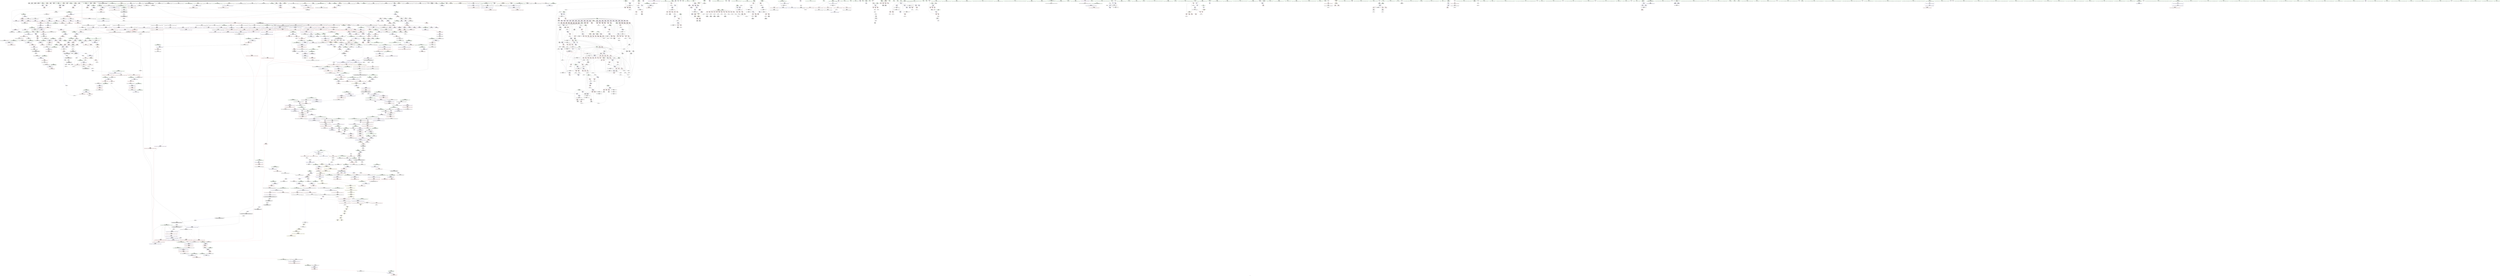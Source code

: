 digraph "SVFG" {
	label="SVFG";

	Node0x55ef83310050 [shape=record,color=grey,label="{NodeID: 0\nNullPtr|{|<s52>124}}"];
	Node0x55ef83310050 -> Node0x55ef833a15f0[style=solid];
	Node0x55ef83310050 -> Node0x55ef833a16f0[style=solid];
	Node0x55ef83310050 -> Node0x55ef833a17c0[style=solid];
	Node0x55ef83310050 -> Node0x55ef833a1890[style=solid];
	Node0x55ef83310050 -> Node0x55ef833a1960[style=solid];
	Node0x55ef83310050 -> Node0x55ef833a1a30[style=solid];
	Node0x55ef83310050 -> Node0x55ef833a1b00[style=solid];
	Node0x55ef83310050 -> Node0x55ef833a1bd0[style=solid];
	Node0x55ef83310050 -> Node0x55ef833a1ca0[style=solid];
	Node0x55ef83310050 -> Node0x55ef833a1d70[style=solid];
	Node0x55ef83310050 -> Node0x55ef833a1e40[style=solid];
	Node0x55ef83310050 -> Node0x55ef833a1f10[style=solid];
	Node0x55ef83310050 -> Node0x55ef833a1fe0[style=solid];
	Node0x55ef83310050 -> Node0x55ef833a20b0[style=solid];
	Node0x55ef83310050 -> Node0x55ef833a2180[style=solid];
	Node0x55ef83310050 -> Node0x55ef833a2250[style=solid];
	Node0x55ef83310050 -> Node0x55ef833a2320[style=solid];
	Node0x55ef83310050 -> Node0x55ef833a23f0[style=solid];
	Node0x55ef83310050 -> Node0x55ef833a24c0[style=solid];
	Node0x55ef83310050 -> Node0x55ef833a2590[style=solid];
	Node0x55ef83310050 -> Node0x55ef833a2660[style=solid];
	Node0x55ef83310050 -> Node0x55ef833a2730[style=solid];
	Node0x55ef83310050 -> Node0x55ef833a2800[style=solid];
	Node0x55ef83310050 -> Node0x55ef833a28d0[style=solid];
	Node0x55ef83310050 -> Node0x55ef833a29a0[style=solid];
	Node0x55ef83310050 -> Node0x55ef833a2a70[style=solid];
	Node0x55ef83310050 -> Node0x55ef833a2b40[style=solid];
	Node0x55ef83310050 -> Node0x55ef833a2c10[style=solid];
	Node0x55ef83310050 -> Node0x55ef833a2ce0[style=solid];
	Node0x55ef83310050 -> Node0x55ef833a2db0[style=solid];
	Node0x55ef83310050 -> Node0x55ef833a2e80[style=solid];
	Node0x55ef83310050 -> Node0x55ef833a2f50[style=solid];
	Node0x55ef83310050 -> Node0x55ef833a3020[style=solid];
	Node0x55ef83310050 -> Node0x55ef833a30f0[style=solid];
	Node0x55ef83310050 -> Node0x55ef833a31c0[style=solid];
	Node0x55ef83310050 -> Node0x55ef833a3290[style=solid];
	Node0x55ef83310050 -> Node0x55ef833a3360[style=solid];
	Node0x55ef83310050 -> Node0x55ef833a3430[style=solid];
	Node0x55ef83310050 -> Node0x55ef833a3500[style=solid];
	Node0x55ef83310050 -> Node0x55ef833a35d0[style=solid];
	Node0x55ef83310050 -> Node0x55ef833a36a0[style=solid];
	Node0x55ef83310050 -> Node0x55ef833a3770[style=solid];
	Node0x55ef83310050 -> Node0x55ef833a3840[style=solid];
	Node0x55ef83310050 -> Node0x55ef833a3910[style=solid];
	Node0x55ef83310050 -> Node0x55ef833a39e0[style=solid];
	Node0x55ef83310050 -> Node0x55ef833d8f90[style=solid];
	Node0x55ef83310050 -> Node0x55ef833d9060[style=solid];
	Node0x55ef83310050 -> Node0x55ef833d9130[style=solid];
	Node0x55ef83310050 -> Node0x55ef833db420[style=solid];
	Node0x55ef83310050 -> Node0x55ef83403e60[style=solid];
	Node0x55ef83310050 -> Node0x55ef8340f140[style=solid];
	Node0x55ef83310050 -> Node0x55ef83410ac0[style=solid];
	Node0x55ef83310050:s52 -> Node0x55ef83510290[style=solid,color=red];
	Node0x55ef8340a7c0 [shape=record,color=grey,label="{NodeID: 1882\n612 = Binary(610, 611, )\n}"];
	Node0x55ef8340a7c0 -> Node0x55ef833d6480[style=solid];
	Node0x55ef833a4af0 [shape=record,color=red,label="{NodeID: 775\n425\<--397\nexn\<--exn.slot\n_ZStplIcSt11char_traitsIcESaIcEENSt7__cxx1112basic_stringIT_T0_T1_EERKS8_PKS5_\n}"];
	Node0x55ef83507fd0 [shape=record,color=black,label="{NodeID: 2657\n1745 = PHI(1831, )\n}"];
	Node0x55ef83507fd0 -> Node0x55ef833cee90[style=solid];
	Node0x55ef8339b1e0 [shape=record,color=black,label="{NodeID: 443\n1286\<--1285\n\<--this1\n_ZNSt12_Vector_baseIiSaIiEE12_Vector_implD2Ev\n|{<s0>68}}"];
	Node0x55ef8339b1e0:s0 -> Node0x55ef83510ef0[style=solid,color=red];
	Node0x55ef833dac00 [shape=record,color=blue,label="{NodeID: 1218\n1424\<--1419\n__args.addr\<--__args\n_ZNSt16allocator_traitsISaIiEE9constructIiJiEEEvRS0_PT_DpOT0_\n}"];
	Node0x55ef833dac00 -> Node0x55ef833cc5f0[style=dashed];
	Node0x55ef8338f030 [shape=record,color=green,label="{NodeID: 111\n517\<--518\nu\<--u_field_insensitive\n_Z9genPrimesv\n}"];
	Node0x55ef8338f030 -> Node0x55ef833a5240[style=solid];
	Node0x55ef8338f030 -> Node0x55ef833a5310[style=solid];
	Node0x55ef8338f030 -> Node0x55ef833a53e0[style=solid];
	Node0x55ef8338f030 -> Node0x55ef833d5920[style=solid];
	Node0x55ef8338f030 -> Node0x55ef833d5ac0[style=solid];
	Node0x55ef833aa520 [shape=record,color=red,label="{NodeID: 886\n869\<--868\n\<--arrayidx93\n_Z9solveCasev\n}"];
	Node0x55ef83513c50 [shape=record,color=black,label="{NodeID: 2768\n1656 = PHI(1431, )\n1st arg _ZN9__gnu_cxx13new_allocatorIiE9constructIiJiEEEvPT_DpOT0_ }"];
	Node0x55ef83513c50 -> Node0x55ef833dbeb0[style=solid];
	Node0x55ef833b0f90 [shape=record,color=purple,label="{NodeID: 554\n656\<--31\n\<--.str.2\n_Z9solveCasev\n}"];
	Node0x55ef833937d0 [shape=record,color=green,label="{NodeID: 222\n1684\<--1685\n__s.addr\<--__s.addr_field_insensitive\n_ZNKSt6vectorIiSaIiEE12_M_check_lenEmPKc\n}"];
	Node0x55ef833937d0 -> Node0x55ef833ce810[style=solid];
	Node0x55ef833937d0 -> Node0x55ef833dc2c0[style=solid];
	Node0x55ef83485970 [shape=record,color=yellow,style=double,label="{NodeID: 2104\n71V_1 = ENCHI(MR_71V_0)\npts\{2001 \}\nFun[_ZSt4copyISt13move_iteratorIPiES1_ET0_T_S4_S3_]|{<s0>142}}"];
	Node0x55ef83485970:s0 -> Node0x55ef8348cb40[style=dashed,color=red];
	Node0x55ef833cf780 [shape=record,color=red,label="{NodeID: 997\n1826\<--1825\n\<--coerce.dive5\n_ZSt34__uninitialized_move_if_noexcept_aIPiS0_SaIiEET0_T_S3_S2_RT1_\n|{<s0>119}}"];
	Node0x55ef833cf780:s0 -> Node0x55ef83514850[style=solid,color=red];
	Node0x55ef833b69c0 [shape=record,color=purple,label="{NodeID: 665\n2334\<--2038\noffset_0\<--\n}"];
	Node0x55ef833b69c0 -> Node0x55ef833de270[style=solid];
	Node0x55ef833a1bd0 [shape=record,color=black,label="{NodeID: 333\n142\<--3\n\<--dummyVal\n_Z3ctsB5cxx11c\n}"];
	Node0x55ef833a1bd0 -> Node0x55ef833d3d80[style=solid];
	Node0x55ef8348c090 [shape=record,color=yellow,style=double,label="{NodeID: 2215\n69V_1 = ENCHI(MR_69V_0)\npts\{287 \}\nFun[_ZNSt6vectorIiSaIiEE17_M_realloc_insertIJiEEEvN9__gnu_cxx17__normal_iteratorIPiS1_EEDpOT_]|{<s0>84}}"];
	Node0x55ef8348c090:s0 -> Node0x55ef83491850[style=dashed,color=red];
	Node0x55ef833d52a0 [shape=record,color=blue,label="{NodeID: 1108\n397\<--416\nexn.slot\<--\n_ZStplIcSt11char_traitsIcESaIcEENSt7__cxx1112basic_stringIT_T0_T1_EERKS8_PKS5_\n}"];
	Node0x55ef833d52a0 -> Node0x55ef833a4af0[style=dashed];
	Node0x55ef8333a0c0 [shape=record,color=green,label="{NodeID: 1\n5\<--1\n\<--dummyObj\nCan only get source location for instruction, argument, global var or function.}"];
	Node0x55ef8340a940 [shape=record,color=grey,label="{NodeID: 1883\n603 = Binary(601, 602, )\n}"];
	Node0x55ef8340a940 -> Node0x55ef8340aac0[style=solid];
	Node0x55ef833a4bc0 [shape=record,color=red,label="{NodeID: 776\n426\<--399\nsel\<--ehselector.slot\n_ZStplIcSt11char_traitsIcESaIcEENSt7__cxx1112basic_stringIT_T0_T1_EERKS8_PKS5_\n}"];
	Node0x55ef83508110 [shape=record,color=black,label="{NodeID: 2658\n1783 = PHI(1960, )\n}"];
	Node0x55ef83508110 -> Node0x55ef83403e60[style=solid];
	Node0x55ef8339b2b0 [shape=record,color=black,label="{NodeID: 444\n1305\<--1304\n\<--\n_ZNSt16allocator_traitsISaIiEE10deallocateERS0_Pim\n|{<s0>69}}"];
	Node0x55ef8339b2b0:s0 -> Node0x55ef8350b740[style=solid,color=red];
	Node0x55ef833dacd0 [shape=record,color=blue,label="{NodeID: 1219\n1440\<--1439\n__t.addr\<--__t\n_ZSt7forwardIiEOT_RNSt16remove_referenceIS0_E4typeE\n}"];
	Node0x55ef833dacd0 -> Node0x55ef833cc6c0[style=dashed];
	Node0x55ef8338f100 [shape=record,color=green,label="{NodeID: 112\n519\<--520\nu1\<--u1_field_insensitive\n_Z9genPrimesv\n}"];
	Node0x55ef8338f100 -> Node0x55ef833a54b0[style=solid];
	Node0x55ef8338f100 -> Node0x55ef833a5580[style=solid];
	Node0x55ef8338f100 -> Node0x55ef833a5650[style=solid];
	Node0x55ef8338f100 -> Node0x55ef833a5720[style=solid];
	Node0x55ef8338f100 -> Node0x55ef833a57f0[style=solid];
	Node0x55ef8338f100 -> Node0x55ef833a58c0[style=solid];
	Node0x55ef8338f100 -> Node0x55ef833d5d30[style=solid];
	Node0x55ef8338f100 -> Node0x55ef833d6070[style=solid];
	Node0x55ef833aa5f0 [shape=record,color=red,label="{NodeID: 887\n875\<--874\n\<--arrayidx97\n_Z9solveCasev\n}"];
	Node0x55ef833aa5f0 -> Node0x55ef834050c0[style=solid];
	Node0x55ef83513d90 [shape=record,color=black,label="{NodeID: 2769\n1657 = PHI(1433, )\n2nd arg _ZN9__gnu_cxx13new_allocatorIiE9constructIiJiEEEvPT_DpOT0_ }"];
	Node0x55ef83513d90 -> Node0x55ef833dbf80[style=solid];
	Node0x55ef833b1060 [shape=record,color=purple,label="{NodeID: 555\n670\<--33\n\<--.str.3\n_Z9solveCasev\n}"];
	Node0x55ef833938a0 [shape=record,color=green,label="{NodeID: 223\n1686\<--1687\n__len\<--__len_field_insensitive\n_ZNKSt6vectorIiSaIiEE12_M_check_lenEmPKc\n}"];
	Node0x55ef833938a0 -> Node0x55ef833ce8e0[style=solid];
	Node0x55ef833938a0 -> Node0x55ef833ce9b0[style=solid];
	Node0x55ef833938a0 -> Node0x55ef833cea80[style=solid];
	Node0x55ef833938a0 -> Node0x55ef833dc460[style=solid];
	Node0x55ef833cf850 [shape=record,color=red,label="{NodeID: 998\n1836\<--1833\nthis1\<--this.addr\n_ZNK9__gnu_cxx17__normal_iteratorIPiSt6vectorIiSaIiEEE4baseEv\n}"];
	Node0x55ef833cf850 -> Node0x55ef833b5f30[style=solid];
	Node0x55ef833b6a90 [shape=record,color=purple,label="{NodeID: 666\n2335\<--2039\noffset_0\<--\n}"];
	Node0x55ef833b6a90 -> Node0x55ef833d29e0[style=solid];
	Node0x55ef833a1ca0 [shape=record,color=black,label="{NodeID: 334\n153\<--3\nlpad.val\<--dummyVal\n_Z3ctsB5cxx11c\n}"];
	Node0x55ef833d5370 [shape=record,color=blue,label="{NodeID: 1109\n399\<--418\nehselector.slot\<--\n_ZStplIcSt11char_traitsIcESaIcEENSt7__cxx1112basic_stringIT_T0_T1_EERKS8_PKS5_\n}"];
	Node0x55ef833d5370 -> Node0x55ef833a4bc0[style=dashed];
	Node0x55ef8336d650 [shape=record,color=green,label="{NodeID: 2\n7\<--1\n.str\<--dummyObj\nGlob }"];
	Node0x55ef8340aac0 [shape=record,color=grey,label="{NodeID: 1884\n605 = Binary(603, 604, )\n}"];
	Node0x55ef8340aac0 -> Node0x55ef833d63b0[style=solid];
	Node0x55ef833a4c90 [shape=record,color=red,label="{NodeID: 777\n438\<--435\nthis1\<--this.addr\n_ZNSt6vectorIiSaIiEEC2Ev\n}"];
	Node0x55ef833a4c90 -> Node0x55ef83398530[style=solid];
	Node0x55ef83508250 [shape=record,color=black,label="{NodeID: 2659\n1812 = PHI(2050, )\n}"];
	Node0x55ef83508250 -> Node0x55ef833dcc80[style=solid];
	Node0x55ef8339b380 [shape=record,color=black,label="{NodeID: 445\n1327\<--1326\n\<--\n_ZN9__gnu_cxx13new_allocatorIiE10deallocateEPim\n}"];
	Node0x55ef833dada0 [shape=record,color=blue,label="{NodeID: 1220\n1469\<--1447\ncoerce.dive\<--__position.coerce\n_ZNSt6vectorIiSaIiEE17_M_realloc_insertIJiEEEvN9__gnu_cxx17__normal_iteratorIPiS1_EEDpOT_\n|{|<s2>81}}"];
	Node0x55ef833dada0 -> Node0x55ef833cdb10[style=dashed];
	Node0x55ef833dada0 -> Node0x55ef833cdbe0[style=dashed];
	Node0x55ef833dada0:s2 -> Node0x55ef83486a20[style=dashed,color=red];
	Node0x55ef83393d80 [shape=record,color=green,label="{NodeID: 113\n521\<--522\nv\<--v_field_insensitive\n_Z9genPrimesv\n}"];
	Node0x55ef83393d80 -> Node0x55ef833a5990[style=solid];
	Node0x55ef83393d80 -> Node0x55ef833a5a60[style=solid];
	Node0x55ef83393d80 -> Node0x55ef833a5b30[style=solid];
	Node0x55ef83393d80 -> Node0x55ef833d5e00[style=solid];
	Node0x55ef83393d80 -> Node0x55ef833d5fa0[style=solid];
	Node0x55ef833aa6c0 [shape=record,color=red,label="{NodeID: 888\n883\<--882\n\<--arrayidx101\n_Z9solveCasev\n}"];
	Node0x55ef833aa6c0 -> Node0x55ef8340cbc0[style=solid];
	Node0x55ef83513ed0 [shape=record,color=black,label="{NodeID: 2770\n2291 = PHI(2209, )\n0th arg _ZSt12__miter_baseIPiET_S1_ }"];
	Node0x55ef83513ed0 -> Node0x55ef833dfc70[style=solid];
	Node0x55ef833b1130 [shape=record,color=purple,label="{NodeID: 556\n1078\<--33\n\<--.str.3\nmain\n}"];
	Node0x55ef83393970 [shape=record,color=green,label="{NodeID: 224\n1688\<--1689\nref.tmp\<--ref.tmp_field_insensitive\n_ZNKSt6vectorIiSaIiEE12_M_check_lenEmPKc\n|{|<s1>109}}"];
	Node0x55ef83393970 -> Node0x55ef833dc390[style=solid];
	Node0x55ef83393970:s1 -> Node0x55ef83511000[style=solid,color=red];
	Node0x55ef833cf920 [shape=record,color=red,label="{NodeID: 999\n1848\<--1842\n\<--__a.addr\n_ZNSt16allocator_traitsISaIiEE7destroyIiEEvRS0_PT_\n}"];
	Node0x55ef833cf920 -> Node0x55ef833ade00[style=solid];
	Node0x55ef833b6b60 [shape=record,color=purple,label="{NodeID: 667\n2061\<--2052\ncoerce.dive\<--retval\n_ZSt32__make_move_if_noexcept_iteratorIiSt13move_iteratorIPiEET0_PT_\n}"];
	Node0x55ef833b6b60 -> Node0x55ef833d0fe0[style=solid];
	Node0x55ef833a1d70 [shape=record,color=black,label="{NodeID: 335\n154\<--3\nlpad.val3\<--dummyVal\n_Z3ctsB5cxx11c\n}"];
	Node0x55ef833d5440 [shape=record,color=blue,label="{NodeID: 1110\n435\<--434\nthis.addr\<--this\n_ZNSt6vectorIiSaIiEEC2Ev\n}"];
	Node0x55ef833d5440 -> Node0x55ef833a4c90[style=dashed];
	Node0x55ef8336dda0 [shape=record,color=green,label="{NodeID: 3\n11\<--1\nstdin\<--dummyObj\nGlob }"];
	Node0x55ef8340ac40 [shape=record,color=grey,label="{NodeID: 1885\n598 = Binary(597, 225, )\n}"];
	Node0x55ef8340ac40 -> Node0x55ef8340fa40[style=solid];
	Node0x55ef833a4d60 [shape=record,color=red,label="{NodeID: 778\n464\<--458\nthis1\<--this.addr\n_ZNSt6vectorIiSaIiEE9push_backEOi\n|{<s0>38}}"];
	Node0x55ef833a4d60:s0 -> Node0x55ef835138f0[style=solid,color=red];
	Node0x55ef83508390 [shape=record,color=black,label="{NodeID: 2660\n1818 = PHI(2050, )\n}"];
	Node0x55ef83508390 -> Node0x55ef833dcd50[style=solid];
	Node0x55ef8339b450 [shape=record,color=black,label="{NodeID: 446\n1340\<--1339\n\<--this1\n_ZNSaIiED2Ev\n|{<s0>71}}"];
	Node0x55ef8339b450:s0 -> Node0x55ef83512b80[style=solid,color=red];
	Node0x55ef833dae70 [shape=record,color=blue,label="{NodeID: 1221\n1451\<--1446\nthis.addr\<--this\n_ZNSt6vectorIiSaIiEE17_M_realloc_insertIJiEEEvN9__gnu_cxx17__normal_iteratorIPiS1_EEDpOT_\n}"];
	Node0x55ef833dae70 -> Node0x55ef833cc790[style=dashed];
	Node0x55ef83393e10 [shape=record,color=green,label="{NodeID: 114\n579\<--580\n_Z7fastpowxi\<--_Z7fastpowxi_field_insensitive\n}"];
	Node0x55ef833aa790 [shape=record,color=red,label="{NodeID: 889\n889\<--888\n\<--arrayidx105\n_Z9solveCasev\n}"];
	Node0x55ef833aa790 -> Node0x55ef8339a000[style=solid];
	Node0x55ef83514010 [shape=record,color=black,label="{NodeID: 2771\n176 = PHI(252, )\n0th arg _Z7getLineB5cxx11v }"];
	Node0x55ef833b1200 [shape=record,color=purple,label="{NodeID: 557\n788\<--35\n\<--.str.4\n_Z9solveCasev\n}"];
	Node0x55ef83393a40 [shape=record,color=green,label="{NodeID: 225\n1695\<--1696\n_ZNKSt6vectorIiSaIiEE8max_sizeEv\<--_ZNKSt6vectorIiSaIiEE8max_sizeEv_field_insensitive\n}"];
	Node0x55ef833cf9f0 [shape=record,color=red,label="{NodeID: 1000\n1850\<--1844\n\<--__p.addr\n_ZNSt16allocator_traitsISaIiEE7destroyIiEEvRS0_PT_\n|{<s0>120}}"];
	Node0x55ef833cf9f0:s0 -> Node0x55ef8350a440[style=solid,color=red];
	Node0x55ef833b6c30 [shape=record,color=purple,label="{NodeID: 668\n2080\<--2068\ncoerce.dive\<--__first\n_ZSt18uninitialized_copyISt13move_iteratorIPiES1_ET0_T_S4_S3_\n}"];
	Node0x55ef833b6c30 -> Node0x55ef833de410[style=solid];
	Node0x55ef833a1e40 [shape=record,color=black,label="{NodeID: 336\n211\<--3\n\<--dummyVal\n_Z7getLineB5cxx11v\n}"];
	Node0x55ef833d5510 [shape=record,color=blue,label="{NodeID: 1111\n458\<--456\nthis.addr\<--this\n_ZNSt6vectorIiSaIiEE9push_backEOi\n}"];
	Node0x55ef833d5510 -> Node0x55ef833a4d60[style=dashed];
	Node0x55ef8336de60 [shape=record,color=green,label="{NodeID: 4\n12\<--1\n.str.1\<--dummyObj\nGlob }"];
	Node0x55ef8340adc0 [shape=record,color=grey,label="{NodeID: 1886\n687 = Binary(686, 225, )\n}"];
	Node0x55ef8340adc0 -> Node0x55ef833d6bd0[style=solid];
	Node0x55ef833a4e30 [shape=record,color=red,label="{NodeID: 779\n465\<--460\n\<--__x.addr\n_ZNSt6vectorIiSaIiEE9push_backEOi\n|{<s0>37}}"];
	Node0x55ef833a4e30:s0 -> Node0x55ef83514630[style=solid,color=red];
	Node0x55ef835084d0 [shape=record,color=black,label="{NodeID: 2661\n1827 = PHI(2009, )\n}"];
	Node0x55ef835084d0 -> Node0x55ef833adc60[style=solid];
	Node0x55ef8339b520 [shape=record,color=black,label="{NodeID: 447\n1364\<--1363\n\<--this1\n_ZNSt6vectorIiSaIiEE12emplace_backIJiEEEvDpOT_\n}"];
	Node0x55ef8339b520 -> Node0x55ef833b39d0[style=solid];
	Node0x55ef8339b520 -> Node0x55ef833b3aa0[style=solid];
	Node0x55ef833daf40 [shape=record,color=blue,label="{NodeID: 1222\n1453\<--1448\n__args.addr\<--__args\n_ZNSt6vectorIiSaIiEE17_M_realloc_insertIJiEEEvN9__gnu_cxx17__normal_iteratorIPiS1_EEDpOT_\n}"];
	Node0x55ef833daf40 -> Node0x55ef833cc860[style=dashed];
	Node0x55ef83393ee0 [shape=record,color=green,label="{NodeID: 115\n584\<--585\na.addr\<--a.addr_field_insensitive\n_Z7fastpowxi\n}"];
	Node0x55ef83393ee0 -> Node0x55ef833a5cd0[style=solid];
	Node0x55ef83393ee0 -> Node0x55ef833a5da0[style=solid];
	Node0x55ef83393ee0 -> Node0x55ef833a5e70[style=solid];
	Node0x55ef83393ee0 -> Node0x55ef833d6140[style=solid];
	Node0x55ef83393ee0 -> Node0x55ef833d6480[style=solid];
	Node0x55ef83463ed0 [shape=record,color=black,label="{NodeID: 1997\nMR_57V_3 = PHI(MR_57V_5, MR_57V_2, )\npts\{275 \}\n}"];
	Node0x55ef83463ed0 -> Node0x55ef833bb480[style=dashed];
	Node0x55ef83463ed0 -> Node0x55ef833bb550[style=dashed];
	Node0x55ef83463ed0 -> Node0x55ef833bb620[style=dashed];
	Node0x55ef83463ed0 -> Node0x55ef833d48e0[style=dashed];
	Node0x55ef83463ed0 -> Node0x55ef833d4cf0[style=dashed];
	Node0x55ef83463ed0 -> Node0x55ef83463ed0[style=dashed];
	Node0x55ef833aa860 [shape=record,color=red,label="{NodeID: 890\n896\<--895\n\<--arrayidx109\n_Z9solveCasev\n}"];
	Node0x55ef833aa860 -> Node0x55ef834056c0[style=solid];
	Node0x55ef83514300 [shape=record,color=black,label="{NodeID: 2772\n1152 = PHI(1146, )\n0th arg _ZN9__gnu_cxx13new_allocatorIiEC2Ev }"];
	Node0x55ef83514300 -> Node0x55ef833d92d0[style=solid];
	Node0x55ef833b12d0 [shape=record,color=purple,label="{NodeID: 558\n833\<--38\n\<--.str.5\n_Z9solveCasev\n}"];
	Node0x55ef83393b40 [shape=record,color=green,label="{NodeID: 226\n1698\<--1699\n_ZNKSt6vectorIiSaIiEE4sizeEv\<--_ZNKSt6vectorIiSaIiEE4sizeEv_field_insensitive\n}"];
	Node0x55ef833cfac0 [shape=record,color=red,label="{NodeID: 1001\n1862\<--1859\nthis1\<--this.addr\n_ZNKSt6vectorIiSaIiEE8max_sizeEv\n}"];
	Node0x55ef833cfac0 -> Node0x55ef833aded0[style=solid];
	Node0x55ef833b6d00 [shape=record,color=purple,label="{NodeID: 669\n2082\<--2070\ncoerce.dive1\<--__last\n_ZSt18uninitialized_copyISt13move_iteratorIPiES1_ET0_T_S4_S3_\n}"];
	Node0x55ef833b6d00 -> Node0x55ef833de4e0[style=solid];
	Node0x55ef833a1f10 [shape=record,color=black,label="{NodeID: 337\n212\<--3\n\<--dummyVal\n_Z7getLineB5cxx11v\n}"];
	Node0x55ef833a1f10 -> Node0x55ef833d3ff0[style=solid];
	Node0x55ef833d55e0 [shape=record,color=blue,label="{NodeID: 1112\n460\<--457\n__x.addr\<--__x\n_ZNSt6vectorIiSaIiEE9push_backEOi\n}"];
	Node0x55ef833d55e0 -> Node0x55ef833a4e30[style=dashed];
	Node0x55ef8336df20 [shape=record,color=green,label="{NodeID: 5\n25\<--1\n\<--dummyObj\nCan only get source location for instruction, argument, global var or function.}"];
	Node0x55ef8340af40 [shape=record,color=grey,label="{NodeID: 1887\n675 = Binary(674, 225, )\n}"];
	Node0x55ef8340af40 -> Node0x55ef833d6960[style=solid];
	Node0x55ef833a4f00 [shape=record,color=red,label="{NodeID: 780\n482\<--475\nthis1\<--this.addr\n_ZNSt6vectorIiSaIiEED2Ev\n}"];
	Node0x55ef833a4f00 -> Node0x55ef83398600[style=solid];
	Node0x55ef833a4f00 -> Node0x55ef833986d0[style=solid];
	Node0x55ef833a4f00 -> Node0x55ef833987a0[style=solid];
	Node0x55ef833a4f00 -> Node0x55ef83398870[style=solid];
	Node0x55ef833a4f00 -> Node0x55ef83398940[style=solid];
	Node0x55ef83508610 [shape=record,color=black,label="{NodeID: 2662\n1864 = PHI(1928, )\n|{<s0>122}}"];
	Node0x55ef83508610:s0 -> Node0x55ef83512c90[style=solid,color=red];
	Node0x55ef8339b5f0 [shape=record,color=black,label="{NodeID: 448\n1368\<--1363\n\<--this1\n_ZNSt6vectorIiSaIiEE12emplace_backIJiEEEvDpOT_\n}"];
	Node0x55ef8339b5f0 -> Node0x55ef833b3b70[style=solid];
	Node0x55ef8339b5f0 -> Node0x55ef833b3c40[style=solid];
	Node0x55ef833db010 [shape=record,color=blue,label="{NodeID: 1223\n1455\<--1475\n__len\<--call\n_ZNSt6vectorIiSaIiEE17_M_realloc_insertIJiEEEvN9__gnu_cxx17__normal_iteratorIPiS1_EEDpOT_\n}"];
	Node0x55ef833db010 -> Node0x55ef833cc930[style=dashed];
	Node0x55ef833db010 -> Node0x55ef833cca00[style=dashed];
	Node0x55ef833db010 -> Node0x55ef833ccad0[style=dashed];
	Node0x55ef83393fb0 [shape=record,color=green,label="{NodeID: 116\n586\<--587\nd.addr\<--d.addr_field_insensitive\n_Z7fastpowxi\n}"];
	Node0x55ef83393fb0 -> Node0x55ef833a5f40[style=solid];
	Node0x55ef83393fb0 -> Node0x55ef833a6010[style=solid];
	Node0x55ef83393fb0 -> Node0x55ef833a60e0[style=solid];
	Node0x55ef83393fb0 -> Node0x55ef833d6210[style=solid];
	Node0x55ef83393fb0 -> Node0x55ef833d6550[style=solid];
	Node0x55ef834643d0 [shape=record,color=black,label="{NodeID: 1998\nMR_59V_3 = PHI(MR_59V_5, MR_59V_2, )\npts\{277 \}\n}"];
	Node0x55ef834643d0 -> Node0x55ef833bb6f0[style=dashed];
	Node0x55ef834643d0 -> Node0x55ef833d49b0[style=dashed];
	Node0x55ef834643d0 -> Node0x55ef833d4c20[style=dashed];
	Node0x55ef834643d0 -> Node0x55ef834643d0[style=dashed];
	Node0x55ef833aa930 [shape=record,color=red,label="{NodeID: 891\n898\<--897\n\<--arrayidx110\n_Z9solveCasev\n}"];
	Node0x55ef833aa930 -> Node0x55ef834056c0[style=solid];
	Node0x55ef83514410 [shape=record,color=black,label="{NodeID: 2773\n1961 = PHI(1781, )\n0th arg _ZNSt16allocator_traitsISaIiEE8allocateERS0_m }"];
	Node0x55ef83514410 -> Node0x55ef833dda50[style=solid];
	Node0x55ef833b13a0 [shape=record,color=purple,label="{NodeID: 559\n870\<--40\n\<--.str.6\n_Z9solveCasev\n}"];
	Node0x55ef83393c40 [shape=record,color=green,label="{NodeID: 227\n1706\<--1707\n_ZSt20__throw_length_errorPKc\<--_ZSt20__throw_length_errorPKc_field_insensitive\n}"];
	Node0x55ef833cfb90 [shape=record,color=red,label="{NodeID: 1002\n1876\<--1873\nthis1\<--this.addr\n_ZNKSt6vectorIiSaIiEE4sizeEv\n}"];
	Node0x55ef833cfb90 -> Node0x55ef833ae070[style=solid];
	Node0x55ef833cfb90 -> Node0x55ef833ae140[style=solid];
	Node0x55ef833b6dd0 [shape=record,color=purple,label="{NodeID: 670\n2093\<--2076\ncoerce.dive3\<--agg.tmp\n_ZSt18uninitialized_copyISt13move_iteratorIPiES1_ET0_T_S4_S3_\n}"];
	Node0x55ef833b6dd0 -> Node0x55ef833d1180[style=solid];
	Node0x55ef833a1fe0 [shape=record,color=black,label="{NodeID: 338\n214\<--3\n\<--dummyVal\n_Z7getLineB5cxx11v\n}"];
	Node0x55ef833a1fe0 -> Node0x55ef833d40c0[style=solid];
	Node0x55ef833d56b0 [shape=record,color=blue,label="{NodeID: 1113\n475\<--474\nthis.addr\<--this\n_ZNSt6vectorIiSaIiEED2Ev\n}"];
	Node0x55ef833d56b0 -> Node0x55ef833a4f00[style=dashed];
	Node0x55ef8336dfe0 [shape=record,color=green,label="{NodeID: 6\n31\<--1\n.str.2\<--dummyObj\nGlob }"];
	Node0x55ef8340b0c0 [shape=record,color=grey,label="{NodeID: 1888\n535 = Binary(534, 225, )\n}"];
	Node0x55ef8340b0c0 -> Node0x55ef833d5ac0[style=solid];
	Node0x55ef833a4fd0 [shape=record,color=red,label="{NodeID: 781\n511\<--477\nexn\<--exn.slot\n_ZNSt6vectorIiSaIiEED2Ev\n|{<s0>43}}"];
	Node0x55ef833a4fd0:s0 -> Node0x55ef8350bfc0[style=solid,color=red];
	Node0x55ef83508750 [shape=record,color=black,label="{NodeID: 2663\n1867 = PHI(1917, )\n}"];
	Node0x55ef83508750 -> Node0x55ef833adfa0[style=solid];
	Node0x55ef8339b6c0 [shape=record,color=black,label="{NodeID: 449\n1374\<--1363\n\<--this1\n_ZNSt6vectorIiSaIiEE12emplace_backIJiEEEvDpOT_\n}"];
	Node0x55ef8339b6c0 -> Node0x55ef833b3d10[style=solid];
	Node0x55ef833db0e0 [shape=record,color=blue,label="{NodeID: 1224\n1482\<--1479\ncoerce.dive3\<--call2\n_ZNSt6vectorIiSaIiEE17_M_realloc_insertIJiEEEvN9__gnu_cxx17__normal_iteratorIPiS1_EEDpOT_\n|{|<s2>81}}"];
	Node0x55ef833db0e0 -> Node0x55ef833cdb10[style=dashed];
	Node0x55ef833db0e0 -> Node0x55ef833cdbe0[style=dashed];
	Node0x55ef833db0e0:s2 -> Node0x55ef83486a20[style=dashed,color=red];
	Node0x55ef83394080 [shape=record,color=green,label="{NodeID: 117\n588\<--589\nres\<--res_field_insensitive\n_Z7fastpowxi\n}"];
	Node0x55ef83394080 -> Node0x55ef833a61b0[style=solid];
	Node0x55ef83394080 -> Node0x55ef833a6280[style=solid];
	Node0x55ef83394080 -> Node0x55ef833d62e0[style=solid];
	Node0x55ef83394080 -> Node0x55ef833d63b0[style=solid];
	Node0x55ef834648d0 [shape=record,color=black,label="{NodeID: 1999\nMR_63V_3 = PHI(MR_63V_4, MR_63V_2, )\npts\{281 \}\n}"];
	Node0x55ef834648d0 -> Node0x55ef833bb890[style=dashed];
	Node0x55ef834648d0 -> Node0x55ef833bb960[style=dashed];
	Node0x55ef834648d0 -> Node0x55ef833bba30[style=dashed];
	Node0x55ef834648d0 -> Node0x55ef833bbb00[style=dashed];
	Node0x55ef834648d0 -> Node0x55ef833bbbd0[style=dashed];
	Node0x55ef834648d0 -> Node0x55ef833d4dc0[style=dashed];
	Node0x55ef833aaa00 [shape=record,color=red,label="{NodeID: 892\n910\<--909\n\<--arrayidx116\n_Z9solveCasev\n}"];
	Node0x55ef833aaa00 -> Node0x55ef834071c0[style=solid];
	Node0x55ef83514520 [shape=record,color=black,label="{NodeID: 2774\n1962 = PHI(1782, )\n1st arg _ZNSt16allocator_traitsISaIiEE8allocateERS0_m }"];
	Node0x55ef83514520 -> Node0x55ef833ddb20[style=solid];
	Node0x55ef833b1470 [shape=record,color=purple,label="{NodeID: 560\n1046\<--42\n\<--.str.7\n_Z9solveCasev\n}"];
	Node0x55ef8339c210 [shape=record,color=green,label="{NodeID: 228\n1713\<--1714\n_ZSt3maxImERKT_S2_S2_\<--_ZSt3maxImERKT_S2_S2__field_insensitive\n}"];
	Node0x55ef833cfc60 [shape=record,color=red,label="{NodeID: 1003\n1880\<--1879\n\<--_M_finish\n_ZNKSt6vectorIiSaIiEE4sizeEv\n}"];
	Node0x55ef833cfc60 -> Node0x55ef833ae210[style=solid];
	Node0x55ef833b6ea0 [shape=record,color=purple,label="{NodeID: 671\n2095\<--2078\ncoerce.dive4\<--agg.tmp2\n_ZSt18uninitialized_copyISt13move_iteratorIPiES1_ET0_T_S4_S3_\n}"];
	Node0x55ef833b6ea0 -> Node0x55ef833d1250[style=solid];
	Node0x55ef833a20b0 [shape=record,color=black,label="{NodeID: 339\n240\<--3\nlpad.val\<--dummyVal\n_Z7getLineB5cxx11v\n}"];
	Node0x55ef833d5780 [shape=record,color=blue,label="{NodeID: 1114\n477\<--504\nexn.slot\<--\n_ZNSt6vectorIiSaIiEED2Ev\n}"];
	Node0x55ef833d5780 -> Node0x55ef833a4fd0[style=dashed];
	Node0x55ef8336e0a0 [shape=record,color=green,label="{NodeID: 7\n33\<--1\n.str.3\<--dummyObj\nGlob }"];
	Node0x55ef8340b240 [shape=record,color=grey,label="{NodeID: 1889\n1750 = Binary(1749, 1209, )\n}"];
	Node0x55ef8340b240 -> Node0x55ef833ad850[style=solid];
	Node0x55ef833a50a0 [shape=record,color=red,label="{NodeID: 782\n486\<--485\n\<--_M_start\n_ZNSt6vectorIiSaIiEED2Ev\n|{<s0>40}}"];
	Node0x55ef833a50a0:s0 -> Node0x55ef83512eb0[style=solid,color=red];
	Node0x55ef83508890 [shape=record,color=black,label="{NodeID: 2664\n1924 = PHI(1937, )\n}"];
	Node0x55ef83508890 -> Node0x55ef833ae620[style=solid];
	Node0x55ef8339b790 [shape=record,color=black,label="{NodeID: 450\n1377\<--1363\n\<--this1\n_ZNSt6vectorIiSaIiEE12emplace_backIJiEEEvDpOT_\n}"];
	Node0x55ef8339b790 -> Node0x55ef833b3de0[style=solid];
	Node0x55ef8339b790 -> Node0x55ef833b3eb0[style=solid];
	Node0x55ef833db1b0 [shape=record,color=blue,label="{NodeID: 1225\n1457\<--1484\n__elems_before\<--call4\n_ZNSt6vectorIiSaIiEE17_M_realloc_insertIJiEEEvN9__gnu_cxx17__normal_iteratorIPiS1_EEDpOT_\n}"];
	Node0x55ef833db1b0 -> Node0x55ef833ccba0[style=dashed];
	Node0x55ef833db1b0 -> Node0x55ef833ccc70[style=dashed];
	Node0x55ef83394150 [shape=record,color=green,label="{NodeID: 118\n620\<--621\n_Z9solveCasev\<--_Z9solveCasev_field_insensitive\n}"];
	Node0x55ef83464dd0 [shape=record,color=black,label="{NodeID: 2000\nMR_69V_2 = PHI(MR_69V_4, MR_69V_1, )\npts\{287 \}\n}"];
	Node0x55ef83464dd0 -> Node0x55ef833d4810[style=dashed];
	Node0x55ef83464dd0 -> Node0x55ef83464dd0[style=dashed];
	Node0x55ef833aaad0 [shape=record,color=red,label="{NodeID: 893\n912\<--911\n\<--arrayidx117\n_Z9solveCasev\n}"];
	Node0x55ef833aaad0 -> Node0x55ef834071c0[style=solid];
	Node0x55ef83514630 [shape=record,color=black,label="{NodeID: 2775\n1410 = PHI(465, )\n0th arg _ZSt4moveIRiEONSt16remove_referenceIT_E4typeEOS2_ }"];
	Node0x55ef83514630 -> Node0x55ef833da990[style=solid];
	Node0x55ef833b1540 [shape=record,color=purple,label="{NodeID: 561\n1051\<--44\n\<--.str.8\n_Z9solveCasev\n}"];
	Node0x55ef8339c2d0 [shape=record,color=green,label="{NodeID: 229\n1735\<--1736\n__lhs.addr\<--__lhs.addr_field_insensitive\n_ZN9__gnu_cxxmiIPiSt6vectorIiSaIiEEEENS_17__normal_iteratorIT_T0_E15difference_typeERKS8_SB_\n}"];
	Node0x55ef8339c2d0 -> Node0x55ef833cec20[style=solid];
	Node0x55ef8339c2d0 -> Node0x55ef833dc530[style=solid];
	Node0x55ef833cfd30 [shape=record,color=red,label="{NodeID: 1004\n1884\<--1883\n\<--_M_start\n_ZNKSt6vectorIiSaIiEE4sizeEv\n}"];
	Node0x55ef833cfd30 -> Node0x55ef833ae2e0[style=solid];
	Node0x55ef833b6f70 [shape=record,color=purple,label="{NodeID: 672\n2337\<--2086\noffset_0\<--\n}"];
	Node0x55ef833b6f70 -> Node0x55ef833de750[style=solid];
	Node0x55ef833a2180 [shape=record,color=black,label="{NodeID: 340\n241\<--3\nlpad.val9\<--dummyVal\n_Z7getLineB5cxx11v\n}"];
	Node0x55ef8348c6e0 [shape=record,color=yellow,style=double,label="{NodeID: 2222\n300V_1 = ENCHI(MR_300V_0)\npts\{1466 \}\nFun[_ZNSt6vectorIiSaIiEE17_M_realloc_insertIJiEEEvN9__gnu_cxx17__normal_iteratorIPiS1_EEDpOT_]}"];
	Node0x55ef8348c6e0 -> Node0x55ef833db760[style=dashed];
	Node0x55ef833d5850 [shape=record,color=blue,label="{NodeID: 1115\n479\<--506\nehselector.slot\<--\n_ZNSt6vectorIiSaIiEED2Ev\n}"];
	Node0x55ef8336e160 [shape=record,color=green,label="{NodeID: 8\n35\<--1\n.str.4\<--dummyObj\nGlob }"];
	Node0x55ef8340b3c0 [shape=record,color=grey,label="{NodeID: 1890\n1749 = Binary(1747, 1748, )\n}"];
	Node0x55ef8340b3c0 -> Node0x55ef8340b240[style=solid];
	Node0x55ef833a5170 [shape=record,color=red,label="{NodeID: 783\n490\<--489\n\<--_M_finish\n_ZNSt6vectorIiSaIiEED2Ev\n|{<s0>40}}"];
	Node0x55ef833a5170:s0 -> Node0x55ef83513130[style=solid,color=red];
	Node0x55ef835089d0 [shape=record,color=black,label="{NodeID: 2665\n1972 = PHI(1976, )\n}"];
	Node0x55ef835089d0 -> Node0x55ef833aea30[style=solid];
	Node0x55ef8339b860 [shape=record,color=black,label="{NodeID: 451\n1388\<--1363\n\<--this1\n_ZNSt6vectorIiSaIiEE12emplace_backIJiEEEvDpOT_\n}"];
	Node0x55ef8339b860 -> Node0x55ef833b3f80[style=solid];
	Node0x55ef8339b860 -> Node0x55ef833b4050[style=solid];
	Node0x55ef833db280 [shape=record,color=blue,label="{NodeID: 1226\n1461\<--1490\n__new_start\<--call5\n_ZNSt6vectorIiSaIiEE17_M_realloc_insertIJiEEEvN9__gnu_cxx17__normal_iteratorIPiS1_EEDpOT_\n}"];
	Node0x55ef833db280 -> Node0x55ef833ccd40[style=dashed];
	Node0x55ef833db280 -> Node0x55ef833cce10[style=dashed];
	Node0x55ef833db280 -> Node0x55ef833ccee0[style=dashed];
	Node0x55ef833db280 -> Node0x55ef833ccfb0[style=dashed];
	Node0x55ef833db280 -> Node0x55ef833cd080[style=dashed];
	Node0x55ef833db280 -> Node0x55ef833cd150[style=dashed];
	Node0x55ef833db280 -> Node0x55ef833cd220[style=dashed];
	Node0x55ef833db280 -> Node0x55ef833cd2f0[style=dashed];
	Node0x55ef83394250 [shape=record,color=green,label="{NodeID: 119\n623\<--624\nres\<--res_field_insensitive\n_Z9solveCasev\n}"];
	Node0x55ef83394250 -> Node0x55ef833d6620[style=solid];
	Node0x55ef834652d0 [shape=record,color=black,label="{NodeID: 2001\nMR_71V_2 = PHI(MR_71V_4, MR_71V_1, )\npts\{2001 \}\n|{|<s1>26}}"];
	Node0x55ef834652d0 -> Node0x55ef834652d0[style=dashed];
	Node0x55ef834652d0:s1 -> Node0x55ef8348e110[style=dashed,color=red];
	Node0x55ef833aaba0 [shape=record,color=red,label="{NodeID: 894\n925\<--924\n\<--arrayidx122\n_Z9solveCasev\n}"];
	Node0x55ef833aaba0 -> Node0x55ef8339a410[style=solid];
	Node0x55ef83514740 [shape=record,color=black,label="{NodeID: 2776\n2010 = PHI(1824, )\n0th arg _ZSt22__uninitialized_copy_aISt13move_iteratorIPiES1_iET0_T_S4_S3_RSaIT1_E }"];
	Node0x55ef83514740 -> Node0x55ef833dde60[style=solid];
	Node0x55ef833b1610 [shape=record,color=purple,label="{NodeID: 562\n1474\<--47\n\<--.str.9\n_ZNSt6vectorIiSaIiEE17_M_realloc_insertIJiEEEvN9__gnu_cxx17__normal_iteratorIPiS1_EEDpOT_\n|{<s0>79}}"];
	Node0x55ef833b1610:s0 -> Node0x55ef83515380[style=solid,color=red];
	Node0x55ef8339c3a0 [shape=record,color=green,label="{NodeID: 230\n1737\<--1738\n__rhs.addr\<--__rhs.addr_field_insensitive\n_ZN9__gnu_cxxmiIPiSt6vectorIiSaIiEEEENS_17__normal_iteratorIT_T0_E15difference_typeERKS8_SB_\n}"];
	Node0x55ef8339c3a0 -> Node0x55ef833cecf0[style=solid];
	Node0x55ef8339c3a0 -> Node0x55ef833dc600[style=solid];
	Node0x55ef834860d0 [shape=record,color=yellow,style=double,label="{NodeID: 2112\n12V_1 = ENCHI(MR_12V_0)\npts\{108 \}\nFun[_Z3ctsB5cxx11c]}"];
	Node0x55ef834860d0 -> Node0x55ef833d3b10[style=dashed];
	Node0x55ef834860d0 -> Node0x55ef833d3cb0[style=dashed];
	Node0x55ef833cfe00 [shape=record,color=red,label="{NodeID: 1005\n1915\<--1895\n\<--retval\n_ZSt3maxImERKT_S2_S2_\n}"];
	Node0x55ef833cfe00 -> Node0x55ef833ae480[style=solid];
	Node0x55ef833b7040 [shape=record,color=purple,label="{NodeID: 673\n2338\<--2087\noffset_0\<--\n}"];
	Node0x55ef833b7040 -> Node0x55ef833d2ab0[style=solid];
	Node0x55ef833a2250 [shape=record,color=black,label="{NodeID: 341\n270\<--3\nagg.result\<--dummyVal\n_Z7parseviNSt7__cxx1112basic_stringIcSt11char_traitsIcESaIcEEE\n0th arg _Z7parseviNSt7__cxx1112basic_stringIcSt11char_traitsIcESaIcEEE |{<s0>23|<s1>26|<s2>27|<s3>30}}"];
	Node0x55ef833a2250:s0 -> Node0x55ef8350ba70[style=solid,color=red];
	Node0x55ef833a2250:s1 -> Node0x55ef835134b0[style=solid,color=red];
	Node0x55ef833a2250:s2 -> Node0x55ef8350f710[style=solid,color=red];
	Node0x55ef833a2250:s3 -> Node0x55ef8350f710[style=solid,color=red];
	Node0x55ef8348c7c0 [shape=record,color=yellow,style=double,label="{NodeID: 2223\n302V_1 = ENCHI(MR_302V_0)\npts\{1468 \}\nFun[_ZNSt6vectorIiSaIiEE17_M_realloc_insertIJiEEEvN9__gnu_cxx17__normal_iteratorIPiS1_EEDpOT_]}"];
	Node0x55ef8348c7c0 -> Node0x55ef833db830[style=dashed];
	Node0x55ef833d5920 [shape=record,color=blue,label="{NodeID: 1116\n517\<--5\nu\<--\n_Z9genPrimesv\n}"];
	Node0x55ef833d5920 -> Node0x55ef8347bad0[style=dashed];
	Node0x55ef8336e220 [shape=record,color=green,label="{NodeID: 9\n37\<--1\nstderr\<--dummyObj\nGlob }"];
	Node0x55ef8340b540 [shape=record,color=grey,label="{NodeID: 1891\n61 = Binary(60, 62, )\n|{<s0>1}}"];
	Node0x55ef8340b540:s0 -> Node0x55ef83512a70[style=solid,color=red];
	Node0x55ef833a5240 [shape=record,color=red,label="{NodeID: 784\n525\<--517\n\<--u\n_Z9genPrimesv\n}"];
	Node0x55ef833a5240 -> Node0x55ef834101c0[style=solid];
	Node0x55ef83508b10 [shape=record,color=black,label="{NodeID: 2666\n1991 = PHI(1937, )\n}"];
	Node0x55ef83508b10 -> Node0x55ef8340e240[style=solid];
	Node0x55ef8339b930 [shape=record,color=black,label="{NodeID: 452\n1376\<--1375\n\<--_M_impl3\n_ZNSt6vectorIiSaIiEE12emplace_backIJiEEEvDpOT_\n|{<s0>73}}"];
	Node0x55ef8339b930:s0 -> Node0x55ef83510c60[style=solid,color=red];
	Node0x55ef833db350 [shape=record,color=blue,label="{NodeID: 1227\n1463\<--1494\n__new_finish\<--\n_ZNSt6vectorIiSaIiEE17_M_realloc_insertIJiEEEvN9__gnu_cxx17__normal_iteratorIPiS1_EEDpOT_\n}"];
	Node0x55ef833db350 -> Node0x55ef833cd560[style=dashed];
	Node0x55ef833db350 -> Node0x55ef833cd630[style=dashed];
	Node0x55ef833db350 -> Node0x55ef833db420[style=dashed];
	Node0x55ef83394320 [shape=record,color=green,label="{NodeID: 120\n625\<--626\nD\<--D_field_insensitive\n_Z9solveCasev\n}"];
	Node0x55ef83394320 -> Node0x55ef833a6350[style=solid];
	Node0x55ef83394320 -> Node0x55ef833a6420[style=solid];
	Node0x55ef83394320 -> Node0x55ef833a64f0[style=solid];
	Node0x55ef83394320 -> Node0x55ef833a65c0[style=solid];
	Node0x55ef833aac70 [shape=record,color=red,label="{NodeID: 895\n929\<--928\n\<--arrayidx124\n_Z9solveCasev\n}"];
	Node0x55ef833aac70 -> Node0x55ef8339a4e0[style=solid];
	Node0x55ef83514850 [shape=record,color=black,label="{NodeID: 2777\n2011 = PHI(1826, )\n1st arg _ZSt22__uninitialized_copy_aISt13move_iteratorIPiES1_iET0_T_S4_S3_RSaIT1_E }"];
	Node0x55ef83514850 -> Node0x55ef833ddf30[style=solid];
	Node0x55ef833b16e0 [shape=record,color=purple,label="{NodeID: 563\n484\<--483\n_M_impl\<--\n_ZNSt6vectorIiSaIiEED2Ev\n}"];
	Node0x55ef8339c470 [shape=record,color=green,label="{NodeID: 231\n1754\<--1755\nretval\<--retval_field_insensitive\n_ZNSt6vectorIiSaIiEE5beginEv\n|{|<s1>115}}"];
	Node0x55ef8339c470 -> Node0x55ef833b58b0[style=solid];
	Node0x55ef8339c470:s1 -> Node0x55ef835107e0[style=solid,color=red];
	Node0x55ef834861b0 [shape=record,color=yellow,style=double,label="{NodeID: 2113\n14V_1 = ENCHI(MR_14V_0)\npts\{110 \}\nFun[_Z3ctsB5cxx11c]}"];
	Node0x55ef834861b0 -> Node0x55ef833d3be0[style=dashed];
	Node0x55ef834861b0 -> Node0x55ef833d3d80[style=dashed];
	Node0x55ef833cfed0 [shape=record,color=red,label="{NodeID: 1006\n1903\<--1897\n\<--__a.addr\n_ZSt3maxImERKT_S2_S2_\n}"];
	Node0x55ef833cfed0 -> Node0x55ef833d0210[style=solid];
	Node0x55ef833b7110 [shape=record,color=purple,label="{NodeID: 674\n2340\<--2089\noffset_0\<--\n}"];
	Node0x55ef833b7110 -> Node0x55ef833de820[style=solid];
	Node0x55ef833a2320 [shape=record,color=black,label="{NodeID: 342\n271\<--3\ns\<--dummyVal\n_Z7parseviNSt7__cxx1112basic_stringIcSt11char_traitsIcESaIcEEE\n1st arg _Z7parseviNSt7__cxx1112basic_stringIcSt11char_traitsIcESaIcEEE |{<s0>20}}"];
	Node0x55ef833a2320:s0 -> Node0x55ef83509f80[style=solid,color=red];
	Node0x55ef8348c8a0 [shape=record,color=yellow,style=double,label="{NodeID: 2224\n71V_1 = ENCHI(MR_71V_0)\npts\{2001 \}\nFun[_ZNSt6vectorIiSaIiEE17_M_realloc_insertIJiEEEvN9__gnu_cxx17__normal_iteratorIPiS1_EEDpOT_]|{<s0>84}}"];
	Node0x55ef8348c8a0:s0 -> Node0x55ef83491c00[style=dashed,color=red];
	Node0x55ef833d59f0 [shape=record,color=blue,label="{NodeID: 1117\n531\<--356\narrayidx\<--\n_Z9genPrimesv\n}"];
	Node0x55ef833d59f0 -> Node0x55ef833d59f0[style=dashed];
	Node0x55ef833d59f0 -> Node0x55ef833d5b90[style=dashed];
	Node0x55ef8336e320 [shape=record,color=green,label="{NodeID: 10\n38\<--1\n.str.5\<--dummyObj\nGlob }"];
	Node0x55ef8340b6c0 [shape=record,color=grey,label="{NodeID: 1892\n931 = Binary(927, 930, )\n}"];
	Node0x55ef8340b6c0 -> Node0x55ef8340b840[style=solid];
	Node0x55ef833a5310 [shape=record,color=red,label="{NodeID: 785\n529\<--517\n\<--u\n_Z9genPrimesv\n}"];
	Node0x55ef833a5310 -> Node0x55ef83398a10[style=solid];
	Node0x55ef83508c50 [shape=record,color=black,label="{NodeID: 2667\n2046 = PHI(2064, )\n}"];
	Node0x55ef83508c50 -> Node0x55ef833aefe0[style=solid];
	Node0x55ef8339ba00 [shape=record,color=black,label="{NodeID: 453\n1409\<--1414\n_ZSt4moveIRiEONSt16remove_referenceIT_E4typeEOS2__ret\<--\n_ZSt4moveIRiEONSt16remove_referenceIT_E4typeEOS2_\n|{<s0>37}}"];
	Node0x55ef8339ba00:s0 -> Node0x55ef83505260[style=solid,color=blue];
	Node0x55ef833db420 [shape=record,color=blue, style = dotted,label="{NodeID: 1228\n1463\<--3\n__new_finish\<--dummyVal\n_ZNSt6vectorIiSaIiEE17_M_realloc_insertIJiEEEvN9__gnu_cxx17__normal_iteratorIPiS1_EEDpOT_\n}"];
	Node0x55ef833db420 -> Node0x55ef833cd560[style=dashed];
	Node0x55ef833db420 -> Node0x55ef833cd630[style=dashed];
	Node0x55ef833db420 -> Node0x55ef833db4f0[style=dashed];
	Node0x55ef833943f0 [shape=record,color=green,label="{NodeID: 121\n627\<--628\nK\<--K_field_insensitive\n_Z9solveCasev\n}"];
	Node0x55ef833943f0 -> Node0x55ef833a6690[style=solid];
	Node0x55ef833943f0 -> Node0x55ef833a6760[style=solid];
	Node0x55ef833943f0 -> Node0x55ef833a6830[style=solid];
	Node0x55ef833943f0 -> Node0x55ef833a6900[style=solid];
	Node0x55ef833943f0 -> Node0x55ef833a69d0[style=solid];
	Node0x55ef833943f0 -> Node0x55ef833a6aa0[style=solid];
	Node0x55ef833943f0 -> Node0x55ef833a6b70[style=solid];
	Node0x55ef833943f0 -> Node0x55ef833a6c40[style=solid];
	Node0x55ef833943f0 -> Node0x55ef833a6d10[style=solid];
	Node0x55ef833943f0 -> Node0x55ef833a6de0[style=solid];
	Node0x55ef833943f0 -> Node0x55ef833a6eb0[style=solid];
	Node0x55ef833943f0 -> Node0x55ef833a6f80[style=solid];
	Node0x55ef833aad40 [shape=record,color=red,label="{NodeID: 896\n965\<--964\n\<--arrayidx145\n_Z9solveCasev\n}"];
	Node0x55ef833aad40 -> Node0x55ef8339a680[style=solid];
	Node0x55ef83514960 [shape=record,color=black,label="{NodeID: 2778\n2012 = PHI(1821, )\n2nd arg _ZSt22__uninitialized_copy_aISt13move_iteratorIPiES1_iET0_T_S4_S3_RSaIT1_E }"];
	Node0x55ef83514960 -> Node0x55ef833de000[style=solid];
	Node0x55ef833b17b0 [shape=record,color=purple,label="{NodeID: 564\n485\<--483\n_M_start\<--\n_ZNSt6vectorIiSaIiEED2Ev\n}"];
	Node0x55ef833b17b0 -> Node0x55ef833a50a0[style=solid];
	Node0x55ef8339c540 [shape=record,color=green,label="{NodeID: 232\n1756\<--1757\nthis.addr\<--this.addr_field_insensitive\n_ZNSt6vectorIiSaIiEE5beginEv\n}"];
	Node0x55ef8339c540 -> Node0x55ef833cef60[style=solid];
	Node0x55ef8339c540 -> Node0x55ef833dc6d0[style=solid];
	Node0x55ef83486290 [shape=record,color=yellow,style=double,label="{NodeID: 2114\n107V_1 = ENCHI(MR_107V_0)\npts\{26 \}\nFun[_Z7fastpowxi]}"];
	Node0x55ef83486290 -> Node0x55ef833b8e50[style=dashed];
	Node0x55ef83486290 -> Node0x55ef833b8f20[style=dashed];
	Node0x55ef833cffa0 [shape=record,color=red,label="{NodeID: 1007\n1912\<--1897\n\<--__a.addr\n_ZSt3maxImERKT_S2_S2_\n}"];
	Node0x55ef833cffa0 -> Node0x55ef833dd4a0[style=solid];
	Node0x55ef833b71e0 [shape=record,color=purple,label="{NodeID: 675\n2341\<--2090\noffset_0\<--\n}"];
	Node0x55ef833b71e0 -> Node0x55ef833d2b80[style=solid];
	Node0x55ef833a23f0 [shape=record,color=black,label="{NodeID: 343\n338\<--3\n\<--dummyVal\n_Z7parseviNSt7__cxx1112basic_stringIcSt11char_traitsIcESaIcEEE\n}"];
	Node0x55ef833d5ac0 [shape=record,color=blue,label="{NodeID: 1118\n517\<--535\nu\<--inc\n_Z9genPrimesv\n}"];
	Node0x55ef833d5ac0 -> Node0x55ef8347bad0[style=dashed];
	Node0x55ef8336e420 [shape=record,color=green,label="{NodeID: 11\n40\<--1\n.str.6\<--dummyObj\nGlob }"];
	Node0x55ef8340b840 [shape=record,color=grey,label="{NodeID: 1893\n932 = Binary(926, 931, )\n}"];
	Node0x55ef8340b840 -> Node0x55ef833d8020[style=solid];
	Node0x55ef833a53e0 [shape=record,color=red,label="{NodeID: 786\n534\<--517\n\<--u\n_Z9genPrimesv\n}"];
	Node0x55ef833a53e0 -> Node0x55ef8340b0c0[style=solid];
	Node0x55ef83508d90 [shape=record,color=black,label="{NodeID: 2668\n2097 = PHI(2106, )\n}"];
	Node0x55ef83508d90 -> Node0x55ef833af4c0[style=solid];
	Node0x55ef8339bad0 [shape=record,color=black,label="{NodeID: 454\n1430\<--1429\n\<--\n_ZNSt16allocator_traitsISaIiEE9constructIiJiEEEvRS0_PT_DpOT0_\n|{<s0>78}}"];
	Node0x55ef8339bad0:s0 -> Node0x55ef83513b10[style=solid,color=red];
	Node0x55ef833db4f0 [shape=record,color=blue,label="{NodeID: 1229\n1463\<--1517\n__new_finish\<--call11\n_ZNSt6vectorIiSaIiEE17_M_realloc_insertIJiEEEvN9__gnu_cxx17__normal_iteratorIPiS1_EEDpOT_\n}"];
	Node0x55ef833db4f0 -> Node0x55ef833cd3c0[style=dashed];
	Node0x55ef833db4f0 -> Node0x55ef833db5c0[style=dashed];
	Node0x55ef833944c0 [shape=record,color=green,label="{NodeID: 122\n629\<--630\nseq\<--seq_field_insensitive\n_Z9solveCasev\n}"];
	Node0x55ef833944c0 -> Node0x55ef833b1a20[style=solid];
	Node0x55ef833944c0 -> Node0x55ef833b1af0[style=solid];
	Node0x55ef833944c0 -> Node0x55ef833b1bc0[style=solid];
	Node0x55ef833944c0 -> Node0x55ef833b1c90[style=solid];
	Node0x55ef833944c0 -> Node0x55ef833b1d60[style=solid];
	Node0x55ef833944c0 -> Node0x55ef833b1e30[style=solid];
	Node0x55ef833944c0 -> Node0x55ef833b1f00[style=solid];
	Node0x55ef833944c0 -> Node0x55ef833b1fd0[style=solid];
	Node0x55ef833944c0 -> Node0x55ef833b20a0[style=solid];
	Node0x55ef833944c0 -> Node0x55ef833b2170[style=solid];
	Node0x55ef833944c0 -> Node0x55ef833b2240[style=solid];
	Node0x55ef833944c0 -> Node0x55ef833b2310[style=solid];
	Node0x55ef833944c0 -> Node0x55ef833b23e0[style=solid];
	Node0x55ef833944c0 -> Node0x55ef833b24b0[style=solid];
	Node0x55ef833944c0 -> Node0x55ef833b2580[style=solid];
	Node0x55ef833944c0 -> Node0x55ef833b2650[style=solid];
	Node0x55ef833944c0 -> Node0x55ef833b2720[style=solid];
	Node0x55ef833944c0 -> Node0x55ef833b27f0[style=solid];
	Node0x55ef833944c0 -> Node0x55ef833b28c0[style=solid];
	Node0x55ef833944c0 -> Node0x55ef833b2990[style=solid];
	Node0x55ef833944c0 -> Node0x55ef833b2a60[style=solid];
	Node0x55ef833944c0 -> Node0x55ef833b2b30[style=solid];
	Node0x55ef833944c0 -> Node0x55ef833b2c00[style=solid];
	Node0x55ef833aae10 [shape=record,color=red,label="{NodeID: 897\n970\<--969\n\<--arrayidx148\n_Z9solveCasev\n}"];
	Node0x55ef833aae10 -> Node0x55ef8339a820[style=solid];
	Node0x55ef83514a70 [shape=record,color=black,label="{NodeID: 2779\n2013 = PHI(1822, )\n3rd arg _ZSt22__uninitialized_copy_aISt13move_iteratorIPiES1_iET0_T_S4_S3_RSaIT1_E }"];
	Node0x55ef83514a70 -> Node0x55ef833de0d0[style=solid];
	Node0x55ef833b1880 [shape=record,color=purple,label="{NodeID: 565\n488\<--487\n_M_impl2\<--\n_ZNSt6vectorIiSaIiEED2Ev\n}"];
	Node0x55ef8339c610 [shape=record,color=green,label="{NodeID: 233\n1770\<--1771\nthis.addr\<--this.addr_field_insensitive\n_ZNSt12_Vector_baseIiSaIiEE11_M_allocateEm\n}"];
	Node0x55ef8339c610 -> Node0x55ef833cf100[style=solid];
	Node0x55ef8339c610 -> Node0x55ef833dc7a0[style=solid];
	Node0x55ef833d0070 [shape=record,color=red,label="{NodeID: 1008\n1905\<--1899\n\<--__b.addr\n_ZSt3maxImERKT_S2_S2_\n}"];
	Node0x55ef833d0070 -> Node0x55ef833d02e0[style=solid];
	Node0x55ef833b72b0 [shape=record,color=purple,label="{NodeID: 676\n2120\<--2110\ncoerce.dive\<--__first\n_ZNSt20__uninitialized_copyILb1EE13__uninit_copyISt13move_iteratorIPiES3_EET0_T_S6_S5_\n}"];
	Node0x55ef833b72b0 -> Node0x55ef833de8f0[style=solid];
	Node0x55ef833a24c0 [shape=record,color=black,label="{NodeID: 344\n339\<--3\n\<--dummyVal\n_Z7parseviNSt7__cxx1112basic_stringIcSt11char_traitsIcESaIcEEE\n}"];
	Node0x55ef833a24c0 -> Node0x55ef833d4a80[style=solid];
	Node0x55ef833d5b90 [shape=record,color=blue,label="{NodeID: 1119\n538\<--298\n\<--\n_Z9genPrimesv\n}"];
	Node0x55ef833d5b90 -> Node0x55ef833d5c60[style=dashed];
	Node0x55ef8336e4e0 [shape=record,color=green,label="{NodeID: 12\n42\<--1\n.str.7\<--dummyObj\nGlob }"];
	Node0x55ef8340b9c0 [shape=record,color=grey,label="{NodeID: 1894\n569 = Binary(568, 567, )\n}"];
	Node0x55ef8340b9c0 -> Node0x55ef833d5fa0[style=solid];
	Node0x55ef833a54b0 [shape=record,color=red,label="{NodeID: 787\n545\<--519\n\<--u1\n_Z9genPrimesv\n}"];
	Node0x55ef833a54b0 -> Node0x55ef83410c40[style=solid];
	Node0x55ef83508ed0 [shape=record,color=black,label="{NodeID: 2669\n2136 = PHI(2140, )\n}"];
	Node0x55ef83508ed0 -> Node0x55ef833af8d0[style=solid];
	Node0x55ef8339bba0 [shape=record,color=black,label="{NodeID: 455\n1438\<--1443\n_ZSt7forwardIiEOT_RNSt16remove_referenceIS0_E4typeE_ret\<--\n_ZSt7forwardIiEOT_RNSt16remove_referenceIS0_E4typeE\n|{<s0>72|<s1>75|<s2>77|<s3>83|<s4>103}}"];
	Node0x55ef8339bba0:s0 -> Node0x55ef83506820[style=solid,color=blue];
	Node0x55ef8339bba0:s1 -> Node0x55ef83506ad0[style=solid,color=blue];
	Node0x55ef8339bba0:s2 -> Node0x55ef83506c10[style=solid,color=blue];
	Node0x55ef8339bba0:s3 -> Node0x55ef83507250[style=solid,color=blue];
	Node0x55ef8339bba0:s4 -> Node0x55ef83505bb0[style=solid,color=blue];
	Node0x55ef833db5c0 [shape=record,color=blue,label="{NodeID: 1230\n1463\<--1522\n__new_finish\<--incdec.ptr\n_ZNSt6vectorIiSaIiEE17_M_realloc_insertIJiEEEvN9__gnu_cxx17__normal_iteratorIPiS1_EEDpOT_\n}"];
	Node0x55ef833db5c0 -> Node0x55ef833cd490[style=dashed];
	Node0x55ef833db5c0 -> Node0x55ef833cd560[style=dashed];
	Node0x55ef833db5c0 -> Node0x55ef833cd630[style=dashed];
	Node0x55ef833db5c0 -> Node0x55ef833db690[style=dashed];
	Node0x55ef83394590 [shape=record,color=green,label="{NodeID: 123\n631\<--632\nu\<--u_field_insensitive\n_Z9solveCasev\n}"];
	Node0x55ef83394590 -> Node0x55ef833a7050[style=solid];
	Node0x55ef83394590 -> Node0x55ef833a7120[style=solid];
	Node0x55ef83394590 -> Node0x55ef833a71f0[style=solid];
	Node0x55ef83394590 -> Node0x55ef833d67c0[style=solid];
	Node0x55ef83394590 -> Node0x55ef833d6960[style=solid];
	Node0x55ef833aaee0 [shape=record,color=red,label="{NodeID: 898\n990\<--989\n\<--arrayidx161\n_Z9solveCasev\n}"];
	Node0x55ef833aaee0 -> Node0x55ef8339a9c0[style=solid];
	Node0x55ef83514b80 [shape=record,color=black,label="{NodeID: 2780\n1230 = PHI(1171, )\n0th arg _ZSt8_DestroyIPiEvT_S1_ }"];
	Node0x55ef83514b80 -> Node0x55ef833d9950[style=solid];
	Node0x55ef833b1950 [shape=record,color=purple,label="{NodeID: 566\n489\<--487\n_M_finish\<--\n_ZNSt6vectorIiSaIiEED2Ev\n}"];
	Node0x55ef833b1950 -> Node0x55ef833a5170[style=solid];
	Node0x55ef8339c6e0 [shape=record,color=green,label="{NodeID: 234\n1772\<--1773\n__n.addr\<--__n.addr_field_insensitive\n_ZNSt12_Vector_baseIiSaIiEE11_M_allocateEm\n}"];
	Node0x55ef8339c6e0 -> Node0x55ef833cf1d0[style=solid];
	Node0x55ef8339c6e0 -> Node0x55ef833cf2a0[style=solid];
	Node0x55ef8339c6e0 -> Node0x55ef833dc870[style=solid];
	Node0x55ef833d0140 [shape=record,color=red,label="{NodeID: 1009\n1909\<--1899\n\<--__b.addr\n_ZSt3maxImERKT_S2_S2_\n}"];
	Node0x55ef833d0140 -> Node0x55ef833dd3d0[style=solid];
	Node0x55ef833b7380 [shape=record,color=purple,label="{NodeID: 677\n2122\<--2112\ncoerce.dive1\<--__last\n_ZNSt20__uninitialized_copyILb1EE13__uninit_copyISt13move_iteratorIPiES3_EET0_T_S6_S5_\n}"];
	Node0x55ef833b7380 -> Node0x55ef833de9c0[style=solid];
	Node0x55ef833a2590 [shape=record,color=black,label="{NodeID: 345\n341\<--3\n\<--dummyVal\n_Z7parseviNSt7__cxx1112basic_stringIcSt11char_traitsIcESaIcEEE\n}"];
	Node0x55ef833a2590 -> Node0x55ef833d4b50[style=solid];
	Node0x55ef8348cb40 [shape=record,color=yellow,style=double,label="{NodeID: 2227\n71V_1 = ENCHI(MR_71V_0)\npts\{2001 \}\nFun[_ZSt14__copy_move_a2ILb1EPiS0_ET1_T0_S2_S1_]|{<s0>146}}"];
	Node0x55ef8348cb40:s0 -> Node0x55ef83488b20[style=dashed,color=red];
	Node0x55ef833d5c60 [shape=record,color=blue,label="{NodeID: 1120\n540\<--298\n\<--\n_Z9genPrimesv\n}"];
	Node0x55ef833d5c60 -> Node0x55ef8345dad0[style=dashed];
	Node0x55ef8336e5e0 [shape=record,color=green,label="{NodeID: 13\n44\<--1\n.str.8\<--dummyObj\nGlob }"];
	Node0x55ef8340bb40 [shape=record,color=grey,label="{NodeID: 1895\n951 = Binary(950, 949, )\n}"];
	Node0x55ef8340bb40 -> Node0x55ef833d8290[style=solid];
	Node0x55ef833a5580 [shape=record,color=red,label="{NodeID: 788\n548\<--519\n\<--u1\n_Z9genPrimesv\n}"];
	Node0x55ef833a5580 -> Node0x55ef83398ae0[style=solid];
	Node0x55ef83509010 [shape=record,color=black,label="{NodeID: 2670\n2164 = PHI(2203, )\n|{<s0>142}}"];
	Node0x55ef83509010:s0 -> Node0x55ef835120c0[style=solid,color=red];
	Node0x55ef8339bc70 [shape=record,color=black,label="{NodeID: 456\n1488\<--1473\n\<--this1\n_ZNSt6vectorIiSaIiEE17_M_realloc_insertIJiEEEvN9__gnu_cxx17__normal_iteratorIPiS1_EEDpOT_\n|{<s0>82}}"];
	Node0x55ef8339bc70:s0 -> Node0x55ef8350fe50[style=solid,color=red];
	Node0x55ef833db690 [shape=record,color=blue,label="{NodeID: 1231\n1463\<--1533\n__new_finish\<--call16\n_ZNSt6vectorIiSaIiEE17_M_realloc_insertIJiEEEvN9__gnu_cxx17__normal_iteratorIPiS1_EEDpOT_\n}"];
	Node0x55ef833db690 -> Node0x55ef833cd700[style=dashed];
	Node0x55ef83394660 [shape=record,color=green,label="{NodeID: 124\n633\<--634\nopts\<--opts_field_insensitive\n_Z9solveCasev\n}"];
	Node0x55ef83394660 -> Node0x55ef833a72c0[style=solid];
	Node0x55ef83394660 -> Node0x55ef833a7390[style=solid];
	Node0x55ef83394660 -> Node0x55ef833a7460[style=solid];
	Node0x55ef83394660 -> Node0x55ef833a7530[style=solid];
	Node0x55ef83394660 -> Node0x55ef833a7600[style=solid];
	Node0x55ef83394660 -> Node0x55ef833d6a30[style=solid];
	Node0x55ef83394660 -> Node0x55ef833d7320[style=solid];
	Node0x55ef83394660 -> Node0x55ef833d74c0[style=solid];
	Node0x55ef83394660 -> Node0x55ef833d7730[style=solid];
	Node0x55ef83394660 -> Node0x55ef833d7800[style=solid];
	Node0x55ef83394660 -> Node0x55ef833d79a0[style=solid];
	Node0x55ef83394660 -> Node0x55ef833d8770[style=solid];
	Node0x55ef83394660 -> Node0x55ef833d8910[style=solid];
	Node0x55ef833aafb0 [shape=record,color=red,label="{NodeID: 899\n1105\<--1102\nthis1\<--this.addr\n_ZNSt12_Vector_baseIiSaIiEEC2Ev\n}"];
	Node0x55ef833aafb0 -> Node0x55ef833b2cd0[style=solid];
	Node0x55ef83514c90 [shape=record,color=black,label="{NodeID: 2781\n1231 = PHI(1172, )\n1st arg _ZSt8_DestroyIPiEvT_S1_ }"];
	Node0x55ef83514c90 -> Node0x55ef833d9a20[style=solid];
	Node0x55ef833b1a20 [shape=record,color=purple,label="{NodeID: 567\n669\<--629\narrayidx\<--seq\n_Z9solveCasev\n}"];
	Node0x55ef8339c7b0 [shape=record,color=green,label="{NodeID: 235\n1784\<--1785\n_ZNSt16allocator_traitsISaIiEE8allocateERS0_m\<--_ZNSt16allocator_traitsISaIiEE8allocateERS0_m_field_insensitive\n}"];
	Node0x55ef833d0210 [shape=record,color=red,label="{NodeID: 1010\n1904\<--1903\n\<--\n_ZSt3maxImERKT_S2_S2_\n}"];
	Node0x55ef833d0210 -> Node0x55ef8340dac0[style=solid];
	Node0x55ef833b7450 [shape=record,color=purple,label="{NodeID: 678\n2132\<--2116\ncoerce.dive3\<--agg.tmp\n_ZNSt20__uninitialized_copyILb1EE13__uninit_copyISt13move_iteratorIPiES3_EET0_T_S6_S5_\n}"];
	Node0x55ef833b7450 -> Node0x55ef833d13f0[style=solid];
	Node0x55ef833a2660 [shape=record,color=black,label="{NodeID: 346\n384\<--3\nlpad.val\<--dummyVal\n_Z7parseviNSt7__cxx1112basic_stringIcSt11char_traitsIcESaIcEEE\n}"];
	Node0x55ef833d5d30 [shape=record,color=blue,label="{NodeID: 1121\n519\<--543\nu1\<--\n_Z9genPrimesv\n}"];
	Node0x55ef833d5d30 -> Node0x55ef8345d0d0[style=dashed];
	Node0x55ef8336e6e0 [shape=record,color=green,label="{NodeID: 14\n46\<--1\nstdout\<--dummyObj\nGlob }"];
	Node0x55ef8340bcc0 [shape=record,color=grey,label="{NodeID: 1896\n575 = Binary(574, 225, )\n}"];
	Node0x55ef8340bcc0 -> Node0x55ef833d6070[style=solid];
	Node0x55ef833a5650 [shape=record,color=red,label="{NodeID: 789\n554\<--519\n\<--u1\n_Z9genPrimesv\n}"];
	Node0x55ef833a5650 -> Node0x55ef8340c2c0[style=solid];
	Node0x55ef83509150 [shape=record,color=black,label="{NodeID: 2671\n2172 = PHI(2203, )\n|{<s0>142}}"];
	Node0x55ef83509150:s0 -> Node0x55ef835121d0[style=solid,color=red];
	Node0x55ef8339bd40 [shape=record,color=black,label="{NodeID: 457\n1496\<--1473\n\<--this1\n_ZNSt6vectorIiSaIiEE17_M_realloc_insertIJiEEEvN9__gnu_cxx17__normal_iteratorIPiS1_EEDpOT_\n}"];
	Node0x55ef8339bd40 -> Node0x55ef833b4390[style=solid];
	Node0x55ef833db760 [shape=record,color=blue,label="{NodeID: 1232\n1465\<--1537\nexn.slot\<--\n_ZNSt6vectorIiSaIiEE17_M_realloc_insertIJiEEEvN9__gnu_cxx17__normal_iteratorIPiS1_EEDpOT_\n}"];
	Node0x55ef833db760 -> Node0x55ef833cd7d0[style=dashed];
	Node0x55ef833db760 -> Node0x55ef833db900[style=dashed];
	Node0x55ef83394730 [shape=record,color=green,label="{NodeID: 125\n635\<--636\nnext\<--next_field_insensitive\n_Z9solveCasev\n}"];
	Node0x55ef83394730 -> Node0x55ef833a76d0[style=solid];
	Node0x55ef83394730 -> Node0x55ef833a77a0[style=solid];
	Node0x55ef83394730 -> Node0x55ef833a7870[style=solid];
	Node0x55ef83394730 -> Node0x55ef833d6b00[style=solid];
	Node0x55ef83394730 -> Node0x55ef833d73f0[style=solid];
	Node0x55ef83394730 -> Node0x55ef833d78d0[style=solid];
	Node0x55ef83394730 -> Node0x55ef833d8840[style=solid];
	Node0x55ef833ab080 [shape=record,color=red,label="{NodeID: 900\n1128\<--1125\nthis1\<--this.addr\n_ZNSt12_Vector_baseIiSaIiEE12_Vector_implC2Ev\n}"];
	Node0x55ef833ab080 -> Node0x55ef8339ac30[style=solid];
	Node0x55ef833ab080 -> Node0x55ef833b2da0[style=solid];
	Node0x55ef833ab080 -> Node0x55ef833b2e70[style=solid];
	Node0x55ef833ab080 -> Node0x55ef833b2f40[style=solid];
	Node0x55ef83514dd0 [shape=record,color=black,label="{NodeID: 2782\n1418 = PHI(1380, 1501, )\n1st arg _ZNSt16allocator_traitsISaIiEE9constructIiJiEEEvRS0_PT_DpOT0_ }"];
	Node0x55ef83514dd0 -> Node0x55ef833dab30[style=solid];
	Node0x55ef833b1af0 [shape=record,color=purple,label="{NodeID: 568\n685\<--629\narrayidx3\<--seq\n_Z9solveCasev\n}"];
	Node0x55ef833b1af0 -> Node0x55ef833a9a90[style=solid];
	Node0x55ef8339c8b0 [shape=record,color=green,label="{NodeID: 236\n1795\<--1796\n__first.addr\<--__first.addr_field_insensitive\n_ZSt34__uninitialized_move_if_noexcept_aIPiS0_SaIiEET0_T_S3_S2_RT1_\n}"];
	Node0x55ef8339c8b0 -> Node0x55ef833cf370[style=solid];
	Node0x55ef8339c8b0 -> Node0x55ef833dc940[style=solid];
	Node0x55ef833d02e0 [shape=record,color=red,label="{NodeID: 1011\n1906\<--1905\n\<--\n_ZSt3maxImERKT_S2_S2_\n}"];
	Node0x55ef833d02e0 -> Node0x55ef8340dac0[style=solid];
	Node0x55ef833b7520 [shape=record,color=purple,label="{NodeID: 679\n2134\<--2118\ncoerce.dive4\<--agg.tmp2\n_ZNSt20__uninitialized_copyILb1EE13__uninit_copyISt13move_iteratorIPiES3_EET0_T_S6_S5_\n}"];
	Node0x55ef833b7520 -> Node0x55ef833d14c0[style=solid];
	Node0x55ef833a2730 [shape=record,color=black,label="{NodeID: 347\n385\<--3\nlpad.val21\<--dummyVal\n_Z7parseviNSt7__cxx1112basic_stringIcSt11char_traitsIcESaIcEEE\n}"];
	Node0x55ef833d5e00 [shape=record,color=blue,label="{NodeID: 1122\n521\<--556\nv\<--add\n_Z9genPrimesv\n}"];
	Node0x55ef833d5e00 -> Node0x55ef833a5990[style=dashed];
	Node0x55ef833d5e00 -> Node0x55ef833a5a60[style=dashed];
	Node0x55ef833d5e00 -> Node0x55ef833a5b30[style=dashed];
	Node0x55ef833d5e00 -> Node0x55ef833d5fa0[style=dashed];
	Node0x55ef833d5e00 -> Node0x55ef8345d5d0[style=dashed];
	Node0x55ef8336e7e0 [shape=record,color=green,label="{NodeID: 15\n47\<--1\n.str.9\<--dummyObj\nGlob }"];
	Node0x55ef8340be40 [shape=record,color=grey,label="{NodeID: 1897\n88 = Binary(86, 87, )\n|{<s0>2}}"];
	Node0x55ef8340be40:s0 -> Node0x55ef835105c0[style=solid,color=red];
	Node0x55ef833a5720 [shape=record,color=red,label="{NodeID: 790\n555\<--519\n\<--u1\n_Z9genPrimesv\n}"];
	Node0x55ef833a5720 -> Node0x55ef8340c2c0[style=solid];
	Node0x55ef83509290 [shape=record,color=black,label="{NodeID: 2672\n2174 = PHI(2178, )\n}"];
	Node0x55ef83509290 -> Node0x55ef833afce0[style=solid];
	Node0x55ef8339be10 [shape=record,color=black,label="{NodeID: 458\n1506\<--1473\n\<--this1\n_ZNSt6vectorIiSaIiEE17_M_realloc_insertIJiEEEvN9__gnu_cxx17__normal_iteratorIPiS1_EEDpOT_\n}"];
	Node0x55ef8339be10 -> Node0x55ef833b4460[style=solid];
	Node0x55ef8339be10 -> Node0x55ef833b4530[style=solid];
	Node0x55ef833db830 [shape=record,color=blue,label="{NodeID: 1233\n1467\<--1539\nehselector.slot\<--\n_ZNSt6vectorIiSaIiEE17_M_realloc_insertIJiEEEvN9__gnu_cxx17__normal_iteratorIPiS1_EEDpOT_\n}"];
	Node0x55ef833db830 -> Node0x55ef833db9d0[style=dashed];
	Node0x55ef83394800 [shape=record,color=green,label="{NodeID: 126\n637\<--638\np\<--p_field_insensitive\n_Z9solveCasev\n}"];
	Node0x55ef83394800 -> Node0x55ef833a7940[style=solid];
	Node0x55ef83394800 -> Node0x55ef833a7a10[style=solid];
	Node0x55ef83394800 -> Node0x55ef833a7ae0[style=solid];
	Node0x55ef83394800 -> Node0x55ef833a7bb0[style=solid];
	Node0x55ef83394800 -> Node0x55ef833a7c80[style=solid];
	Node0x55ef83394800 -> Node0x55ef833d6bd0[style=solid];
	Node0x55ef83394800 -> Node0x55ef833d7660[style=solid];
	Node0x55ef833ab150 [shape=record,color=red,label="{NodeID: 901\n1145\<--1142\nthis1\<--this.addr\n_ZNSaIiEC2Ev\n}"];
	Node0x55ef833ab150 -> Node0x55ef8339ad00[style=solid];
	Node0x55ef83514fe0 [shape=record,color=black,label="{NodeID: 2783\n1419 = PHI(1382, 1503, )\n2nd arg _ZNSt16allocator_traitsISaIiEE9constructIiJiEEEvRS0_PT_DpOT0_ }"];
	Node0x55ef83514fe0 -> Node0x55ef833dac00[style=solid];
	Node0x55ef833b1bc0 [shape=record,color=purple,label="{NodeID: 569\n712\<--629\narrayidx15\<--seq\n_Z9solveCasev\n}"];
	Node0x55ef833b1bc0 -> Node0x55ef833a9d00[style=solid];
	Node0x55ef8339c980 [shape=record,color=green,label="{NodeID: 237\n1797\<--1798\n__last.addr\<--__last.addr_field_insensitive\n_ZSt34__uninitialized_move_if_noexcept_aIPiS0_SaIiEET0_T_S3_S2_RT1_\n}"];
	Node0x55ef8339c980 -> Node0x55ef833cf440[style=solid];
	Node0x55ef8339c980 -> Node0x55ef833dca10[style=solid];
	Node0x55ef833d03b0 [shape=record,color=red,label="{NodeID: 1012\n1922\<--1919\n\<--__a.addr\n_ZNSt16allocator_traitsISaIiEE8max_sizeERKS0_\n}"];
	Node0x55ef833d03b0 -> Node0x55ef833ae550[style=solid];
	Node0x55ef833b75f0 [shape=record,color=purple,label="{NodeID: 680\n2343\<--2125\noffset_0\<--\n}"];
	Node0x55ef833b75f0 -> Node0x55ef833deb60[style=solid];
	Node0x55ef833a2800 [shape=record,color=black,label="{NodeID: 348\n415\<--3\n\<--dummyVal\n_ZStplIcSt11char_traitsIcESaIcEENSt7__cxx1112basic_stringIT_T0_T1_EERKS8_PKS5_\n}"];
	Node0x55ef833d5ed0 [shape=record,color=blue,label="{NodeID: 1123\n564\<--298\narrayidx11\<--\n_Z9genPrimesv\n}"];
	Node0x55ef833d5ed0 -> Node0x55ef833d5ed0[style=dashed];
	Node0x55ef833d5ed0 -> Node0x55ef8345dad0[style=dashed];
	Node0x55ef8336e8e0 [shape=record,color=green,label="{NodeID: 16\n62\<--1\n\<--dummyObj\nCan only get source location for instruction, argument, global var or function.|{<s0>79}}"];
	Node0x55ef8336e8e0:s0 -> Node0x55ef83515270[style=solid,color=red];
	Node0x55ef8340bfc0 [shape=record,color=grey,label="{NodeID: 1898\n936 = Binary(935, 934, )\n}"];
	Node0x55ef8340bfc0 -> Node0x55ef833d80f0[style=solid];
	Node0x55ef833a57f0 [shape=record,color=red,label="{NodeID: 791\n567\<--519\n\<--u1\n_Z9genPrimesv\n}"];
	Node0x55ef833a57f0 -> Node0x55ef8340b9c0[style=solid];
	Node0x55ef835093d0 [shape=record,color=black,label="{NodeID: 2673\n2192 = PHI(2239, )\n|{<s0>146}}"];
	Node0x55ef835093d0:s0 -> Node0x55ef8350c340[style=solid,color=red];
	Node0x55ef8339bee0 [shape=record,color=black,label="{NodeID: 459\n1515\<--1473\n\<--this1\n_ZNSt6vectorIiSaIiEE17_M_realloc_insertIJiEEEvN9__gnu_cxx17__normal_iteratorIPiS1_EEDpOT_\n|{<s0>86}}"];
	Node0x55ef8339bee0:s0 -> Node0x55ef83511460[style=solid,color=red];
	Node0x55ef833db900 [shape=record,color=blue,label="{NodeID: 1234\n1465\<--1558\nexn.slot\<--\n_ZNSt6vectorIiSaIiEE17_M_realloc_insertIJiEEEvN9__gnu_cxx17__normal_iteratorIPiS1_EEDpOT_\n}"];
	Node0x55ef833db900 -> Node0x55ef833cd8a0[style=dashed];
	Node0x55ef833948d0 [shape=record,color=green,label="{NodeID: 127\n639\<--640\nA\<--A_field_insensitive\n_Z9solveCasev\n}"];
	Node0x55ef833948d0 -> Node0x55ef833a7d50[style=solid];
	Node0x55ef833948d0 -> Node0x55ef833a7e20[style=solid];
	Node0x55ef833948d0 -> Node0x55ef833a7ef0[style=solid];
	Node0x55ef833948d0 -> Node0x55ef833a7fc0[style=solid];
	Node0x55ef833948d0 -> Node0x55ef833a8090[style=solid];
	Node0x55ef833948d0 -> Node0x55ef833a8160[style=solid];
	Node0x55ef833948d0 -> Node0x55ef833d6ca0[style=solid];
	Node0x55ef833948d0 -> Node0x55ef833d7590[style=solid];
	Node0x55ef833ab220 [shape=record,color=red,label="{NodeID: 902\n1156\<--1153\nthis1\<--this.addr\n_ZN9__gnu_cxx13new_allocatorIiEC2Ev\n}"];
	Node0x55ef83515160 [shape=record,color=black,label="{NodeID: 2784\n1677 = PHI(1473, )\n0th arg _ZNKSt6vectorIiSaIiEE12_M_check_lenEmPKc }"];
	Node0x55ef83515160 -> Node0x55ef833dc120[style=solid];
	Node0x55ef833b1c90 [shape=record,color=purple,label="{NodeID: 570\n714\<--629\narrayidx16\<--seq\n_Z9solveCasev\n}"];
	Node0x55ef833b1c90 -> Node0x55ef833a9dd0[style=solid];
	Node0x55ef8339ca50 [shape=record,color=green,label="{NodeID: 238\n1799\<--1800\n__result.addr\<--__result.addr_field_insensitive\n_ZSt34__uninitialized_move_if_noexcept_aIPiS0_SaIiEET0_T_S3_S2_RT1_\n}"];
	Node0x55ef8339ca50 -> Node0x55ef833cf510[style=solid];
	Node0x55ef8339ca50 -> Node0x55ef833dcae0[style=solid];
	Node0x55ef833d0480 [shape=record,color=red,label="{NodeID: 1013\n1933\<--1930\nthis1\<--this.addr\n_ZNKSt12_Vector_baseIiSaIiEE19_M_get_Tp_allocatorEv\n}"];
	Node0x55ef833d0480 -> Node0x55ef833b6340[style=solid];
	Node0x55ef833b76c0 [shape=record,color=purple,label="{NodeID: 681\n2344\<--2126\noffset_0\<--\n}"];
	Node0x55ef833b76c0 -> Node0x55ef833d2c50[style=solid];
	Node0x55ef833a28d0 [shape=record,color=black,label="{NodeID: 349\n416\<--3\n\<--dummyVal\n_ZStplIcSt11char_traitsIcESaIcEENSt7__cxx1112basic_stringIT_T0_T1_EERKS8_PKS5_\n}"];
	Node0x55ef833a28d0 -> Node0x55ef833d52a0[style=solid];
	Node0x55ef833d5fa0 [shape=record,color=blue,label="{NodeID: 1124\n521\<--569\nv\<--add13\n_Z9genPrimesv\n}"];
	Node0x55ef833d5fa0 -> Node0x55ef833a5990[style=dashed];
	Node0x55ef833d5fa0 -> Node0x55ef833a5a60[style=dashed];
	Node0x55ef833d5fa0 -> Node0x55ef833a5b30[style=dashed];
	Node0x55ef833d5fa0 -> Node0x55ef833d5fa0[style=dashed];
	Node0x55ef833d5fa0 -> Node0x55ef8345d5d0[style=dashed];
	Node0x55ef8336e9e0 [shape=record,color=green,label="{NodeID: 17\n113\<--1\n\<--dummyObj\nCan only get source location for instruction, argument, global var or function.}"];
	Node0x55ef8340c140 [shape=record,color=grey,label="{NodeID: 1899\n943 = Binary(942, 941, )\n}"];
	Node0x55ef8340c140 -> Node0x55ef833d81c0[style=solid];
	Node0x55ef833a58c0 [shape=record,color=red,label="{NodeID: 792\n574\<--519\n\<--u1\n_Z9genPrimesv\n}"];
	Node0x55ef833a58c0 -> Node0x55ef8340bcc0[style=solid];
	Node0x55ef83509510 [shape=record,color=black,label="{NodeID: 2674\n2196 = PHI(2239, )\n|{<s0>146}}"];
	Node0x55ef83509510:s0 -> Node0x55ef8350c450[style=solid,color=red];
	Node0x55ef8339bfb0 [shape=record,color=black,label="{NodeID: 460\n1526\<--1473\n\<--this1\n_ZNSt6vectorIiSaIiEE17_M_realloc_insertIJiEEEvN9__gnu_cxx17__normal_iteratorIPiS1_EEDpOT_\n}"];
	Node0x55ef8339bfb0 -> Node0x55ef833b46d0[style=solid];
	Node0x55ef8339bfb0 -> Node0x55ef833b47a0[style=solid];
	Node0x55ef833db9d0 [shape=record,color=blue,label="{NodeID: 1235\n1467\<--1560\nehselector.slot\<--\n_ZNSt6vectorIiSaIiEE17_M_realloc_insertIJiEEEvN9__gnu_cxx17__normal_iteratorIPiS1_EEDpOT_\n}"];
	Node0x55ef833db9d0 -> Node0x55ef833cd970[style=dashed];
	Node0x55ef833949a0 [shape=record,color=green,label="{NodeID: 128\n641\<--642\nnval\<--nval_field_insensitive\n_Z9solveCasev\n}"];
	Node0x55ef833949a0 -> Node0x55ef833a8230[style=solid];
	Node0x55ef833949a0 -> Node0x55ef833a8300[style=solid];
	Node0x55ef833949a0 -> Node0x55ef833a83d0[style=solid];
	Node0x55ef833949a0 -> Node0x55ef833d7250[style=solid];
	Node0x55ef833ab2f0 [shape=record,color=red,label="{NodeID: 903\n1171\<--1162\n\<--__first.addr\n_ZSt8_DestroyIPiiEvT_S1_RSaIT0_E\n|{<s0>61}}"];
	Node0x55ef833ab2f0:s0 -> Node0x55ef83514b80[style=solid,color=red];
	Node0x55ef83515270 [shape=record,color=black,label="{NodeID: 2785\n1678 = PHI(62, )\n1st arg _ZNKSt6vectorIiSaIiEE12_M_check_lenEmPKc }"];
	Node0x55ef83515270 -> Node0x55ef833dc1f0[style=solid];
	Node0x55ef833b1d60 [shape=record,color=purple,label="{NodeID: 571\n743\<--629\narrayidx27\<--seq\n_Z9solveCasev\n}"];
	Node0x55ef833b1d60 -> Node0x55ef833a9ea0[style=solid];
	Node0x55ef8339cb20 [shape=record,color=green,label="{NodeID: 239\n1801\<--1802\n__alloc.addr\<--__alloc.addr_field_insensitive\n_ZSt34__uninitialized_move_if_noexcept_aIPiS0_SaIiEET0_T_S3_S2_RT1_\n}"];
	Node0x55ef8339cb20 -> Node0x55ef833cf5e0[style=solid];
	Node0x55ef8339cb20 -> Node0x55ef833dcbb0[style=solid];
	Node0x55ef833d0550 [shape=record,color=red,label="{NodeID: 1014\n1942\<--1939\nthis1\<--this.addr\n_ZNK9__gnu_cxx13new_allocatorIiE8max_sizeEv\n}"];
	Node0x55ef833b7790 [shape=record,color=purple,label="{NodeID: 682\n2346\<--2128\noffset_0\<--\n}"];
	Node0x55ef833b7790 -> Node0x55ef833dec30[style=solid];
	Node0x55ef833a29a0 [shape=record,color=black,label="{NodeID: 350\n418\<--3\n\<--dummyVal\n_ZStplIcSt11char_traitsIcESaIcEENSt7__cxx1112basic_stringIT_T0_T1_EERKS8_PKS5_\n}"];
	Node0x55ef833a29a0 -> Node0x55ef833d5370[style=solid];
	Node0x55ef8348d000 [shape=record,color=yellow,style=double,label="{NodeID: 2232\n71V_1 = ENCHI(MR_71V_0)\npts\{2001 \}\nFun[_ZSt18uninitialized_copyISt13move_iteratorIPiES1_ET0_T_S4_S3_]|{<s0>134}}"];
	Node0x55ef8348d000:s0 -> Node0x55ef834890c0[style=dashed,color=red];
	Node0x55ef833d6070 [shape=record,color=blue,label="{NodeID: 1125\n519\<--575\nu1\<--inc16\n_Z9genPrimesv\n}"];
	Node0x55ef833d6070 -> Node0x55ef8345d0d0[style=dashed];
	Node0x55ef8336eae0 [shape=record,color=green,label="{NodeID: 18\n129\<--1\n\<--dummyObj\nCan only get source location for instruction, argument, global var or function.}"];
	Node0x55ef8340c2c0 [shape=record,color=grey,label="{NodeID: 1900\n556 = Binary(554, 555, )\n}"];
	Node0x55ef8340c2c0 -> Node0x55ef833d5e00[style=solid];
	Node0x55ef833a5990 [shape=record,color=red,label="{NodeID: 793\n559\<--521\n\<--v\n_Z9genPrimesv\n}"];
	Node0x55ef833a5990 -> Node0x55ef834107c0[style=solid];
	Node0x55ef83509650 [shape=record,color=black,label="{NodeID: 2675\n2198 = PHI(2239, )\n|{<s0>146}}"];
	Node0x55ef83509650:s0 -> Node0x55ef8350c560[style=solid,color=red];
	Node0x55ef8339c080 [shape=record,color=black,label="{NodeID: 461\n1531\<--1473\n\<--this1\n_ZNSt6vectorIiSaIiEE17_M_realloc_insertIJiEEEvN9__gnu_cxx17__normal_iteratorIPiS1_EEDpOT_\n|{<s0>89}}"];
	Node0x55ef8339c080:s0 -> Node0x55ef83511460[style=solid,color=red];
	Node0x55ef833dbaa0 [shape=record,color=blue,label="{NodeID: 1236\n1611\<--1608\n_M_start36\<--\n_ZNSt6vectorIiSaIiEE17_M_realloc_insertIJiEEEvN9__gnu_cxx17__normal_iteratorIPiS1_EEDpOT_\n}"];
	Node0x55ef83394a70 [shape=record,color=green,label="{NodeID: 129\n643\<--644\nB\<--B_field_insensitive\n_Z9solveCasev\n}"];
	Node0x55ef83394a70 -> Node0x55ef833a84a0[style=solid];
	Node0x55ef83394a70 -> Node0x55ef833a8570[style=solid];
	Node0x55ef83394a70 -> Node0x55ef833a8640[style=solid];
	Node0x55ef83394a70 -> Node0x55ef833a8710[style=solid];
	Node0x55ef83394a70 -> Node0x55ef833a87e0[style=solid];
	Node0x55ef83394a70 -> Node0x55ef833a88b0[style=solid];
	Node0x55ef83394a70 -> Node0x55ef833d6e40[style=solid];
	Node0x55ef83394a70 -> Node0x55ef833d6f10[style=solid];
	Node0x55ef83394a70 -> Node0x55ef833d6fe0[style=solid];
	Node0x55ef833ab3c0 [shape=record,color=red,label="{NodeID: 904\n1172\<--1164\n\<--__last.addr\n_ZSt8_DestroyIPiiEvT_S1_RSaIT0_E\n|{<s0>61}}"];
	Node0x55ef833ab3c0:s0 -> Node0x55ef83514c90[style=solid,color=red];
	Node0x55ef83515380 [shape=record,color=black,label="{NodeID: 2786\n1679 = PHI(1474, )\n2nd arg _ZNKSt6vectorIiSaIiEE12_M_check_lenEmPKc }"];
	Node0x55ef83515380 -> Node0x55ef833dc2c0[style=solid];
	Node0x55ef833b1e30 [shape=record,color=purple,label="{NodeID: 572\n748\<--629\narrayidx30\<--seq\n_Z9solveCasev\n}"];
	Node0x55ef833b1e30 -> Node0x55ef833a9f70[style=solid];
	Node0x55ef8339cbf0 [shape=record,color=green,label="{NodeID: 240\n1803\<--1804\nagg.tmp\<--agg.tmp_field_insensitive\n_ZSt34__uninitialized_move_if_noexcept_aIPiS0_SaIiEET0_T_S3_S2_RT1_\n}"];
	Node0x55ef8339cbf0 -> Node0x55ef833b5bf0[style=solid];
	Node0x55ef8339cbf0 -> Node0x55ef833b5cc0[style=solid];
	Node0x55ef83486a20 [shape=record,color=yellow,style=double,label="{NodeID: 2122\n335V_1 = ENCHI(MR_335V_0)\npts\{14500000 14600000 \}\nFun[_ZN9__gnu_cxxmiIPiSt6vectorIiSaIiEEEENS_17__normal_iteratorIT_T0_E15difference_typeERKS8_SB_]}"];
	Node0x55ef83486a20 -> Node0x55ef833cedc0[style=dashed];
	Node0x55ef83486a20 -> Node0x55ef833cee90[style=dashed];
	Node0x55ef833d0620 [shape=record,color=red,label="{NodeID: 1015\n1954\<--1948\nthis1\<--this.addr\n_ZN9__gnu_cxx17__normal_iteratorIPiSt6vectorIiSaIiEEEC2ERKS1_\n}"];
	Node0x55ef833d0620 -> Node0x55ef833b6410[style=solid];
	Node0x55ef833b7860 [shape=record,color=purple,label="{NodeID: 683\n2347\<--2129\noffset_0\<--\n}"];
	Node0x55ef833b7860 -> Node0x55ef833d2d20[style=solid];
	Node0x55ef833a2a70 [shape=record,color=black,label="{NodeID: 351\n427\<--3\nlpad.val\<--dummyVal\n_ZStplIcSt11char_traitsIcESaIcEENSt7__cxx1112basic_stringIT_T0_T1_EERKS8_PKS5_\n}"];
	Node0x55ef833d6140 [shape=record,color=blue,label="{NodeID: 1126\n584\<--582\na.addr\<--a\n_Z7fastpowxi\n}"];
	Node0x55ef833d6140 -> Node0x55ef834747d0[style=dashed];
	Node0x55ef8336ebe0 [shape=record,color=green,label="{NodeID: 19\n208\<--1\n\<--dummyObj\nCan only get source location for instruction, argument, global var or function.}"];
	Node0x55ef8340c440 [shape=record,color=grey,label="{NodeID: 1901\n958 = Binary(957, 225, )\n}"];
	Node0x55ef8340c440 -> Node0x55ef83410dc0[style=solid];
	Node0x55ef833a5a60 [shape=record,color=red,label="{NodeID: 794\n562\<--521\n\<--v\n_Z9genPrimesv\n}"];
	Node0x55ef833a5a60 -> Node0x55ef83398c80[style=solid];
	Node0x55ef83509790 [shape=record,color=black,label="{NodeID: 2676\n2199 = PHI(2216, )\n}"];
	Node0x55ef83509790 -> Node0x55ef833afdb0[style=solid];
	Node0x55ef8339c150 [shape=record,color=black,label="{NodeID: 462\n1547\<--1473\n\<--this1\n_ZNSt6vectorIiSaIiEE17_M_realloc_insertIJiEEEvN9__gnu_cxx17__normal_iteratorIPiS1_EEDpOT_\n}"];
	Node0x55ef8339c150 -> Node0x55ef833b4870[style=solid];
	Node0x55ef833dbb70 [shape=record,color=blue,label="{NodeID: 1237\n1616\<--1613\n_M_finish38\<--\n_ZNSt6vectorIiSaIiEE17_M_realloc_insertIJiEEEvN9__gnu_cxx17__normal_iteratorIPiS1_EEDpOT_\n}"];
	Node0x55ef83394b40 [shape=record,color=green,label="{NodeID: 130\n645\<--646\nq\<--q_field_insensitive\n_Z9solveCasev\n}"];
	Node0x55ef83394b40 -> Node0x55ef833a8980[style=solid];
	Node0x55ef83394b40 -> Node0x55ef833a8a50[style=solid];
	Node0x55ef83394b40 -> Node0x55ef833a8b20[style=solid];
	Node0x55ef83394b40 -> Node0x55ef833a8bf0[style=solid];
	Node0x55ef83394b40 -> Node0x55ef833d70b0[style=solid];
	Node0x55ef83394b40 -> Node0x55ef833d7180[style=solid];
	Node0x55ef833ab490 [shape=record,color=red,label="{NodeID: 905\n1182\<--1179\nthis1\<--this.addr\n_ZNSt12_Vector_baseIiSaIiEE19_M_get_Tp_allocatorEv\n}"];
	Node0x55ef833ab490 -> Node0x55ef833b3010[style=solid];
	Node0x55ef83515490 [shape=record,color=black,label="{NodeID: 2787\n2240 = PHI(2191, 2195, 2197, )\n0th arg _ZSt12__niter_baseIPiET_S1_ }"];
	Node0x55ef83515490 -> Node0x55ef833df790[style=solid];
	Node0x55ef833b1f00 [shape=record,color=purple,label="{NodeID: 573\n768\<--629\narrayidx43\<--seq\n_Z9solveCasev\n}"];
	Node0x55ef833b1f00 -> Node0x55ef833aa040[style=solid];
	Node0x55ef8339ccc0 [shape=record,color=green,label="{NodeID: 241\n1805\<--1806\nagg.tmp1\<--agg.tmp1_field_insensitive\n_ZSt34__uninitialized_move_if_noexcept_aIPiS0_SaIiEET0_T_S3_S2_RT1_\n}"];
	Node0x55ef8339ccc0 -> Node0x55ef833b5d90[style=solid];
	Node0x55ef8339ccc0 -> Node0x55ef833b5e60[style=solid];
	Node0x55ef833d06f0 [shape=record,color=red,label="{NodeID: 1016\n1956\<--1950\n\<--__i.addr\n_ZN9__gnu_cxx17__normal_iteratorIPiSt6vectorIiSaIiEEEC2ERKS1_\n}"];
	Node0x55ef833d06f0 -> Node0x55ef833d07c0[style=solid];
	Node0x55ef833b7930 [shape=record,color=purple,label="{NodeID: 684\n2154\<--2144\ncoerce.dive\<--__first\n_ZSt4copyISt13move_iteratorIPiES1_ET0_T_S4_S3_\n}"];
	Node0x55ef833b7930 -> Node0x55ef833ded00[style=solid];
	Node0x55ef833a2b40 [shape=record,color=black,label="{NodeID: 352\n428\<--3\nlpad.val1\<--dummyVal\n_ZStplIcSt11char_traitsIcESaIcEENSt7__cxx1112basic_stringIT_T0_T1_EERKS8_PKS5_\n}"];
	Node0x55ef833d6210 [shape=record,color=blue,label="{NodeID: 1127\n586\<--583\nd.addr\<--d\n_Z7fastpowxi\n}"];
	Node0x55ef833d6210 -> Node0x55ef834742d0[style=dashed];
	Node0x55ef8336ece0 [shape=record,color=green,label="{NodeID: 20\n221\<--1\n\<--dummyObj\nCan only get source location for instruction, argument, global var or function.}"];
	Node0x55ef8340c5c0 [shape=record,color=grey,label="{NodeID: 1902\n962 = Binary(961, 225, )\n}"];
	Node0x55ef8340c5c0 -> Node0x55ef8339a5b0[style=solid];
	Node0x55ef833a5b30 [shape=record,color=red,label="{NodeID: 795\n568\<--521\n\<--v\n_Z9genPrimesv\n}"];
	Node0x55ef833a5b30 -> Node0x55ef8340b9c0[style=solid];
	Node0x55ef835098d0 [shape=record,color=black,label="{NodeID: 2677\n2209 = PHI(2297, )\n|{<s0>148}}"];
	Node0x55ef835098d0:s0 -> Node0x55ef83513ed0[style=solid,color=red];
	Node0x55ef833ac5a0 [shape=record,color=black,label="{NodeID: 463\n1567\<--1473\n\<--this1\n_ZNSt6vectorIiSaIiEE17_M_realloc_insertIJiEEEvN9__gnu_cxx17__normal_iteratorIPiS1_EEDpOT_\n|{<s0>94}}"];
	Node0x55ef833ac5a0:s0 -> Node0x55ef83511460[style=solid,color=red];
	Node0x55ef833dbc40 [shape=record,color=blue,label="{NodeID: 1238\n1623\<--1620\n_M_end_of_storage41\<--add.ptr39\n_ZNSt6vectorIiSaIiEE17_M_realloc_insertIJiEEEvN9__gnu_cxx17__normal_iteratorIPiS1_EEDpOT_\n}"];
	Node0x55ef83394c10 [shape=record,color=green,label="{NodeID: 131\n647\<--648\np96\<--p96_field_insensitive\n_Z9solveCasev\n}"];
	Node0x55ef83394c10 -> Node0x55ef833a8cc0[style=solid];
	Node0x55ef83394c10 -> Node0x55ef833a8d90[style=solid];
	Node0x55ef83394c10 -> Node0x55ef833a8e60[style=solid];
	Node0x55ef83394c10 -> Node0x55ef833a8f30[style=solid];
	Node0x55ef83394c10 -> Node0x55ef833d7a70[style=solid];
	Node0x55ef83394c10 -> Node0x55ef833d89e0[style=solid];
	Node0x55ef833ab560 [shape=record,color=red,label="{NodeID: 906\n1195\<--1188\nthis1\<--this.addr\n_ZNSt12_Vector_baseIiSaIiEED2Ev\n|{|<s8>62}}"];
	Node0x55ef833ab560 -> Node0x55ef833b30e0[style=solid];
	Node0x55ef833ab560 -> Node0x55ef833b31b0[style=solid];
	Node0x55ef833ab560 -> Node0x55ef833b3280[style=solid];
	Node0x55ef833ab560 -> Node0x55ef833b3350[style=solid];
	Node0x55ef833ab560 -> Node0x55ef833b3420[style=solid];
	Node0x55ef833ab560 -> Node0x55ef833b34f0[style=solid];
	Node0x55ef833ab560 -> Node0x55ef833b35c0[style=solid];
	Node0x55ef833ab560 -> Node0x55ef833b3690[style=solid];
	Node0x55ef833ab560:s8 -> Node0x55ef8350abd0[style=solid,color=red];
	Node0x55ef83515770 [shape=record,color=black,label="{NodeID: 2788\n1187 = PHI(498, 508, )\n0th arg _ZNSt12_Vector_baseIiSaIiEED2Ev }"];
	Node0x55ef83515770 -> Node0x55ef833d96e0[style=solid];
	Node0x55ef833b1fd0 [shape=record,color=purple,label="{NodeID: 574\n831\<--629\narrayidx75\<--seq\n_Z9solveCasev\n}"];
	Node0x55ef833b1fd0 -> Node0x55ef833aa110[style=solid];
	Node0x55ef8339cd90 [shape=record,color=green,label="{NodeID: 242\n1813\<--1814\n_ZSt32__make_move_if_noexcept_iteratorIiSt13move_iteratorIPiEET0_PT_\<--_ZSt32__make_move_if_noexcept_iteratorIiSt13move_iteratorIPiEET0_PT__field_insensitive\n}"];
	Node0x55ef833d07c0 [shape=record,color=red,label="{NodeID: 1017\n1957\<--1956\n\<--\n_ZN9__gnu_cxx17__normal_iteratorIPiSt6vectorIiSaIiEEEC2ERKS1_\n}"];
	Node0x55ef833d07c0 -> Node0x55ef833dd980[style=solid];
	Node0x55ef833b7a00 [shape=record,color=purple,label="{NodeID: 685\n2156\<--2146\ncoerce.dive1\<--__last\n_ZSt4copyISt13move_iteratorIPiES1_ET0_T_S4_S3_\n}"];
	Node0x55ef833b7a00 -> Node0x55ef833dedd0[style=solid];
	Node0x55ef833a2c10 [shape=record,color=black,label="{NodeID: 353\n444\<--3\n\<--dummyVal\n_ZNSt6vectorIiSaIiEEC2Ev\n}"];
	Node0x55ef833d62e0 [shape=record,color=blue,label="{NodeID: 1128\n588\<--62\nres\<--\n_Z7fastpowxi\n}"];
	Node0x55ef833d62e0 -> Node0x55ef83474cd0[style=dashed];
	Node0x55ef8336ede0 [shape=record,color=green,label="{NodeID: 21\n225\<--1\n\<--dummyObj\nCan only get source location for instruction, argument, global var or function.}"];
	Node0x55ef8340c740 [shape=record,color=grey,label="{NodeID: 1903\n849 = cmp(843, 848, )\n}"];
	Node0x55ef833a5c00 [shape=record,color=red,label="{NodeID: 796\n551\<--550\n\<--arrayidx6\n_Z9genPrimesv\n}"];
	Node0x55ef833a5c00 -> Node0x55ef83398bb0[style=solid];
	Node0x55ef83509a10 [shape=record,color=black,label="{NodeID: 2678\n2212 = PHI(2290, )\n}"];
	Node0x55ef83509a10 -> Node0x55ef833afe80[style=solid];
	Node0x55ef833ac670 [shape=record,color=black,label="{NodeID: 464\n1571\<--1473\n\<--this1\n_ZNSt6vectorIiSaIiEE17_M_realloc_insertIJiEEEvN9__gnu_cxx17__normal_iteratorIPiS1_EEDpOT_\n|{<s0>96}}"];
	Node0x55ef833ac670:s0 -> Node0x55ef8350abd0[style=solid,color=red];
	Node0x55ef833dbd10 [shape=record,color=blue,label="{NodeID: 1239\n1641\<--1638\nthis.addr\<--this\n_ZNSt6vectorIiSaIiEE3endEv\n}"];
	Node0x55ef833dbd10 -> Node0x55ef833ce190[style=dashed];
	Node0x55ef83394ce0 [shape=record,color=green,label="{NodeID: 132\n649\<--650\nval\<--val_field_insensitive\n_Z9solveCasev\n}"];
	Node0x55ef83394ce0 -> Node0x55ef833a9000[style=solid];
	Node0x55ef83394ce0 -> Node0x55ef833a90d0[style=solid];
	Node0x55ef83394ce0 -> Node0x55ef833a91a0[style=solid];
	Node0x55ef83394ce0 -> Node0x55ef833a9270[style=solid];
	Node0x55ef83394ce0 -> Node0x55ef833d7c10[style=solid];
	Node0x55ef83394ce0 -> Node0x55ef833d7ce0[style=solid];
	Node0x55ef83394ce0 -> Node0x55ef833d7db0[style=solid];
	Node0x55ef83394ce0 -> Node0x55ef833d7e80[style=solid];
	Node0x55ef833ab630 [shape=record,color=red,label="{NodeID: 907\n1226\<--1190\nexn\<--exn.slot\n_ZNSt12_Vector_baseIiSaIiEED2Ev\n|{<s0>65}}"];
	Node0x55ef833ab630:s0 -> Node0x55ef8350bfc0[style=solid,color=red];
	Node0x55ef835158c0 [shape=record,color=black,label="{NodeID: 2789\n1938 = PHI(1923, 1989, )\n0th arg _ZNK9__gnu_cxx13new_allocatorIiE8max_sizeEv }"];
	Node0x55ef835158c0 -> Node0x55ef833dd710[style=solid];
	Node0x55ef833b20a0 [shape=record,color=purple,label="{NodeID: 575\n842\<--629\narrayidx80\<--seq\n_Z9solveCasev\n}"];
	Node0x55ef833b20a0 -> Node0x55ef833aa1e0[style=solid];
	Node0x55ef8339ce90 [shape=record,color=green,label="{NodeID: 243\n1828\<--1829\n_ZSt22__uninitialized_copy_aISt13move_iteratorIPiES1_iET0_T_S4_S3_RSaIT1_E\<--_ZSt22__uninitialized_copy_aISt13move_iteratorIPiES1_iET0_T_S4_S3_RSaIT1_E_field_insensitive\n}"];
	Node0x55ef833d0890 [shape=record,color=red,label="{NodeID: 1018\n1969\<--1963\n\<--__a.addr\n_ZNSt16allocator_traitsISaIiEE8allocateERS0_m\n}"];
	Node0x55ef833d0890 -> Node0x55ef833ae960[style=solid];
	Node0x55ef833b7ad0 [shape=record,color=purple,label="{NodeID: 686\n2162\<--2150\ncoerce.dive2\<--agg.tmp\n_ZSt4copyISt13move_iteratorIPiES1_ET0_T_S4_S3_\n}"];
	Node0x55ef833b7ad0 -> Node0x55ef833d1660[style=solid];
	Node0x55ef833a2ce0 [shape=record,color=black,label="{NodeID: 354\n445\<--3\n\<--dummyVal\n_ZNSt6vectorIiSaIiEEC2Ev\n|{<s0>36}}"];
	Node0x55ef833a2ce0:s0 -> Node0x55ef8350bfc0[style=solid,color=red];
	Node0x55ef833d63b0 [shape=record,color=blue,label="{NodeID: 1129\n588\<--605\nres\<--rem\n_Z7fastpowxi\n}"];
	Node0x55ef833d63b0 -> Node0x55ef83474cd0[style=dashed];
	Node0x55ef8336eee0 [shape=record,color=green,label="{NodeID: 22\n298\<--1\n\<--dummyObj\nCan only get source location for instruction, argument, global var or function.}"];
	Node0x55ef8340c8c0 [shape=record,color=grey,label="{NodeID: 1904\n860 = cmp(859, 543, )\n}"];
	Node0x55ef833a5cd0 [shape=record,color=red,label="{NodeID: 797\n602\<--584\n\<--a.addr\n_Z7fastpowxi\n}"];
	Node0x55ef833a5cd0 -> Node0x55ef8340a940[style=solid];
	Node0x55ef83509b50 [shape=record,color=black,label="{NodeID: 2679\n2235 = PHI(2246, )\n}"];
	Node0x55ef83509b50 -> Node0x55ef833aff50[style=solid];
	Node0x55ef833ac740 [shape=record,color=black,label="{NodeID: 465\n1579\<--1473\n\<--this1\n_ZNSt6vectorIiSaIiEE17_M_realloc_insertIJiEEEvN9__gnu_cxx17__normal_iteratorIPiS1_EEDpOT_\n}"];
	Node0x55ef833ac740 -> Node0x55ef833b4940[style=solid];
	Node0x55ef833ac740 -> Node0x55ef833b4a10[style=solid];
	Node0x55ef833dbde0 [shape=record,color=blue,label="{NodeID: 1240\n1658\<--1655\nthis.addr\<--this\n_ZN9__gnu_cxx13new_allocatorIiE9constructIiJiEEEvPT_DpOT0_\n}"];
	Node0x55ef833dbde0 -> Node0x55ef833ce330[style=dashed];
	Node0x55ef83394db0 [shape=record,color=green,label="{NodeID: 133\n651\<--652\nnval137\<--nval137_field_insensitive\n_Z9solveCasev\n}"];
	Node0x55ef83394db0 -> Node0x55ef833a9340[style=solid];
	Node0x55ef83394db0 -> Node0x55ef833a9410[style=solid];
	Node0x55ef83394db0 -> Node0x55ef833a94e0[style=solid];
	Node0x55ef83394db0 -> Node0x55ef833a95b0[style=solid];
	Node0x55ef83394db0 -> Node0x55ef833a9680[style=solid];
	Node0x55ef83394db0 -> Node0x55ef833d8500[style=solid];
	Node0x55ef83394db0 -> Node0x55ef833d85d0[style=solid];
	Node0x55ef83394db0 -> Node0x55ef833d86a0[style=solid];
	Node0x55ef833ab700 [shape=record,color=red,label="{NodeID: 908\n1198\<--1197\n\<--_M_start\n_ZNSt12_Vector_baseIiSaIiEED2Ev\n|{<s0>62}}"];
	Node0x55ef833ab700:s0 -> Node0x55ef8350aeb0[style=solid,color=red];
	Node0x55ef83515a10 [shape=record,color=black,label="{NodeID: 2790\n2247 = PHI(2232, )\n0th arg _ZNSt11__copy_moveILb1ELb1ESt26random_access_iterator_tagE8__copy_mIiEEPT_PKS3_S6_S4_ }"];
	Node0x55ef83515a10 -> Node0x55ef833df860[style=solid];
	Node0x55ef833b2170 [shape=record,color=purple,label="{NodeID: 576\n847\<--629\narrayidx83\<--seq\n_Z9solveCasev\n}"];
	Node0x55ef833b2170 -> Node0x55ef833aa2b0[style=solid];
	Node0x55ef8339cf90 [shape=record,color=green,label="{NodeID: 244\n1833\<--1834\nthis.addr\<--this.addr_field_insensitive\n_ZNK9__gnu_cxx17__normal_iteratorIPiSt6vectorIiSaIiEEE4baseEv\n}"];
	Node0x55ef8339cf90 -> Node0x55ef833cf850[style=solid];
	Node0x55ef8339cf90 -> Node0x55ef833dce20[style=solid];
	Node0x55ef833d0960 [shape=record,color=red,label="{NodeID: 1019\n1971\<--1965\n\<--__n.addr\n_ZNSt16allocator_traitsISaIiEE8allocateERS0_m\n|{<s0>124}}"];
	Node0x55ef833d0960:s0 -> Node0x55ef83510180[style=solid,color=red];
	Node0x55ef833b7ba0 [shape=record,color=purple,label="{NodeID: 687\n2170\<--2152\ncoerce.dive4\<--agg.tmp3\n_ZSt4copyISt13move_iteratorIPiES1_ET0_T_S4_S3_\n}"];
	Node0x55ef833b7ba0 -> Node0x55ef833d1730[style=solid];
	Node0x55ef833a2db0 [shape=record,color=black,label="{NodeID: 355\n503\<--3\n\<--dummyVal\n_ZNSt6vectorIiSaIiEED2Ev\n}"];
	Node0x55ef833d6480 [shape=record,color=blue,label="{NodeID: 1130\n584\<--612\na.addr\<--rem3\n_Z7fastpowxi\n}"];
	Node0x55ef833d6480 -> Node0x55ef834747d0[style=dashed];
	Node0x55ef8336efe0 [shape=record,color=green,label="{NodeID: 23\n320\<--1\n\<--dummyObj\nCan only get source location for instruction, argument, global var or function.}"];
	Node0x55ef8340ca40 [shape=record,color=grey,label="{NodeID: 1905\n1012 = cmp(1011, 5, )\n}"];
	Node0x55ef833a5da0 [shape=record,color=red,label="{NodeID: 798\n608\<--584\n\<--a.addr\n_Z7fastpowxi\n}"];
	Node0x55ef833a5da0 -> Node0x55ef8340a640[style=solid];
	Node0x55ef83509c90 [shape=record,color=black,label="{NodeID: 2680\n388 = PHI(272, )\n0th arg _ZStplIcSt11char_traitsIcESaIcEENSt7__cxx1112basic_stringIT_T0_T1_EERKS8_PKS5_ }"];
	Node0x55ef833ac810 [shape=record,color=black,label="{NodeID: 466\n1583\<--1473\n\<--this1\n_ZNSt6vectorIiSaIiEE17_M_realloc_insertIJiEEEvN9__gnu_cxx17__normal_iteratorIPiS1_EEDpOT_\n}"];
	Node0x55ef833ac810 -> Node0x55ef833b4ae0[style=solid];
	Node0x55ef833ac810 -> Node0x55ef833b4bb0[style=solid];
	Node0x55ef833dbeb0 [shape=record,color=blue,label="{NodeID: 1241\n1660\<--1656\n__p.addr\<--__p\n_ZN9__gnu_cxx13new_allocatorIiE9constructIiJiEEEvPT_DpOT0_\n}"];
	Node0x55ef833dbeb0 -> Node0x55ef833ce400[style=dashed];
	Node0x55ef83394e80 [shape=record,color=green,label="{NodeID: 134\n653\<--654\nq138\<--q138_field_insensitive\n_Z9solveCasev\n}"];
	Node0x55ef83394e80 -> Node0x55ef833a9750[style=solid];
	Node0x55ef83394e80 -> Node0x55ef833a9820[style=solid];
	Node0x55ef83394e80 -> Node0x55ef833a98f0[style=solid];
	Node0x55ef83394e80 -> Node0x55ef833a99c0[style=solid];
	Node0x55ef83394e80 -> Node0x55ef833d8360[style=solid];
	Node0x55ef83394e80 -> Node0x55ef833d8430[style=solid];
	Node0x55ef833ab7d0 [shape=record,color=red,label="{NodeID: 909\n1201\<--1200\n\<--_M_end_of_storage\n_ZNSt12_Vector_baseIiSaIiEED2Ev\n}"];
	Node0x55ef833ab7d0 -> Node0x55ef8339af70[style=solid];
	Node0x55ef83515b20 [shape=record,color=black,label="{NodeID: 2791\n2248 = PHI(2233, )\n1st arg _ZNSt11__copy_moveILb1ELb1ESt26random_access_iterator_tagE8__copy_mIiEEPT_PKS3_S6_S4_ }"];
	Node0x55ef83515b20 -> Node0x55ef833df930[style=solid];
	Node0x55ef833b2240 [shape=record,color=purple,label="{NodeID: 577\n855\<--629\narrayidx88\<--seq\n_Z9solveCasev\n}"];
	Node0x55ef833b2240 -> Node0x55ef833aa380[style=solid];
	Node0x55ef8339d060 [shape=record,color=green,label="{NodeID: 245\n1842\<--1843\n__a.addr\<--__a.addr_field_insensitive\n_ZNSt16allocator_traitsISaIiEE7destroyIiEEvRS0_PT_\n}"];
	Node0x55ef8339d060 -> Node0x55ef833cf920[style=solid];
	Node0x55ef8339d060 -> Node0x55ef833dcef0[style=solid];
	Node0x55ef833d0a30 [shape=record,color=red,label="{NodeID: 1020\n1989\<--1980\nthis1\<--this.addr\n_ZN9__gnu_cxx13new_allocatorIiE8allocateEmPKv\n|{<s0>125}}"];
	Node0x55ef833d0a30:s0 -> Node0x55ef835158c0[style=solid,color=red];
	Node0x55ef833b7c70 [shape=record,color=purple,label="{NodeID: 688\n2349\<--2159\noffset_0\<--\n}"];
	Node0x55ef833b7c70 -> Node0x55ef833def70[style=solid];
	Node0x55ef833a2e80 [shape=record,color=black,label="{NodeID: 356\n504\<--3\n\<--dummyVal\n_ZNSt6vectorIiSaIiEED2Ev\n}"];
	Node0x55ef833a2e80 -> Node0x55ef833d5780[style=solid];
	Node0x55ef833d6550 [shape=record,color=blue,label="{NodeID: 1131\n586\<--615\nd.addr\<--div\n_Z7fastpowxi\n}"];
	Node0x55ef833d6550 -> Node0x55ef834742d0[style=dashed];
	Node0x55ef8336f0e0 [shape=record,color=green,label="{NodeID: 24\n353\<--1\n\<--dummyObj\nCan only get source location for instruction, argument, global var or function.}"];
	Node0x55ef8340cbc0 [shape=record,color=grey,label="{NodeID: 1906\n884 = cmp(879, 883, )\n}"];
	Node0x55ef833a5e70 [shape=record,color=red,label="{NodeID: 799\n609\<--584\n\<--a.addr\n_Z7fastpowxi\n}"];
	Node0x55ef833a5e70 -> Node0x55ef8340a640[style=solid];
	Node0x55ef83509f80 [shape=record,color=black,label="{NodeID: 2681\n389 = PHI(271, )\n1st arg _ZStplIcSt11char_traitsIcESaIcEENSt7__cxx1112basic_stringIT_T0_T1_EERKS8_PKS5_ }"];
	Node0x55ef83509f80 -> Node0x55ef833d4f60[style=solid];
	Node0x55ef833ac8e0 [shape=record,color=black,label="{NodeID: 467\n1587\<--1473\n\<--this1\n_ZNSt6vectorIiSaIiEE17_M_realloc_insertIJiEEEvN9__gnu_cxx17__normal_iteratorIPiS1_EEDpOT_\n|{<s0>98}}"];
	Node0x55ef833ac8e0:s0 -> Node0x55ef83511460[style=solid,color=red];
	Node0x55ef833dbf80 [shape=record,color=blue,label="{NodeID: 1242\n1662\<--1657\n__args.addr\<--__args\n_ZN9__gnu_cxx13new_allocatorIiE9constructIiJiEEEvPT_DpOT0_\n}"];
	Node0x55ef833dbf80 -> Node0x55ef833ce4d0[style=dashed];
	Node0x55ef83394f50 [shape=record,color=green,label="{NodeID: 135\n658\<--659\nscanf\<--scanf_field_insensitive\n}"];
	Node0x55ef833ab8a0 [shape=record,color=red,label="{NodeID: 910\n1204\<--1203\n\<--_M_start4\n_ZNSt12_Vector_baseIiSaIiEED2Ev\n}"];
	Node0x55ef833ab8a0 -> Node0x55ef8339b040[style=solid];
	Node0x55ef83515c30 [shape=record,color=black,label="{NodeID: 2792\n2249 = PHI(2234, )\n2nd arg _ZNSt11__copy_moveILb1ELb1ESt26random_access_iterator_tagE8__copy_mIiEEPT_PKS3_S6_S4_ }"];
	Node0x55ef83515c30 -> Node0x55ef833dfa00[style=solid];
	Node0x55ef833b2310 [shape=record,color=purple,label="{NodeID: 578\n866\<--629\narrayidx92\<--seq\n_Z9solveCasev\n}"];
	Node0x55ef833b2310 -> Node0x55ef833aa450[style=solid];
	Node0x55ef8339d130 [shape=record,color=green,label="{NodeID: 246\n1844\<--1845\n__p.addr\<--__p.addr_field_insensitive\n_ZNSt16allocator_traitsISaIiEE7destroyIiEEvRS0_PT_\n}"];
	Node0x55ef8339d130 -> Node0x55ef833cf9f0[style=solid];
	Node0x55ef8339d130 -> Node0x55ef833dcfc0[style=solid];
	Node0x55ef833d0b00 [shape=record,color=red,label="{NodeID: 1021\n1990\<--1982\n\<--__n.addr\n_ZN9__gnu_cxx13new_allocatorIiE8allocateEmPKv\n}"];
	Node0x55ef833d0b00 -> Node0x55ef8340e240[style=solid];
	Node0x55ef833b7d40 [shape=record,color=purple,label="{NodeID: 689\n2350\<--2160\noffset_0\<--\n}"];
	Node0x55ef833b7d40 -> Node0x55ef833d2df0[style=solid];
	Node0x55ef833a2f50 [shape=record,color=black,label="{NodeID: 357\n506\<--3\n\<--dummyVal\n_ZNSt6vectorIiSaIiEED2Ev\n}"];
	Node0x55ef833a2f50 -> Node0x55ef833d5850[style=solid];
	Node0x55ef833d6620 [shape=record,color=blue,label="{NodeID: 1132\n623\<--5\nres\<--\n_Z9solveCasev\n}"];
	Node0x55ef8336f1e0 [shape=record,color=green,label="{NodeID: 25\n356\<--1\n\<--dummyObj\nCan only get source location for instruction, argument, global var or function.}"];
	Node0x55ef8340cd40 [shape=record,color=grey,label="{NodeID: 1907\n1043 = cmp(1042, 225, )\n}"];
	Node0x55ef833a5f40 [shape=record,color=red,label="{NodeID: 800\n594\<--586\n\<--d.addr\n_Z7fastpowxi\n}"];
	Node0x55ef833a5f40 -> Node0x55ef8340fbc0[style=solid];
	Node0x55ef8350a090 [shape=record,color=black,label="{NodeID: 2682\n390 = PHI(288, )\n2nd arg _ZStplIcSt11char_traitsIcESaIcEENSt7__cxx1112basic_stringIT_T0_T1_EERKS8_PKS5_ }"];
	Node0x55ef8350a090 -> Node0x55ef833d5030[style=solid];
	Node0x55ef833ac9b0 [shape=record,color=black,label="{NodeID: 468\n1590\<--1473\n\<--this1\n_ZNSt6vectorIiSaIiEE17_M_realloc_insertIJiEEEvN9__gnu_cxx17__normal_iteratorIPiS1_EEDpOT_\n|{<s0>100}}"];
	Node0x55ef833ac9b0:s0 -> Node0x55ef8350abd0[style=solid,color=red];
	Node0x55ef833dc050 [shape=record,color=blue,label="{NodeID: 1243\n1670\<--1673\n\<--\n_ZN9__gnu_cxx13new_allocatorIiE9constructIiJiEEEvPT_DpOT0_\n|{<s0>78}}"];
	Node0x55ef833dc050:s0 -> Node0x55ef834a4a30[style=dashed,color=blue];
	Node0x55ef83395050 [shape=record,color=green,label="{NodeID: 136\n790\<--791\nprintf\<--printf_field_insensitive\n}"];
	Node0x55ef833ab970 [shape=record,color=red,label="{NodeID: 911\n1238\<--1232\n\<--__first.addr\n_ZSt8_DestroyIPiEvT_S1_\n|{<s0>66}}"];
	Node0x55ef833ab970:s0 -> Node0x55ef8350bc90[style=solid,color=red];
	Node0x55ef833b23e0 [shape=record,color=purple,label="{NodeID: 579\n868\<--629\narrayidx93\<--seq\n_Z9solveCasev\n}"];
	Node0x55ef833b23e0 -> Node0x55ef833aa520[style=solid];
	Node0x55ef8339d200 [shape=record,color=green,label="{NodeID: 247\n1852\<--1853\n_ZN9__gnu_cxx13new_allocatorIiE7destroyIiEEvPT_\<--_ZN9__gnu_cxx13new_allocatorIiE7destroyIiEEvPT__field_insensitive\n}"];
	Node0x55ef833d0bd0 [shape=record,color=red,label="{NodeID: 1022\n1998\<--1982\n\<--__n.addr\n_ZN9__gnu_cxx13new_allocatorIiE8allocateEmPKv\n}"];
	Node0x55ef833d0bd0 -> Node0x55ef834077c0[style=solid];
	Node0x55ef833b7e10 [shape=record,color=purple,label="{NodeID: 690\n2352\<--2167\noffset_0\<--\n}"];
	Node0x55ef833b7e10 -> Node0x55ef833df040[style=solid];
	Node0x55ef833a3020 [shape=record,color=black,label="{NodeID: 358\n1218\<--3\n\<--dummyVal\n_ZNSt12_Vector_baseIiSaIiEED2Ev\n}"];
	Node0x55ef833d66f0 [shape=record,color=blue,label="{NodeID: 1133\n4\<--657\nerr\<--call\n_Z9solveCasev\n}"];
	Node0x55ef833d66f0 -> Node0x55ef8347a1d0[style=dashed];
	Node0x55ef8336f2e0 [shape=record,color=green,label="{NodeID: 26\n367\<--1\n\<--dummyObj\nCan only get source location for instruction, argument, global var or function.}"];
	Node0x55ef8340cec0 [shape=record,color=grey,label="{NodeID: 1908\n807 = cmp(805, 806, )\n}"];
	Node0x55ef833a6010 [shape=record,color=red,label="{NodeID: 801\n597\<--586\n\<--d.addr\n_Z7fastpowxi\n}"];
	Node0x55ef833a6010 -> Node0x55ef8340ac40[style=solid];
	Node0x55ef8350a1a0 [shape=record,color=black,label="{NodeID: 2683\n1858 = PHI(1693, 1693, 1693, )\n0th arg _ZNKSt6vectorIiSaIiEE8max_sizeEv }"];
	Node0x55ef8350a1a0 -> Node0x55ef833dd090[style=solid];
	Node0x55ef833aca80 [shape=record,color=black,label="{NodeID: 469\n1591\<--1473\n\<--this1\n_ZNSt6vectorIiSaIiEE17_M_realloc_insertIJiEEEvN9__gnu_cxx17__normal_iteratorIPiS1_EEDpOT_\n}"];
	Node0x55ef833aca80 -> Node0x55ef833b4c80[style=solid];
	Node0x55ef833aca80 -> Node0x55ef833b4d50[style=solid];
	Node0x55ef833dc120 [shape=record,color=blue,label="{NodeID: 1244\n1680\<--1677\nthis.addr\<--this\n_ZNKSt6vectorIiSaIiEE12_M_check_lenEmPKc\n}"];
	Node0x55ef833dc120 -> Node0x55ef833ce670[style=dashed];
	Node0x55ef83395150 [shape=record,color=green,label="{NodeID: 137\n835\<--836\nfprintf\<--fprintf_field_insensitive\n}"];
	Node0x55ef833aba40 [shape=record,color=red,label="{NodeID: 912\n1239\<--1234\n\<--__last.addr\n_ZSt8_DestroyIPiEvT_S1_\n|{<s0>66}}"];
	Node0x55ef833aba40:s0 -> Node0x55ef8350bda0[style=solid,color=red];
	Node0x55ef833b24b0 [shape=record,color=purple,label="{NodeID: 580\n874\<--629\narrayidx97\<--seq\n_Z9solveCasev\n}"];
	Node0x55ef833b24b0 -> Node0x55ef833aa5f0[style=solid];
	Node0x55ef8339d300 [shape=record,color=green,label="{NodeID: 248\n1859\<--1860\nthis.addr\<--this.addr_field_insensitive\n_ZNKSt6vectorIiSaIiEE8max_sizeEv\n}"];
	Node0x55ef8339d300 -> Node0x55ef833cfac0[style=solid];
	Node0x55ef8339d300 -> Node0x55ef833dd090[style=solid];
	Node0x55ef83487180 [shape=record,color=yellow,style=double,label="{NodeID: 2130\n16V_1 = ENCHI(MR_16V_0)\npts\{1 \}\nFun[_Z9solveCasev]}"];
	Node0x55ef83487180 -> Node0x55ef833ba370[style=dashed];
	Node0x55ef83487180 -> Node0x55ef833ba440[style=dashed];
	Node0x55ef83487180 -> Node0x55ef833ba510[style=dashed];
	Node0x55ef833d0ca0 [shape=record,color=red,label="{NodeID: 1023\n2041\<--2018\n\<--__result.addr\n_ZSt22__uninitialized_copy_aISt13move_iteratorIPiES1_iET0_T_S4_S3_RSaIT1_E\n|{<s0>130}}"];
	Node0x55ef833d0ca0:s0 -> Node0x55ef83512960[style=solid,color=red];
	Node0x55ef833b7ee0 [shape=record,color=purple,label="{NodeID: 691\n2353\<--2168\noffset_0\<--\n}"];
	Node0x55ef833b7ee0 -> Node0x55ef833d2ec0[style=solid];
	Node0x55ef833a30f0 [shape=record,color=black,label="{NodeID: 359\n1219\<--3\n\<--dummyVal\n_ZNSt12_Vector_baseIiSaIiEED2Ev\n}"];
	Node0x55ef833a30f0 -> Node0x55ef833d97b0[style=solid];
	Node0x55ef833d67c0 [shape=record,color=blue,label="{NodeID: 1134\n631\<--5\nu\<--\n_Z9solveCasev\n}"];
	Node0x55ef833d67c0 -> Node0x55ef8347a6d0[style=dashed];
	Node0x55ef8336f3e0 [shape=record,color=green,label="{NodeID: 27\n527\<--1\n\<--dummyObj\nCan only get source location for instruction, argument, global var or function.}"];
	Node0x55ef8340d040 [shape=record,color=grey,label="{NodeID: 1909\n1025 = cmp(1023, 1024, )\n}"];
	Node0x55ef833a60e0 [shape=record,color=red,label="{NodeID: 802\n614\<--586\n\<--d.addr\n_Z7fastpowxi\n}"];
	Node0x55ef833a60e0 -> Node0x55ef8340a4c0[style=solid];
	Node0x55ef8350a330 [shape=record,color=black,label="{NodeID: 2684\n2321 = PHI(1849, )\n0th arg _ZN9__gnu_cxx13new_allocatorIiE7destroyIiEEvPT_ }"];
	Node0x55ef8350a330 -> Node0x55ef833e0080[style=solid];
	Node0x55ef833acb50 [shape=record,color=black,label="{NodeID: 470\n1595\<--1473\n\<--this1\n_ZNSt6vectorIiSaIiEE17_M_realloc_insertIJiEEEvN9__gnu_cxx17__normal_iteratorIPiS1_EEDpOT_\n}"];
	Node0x55ef833acb50 -> Node0x55ef833b4e20[style=solid];
	Node0x55ef833acb50 -> Node0x55ef833b4ef0[style=solid];
	Node0x55ef833dc1f0 [shape=record,color=blue,label="{NodeID: 1245\n1682\<--1678\n__n.addr\<--__n\n_ZNKSt6vectorIiSaIiEE12_M_check_lenEmPKc\n|{|<s2>109}}"];
	Node0x55ef833dc1f0 -> Node0x55ef833ce740[style=dashed];
	Node0x55ef833dc1f0 -> Node0x55ef833ceb50[style=dashed];
	Node0x55ef833dc1f0:s2 -> Node0x55ef8348b390[style=dashed,color=red];
	Node0x55ef83395250 [shape=record,color=green,label="{NodeID: 138\n1056\<--1057\nfflush\<--fflush_field_insensitive\n}"];
	Node0x55ef833abb10 [shape=record,color=red,label="{NodeID: 913\n1267\<--1258\nthis1\<--this.addr\n_ZNSt12_Vector_baseIiSaIiEE13_M_deallocateEPim\n}"];
	Node0x55ef833abb10 -> Node0x55ef833b3760[style=solid];
	Node0x55ef833b2580 [shape=record,color=purple,label="{NodeID: 581\n895\<--629\narrayidx109\<--seq\n_Z9solveCasev\n}"];
	Node0x55ef833b2580 -> Node0x55ef833aa860[style=solid];
	Node0x55ef8339d3d0 [shape=record,color=green,label="{NodeID: 249\n1865\<--1866\n_ZNKSt12_Vector_baseIiSaIiEE19_M_get_Tp_allocatorEv\<--_ZNKSt12_Vector_baseIiSaIiEE19_M_get_Tp_allocatorEv_field_insensitive\n}"];
	Node0x55ef833d0d70 [shape=record,color=red,label="{NodeID: 1024\n2043\<--2042\n\<--coerce.dive3\n_ZSt22__uninitialized_copy_aISt13move_iteratorIPiES1_iET0_T_S4_S3_RSaIT1_E\n|{<s0>130}}"];
	Node0x55ef833d0d70:s0 -> Node0x55ef83512740[style=solid,color=red];
	Node0x55ef833b7fb0 [shape=record,color=purple,label="{NodeID: 692\n2207\<--2205\ncoerce.dive\<--__it\n_ZSt12__miter_baseIPiEDTcl12__miter_basecldtfp_4baseEEESt13move_iteratorIT_E\n}"];
	Node0x55ef833b7fb0 -> Node0x55ef833df380[style=solid];
	Node0x55ef833a31c0 [shape=record,color=black,label="{NodeID: 360\n1221\<--3\n\<--dummyVal\n_ZNSt12_Vector_baseIiSaIiEED2Ev\n}"];
	Node0x55ef833a31c0 -> Node0x55ef833d9880[style=solid];
	Node0x55ef833d6890 [shape=record,color=blue,label="{NodeID: 1135\n4\<--671\nerr\<--call1\n_Z9solveCasev\n}"];
	Node0x55ef833d6890 -> Node0x55ef8347a1d0[style=dashed];
	Node0x55ef8336f4e0 [shape=record,color=green,label="{NodeID: 28\n543\<--1\n\<--dummyObj\nCan only get source location for instruction, argument, global var or function.}"];
	Node0x55ef8340d1c0 [shape=record,color=grey,label="{NodeID: 1910\n1020 = cmp(1019, 225, )\n}"];
	Node0x55ef833a61b0 [shape=record,color=red,label="{NodeID: 803\n601\<--588\n\<--res\n_Z7fastpowxi\n}"];
	Node0x55ef833a61b0 -> Node0x55ef8340a940[style=solid];
	Node0x55ef8350a440 [shape=record,color=black,label="{NodeID: 2685\n2322 = PHI(1850, )\n1st arg _ZN9__gnu_cxx13new_allocatorIiE7destroyIiEEvPT_ }"];
	Node0x55ef8350a440 -> Node0x55ef833e0150[style=solid];
	Node0x55ef833acc20 [shape=record,color=black,label="{NodeID: 471\n1599\<--1473\n\<--this1\n_ZNSt6vectorIiSaIiEE17_M_realloc_insertIJiEEEvN9__gnu_cxx17__normal_iteratorIPiS1_EEDpOT_\n}"];
	Node0x55ef833acc20 -> Node0x55ef833b4fc0[style=solid];
	Node0x55ef833acc20 -> Node0x55ef833b5090[style=solid];
	Node0x55ef833dc2c0 [shape=record,color=blue,label="{NodeID: 1246\n1684\<--1679\n__s.addr\<--__s\n_ZNKSt6vectorIiSaIiEE12_M_check_lenEmPKc\n}"];
	Node0x55ef833dc2c0 -> Node0x55ef833ce810[style=dashed];
	Node0x55ef83395350 [shape=record,color=green,label="{NodeID: 139\n1071\<--1072\nmain\<--main_field_insensitive\n}"];
	Node0x55ef833abbe0 [shape=record,color=red,label="{NodeID: 914\n1268\<--1260\n\<--__p.addr\n_ZNSt12_Vector_baseIiSaIiEE13_M_deallocateEPim\n}"];
	Node0x55ef833abbe0 -> Node0x55ef83410ac0[style=solid];
	Node0x55ef833b2650 [shape=record,color=purple,label="{NodeID: 582\n897\<--629\narrayidx110\<--seq\n_Z9solveCasev\n}"];
	Node0x55ef833b2650 -> Node0x55ef833aa930[style=solid];
	Node0x55ef8339d4d0 [shape=record,color=green,label="{NodeID: 250\n1868\<--1869\n_ZNSt16allocator_traitsISaIiEE8max_sizeERKS0_\<--_ZNSt16allocator_traitsISaIiEE8max_sizeERKS0__field_insensitive\n}"];
	Node0x55ef83487340 [shape=record,color=yellow,style=double,label="{NodeID: 2132\n172V_1 = ENCHI(MR_172V_0)\npts\{17 \}\nFun[_Z9solveCasev]}"];
	Node0x55ef83487340 -> Node0x55ef833b8970[style=dashed];
	Node0x55ef83487340 -> Node0x55ef833b8a40[style=dashed];
	Node0x55ef83487340 -> Node0x55ef833b8b10[style=dashed];
	Node0x55ef83487340 -> Node0x55ef833b8be0[style=dashed];
	Node0x55ef833d0e40 [shape=record,color=red,label="{NodeID: 1025\n2045\<--2044\n\<--coerce.dive4\n_ZSt22__uninitialized_copy_aISt13move_iteratorIPiES1_iET0_T_S4_S3_RSaIT1_E\n|{<s0>130}}"];
	Node0x55ef833d0e40:s0 -> Node0x55ef83512850[style=solid,color=red];
	Node0x55ef833b8080 [shape=record,color=purple,label="{NodeID: 693\n2355\<--2272\noffset_0\<--\n}"];
	Node0x55ef833b8080 -> Node0x55ef833dfba0[style=solid];
	Node0x55ef833a3290 [shape=record,color=black,label="{NodeID: 361\n1536\<--3\n\<--dummyVal\n_ZNSt6vectorIiSaIiEE17_M_realloc_insertIJiEEEvN9__gnu_cxx17__normal_iteratorIPiS1_EEDpOT_\n}"];
	Node0x55ef8348da90 [shape=record,color=yellow,style=double,label="{NodeID: 2243\n311V_1 = ENCHI(MR_311V_0)\npts\{16400000 \}\nFun[_ZNSt6vectorIiSaIiEE3endEv]|{<s0>102}}"];
	Node0x55ef8348da90:s0 -> Node0x55ef833dd980[style=dashed,color=red];
	Node0x55ef833d6960 [shape=record,color=blue,label="{NodeID: 1136\n631\<--675\nu\<--inc\n_Z9solveCasev\n}"];
	Node0x55ef833d6960 -> Node0x55ef8347a6d0[style=dashed];
	Node0x55ef8336f5e0 [shape=record,color=green,label="{NodeID: 29\n680\<--1\n\<--dummyObj\nCan only get source location for instruction, argument, global var or function.}"];
	Node0x55ef8340d340 [shape=record,color=grey,label="{NodeID: 1911\n827 = cmp(826, 225, )\n}"];
	Node0x55ef833a6280 [shape=record,color=red,label="{NodeID: 804\n618\<--588\n\<--res\n_Z7fastpowxi\n}"];
	Node0x55ef833a6280 -> Node0x55ef83398d50[style=solid];
	Node0x55ef8350a550 [shape=record,color=black,label="{NodeID: 2686\n2141 = PHI(2133, )\n0th arg _ZSt4copyISt13move_iteratorIPiES1_ET0_T_S4_S3_ }"];
	Node0x55ef8350a550 -> Node0x55ef833ded00[style=solid];
	Node0x55ef833accf0 [shape=record,color=black,label="{NodeID: 472\n1609\<--1473\n\<--this1\n_ZNSt6vectorIiSaIiEE17_M_realloc_insertIJiEEEvN9__gnu_cxx17__normal_iteratorIPiS1_EEDpOT_\n}"];
	Node0x55ef833accf0 -> Node0x55ef833b5160[style=solid];
	Node0x55ef833accf0 -> Node0x55ef833b5230[style=solid];
	Node0x55ef833dc390 [shape=record,color=blue,label="{NodeID: 1247\n1688\<--1710\nref.tmp\<--call4\n_ZNKSt6vectorIiSaIiEE12_M_check_lenEmPKc\n|{|<s1>109}}"];
	Node0x55ef833dc390 -> Node0x55ef833ceb50[style=dashed];
	Node0x55ef833dc390:s1 -> Node0x55ef8348afe0[style=dashed,color=red];
	Node0x55ef83395450 [shape=record,color=green,label="{NodeID: 140\n1074\<--1075\nretval\<--retval_field_insensitive\nmain\n}"];
	Node0x55ef83395450 -> Node0x55ef833d8ab0[style=solid];
	Node0x55ef833abcb0 [shape=record,color=red,label="{NodeID: 915\n1273\<--1260\n\<--__p.addr\n_ZNSt12_Vector_baseIiSaIiEE13_M_deallocateEPim\n|{<s0>67}}"];
	Node0x55ef833abcb0:s0 -> Node0x55ef8350f490[style=solid,color=red];
	Node0x55ef833b2720 [shape=record,color=purple,label="{NodeID: 583\n909\<--629\narrayidx116\<--seq\n_Z9solveCasev\n}"];
	Node0x55ef833b2720 -> Node0x55ef833aaa00[style=solid];
	Node0x55ef8339d5d0 [shape=record,color=green,label="{NodeID: 251\n1873\<--1874\nthis.addr\<--this.addr_field_insensitive\n_ZNKSt6vectorIiSaIiEE4sizeEv\n}"];
	Node0x55ef8339d5d0 -> Node0x55ef833cfb90[style=solid];
	Node0x55ef8339d5d0 -> Node0x55ef833dd160[style=solid];
	Node0x55ef833d0f10 [shape=record,color=red,label="{NodeID: 1026\n2057\<--2054\n\<--__i.addr\n_ZSt32__make_move_if_noexcept_iteratorIiSt13move_iteratorIPiEET0_PT_\n|{<s0>131}}"];
	Node0x55ef833d0f10:s0 -> Node0x55ef83510de0[style=solid,color=red];
	Node0x55ef833b8150 [shape=record,color=purple,label="{NodeID: 694\n2356\<--2274\noffset_0\<--\n}"];
	Node0x55ef833b8150 -> Node0x55ef833d2f90[style=solid];
	Node0x55ef833a3360 [shape=record,color=black,label="{NodeID: 362\n1537\<--3\n\<--dummyVal\n_ZNSt6vectorIiSaIiEE17_M_realloc_insertIJiEEEvN9__gnu_cxx17__normal_iteratorIPiS1_EEDpOT_\n}"];
	Node0x55ef833a3360 -> Node0x55ef833db760[style=solid];
	Node0x55ef833d6a30 [shape=record,color=blue,label="{NodeID: 1137\n633\<--5\nopts\<--\n_Z9solveCasev\n}"];
	Node0x55ef833d6a30 -> Node0x55ef833a72c0[style=dashed];
	Node0x55ef833d6a30 -> Node0x55ef833a7390[style=dashed];
	Node0x55ef833d6a30 -> Node0x55ef833d7320[style=dashed];
	Node0x55ef833d6a30 -> Node0x55ef833d74c0[style=dashed];
	Node0x55ef833d6a30 -> Node0x55ef833d7730[style=dashed];
	Node0x55ef833d6a30 -> Node0x55ef833d7800[style=dashed];
	Node0x55ef833d6a30 -> Node0x55ef833d79a0[style=dashed];
	Node0x55ef833d6a30 -> Node0x55ef834552b0[style=dashed];
	Node0x55ef833d6a30 -> Node0x55ef8345b2d0[style=dashed];
	Node0x55ef833d6a30 -> Node0x55ef8345eed0[style=dashed];
	Node0x55ef833d6a30 -> Node0x55ef8347c4d0[style=dashed];
	Node0x55ef8336f6e0 [shape=record,color=green,label="{NodeID: 30\n683\<--1\n\<--dummyObj\nCan only get source location for instruction, argument, global var or function.}"];
	Node0x55ef8340d4c0 [shape=record,color=grey,label="{NodeID: 1912\n1085 = cmp(1083, 1084, )\n}"];
	Node0x55ef833a6350 [shape=record,color=red,label="{NodeID: 805\n691\<--625\n\<--D\n_Z9solveCasev\n}"];
	Node0x55ef833a6350 -> Node0x55ef83398ef0[style=solid];
	Node0x55ef8350a660 [shape=record,color=black,label="{NodeID: 2687\n2142 = PHI(2135, )\n1st arg _ZSt4copyISt13move_iteratorIPiES1_ET0_T_S4_S3_ }"];
	Node0x55ef8350a660 -> Node0x55ef833dedd0[style=solid];
	Node0x55ef833acdc0 [shape=record,color=black,label="{NodeID: 473\n1614\<--1473\n\<--this1\n_ZNSt6vectorIiSaIiEE17_M_realloc_insertIJiEEEvN9__gnu_cxx17__normal_iteratorIPiS1_EEDpOT_\n}"];
	Node0x55ef833acdc0 -> Node0x55ef833b5300[style=solid];
	Node0x55ef833acdc0 -> Node0x55ef833b53d0[style=solid];
	Node0x55ef833dc460 [shape=record,color=blue,label="{NodeID: 1248\n1686\<--1716\n__len\<--add\n_ZNKSt6vectorIiSaIiEE12_M_check_lenEmPKc\n}"];
	Node0x55ef833dc460 -> Node0x55ef833ce8e0[style=dashed];
	Node0x55ef833dc460 -> Node0x55ef833ce9b0[style=dashed];
	Node0x55ef833dc460 -> Node0x55ef833cea80[style=dashed];
	Node0x55ef83395520 [shape=record,color=green,label="{NodeID: 141\n1102\<--1103\nthis.addr\<--this.addr_field_insensitive\n_ZNSt12_Vector_baseIiSaIiEEC2Ev\n}"];
	Node0x55ef83395520 -> Node0x55ef833aafb0[style=solid];
	Node0x55ef83395520 -> Node0x55ef833d8df0[style=solid];
	Node0x55ef833abd80 [shape=record,color=red,label="{NodeID: 916\n1274\<--1262\n\<--__n.addr\n_ZNSt12_Vector_baseIiSaIiEE13_M_deallocateEPim\n|{<s0>67}}"];
	Node0x55ef833abd80:s0 -> Node0x55ef8350f5d0[style=solid,color=red];
	Node0x55ef833b27f0 [shape=record,color=purple,label="{NodeID: 584\n911\<--629\narrayidx117\<--seq\n_Z9solveCasev\n}"];
	Node0x55ef833b27f0 -> Node0x55ef833aaad0[style=solid];
	Node0x55ef8339d6a0 [shape=record,color=green,label="{NodeID: 252\n1895\<--1896\nretval\<--retval_field_insensitive\n_ZSt3maxImERKT_S2_S2_\n}"];
	Node0x55ef8339d6a0 -> Node0x55ef833cfe00[style=solid];
	Node0x55ef8339d6a0 -> Node0x55ef833dd3d0[style=solid];
	Node0x55ef8339d6a0 -> Node0x55ef833dd4a0[style=solid];
	Node0x55ef833d0fe0 [shape=record,color=red,label="{NodeID: 1027\n2062\<--2061\n\<--coerce.dive\n_ZSt32__make_move_if_noexcept_iteratorIiSt13move_iteratorIPiEET0_PT_\n}"];
	Node0x55ef833d0fe0 -> Node0x55ef833af0b0[style=solid];
	Node0x55ef833b8220 [shape=record,color=purple,label="{NodeID: 695\n2303\<--2302\n_M_current\<--this1\n_ZNKSt13move_iteratorIPiE4baseEv\n}"];
	Node0x55ef833b8220 -> Node0x55ef833d25d0[style=solid];
	Node0x55ef833a3430 [shape=record,color=black,label="{NodeID: 363\n1539\<--3\n\<--dummyVal\n_ZNSt6vectorIiSaIiEE17_M_realloc_insertIJiEEEvN9__gnu_cxx17__normal_iteratorIPiS1_EEDpOT_\n}"];
	Node0x55ef833a3430 -> Node0x55ef833db830[style=solid];
	Node0x55ef833d6b00 [shape=record,color=blue,label="{NodeID: 1138\n635\<--680\nnext\<--\n_Z9solveCasev\n}"];
	Node0x55ef833d6b00 -> Node0x55ef833a76d0[style=dashed];
	Node0x55ef833d6b00 -> Node0x55ef833d73f0[style=dashed];
	Node0x55ef833d6b00 -> Node0x55ef833d78d0[style=dashed];
	Node0x55ef833d6b00 -> Node0x55ef834553a0[style=dashed];
	Node0x55ef833d6b00 -> Node0x55ef8345b7d0[style=dashed];
	Node0x55ef833d6b00 -> Node0x55ef8345f3d0[style=dashed];
	Node0x55ef833d6b00 -> Node0x55ef8347c9d0[style=dashed];
	Node0x55ef8336f7e0 [shape=record,color=green,label="{NodeID: 31\n905\<--1\n\<--dummyObj\nCan only get source location for instruction, argument, global var or function.}"];
	Node0x55ef8340d640 [shape=record,color=grey,label="{NodeID: 1913\n794 = cmp(793, 5, )\n}"];
	Node0x55ef833a6420 [shape=record,color=red,label="{NodeID: 806\n830\<--625\n\<--D\n_Z9solveCasev\n}"];
	Node0x55ef8350a770 [shape=record,color=black,label="{NodeID: 2688\n2143 = PHI(2131, )\n2nd arg _ZSt4copyISt13move_iteratorIPiES1_ET0_T_S4_S3_ }"];
	Node0x55ef8350a770 -> Node0x55ef833deea0[style=solid];
	Node0x55ef833ace90 [shape=record,color=black,label="{NodeID: 474\n1621\<--1473\n\<--this1\n_ZNSt6vectorIiSaIiEE17_M_realloc_insertIJiEEEvN9__gnu_cxx17__normal_iteratorIPiS1_EEDpOT_\n}"];
	Node0x55ef833ace90 -> Node0x55ef833b54a0[style=solid];
	Node0x55ef833ace90 -> Node0x55ef833b5570[style=solid];
	Node0x55ef833dc530 [shape=record,color=blue,label="{NodeID: 1249\n1735\<--1733\n__lhs.addr\<--__lhs\n_ZN9__gnu_cxxmiIPiSt6vectorIiSaIiEEEENS_17__normal_iteratorIT_T0_E15difference_typeERKS8_SB_\n}"];
	Node0x55ef833dc530 -> Node0x55ef833cec20[style=dashed];
	Node0x55ef833955f0 [shape=record,color=green,label="{NodeID: 142\n1108\<--1109\n_ZNSt12_Vector_baseIiSaIiEE12_Vector_implC2Ev\<--_ZNSt12_Vector_baseIiSaIiEE12_Vector_implC2Ev_field_insensitive\n}"];
	Node0x55ef833abe50 [shape=record,color=red,label="{NodeID: 917\n1285\<--1282\nthis1\<--this.addr\n_ZNSt12_Vector_baseIiSaIiEE12_Vector_implD2Ev\n}"];
	Node0x55ef833abe50 -> Node0x55ef8339b1e0[style=solid];
	Node0x55ef833b28c0 [shape=record,color=purple,label="{NodeID: 585\n924\<--629\narrayidx122\<--seq\n_Z9solveCasev\n}"];
	Node0x55ef833b28c0 -> Node0x55ef833aaba0[style=solid];
	Node0x55ef8339d770 [shape=record,color=green,label="{NodeID: 253\n1897\<--1898\n__a.addr\<--__a.addr_field_insensitive\n_ZSt3maxImERKT_S2_S2_\n}"];
	Node0x55ef8339d770 -> Node0x55ef833cfed0[style=solid];
	Node0x55ef8339d770 -> Node0x55ef833cffa0[style=solid];
	Node0x55ef8339d770 -> Node0x55ef833dd230[style=solid];
	Node0x55ef833d10b0 [shape=record,color=red,label="{NodeID: 1028\n2092\<--2072\n\<--__result.addr\n_ZSt18uninitialized_copyISt13move_iteratorIPiES1_ET0_T_S4_S3_\n|{<s0>134}}"];
	Node0x55ef833d10b0:s0 -> Node0x55ef8350f0d0[style=solid,color=red];
	Node0x55ef833b82f0 [shape=record,color=purple,label="{NodeID: 696\n2316\<--2315\n_M_current\<--this1\n_ZNSt13move_iteratorIPiEC2ES0_\n}"];
	Node0x55ef833b82f0 -> Node0x55ef833dffb0[style=solid];
	Node0x55ef833a3500 [shape=record,color=black,label="{NodeID: 364\n1557\<--3\n\<--dummyVal\n_ZNSt6vectorIiSaIiEE17_M_realloc_insertIJiEEEvN9__gnu_cxx17__normal_iteratorIPiS1_EEDpOT_\n}"];
	Node0x55ef833d6bd0 [shape=record,color=blue,label="{NodeID: 1139\n637\<--687\np\<--add\n_Z9solveCasev\n}"];
	Node0x55ef833d6bd0 -> Node0x55ef833a7940[style=dashed];
	Node0x55ef833d6bd0 -> Node0x55ef833a7a10[style=dashed];
	Node0x55ef833d6bd0 -> Node0x55ef833a7ae0[style=dashed];
	Node0x55ef833d6bd0 -> Node0x55ef833a7bb0[style=dashed];
	Node0x55ef833d6bd0 -> Node0x55ef833a7c80[style=dashed];
	Node0x55ef833d6bd0 -> Node0x55ef833d7660[style=dashed];
	Node0x55ef833d6bd0 -> Node0x55ef83458130[style=dashed];
	Node0x55ef8336f8e0 [shape=record,color=green,label="{NodeID: 32\n1209\<--1\n\<--dummyObj\nCan only get source location for instruction, argument, global var or function.}"];
	Node0x55ef8340d7c0 [shape=record,color=grey,label="{NodeID: 1914\n802 = cmp(801, 225, )\n}"];
	Node0x55ef833a64f0 [shape=record,color=red,label="{NodeID: 807\n864\<--625\n\<--D\n_Z9solveCasev\n}"];
	Node0x55ef8350a880 [shape=record,color=black,label="{NodeID: 2689\n100 = PHI()\n1st arg _Z3ctsB5cxx11c }"];
	Node0x55ef8350a880 -> Node0x55ef833d38a0[style=solid];
	Node0x55ef833acf60 [shape=record,color=black,label="{NodeID: 475\n1498\<--1497\n\<--_M_impl\n_ZNSt6vectorIiSaIiEE17_M_realloc_insertIJiEEEvN9__gnu_cxx17__normal_iteratorIPiS1_EEDpOT_\n|{<s0>84}}"];
	Node0x55ef833acf60:s0 -> Node0x55ef83510c60[style=solid,color=red];
	Node0x55ef833dc600 [shape=record,color=blue,label="{NodeID: 1250\n1737\<--1734\n__rhs.addr\<--__rhs\n_ZN9__gnu_cxxmiIPiSt6vectorIiSaIiEEEENS_17__normal_iteratorIT_T0_E15difference_typeERKS8_SB_\n}"];
	Node0x55ef833dc600 -> Node0x55ef833cecf0[style=dashed];
	Node0x55ef833956f0 [shape=record,color=green,label="{NodeID: 143\n1114\<--1115\n__cxa_begin_catch\<--__cxa_begin_catch_field_insensitive\n}"];
	Node0x55ef833abf20 [shape=record,color=red,label="{NodeID: 918\n1304\<--1295\n\<--__a.addr\n_ZNSt16allocator_traitsISaIiEE10deallocateERS0_Pim\n}"];
	Node0x55ef833abf20 -> Node0x55ef8339b2b0[style=solid];
	Node0x55ef833b2990 [shape=record,color=purple,label="{NodeID: 586\n928\<--629\narrayidx124\<--seq\n_Z9solveCasev\n}"];
	Node0x55ef833b2990 -> Node0x55ef833aac70[style=solid];
	Node0x55ef8339d840 [shape=record,color=green,label="{NodeID: 254\n1899\<--1900\n__b.addr\<--__b.addr_field_insensitive\n_ZSt3maxImERKT_S2_S2_\n}"];
	Node0x55ef8339d840 -> Node0x55ef833d0070[style=solid];
	Node0x55ef8339d840 -> Node0x55ef833d0140[style=solid];
	Node0x55ef8339d840 -> Node0x55ef833dd300[style=solid];
	Node0x55ef833d1180 [shape=record,color=red,label="{NodeID: 1029\n2094\<--2093\n\<--coerce.dive3\n_ZSt18uninitialized_copyISt13move_iteratorIPiES1_ET0_T_S4_S3_\n|{<s0>134}}"];
	Node0x55ef833d1180:s0 -> Node0x55ef8350ee50[style=solid,color=red];
	Node0x55ef833b83c0 [shape=record,color=purple,label="{NodeID: 697\n1501\<--1499\nadd.ptr\<--\n_ZNSt6vectorIiSaIiEE17_M_realloc_insertIJiEEEvN9__gnu_cxx17__normal_iteratorIPiS1_EEDpOT_\n|{<s0>84}}"];
	Node0x55ef833b83c0:s0 -> Node0x55ef83514dd0[style=solid,color=red];
	Node0x55ef833a35d0 [shape=record,color=black,label="{NodeID: 365\n1558\<--3\n\<--dummyVal\n_ZNSt6vectorIiSaIiEE17_M_realloc_insertIJiEEEvN9__gnu_cxx17__normal_iteratorIPiS1_EEDpOT_\n}"];
	Node0x55ef833a35d0 -> Node0x55ef833db900[style=solid];
	Node0x55ef833d6ca0 [shape=record,color=blue,label="{NodeID: 1140\n639\<--5\nA\<--\n_Z9solveCasev\n}"];
	Node0x55ef833d6ca0 -> Node0x55ef833a7d50[style=dashed];
	Node0x55ef833d6ca0 -> Node0x55ef833a7e20[style=dashed];
	Node0x55ef833d6ca0 -> Node0x55ef833a7ef0[style=dashed];
	Node0x55ef833d6ca0 -> Node0x55ef833a7fc0[style=dashed];
	Node0x55ef833d6ca0 -> Node0x55ef833a8090[style=dashed];
	Node0x55ef833d6ca0 -> Node0x55ef833a8160[style=dashed];
	Node0x55ef833d6ca0 -> Node0x55ef833d7590[style=dashed];
	Node0x55ef833d6ca0 -> Node0x55ef8345bcd0[style=dashed];
	Node0x55ef8336f9e0 [shape=record,color=green,label="{NodeID: 33\n1944\<--1\n\<--dummyObj\nCan only get source location for instruction, argument, global var or function.}"];
	Node0x55ef8340d940 [shape=record,color=grey,label="{NodeID: 1915\n978 = cmp(966, 977, )\n}"];
	Node0x55ef833a65c0 [shape=record,color=red,label="{NodeID: 808\n880\<--625\n\<--D\n_Z9solveCasev\n}"];
	Node0x55ef833a65c0 -> Node0x55ef83399e60[style=solid];
	Node0x55ef8350a950 [shape=record,color=black,label="{NodeID: 2690\n582 = PHI(902, )\n0th arg _Z7fastpowxi }"];
	Node0x55ef8350a950 -> Node0x55ef833d6140[style=solid];
	Node0x55ef833ad030 [shape=record,color=black,label="{NodeID: 476\n1549\<--1548\n\<--_M_impl17\n_ZNSt6vectorIiSaIiEE17_M_realloc_insertIJiEEEvN9__gnu_cxx17__normal_iteratorIPiS1_EEDpOT_\n|{<s0>92}}"];
	Node0x55ef833ad030:s0 -> Node0x55ef835136d0[style=solid,color=red];
	Node0x55ef833dc6d0 [shape=record,color=blue,label="{NodeID: 1251\n1756\<--1753\nthis.addr\<--this\n_ZNSt6vectorIiSaIiEE5beginEv\n}"];
	Node0x55ef833dc6d0 -> Node0x55ef833cef60[style=dashed];
	Node0x55ef833957f0 [shape=record,color=green,label="{NodeID: 144\n1117\<--1118\n_ZSt9terminatev\<--_ZSt9terminatev_field_insensitive\n}"];
	Node0x55ef833abff0 [shape=record,color=red,label="{NodeID: 919\n1306\<--1297\n\<--__p.addr\n_ZNSt16allocator_traitsISaIiEE10deallocateERS0_Pim\n|{<s0>69}}"];
	Node0x55ef833abff0:s0 -> Node0x55ef8350b850[style=solid,color=red];
	Node0x55ef833b2a60 [shape=record,color=purple,label="{NodeID: 587\n964\<--629\narrayidx145\<--seq\n_Z9solveCasev\n}"];
	Node0x55ef833b2a60 -> Node0x55ef833aad40[style=solid];
	Node0x55ef8339d910 [shape=record,color=green,label="{NodeID: 255\n1919\<--1920\n__a.addr\<--__a.addr_field_insensitive\n_ZNSt16allocator_traitsISaIiEE8max_sizeERKS0_\n}"];
	Node0x55ef8339d910 -> Node0x55ef833d03b0[style=solid];
	Node0x55ef8339d910 -> Node0x55ef833dd570[style=solid];
	Node0x55ef834877a0 [shape=record,color=yellow,style=double,label="{NodeID: 2137\n181V_1 = ENCHI(MR_181V_0)\npts\{626 \}\nFun[_Z9solveCasev]}"];
	Node0x55ef834877a0 -> Node0x55ef833a6350[style=dashed];
	Node0x55ef834877a0 -> Node0x55ef833a6420[style=dashed];
	Node0x55ef834877a0 -> Node0x55ef833a64f0[style=dashed];
	Node0x55ef834877a0 -> Node0x55ef833a65c0[style=dashed];
	Node0x55ef833d1250 [shape=record,color=red,label="{NodeID: 1030\n2096\<--2095\n\<--coerce.dive4\n_ZSt18uninitialized_copyISt13move_iteratorIPiES1_ET0_T_S4_S3_\n|{<s0>134}}"];
	Node0x55ef833d1250:s0 -> Node0x55ef8350ef90[style=solid,color=red];
	Node0x55ef833b8490 [shape=record,color=purple,label="{NodeID: 698\n1552\<--1550\nadd.ptr18\<--\n_ZNSt6vectorIiSaIiEE17_M_realloc_insertIJiEEEvN9__gnu_cxx17__normal_iteratorIPiS1_EEDpOT_\n|{<s0>92}}"];
	Node0x55ef833b8490:s0 -> Node0x55ef835137e0[style=solid,color=red];
	Node0x55ef834a3e50 [shape=record,color=yellow,style=double,label="{NodeID: 2580\n105V_2 = CSCHI(MR_105V_1)\npts\{210000 \}\nCS[]|{<s0>55}}"];
	Node0x55ef834a3e50:s0 -> Node0x55ef83487ea0[style=dashed,color=red];
	Node0x55ef833a36a0 [shape=record,color=black,label="{NodeID: 366\n1560\<--3\n\<--dummyVal\n_ZNSt6vectorIiSaIiEE17_M_realloc_insertIJiEEEvN9__gnu_cxx17__normal_iteratorIPiS1_EEDpOT_\n}"];
	Node0x55ef833a36a0 -> Node0x55ef833db9d0[style=solid];
	Node0x55ef8348df50 [shape=record,color=yellow,style=double,label="{NodeID: 2248\n69V_1 = ENCHI(MR_69V_0)\npts\{287 \}\nFun[_ZNSt6vectorIiSaIiEE9push_backEOi]|{<s0>38}}"];
	Node0x55ef8348df50:s0 -> Node0x55ef8348ea60[style=dashed,color=red];
	Node0x55ef833d6d70 [shape=record,color=blue,label="{NodeID: 1141\n24\<--710\nP\<--conv\n_Z9solveCasev\n}"];
	Node0x55ef833d6d70 -> Node0x55ef833b8ff0[style=dashed];
	Node0x55ef833d6d70 -> Node0x55ef833b90c0[style=dashed];
	Node0x55ef833d6d70 -> Node0x55ef833b9190[style=dashed];
	Node0x55ef833d6d70 -> Node0x55ef833b9260[style=dashed];
	Node0x55ef833d6d70 -> Node0x55ef833b9330[style=dashed];
	Node0x55ef833d6d70 -> Node0x55ef833d6d70[style=dashed];
	Node0x55ef833d6d70 -> Node0x55ef8345add0[style=dashed];
	Node0x55ef8336fae0 [shape=record,color=green,label="{NodeID: 34\n2035\<--1\n\<--dummyObj\nCan only get source location for instruction, argument, global var or function.}"];
	Node0x55ef8340dac0 [shape=record,color=grey,label="{NodeID: 1916\n1907 = cmp(1904, 1906, )\n}"];
	Node0x55ef833a6690 [shape=record,color=red,label="{NodeID: 809\n664\<--627\n\<--K\n_Z9solveCasev\n}"];
	Node0x55ef833a6690 -> Node0x55ef8340fec0[style=solid];
	Node0x55ef8350aa90 [shape=record,color=black,label="{NodeID: 2691\n583 = PHI(906, )\n1st arg _Z7fastpowxi }"];
	Node0x55ef8350aa90 -> Node0x55ef833d6210[style=solid];
	Node0x55ef833ad100 [shape=record,color=black,label="{NodeID: 477\n1603\<--1598\nsub.ptr.lhs.cast\<--\n_ZNSt6vectorIiSaIiEE17_M_realloc_insertIJiEEEvN9__gnu_cxx17__normal_iteratorIPiS1_EEDpOT_\n}"];
	Node0x55ef833ad100 -> Node0x55ef83407c40[style=solid];
	Node0x55ef833dc7a0 [shape=record,color=blue,label="{NodeID: 1252\n1770\<--1768\nthis.addr\<--this\n_ZNSt12_Vector_baseIiSaIiEE11_M_allocateEm\n}"];
	Node0x55ef833dc7a0 -> Node0x55ef833cf100[style=dashed];
	Node0x55ef833958f0 [shape=record,color=green,label="{NodeID: 145\n1125\<--1126\nthis.addr\<--this.addr_field_insensitive\n_ZNSt12_Vector_baseIiSaIiEE12_Vector_implC2Ev\n}"];
	Node0x55ef833958f0 -> Node0x55ef833ab080[style=solid];
	Node0x55ef833958f0 -> Node0x55ef833d8ec0[style=solid];
	Node0x55ef833ac0c0 [shape=record,color=red,label="{NodeID: 920\n1307\<--1299\n\<--__n.addr\n_ZNSt16allocator_traitsISaIiEE10deallocateERS0_Pim\n|{<s0>69}}"];
	Node0x55ef833ac0c0:s0 -> Node0x55ef8350b960[style=solid,color=red];
	Node0x55ef833b2b30 [shape=record,color=purple,label="{NodeID: 588\n969\<--629\narrayidx148\<--seq\n_Z9solveCasev\n}"];
	Node0x55ef833b2b30 -> Node0x55ef833aae10[style=solid];
	Node0x55ef8339d9e0 [shape=record,color=green,label="{NodeID: 256\n1925\<--1926\n_ZNK9__gnu_cxx13new_allocatorIiE8max_sizeEv\<--_ZNK9__gnu_cxx13new_allocatorIiE8max_sizeEv_field_insensitive\n}"];
	Node0x55ef833d1320 [shape=record,color=red,label="{NodeID: 1031\n2131\<--2114\n\<--__result.addr\n_ZNSt20__uninitialized_copyILb1EE13__uninit_copyISt13move_iteratorIPiES3_EET0_T_S6_S5_\n|{<s0>137}}"];
	Node0x55ef833d1320:s0 -> Node0x55ef8350a770[style=solid,color=red];
	Node0x55ef833b8560 [shape=record,color=purple,label="{NodeID: 699\n1620\<--1618\nadd.ptr39\<--\n_ZNSt6vectorIiSaIiEE17_M_realloc_insertIJiEEEvN9__gnu_cxx17__normal_iteratorIPiS1_EEDpOT_\n}"];
	Node0x55ef833b8560 -> Node0x55ef833dbc40[style=solid];
	Node0x55ef833a3770 [shape=record,color=black,label="{NodeID: 367\n1628\<--3\nlpad.val\<--dummyVal\n_ZNSt6vectorIiSaIiEE17_M_realloc_insertIJiEEEvN9__gnu_cxx17__normal_iteratorIPiS1_EEDpOT_\n}"];
	Node0x55ef833d6e40 [shape=record,color=blue,label="{NodeID: 1142\n643\<--719\nB\<--conv17\n_Z9solveCasev\n}"];
	Node0x55ef833d6e40 -> Node0x55ef833a84a0[style=dashed];
	Node0x55ef833d6e40 -> Node0x55ef833d6f10[style=dashed];
	Node0x55ef8336fbe0 [shape=record,color=green,label="{NodeID: 35\n4\<--6\nerr\<--err_field_insensitive\nGlob }"];
	Node0x55ef8336fbe0 -> Node0x55ef833d3060[style=solid];
	Node0x55ef8336fbe0 -> Node0x55ef833d66f0[style=solid];
	Node0x55ef8336fbe0 -> Node0x55ef833d6890[style=solid];
	Node0x55ef8336fbe0 -> Node0x55ef833d8b80[style=solid];
	Node0x55ef8340dc40 [shape=record,color=grey,label="{NodeID: 1917\n1720 = cmp(1718, 1719, )\n}"];
	Node0x55ef833a6760 [shape=record,color=red,label="{NodeID: 810\n681\<--627\n\<--K\n_Z9solveCasev\n}"];
	Node0x55ef833a6760 -> Node0x55ef8340fd40[style=solid];
	Node0x55ef8350abd0 [shape=record,color=black,label="{NodeID: 2692\n1255 = PHI(1195, 1571, 1590, )\n0th arg _ZNSt12_Vector_baseIiSaIiEE13_M_deallocateEPim }"];
	Node0x55ef8350abd0 -> Node0x55ef833d9c90[style=solid];
	Node0x55ef833ad1d0 [shape=record,color=black,label="{NodeID: 478\n1604\<--1602\nsub.ptr.rhs.cast\<--\n_ZNSt6vectorIiSaIiEE17_M_realloc_insertIJiEEEvN9__gnu_cxx17__normal_iteratorIPiS1_EEDpOT_\n}"];
	Node0x55ef833ad1d0 -> Node0x55ef83407c40[style=solid];
	Node0x55ef833dc870 [shape=record,color=blue,label="{NodeID: 1253\n1772\<--1769\n__n.addr\<--__n\n_ZNSt12_Vector_baseIiSaIiEE11_M_allocateEm\n}"];
	Node0x55ef833dc870 -> Node0x55ef833cf1d0[style=dashed];
	Node0x55ef833dc870 -> Node0x55ef833cf2a0[style=dashed];
	Node0x55ef833959c0 [shape=record,color=green,label="{NodeID: 146\n1131\<--1132\n_ZNSaIiEC2Ev\<--_ZNSaIiEC2Ev_field_insensitive\n}"];
	Node0x55ef833ac190 [shape=record,color=red,label="{NodeID: 921\n1325\<--1316\nthis1\<--this.addr\n_ZN9__gnu_cxx13new_allocatorIiE10deallocateEPim\n}"];
	Node0x55ef833b2c00 [shape=record,color=purple,label="{NodeID: 589\n989\<--629\narrayidx161\<--seq\n_Z9solveCasev\n}"];
	Node0x55ef833b2c00 -> Node0x55ef833aaee0[style=solid];
	Node0x55ef8339dae0 [shape=record,color=green,label="{NodeID: 257\n1930\<--1931\nthis.addr\<--this.addr_field_insensitive\n_ZNKSt12_Vector_baseIiSaIiEE19_M_get_Tp_allocatorEv\n}"];
	Node0x55ef8339dae0 -> Node0x55ef833d0480[style=solid];
	Node0x55ef8339dae0 -> Node0x55ef833dd640[style=solid];
	Node0x55ef83487960 [shape=record,color=yellow,style=double,label="{NodeID: 2139\n183V_1 = ENCHI(MR_183V_0)\npts\{628 \}\nFun[_Z9solveCasev]}"];
	Node0x55ef83487960 -> Node0x55ef833a6690[style=dashed];
	Node0x55ef83487960 -> Node0x55ef833a6760[style=dashed];
	Node0x55ef83487960 -> Node0x55ef833a6830[style=dashed];
	Node0x55ef83487960 -> Node0x55ef833a6900[style=dashed];
	Node0x55ef83487960 -> Node0x55ef833a69d0[style=dashed];
	Node0x55ef83487960 -> Node0x55ef833a6aa0[style=dashed];
	Node0x55ef83487960 -> Node0x55ef833a6b70[style=dashed];
	Node0x55ef83487960 -> Node0x55ef833a6c40[style=dashed];
	Node0x55ef83487960 -> Node0x55ef833a6d10[style=dashed];
	Node0x55ef83487960 -> Node0x55ef833a6de0[style=dashed];
	Node0x55ef83487960 -> Node0x55ef833a6eb0[style=dashed];
	Node0x55ef83487960 -> Node0x55ef833a6f80[style=dashed];
	Node0x55ef833d13f0 [shape=record,color=red,label="{NodeID: 1032\n2133\<--2132\n\<--coerce.dive3\n_ZNSt20__uninitialized_copyILb1EE13__uninit_copyISt13move_iteratorIPiES3_EET0_T_S6_S5_\n|{<s0>137}}"];
	Node0x55ef833d13f0:s0 -> Node0x55ef8350a550[style=solid,color=red];
	Node0x55ef833b8630 [shape=record,color=purple,label="{NodeID: 700\n2283\<--2281\nadd.ptr\<--\n_ZNSt11__copy_moveILb1ELb1ESt26random_access_iterator_tagE8__copy_mIiEEPT_PKS3_S6_S4_\n}"];
	Node0x55ef833b8630 -> Node0x55ef833b0430[style=solid];
	Node0x55ef834a4110 [shape=record,color=yellow,style=double,label="{NodeID: 2582\n71V_2 = CSCHI(MR_71V_1)\npts\{2001 \}\nCS[]|{<s0>26}}"];
	Node0x55ef834a4110:s0 -> Node0x55ef834652d0[style=dashed,color=blue];
	Node0x55ef833a3840 [shape=record,color=black,label="{NodeID: 368\n1629\<--3\nlpad.val43\<--dummyVal\n_ZNSt6vectorIiSaIiEE17_M_realloc_insertIJiEEEvN9__gnu_cxx17__normal_iteratorIPiS1_EEDpOT_\n}"];
	Node0x55ef8348e110 [shape=record,color=yellow,style=double,label="{NodeID: 2250\n71V_1 = ENCHI(MR_71V_0)\npts\{2001 \}\nFun[_ZNSt6vectorIiSaIiEE9push_backEOi]|{<s0>38}}"];
	Node0x55ef8348e110:s0 -> Node0x55ef8348ed30[style=dashed,color=red];
	Node0x55ef833d6f10 [shape=record,color=blue,label="{NodeID: 1143\n643\<--723\nB\<--rem\n_Z9solveCasev\n}"];
	Node0x55ef833d6f10 -> Node0x55ef833a8570[style=dashed];
	Node0x55ef833d6f10 -> Node0x55ef833a8640[style=dashed];
	Node0x55ef833d6f10 -> Node0x55ef833a8710[style=dashed];
	Node0x55ef833d6f10 -> Node0x55ef833a87e0[style=dashed];
	Node0x55ef833d6f10 -> Node0x55ef833a88b0[style=dashed];
	Node0x55ef833d6f10 -> Node0x55ef833d6e40[style=dashed];
	Node0x55ef833d6f10 -> Node0x55ef833d6fe0[style=dashed];
	Node0x55ef833d6f10 -> Node0x55ef8345c6d0[style=dashed];
	Node0x55ef8336fce0 [shape=record,color=green,label="{NodeID: 36\n9\<--10\nbuf\<--buf_field_insensitive\nGlob }"];
	Node0x55ef8340ddc0 [shape=record,color=grey,label="{NodeID: 1918\n319 = cmp(318, 320, )\n}"];
	Node0x55ef833a6830 [shape=record,color=red,label="{NodeID: 811\n736\<--627\n\<--K\n_Z9solveCasev\n}"];
	Node0x55ef833a6830 -> Node0x55ef83409140[style=solid];
	Node0x55ef8350aeb0 [shape=record,color=black,label="{NodeID: 2693\n1256 = PHI(1198, 1572, 1594, )\n1st arg _ZNSt12_Vector_baseIiSaIiEE13_M_deallocateEPim }"];
	Node0x55ef8350aeb0 -> Node0x55ef833d9d60[style=solid];
	Node0x55ef833ad2a0 [shape=record,color=black,label="{NodeID: 479\n1645\<--1644\n\<--this1\n_ZNSt6vectorIiSaIiEE3endEv\n}"];
	Node0x55ef833ad2a0 -> Node0x55ef833b5710[style=solid];
	Node0x55ef833ad2a0 -> Node0x55ef833b57e0[style=solid];
	Node0x55ef833dc940 [shape=record,color=blue,label="{NodeID: 1254\n1795\<--1791\n__first.addr\<--__first\n_ZSt34__uninitialized_move_if_noexcept_aIPiS0_SaIiEET0_T_S3_S2_RT1_\n}"];
	Node0x55ef833dc940 -> Node0x55ef833cf370[style=dashed];
	Node0x55ef83395ac0 [shape=record,color=green,label="{NodeID: 147\n1142\<--1143\nthis.addr\<--this.addr_field_insensitive\n_ZNSaIiEC2Ev\n}"];
	Node0x55ef83395ac0 -> Node0x55ef833ab150[style=solid];
	Node0x55ef83395ac0 -> Node0x55ef833d9200[style=solid];
	Node0x55ef833ac260 [shape=record,color=red,label="{NodeID: 922\n1326\<--1318\n\<--__p.addr\n_ZN9__gnu_cxx13new_allocatorIiE10deallocateEPim\n}"];
	Node0x55ef833ac260 -> Node0x55ef8339b380[style=solid];
	Node0x55ef833b2cd0 [shape=record,color=purple,label="{NodeID: 590\n1106\<--1105\n_M_impl\<--this1\n_ZNSt12_Vector_baseIiSaIiEEC2Ev\n|{<s0>56}}"];
	Node0x55ef833b2cd0:s0 -> Node0x55ef835104b0[style=solid,color=red];
	Node0x55ef8339dbb0 [shape=record,color=green,label="{NodeID: 258\n1939\<--1940\nthis.addr\<--this.addr_field_insensitive\n_ZNK9__gnu_cxx13new_allocatorIiE8max_sizeEv\n}"];
	Node0x55ef8339dbb0 -> Node0x55ef833d0550[style=solid];
	Node0x55ef8339dbb0 -> Node0x55ef833dd710[style=solid];
	Node0x55ef833d14c0 [shape=record,color=red,label="{NodeID: 1033\n2135\<--2134\n\<--coerce.dive4\n_ZNSt20__uninitialized_copyILb1EE13__uninit_copyISt13move_iteratorIPiES3_EET0_T_S6_S5_\n|{<s0>137}}"];
	Node0x55ef833d14c0:s0 -> Node0x55ef8350a660[style=solid,color=red];
	Node0x55ef833b8700 [shape=record,color=red,label="{NodeID: 701\n192\<--11\n\<--stdin\n_Z7getLineB5cxx11v\n}"];
	Node0x55ef834a4270 [shape=record,color=yellow,style=double,label="{NodeID: 2583\n311V_2 = CSCHI(MR_311V_1)\npts\{16400000 \}\nCS[]}"];
	Node0x55ef834a4270 -> Node0x55ef833ce260[style=dashed];
	Node0x55ef833a3910 [shape=record,color=black,label="{NodeID: 369\n1631\<--3\n\<--dummyVal\n_ZNSt6vectorIiSaIiEE17_M_realloc_insertIJiEEEvN9__gnu_cxx17__normal_iteratorIPiS1_EEDpOT_\n}"];
	Node0x55ef833d6fe0 [shape=record,color=blue,label="{NodeID: 1144\n643\<--730\nB\<--add20\n_Z9solveCasev\n}"];
	Node0x55ef833d6fe0 -> Node0x55ef833a8710[style=dashed];
	Node0x55ef833d6fe0 -> Node0x55ef833a87e0[style=dashed];
	Node0x55ef833d6fe0 -> Node0x55ef833a88b0[style=dashed];
	Node0x55ef833d6fe0 -> Node0x55ef833d6e40[style=dashed];
	Node0x55ef833d6fe0 -> Node0x55ef8345c6d0[style=dashed];
	Node0x55ef8336fde0 [shape=record,color=green,label="{NodeID: 37\n14\<--15\nTests\<--Tests_field_insensitive\nGlob }"];
	Node0x55ef8336fde0 -> Node0x55ef833b88a0[style=solid];
	Node0x55ef8336fde0 -> Node0x55ef833d3130[style=solid];
	Node0x55ef8340df40 [shape=record,color=grey,label="{NodeID: 1919\n310 = cmp(305, 309, )\n}"];
	Node0x55ef833a6900 [shape=record,color=red,label="{NodeID: 812\n765\<--627\n\<--K\n_Z9solveCasev\n}"];
	Node0x55ef833a6900 -> Node0x55ef83406ec0[style=solid];
	Node0x55ef8350b070 [shape=record,color=black,label="{NodeID: 2694\n1257 = PHI(1208, 1573, 1606, )\n2nd arg _ZNSt12_Vector_baseIiSaIiEE13_M_deallocateEPim }"];
	Node0x55ef8350b070 -> Node0x55ef833d9e30[style=solid];
	Node0x55ef833ad370 [shape=record,color=black,label="{NodeID: 480\n1637\<--1652\n_ZNSt6vectorIiSaIiEE3endEv_ret\<--\n_ZNSt6vectorIiSaIiEE3endEv\n|{<s0>74}}"];
	Node0x55ef833ad370:s0 -> Node0x55ef83506990[style=solid,color=blue];
	Node0x55ef833dca10 [shape=record,color=blue,label="{NodeID: 1255\n1797\<--1792\n__last.addr\<--__last\n_ZSt34__uninitialized_move_if_noexcept_aIPiS0_SaIiEET0_T_S3_S2_RT1_\n}"];
	Node0x55ef833dca10 -> Node0x55ef833cf440[style=dashed];
	Node0x55ef83395b90 [shape=record,color=green,label="{NodeID: 148\n1148\<--1149\n_ZN9__gnu_cxx13new_allocatorIiEC2Ev\<--_ZN9__gnu_cxx13new_allocatorIiEC2Ev_field_insensitive\n}"];
	Node0x55ef833ac330 [shape=record,color=red,label="{NodeID: 923\n1339\<--1336\nthis1\<--this.addr\n_ZNSaIiED2Ev\n}"];
	Node0x55ef833ac330 -> Node0x55ef8339b450[style=solid];
	Node0x55ef833b2da0 [shape=record,color=purple,label="{NodeID: 591\n1133\<--1128\n_M_start\<--this1\n_ZNSt12_Vector_baseIiSaIiEE12_Vector_implC2Ev\n}"];
	Node0x55ef833b2da0 -> Node0x55ef833d8f90[style=solid];
	Node0x55ef8339dc80 [shape=record,color=green,label="{NodeID: 259\n1948\<--1949\nthis.addr\<--this.addr_field_insensitive\n_ZN9__gnu_cxx17__normal_iteratorIPiSt6vectorIiSaIiEEEC2ERKS1_\n}"];
	Node0x55ef8339dc80 -> Node0x55ef833d0620[style=solid];
	Node0x55ef8339dc80 -> Node0x55ef833dd7e0[style=solid];
	Node0x55ef833d1590 [shape=record,color=red,label="{NodeID: 1034\n2173\<--2148\n\<--__result.addr\n_ZSt4copyISt13move_iteratorIPiES1_ET0_T_S4_S3_\n|{<s0>142}}"];
	Node0x55ef833d1590:s0 -> Node0x55ef835122e0[style=solid,color=red];
	Node0x55ef833b87d0 [shape=record,color=red,label="{NodeID: 702\n199\<--11\n\<--stdin\n_Z7getLineB5cxx11v\n}"];
	Node0x55ef833a39e0 [shape=record,color=black,label="{NodeID: 370\n1632\<--3\n\<--dummyVal\n_ZNSt6vectorIiSaIiEE17_M_realloc_insertIJiEEEvN9__gnu_cxx17__normal_iteratorIPiS1_EEDpOT_\n|{<s0>101}}"];
	Node0x55ef833a39e0:s0 -> Node0x55ef8350bfc0[style=solid,color=red];
	Node0x55ef833d70b0 [shape=record,color=blue,label="{NodeID: 1145\n645\<--5\nq\<--\n_Z9solveCasev\n}"];
	Node0x55ef833d70b0 -> Node0x55ef833a8980[style=dashed];
	Node0x55ef833d70b0 -> Node0x55ef833a8a50[style=dashed];
	Node0x55ef833d70b0 -> Node0x55ef833a8b20[style=dashed];
	Node0x55ef833d70b0 -> Node0x55ef833a8bf0[style=dashed];
	Node0x55ef833d70b0 -> Node0x55ef833d70b0[style=dashed];
	Node0x55ef833d70b0 -> Node0x55ef833d7180[style=dashed];
	Node0x55ef833d70b0 -> Node0x55ef8345cbd0[style=dashed];
	Node0x55ef8338d880 [shape=record,color=green,label="{NodeID: 38\n16\<--17\ncnum\<--cnum_field_insensitive\nGlob }"];
	Node0x55ef8338d880 -> Node0x55ef833b8970[style=solid];
	Node0x55ef8338d880 -> Node0x55ef833b8a40[style=solid];
	Node0x55ef8338d880 -> Node0x55ef833b8b10[style=solid];
	Node0x55ef8338d880 -> Node0x55ef833b8be0[style=solid];
	Node0x55ef8338d880 -> Node0x55ef833b8cb0[style=solid];
	Node0x55ef8338d880 -> Node0x55ef833b8d80[style=solid];
	Node0x55ef8338d880 -> Node0x55ef833d3230[style=solid];
	Node0x55ef8338d880 -> Node0x55ef833d8c50[style=solid];
	Node0x55ef8338d880 -> Node0x55ef833d8d20[style=solid];
	Node0x55ef8340e0c0 [shape=record,color=grey,label="{NodeID: 1920\n779 = cmp(778, 543, )\n}"];
	Node0x55ef833a69d0 [shape=record,color=red,label="{NodeID: 813\n826\<--627\n\<--K\n_Z9solveCasev\n}"];
	Node0x55ef833a69d0 -> Node0x55ef8340d340[style=solid];
	Node0x55ef8350b230 [shape=record,color=black,label="{NodeID: 2695\n1733 = PHI(1449, )\n0th arg _ZN9__gnu_cxxmiIPiSt6vectorIiSaIiEEEENS_17__normal_iteratorIT_T0_E15difference_typeERKS8_SB_ }"];
	Node0x55ef8350b230 -> Node0x55ef833dc530[style=solid];
	Node0x55ef833ad440 [shape=record,color=black,label="{NodeID: 481\n1669\<--1668\n\<--\n_ZN9__gnu_cxx13new_allocatorIiE9constructIiJiEEEvPT_DpOT0_\n}"];
	Node0x55ef833ad440 -> Node0x55ef833ad510[style=solid];
	Node0x55ef833dcae0 [shape=record,color=blue,label="{NodeID: 1256\n1799\<--1793\n__result.addr\<--__result\n_ZSt34__uninitialized_move_if_noexcept_aIPiS0_SaIiEET0_T_S3_S2_RT1_\n}"];
	Node0x55ef833dcae0 -> Node0x55ef833cf510[style=dashed];
	Node0x55ef83395c90 [shape=record,color=green,label="{NodeID: 149\n1153\<--1154\nthis.addr\<--this.addr_field_insensitive\n_ZN9__gnu_cxx13new_allocatorIiEC2Ev\n}"];
	Node0x55ef83395c90 -> Node0x55ef833ab220[style=solid];
	Node0x55ef83395c90 -> Node0x55ef833d92d0[style=solid];
	Node0x55ef833ac400 [shape=record,color=red,label="{NodeID: 924\n1350\<--1347\nthis1\<--this.addr\n_ZN9__gnu_cxx13new_allocatorIiED2Ev\n}"];
	Node0x55ef833b2e70 [shape=record,color=purple,label="{NodeID: 592\n1135\<--1128\n_M_finish\<--this1\n_ZNSt12_Vector_baseIiSaIiEE12_Vector_implC2Ev\n}"];
	Node0x55ef833b2e70 -> Node0x55ef833d9060[style=solid];
	Node0x55ef8339dd50 [shape=record,color=green,label="{NodeID: 260\n1950\<--1951\n__i.addr\<--__i.addr_field_insensitive\n_ZN9__gnu_cxx17__normal_iteratorIPiSt6vectorIiSaIiEEEC2ERKS1_\n}"];
	Node0x55ef8339dd50 -> Node0x55ef833d06f0[style=solid];
	Node0x55ef8339dd50 -> Node0x55ef833dd8b0[style=solid];
	Node0x55ef833d1660 [shape=record,color=red,label="{NodeID: 1035\n2163\<--2162\n\<--coerce.dive2\n_ZSt4copyISt13move_iteratorIPiES1_ET0_T_S4_S3_\n|{<s0>139}}"];
	Node0x55ef833d1660:s0 -> Node0x55ef834f81b0[style=solid,color=red];
	Node0x55ef833b88a0 [shape=record,color=red,label="{NodeID: 703\n1084\<--14\n\<--Tests\nmain\n}"];
	Node0x55ef833b88a0 -> Node0x55ef8340d4c0[style=solid];
	Node0x55ef833a3ab0 [shape=record,color=black,label="{NodeID: 371\n1073\<--5\nmain_ret\<--\nmain\n}"];
	Node0x55ef833d7180 [shape=record,color=blue,label="{NodeID: 1146\n645\<--762\nq\<--inc39\n_Z9solveCasev\n}"];
	Node0x55ef833d7180 -> Node0x55ef833a8980[style=dashed];
	Node0x55ef833d7180 -> Node0x55ef833a8a50[style=dashed];
	Node0x55ef833d7180 -> Node0x55ef833a8b20[style=dashed];
	Node0x55ef833d7180 -> Node0x55ef833a8bf0[style=dashed];
	Node0x55ef833d7180 -> Node0x55ef833d70b0[style=dashed];
	Node0x55ef833d7180 -> Node0x55ef833d7180[style=dashed];
	Node0x55ef833d7180 -> Node0x55ef8345cbd0[style=dashed];
	Node0x55ef8338d980 [shape=record,color=green,label="{NodeID: 39\n18\<--21\nisprime\<--isprime_field_insensitive\nGlob }"];
	Node0x55ef8338d980 -> Node0x55ef833b0840[style=solid];
	Node0x55ef8338d980 -> Node0x55ef833b0910[style=solid];
	Node0x55ef8338d980 -> Node0x55ef833b09e0[style=solid];
	Node0x55ef8338d980 -> Node0x55ef833b0ab0[style=solid];
	Node0x55ef8338d980 -> Node0x55ef833b0b80[style=solid];
	Node0x55ef8338d980 -> Node0x55ef833b0c50[style=solid];
	Node0x55ef8338d980 -> Node0x55ef833b0d20[style=solid];
	Node0x55ef8340e240 [shape=record,color=grey,label="{NodeID: 1921\n1992 = cmp(1990, 1991, )\n}"];
	Node0x55ef833a6aa0 [shape=record,color=red,label="{NodeID: 814\n839\<--627\n\<--K\n_Z9solveCasev\n}"];
	Node0x55ef833a6aa0 -> Node0x55ef83405cc0[style=solid];
	Node0x55ef8350b340 [shape=record,color=black,label="{NodeID: 2696\n1734 = PHI(1459, )\n1st arg _ZN9__gnu_cxxmiIPiSt6vectorIiSaIiEEEENS_17__normal_iteratorIT_T0_E15difference_typeERKS8_SB_ }"];
	Node0x55ef8350b340 -> Node0x55ef833dc600[style=solid];
	Node0x55ef833ad510 [shape=record,color=black,label="{NodeID: 482\n1670\<--1669\n\<--\n_ZN9__gnu_cxx13new_allocatorIiE9constructIiJiEEEvPT_DpOT0_\n}"];
	Node0x55ef833ad510 -> Node0x55ef833dc050[style=solid];
	Node0x55ef833dcbb0 [shape=record,color=blue,label="{NodeID: 1257\n1801\<--1794\n__alloc.addr\<--__alloc\n_ZSt34__uninitialized_move_if_noexcept_aIPiS0_SaIiEET0_T_S3_S2_RT1_\n}"];
	Node0x55ef833dcbb0 -> Node0x55ef833cf5e0[style=dashed];
	Node0x55ef83395d60 [shape=record,color=green,label="{NodeID: 150\n1162\<--1163\n__first.addr\<--__first.addr_field_insensitive\n_ZSt8_DestroyIPiiEvT_S1_RSaIT0_E\n}"];
	Node0x55ef83395d60 -> Node0x55ef833ab2f0[style=solid];
	Node0x55ef83395d60 -> Node0x55ef833d93a0[style=solid];
	Node0x55ef833ac4d0 [shape=record,color=red,label="{NodeID: 925\n1363\<--1355\nthis1\<--this.addr\n_ZNSt6vectorIiSaIiEE12emplace_backIJiEEEvDpOT_\n|{|<s5>74|<s6>76}}"];
	Node0x55ef833ac4d0 -> Node0x55ef8339b520[style=solid];
	Node0x55ef833ac4d0 -> Node0x55ef8339b5f0[style=solid];
	Node0x55ef833ac4d0 -> Node0x55ef8339b6c0[style=solid];
	Node0x55ef833ac4d0 -> Node0x55ef8339b790[style=solid];
	Node0x55ef833ac4d0 -> Node0x55ef8339b860[style=solid];
	Node0x55ef833ac4d0:s5 -> Node0x55ef83512da0[style=solid,color=red];
	Node0x55ef833ac4d0:s6 -> Node0x55ef83511850[style=solid,color=red];
	Node0x55ef833b2f40 [shape=record,color=purple,label="{NodeID: 593\n1137\<--1128\n_M_end_of_storage\<--this1\n_ZNSt12_Vector_baseIiSaIiEE12_Vector_implC2Ev\n}"];
	Node0x55ef833b2f40 -> Node0x55ef833d9130[style=solid];
	Node0x55ef8339de20 [shape=record,color=green,label="{NodeID: 261\n1963\<--1964\n__a.addr\<--__a.addr_field_insensitive\n_ZNSt16allocator_traitsISaIiEE8allocateERS0_m\n}"];
	Node0x55ef8339de20 -> Node0x55ef833d0890[style=solid];
	Node0x55ef8339de20 -> Node0x55ef833dda50[style=solid];
	Node0x55ef833d1730 [shape=record,color=red,label="{NodeID: 1036\n2171\<--2170\n\<--coerce.dive4\n_ZSt4copyISt13move_iteratorIPiES1_ET0_T_S4_S3_\n|{<s0>141}}"];
	Node0x55ef833d1730:s0 -> Node0x55ef834f81b0[style=solid,color=red];
	Node0x55ef833b8970 [shape=record,color=red,label="{NodeID: 704\n778\<--16\n\<--cnum\n_Z9solveCasev\n}"];
	Node0x55ef833b8970 -> Node0x55ef8340e0c0[style=solid];
	Node0x55ef834a4610 [shape=record,color=yellow,style=double,label="{NodeID: 2586\n71V_2 = CSCHI(MR_71V_1)\npts\{2001 \}\nCS[]|{<s0>87}}"];
	Node0x55ef834a4610:s0 -> Node0x55ef8348bdf0[style=dashed,color=red];
	Node0x55ef833a3b80 [shape=record,color=black,label="{NodeID: 372\n64\<--63\nconv\<--call\n_Z4bitcx\n}"];
	Node0x55ef833a3b80 -> Node0x55ef834086c0[style=solid];
	Node0x55ef8348e4f0 [shape=record,color=yellow,style=double,label="{NodeID: 2254\n233V_1 = ENCHI(MR_233V_0)\npts\{15 \}\nFun[main]}"];
	Node0x55ef8348e4f0 -> Node0x55ef833b88a0[style=dashed];
	Node0x55ef833d7250 [shape=record,color=blue,label="{NodeID: 1147\n641\<--776\nnval\<--rem47\n_Z9solveCasev\n}"];
	Node0x55ef833d7250 -> Node0x55ef833a8230[style=dashed];
	Node0x55ef833d7250 -> Node0x55ef833a8300[style=dashed];
	Node0x55ef833d7250 -> Node0x55ef833a83d0[style=dashed];
	Node0x55ef833d7250 -> Node0x55ef8347ced0[style=dashed];
	Node0x55ef8338da80 [shape=record,color=green,label="{NodeID: 40\n22\<--23\npw10\<--pw10_field_insensitive\nGlob }"];
	Node0x55ef8338da80 -> Node0x55ef833b0df0[style=solid];
	Node0x55ef8338da80 -> Node0x55ef833b0ec0[style=solid];
	Node0x55ef8340e3c0 [shape=record,color=grey,label="{NodeID: 1922\n695 = cmp(690, 694, )\n}"];
	Node0x55ef833a6b70 [shape=record,color=red,label="{NodeID: 815\n844\<--627\n\<--K\n_Z9solveCasev\n}"];
	Node0x55ef833a6b70 -> Node0x55ef83405e40[style=solid];
	Node0x55ef8350b450 [shape=record,color=black,label="{NodeID: 2697\n1872 = PHI(1693, 1693, 1693, 1693, )\n0th arg _ZNKSt6vectorIiSaIiEE4sizeEv }"];
	Node0x55ef8350b450 -> Node0x55ef833dd160[style=solid];
	Node0x55ef833ad5e0 [shape=record,color=black,label="{NodeID: 483\n1676\<--1730\n_ZNKSt6vectorIiSaIiEE12_M_check_lenEmPKc_ret\<--cond\n_ZNKSt6vectorIiSaIiEE12_M_check_lenEmPKc\n|{<s0>79}}"];
	Node0x55ef833ad5e0:s0 -> Node0x55ef83506d50[style=solid,color=blue];
	Node0x55ef833dcc80 [shape=record,color=blue,label="{NodeID: 1258\n1815\<--1812\ncoerce.dive\<--call\n_ZSt34__uninitialized_move_if_noexcept_aIPiS0_SaIiEET0_T_S3_S2_RT1_\n}"];
	Node0x55ef833dcc80 -> Node0x55ef833cf6b0[style=dashed];
	Node0x55ef83395e30 [shape=record,color=green,label="{NodeID: 151\n1164\<--1165\n__last.addr\<--__last.addr_field_insensitive\n_ZSt8_DestroyIPiiEvT_S1_RSaIT0_E\n}"];
	Node0x55ef83395e30 -> Node0x55ef833ab3c0[style=solid];
	Node0x55ef83395e30 -> Node0x55ef833d9470[style=solid];
	Node0x55ef833cbdd0 [shape=record,color=red,label="{NodeID: 926\n1381\<--1357\n\<--__args.addr\n_ZNSt6vectorIiSaIiEE12emplace_backIJiEEEvDpOT_\n|{<s0>72}}"];
	Node0x55ef833cbdd0:s0 -> Node0x55ef8350fa30[style=solid,color=red];
	Node0x55ef833b3010 [shape=record,color=purple,label="{NodeID: 594\n1183\<--1182\n_M_impl\<--this1\n_ZNSt12_Vector_baseIiSaIiEE19_M_get_Tp_allocatorEv\n}"];
	Node0x55ef833b3010 -> Node0x55ef8339add0[style=solid];
	Node0x55ef8339def0 [shape=record,color=green,label="{NodeID: 262\n1965\<--1966\n__n.addr\<--__n.addr_field_insensitive\n_ZNSt16allocator_traitsISaIiEE8allocateERS0_m\n}"];
	Node0x55ef8339def0 -> Node0x55ef833d0960[style=solid];
	Node0x55ef8339def0 -> Node0x55ef833ddb20[style=solid];
	Node0x55ef833d1800 [shape=record,color=red,label="{NodeID: 1037\n2191\<--2182\n\<--__first.addr\n_ZSt14__copy_move_a2ILb1EPiS0_ET1_T0_S2_S1_\n|{<s0>143}}"];
	Node0x55ef833d1800:s0 -> Node0x55ef83515490[style=solid,color=red];
	Node0x55ef833b8a40 [shape=record,color=red,label="{NodeID: 705\n863\<--16\n\<--cnum\n_Z9solveCasev\n}"];
	Node0x55ef833a3c50 [shape=record,color=black,label="{NodeID: 373\n70\<--69\nconv1\<--cond\n_Z4bitcx\n}"];
	Node0x55ef833a3c50 -> Node0x55ef833a3d20[style=solid];
	Node0x55ef833d7320 [shape=record,color=blue,label="{NodeID: 1148\n633\<--225\nopts\<--\n_Z9solveCasev\n}"];
	Node0x55ef833d7320 -> Node0x55ef8347c4d0[style=dashed];
	Node0x55ef8338db80 [shape=record,color=green,label="{NodeID: 41\n24\<--26\nP\<--P_field_insensitive\nGlob }"];
	Node0x55ef8338db80 -> Node0x55ef833b8e50[style=solid];
	Node0x55ef8338db80 -> Node0x55ef833b8f20[style=solid];
	Node0x55ef8338db80 -> Node0x55ef833b8ff0[style=solid];
	Node0x55ef8338db80 -> Node0x55ef833b90c0[style=solid];
	Node0x55ef8338db80 -> Node0x55ef833b9190[style=solid];
	Node0x55ef8338db80 -> Node0x55ef833b9260[style=solid];
	Node0x55ef8338db80 -> Node0x55ef833b9330[style=solid];
	Node0x55ef8338db80 -> Node0x55ef833b9400[style=solid];
	Node0x55ef8338db80 -> Node0x55ef833b94d0[style=solid];
	Node0x55ef8338db80 -> Node0x55ef833b95a0[style=solid];
	Node0x55ef8338db80 -> Node0x55ef833b9670[style=solid];
	Node0x55ef8338db80 -> Node0x55ef833b9740[style=solid];
	Node0x55ef8338db80 -> Node0x55ef833b9810[style=solid];
	Node0x55ef8338db80 -> Node0x55ef833b98e0[style=solid];
	Node0x55ef8338db80 -> Node0x55ef833b99b0[style=solid];
	Node0x55ef8338db80 -> Node0x55ef833b9a80[style=solid];
	Node0x55ef8338db80 -> Node0x55ef833d3330[style=solid];
	Node0x55ef8338db80 -> Node0x55ef833d6d70[style=solid];
	Node0x55ef8338db80 -> Node0x55ef833d7b40[style=solid];
	Node0x55ef8340e540 [shape=record,color=grey,label="{NodeID: 1923\n1000 = cmp(999, 25, )\n}"];
	Node0x55ef833a6c40 [shape=record,color=red,label="{NodeID: 816\n852\<--627\n\<--K\n_Z9solveCasev\n}"];
	Node0x55ef833a6c40 -> Node0x55ef83404f40[style=solid];
	Node0x55ef8350b740 [shape=record,color=black,label="{NodeID: 2698\n1313 = PHI(1305, )\n0th arg _ZN9__gnu_cxx13new_allocatorIiE10deallocateEPim }"];
	Node0x55ef8350b740 -> Node0x55ef833da240[style=solid];
	Node0x55ef833ad6b0 [shape=record,color=black,label="{NodeID: 484\n1747\<--1743\nsub.ptr.lhs.cast\<--\n_ZN9__gnu_cxxmiIPiSt6vectorIiSaIiEEEENS_17__normal_iteratorIT_T0_E15difference_typeERKS8_SB_\n}"];
	Node0x55ef833ad6b0 -> Node0x55ef8340b3c0[style=solid];
	Node0x55ef833dcd50 [shape=record,color=blue,label="{NodeID: 1259\n1819\<--1818\ncoerce.dive3\<--call2\n_ZSt34__uninitialized_move_if_noexcept_aIPiS0_SaIiEET0_T_S3_S2_RT1_\n}"];
	Node0x55ef833dcd50 -> Node0x55ef833cf780[style=dashed];
	Node0x55ef83395f00 [shape=record,color=green,label="{NodeID: 152\n1166\<--1167\n.addr\<--.addr_field_insensitive\n_ZSt8_DestroyIPiiEvT_S1_RSaIT0_E\n}"];
	Node0x55ef83395f00 -> Node0x55ef833d9540[style=solid];
	Node0x55ef833cbea0 [shape=record,color=red,label="{NodeID: 927\n1400\<--1357\n\<--__args.addr\n_ZNSt6vectorIiSaIiEE12emplace_backIJiEEEvDpOT_\n|{<s0>75}}"];
	Node0x55ef833cbea0:s0 -> Node0x55ef8350fa30[style=solid,color=red];
	Node0x55ef833b30e0 [shape=record,color=purple,label="{NodeID: 595\n1196\<--1195\n_M_impl\<--this1\n_ZNSt12_Vector_baseIiSaIiEED2Ev\n}"];
	Node0x55ef8339dfc0 [shape=record,color=green,label="{NodeID: 263\n1973\<--1974\n_ZN9__gnu_cxx13new_allocatorIiE8allocateEmPKv\<--_ZN9__gnu_cxx13new_allocatorIiE8allocateEmPKv_field_insensitive\n}"];
	Node0x55ef83487ea0 [shape=record,color=yellow,style=double,label="{NodeID: 2145\n105V_1 = ENCHI(MR_105V_0)\npts\{210000 \}\nFun[_Z9solveCasev]}"];
	Node0x55ef83487ea0 -> Node0x55ef833a9c30[style=dashed];
	Node0x55ef83487ea0 -> Node0x55ef833aa790[style=dashed];
	Node0x55ef833d18d0 [shape=record,color=red,label="{NodeID: 1038\n2195\<--2184\n\<--__last.addr\n_ZSt14__copy_move_a2ILb1EPiS0_ET1_T0_S2_S1_\n|{<s0>144}}"];
	Node0x55ef833d18d0:s0 -> Node0x55ef83515490[style=solid,color=red];
	Node0x55ef833b8b10 [shape=record,color=red,label="{NodeID: 706\n1045\<--16\n\<--cnum\n_Z9solveCasev\n}"];
	Node0x55ef833a3d20 [shape=record,color=black,label="{NodeID: 374\n51\<--70\n_Z4bitcx_ret\<--conv1\n_Z4bitcx\n|{<s0>1}}"];
	Node0x55ef833a3d20:s0 -> Node0x55ef83504650[style=solid,color=blue];
	Node0x55ef833d73f0 [shape=record,color=blue,label="{NodeID: 1149\n635\<--798\nnext\<--conv57\n_Z9solveCasev\n}"];
	Node0x55ef833d73f0 -> Node0x55ef8347c9d0[style=dashed];
	Node0x55ef8338dc80 [shape=record,color=green,label="{NodeID: 42\n27\<--28\nA\<--A_field_insensitive\nGlob }"];
	Node0x55ef8338dc80 -> Node0x55ef833b9b50[style=solid];
	Node0x55ef8338dc80 -> Node0x55ef833b9c20[style=solid];
	Node0x55ef8338dc80 -> Node0x55ef833b9cf0[style=solid];
	Node0x55ef8338dc80 -> Node0x55ef833b9dc0[style=solid];
	Node0x55ef8338dc80 -> Node0x55ef833b9e90[style=solid];
	Node0x55ef8338dc80 -> Node0x55ef833d3430[style=solid];
	Node0x55ef8338dc80 -> Node0x55ef833d7f50[style=solid];
	Node0x55ef8338dc80 -> Node0x55ef833d81c0[style=solid];
	Node0x55ef8340e6c0 [shape=record,color=grey,label="{NodeID: 1924\n707 = cmp(705, 706, )\n}"];
	Node0x55ef833a6d10 [shape=record,color=red,label="{NodeID: 817\n859\<--627\n\<--K\n_Z9solveCasev\n}"];
	Node0x55ef833a6d10 -> Node0x55ef8340c8c0[style=solid];
	Node0x55ef8350b850 [shape=record,color=black,label="{NodeID: 2699\n1314 = PHI(1306, )\n1st arg _ZN9__gnu_cxx13new_allocatorIiE10deallocateEPim }"];
	Node0x55ef8350b850 -> Node0x55ef833da310[style=solid];
	Node0x55ef833ad780 [shape=record,color=black,label="{NodeID: 485\n1748\<--1746\nsub.ptr.rhs.cast\<--\n_ZN9__gnu_cxxmiIPiSt6vectorIiSaIiEEEENS_17__normal_iteratorIT_T0_E15difference_typeERKS8_SB_\n}"];
	Node0x55ef833ad780 -> Node0x55ef8340b3c0[style=solid];
	Node0x55ef833dce20 [shape=record,color=blue,label="{NodeID: 1260\n1833\<--1832\nthis.addr\<--this\n_ZNK9__gnu_cxx17__normal_iteratorIPiSt6vectorIiSaIiEEE4baseEv\n}"];
	Node0x55ef833dce20 -> Node0x55ef833cf850[style=dashed];
	Node0x55ef83395fd0 [shape=record,color=green,label="{NodeID: 153\n1174\<--1175\n_ZSt8_DestroyIPiEvT_S1_\<--_ZSt8_DestroyIPiEvT_S1__field_insensitive\n}"];
	Node0x55ef833cbf70 [shape=record,color=red,label="{NodeID: 928\n1367\<--1366\n\<--_M_finish\n_ZNSt6vectorIiSaIiEE12emplace_backIJiEEEvDpOT_\n}"];
	Node0x55ef833cbf70 -> Node0x55ef8340e840[style=solid];
	Node0x55ef833b31b0 [shape=record,color=purple,label="{NodeID: 596\n1197\<--1195\n_M_start\<--this1\n_ZNSt12_Vector_baseIiSaIiEED2Ev\n}"];
	Node0x55ef833b31b0 -> Node0x55ef833ab700[style=solid];
	Node0x55ef8339e0c0 [shape=record,color=green,label="{NodeID: 264\n1980\<--1981\nthis.addr\<--this.addr_field_insensitive\n_ZN9__gnu_cxx13new_allocatorIiE8allocateEmPKv\n}"];
	Node0x55ef8339e0c0 -> Node0x55ef833d0a30[style=solid];
	Node0x55ef8339e0c0 -> Node0x55ef833ddbf0[style=solid];
	Node0x55ef83487f80 [shape=record,color=yellow,style=double,label="{NodeID: 2146\n210V_1 = ENCHI(MR_210V_0)\npts\{230000 \}\nFun[_Z9solveCasev]}"];
	Node0x55ef83487f80 -> Node0x55ef833a9b60[style=dashed];
	Node0x55ef83487f80 -> Node0x55ef833aa6c0[style=dashed];
	Node0x55ef833d19a0 [shape=record,color=red,label="{NodeID: 1039\n2197\<--2186\n\<--__result.addr\n_ZSt14__copy_move_a2ILb1EPiS0_ET1_T0_S2_S1_\n|{<s0>145}}"];
	Node0x55ef833d19a0:s0 -> Node0x55ef83515490[style=solid,color=red];
	Node0x55ef833b8be0 [shape=record,color=red,label="{NodeID: 707\n1049\<--16\n\<--cnum\n_Z9solveCasev\n}"];
	Node0x55ef834a4a30 [shape=record,color=yellow,style=double,label="{NodeID: 2589\n71V_2 = CSCHI(MR_71V_1)\npts\{2001 \}\nCS[]|{<s0>73|<s1>84}}"];
	Node0x55ef834a4a30:s0 -> Node0x55ef834756d0[style=dashed,color=blue];
	Node0x55ef834a4a30:s1 -> Node0x55ef834a4610[style=dashed,color=blue];
	Node0x55ef833a3df0 [shape=record,color=black,label="{NodeID: 375\n74\<--94\n_Z3gcdxx_ret\<--cond\n_Z3gcdxx\n|{<s0>2}}"];
	Node0x55ef833a3df0:s0 -> Node0x55ef834f78e0[style=solid,color=blue];
	Node0x55ef8348e790 [shape=record,color=yellow,style=double,label="{NodeID: 2257\n105V_1 = ENCHI(MR_105V_0)\npts\{210000 \}\nFun[main]|{<s0>53|<s1>53}}"];
	Node0x55ef8348e790:s0 -> Node0x55ef833d59f0[style=dashed,color=red];
	Node0x55ef8348e790:s1 -> Node0x55ef833d5b90[style=dashed,color=red];
	Node0x55ef833d74c0 [shape=record,color=blue,label="{NodeID: 1150\n633\<--543\nopts\<--\n_Z9solveCasev\n}"];
	Node0x55ef833d74c0 -> Node0x55ef8347c4d0[style=dashed];
	Node0x55ef8338dd80 [shape=record,color=green,label="{NodeID: 43\n29\<--30\nB\<--B_field_insensitive\nGlob }"];
	Node0x55ef8338dd80 -> Node0x55ef833b9f60[style=solid];
	Node0x55ef8338dd80 -> Node0x55ef833ba030[style=solid];
	Node0x55ef8338dd80 -> Node0x55ef833ba100[style=solid];
	Node0x55ef8338dd80 -> Node0x55ef833ba1d0[style=solid];
	Node0x55ef8338dd80 -> Node0x55ef833ba2a0[style=solid];
	Node0x55ef8338dd80 -> Node0x55ef833d3530[style=solid];
	Node0x55ef8338dd80 -> Node0x55ef833d8020[style=solid];
	Node0x55ef8338dd80 -> Node0x55ef833d80f0[style=solid];
	Node0x55ef8338dd80 -> Node0x55ef833d8290[style=solid];
	Node0x55ef8340e840 [shape=record,color=grey,label="{NodeID: 1925\n1372 = cmp(1367, 1371, )\n}"];
	Node0x55ef833a6de0 [shape=record,color=red,label="{NodeID: 818\n865\<--627\n\<--K\n_Z9solveCasev\n}"];
	Node0x55ef8350b960 [shape=record,color=black,label="{NodeID: 2700\n1315 = PHI(1307, )\n2nd arg _ZN9__gnu_cxx13new_allocatorIiE10deallocateEPim }"];
	Node0x55ef8350b960 -> Node0x55ef833da3e0[style=solid];
	Node0x55ef833ad850 [shape=record,color=black,label="{NodeID: 486\n1732\<--1750\n_ZN9__gnu_cxxmiIPiSt6vectorIiSaIiEEEENS_17__normal_iteratorIT_T0_E15difference_typeERKS8_SB__ret\<--sub.ptr.div\n_ZN9__gnu_cxxmiIPiSt6vectorIiSaIiEEEENS_17__normal_iteratorIT_T0_E15difference_typeERKS8_SB_\n|{<s0>81}}"];
	Node0x55ef833ad850:s0 -> Node0x55ef83506fd0[style=solid,color=blue];
	Node0x55ef833dcef0 [shape=record,color=blue,label="{NodeID: 1261\n1842\<--1840\n__a.addr\<--__a\n_ZNSt16allocator_traitsISaIiEE7destroyIiEEvRS0_PT_\n}"];
	Node0x55ef833dcef0 -> Node0x55ef833cf920[style=dashed];
	Node0x55ef833960d0 [shape=record,color=green,label="{NodeID: 154\n1179\<--1180\nthis.addr\<--this.addr_field_insensitive\n_ZNSt12_Vector_baseIiSaIiEE19_M_get_Tp_allocatorEv\n}"];
	Node0x55ef833960d0 -> Node0x55ef833ab490[style=solid];
	Node0x55ef833960d0 -> Node0x55ef833d9610[style=solid];
	Node0x55ef833cc040 [shape=record,color=red,label="{NodeID: 929\n1371\<--1370\n\<--_M_end_of_storage\n_ZNSt6vectorIiSaIiEE12emplace_backIJiEEEvDpOT_\n}"];
	Node0x55ef833cc040 -> Node0x55ef8340e840[style=solid];
	Node0x55ef833b3280 [shape=record,color=purple,label="{NodeID: 597\n1199\<--1195\n_M_impl2\<--this1\n_ZNSt12_Vector_baseIiSaIiEED2Ev\n}"];
	Node0x55ef8339e190 [shape=record,color=green,label="{NodeID: 265\n1982\<--1983\n__n.addr\<--__n.addr_field_insensitive\n_ZN9__gnu_cxx13new_allocatorIiE8allocateEmPKv\n}"];
	Node0x55ef8339e190 -> Node0x55ef833d0b00[style=solid];
	Node0x55ef8339e190 -> Node0x55ef833d0bd0[style=solid];
	Node0x55ef8339e190 -> Node0x55ef833ddcc0[style=solid];
	Node0x55ef83488060 [shape=record,color=yellow,style=double,label="{NodeID: 2147\n212V_1 = ENCHI(MR_212V_0)\npts\{6300000 \}\nFun[_Z9solveCasev]}"];
	Node0x55ef83488060 -> Node0x55ef833a9a90[style=dashed];
	Node0x55ef83488060 -> Node0x55ef833a9d00[style=dashed];
	Node0x55ef83488060 -> Node0x55ef833a9dd0[style=dashed];
	Node0x55ef83488060 -> Node0x55ef833a9ea0[style=dashed];
	Node0x55ef83488060 -> Node0x55ef833a9f70[style=dashed];
	Node0x55ef83488060 -> Node0x55ef833aa040[style=dashed];
	Node0x55ef83488060 -> Node0x55ef833aa110[style=dashed];
	Node0x55ef83488060 -> Node0x55ef833aa1e0[style=dashed];
	Node0x55ef83488060 -> Node0x55ef833aa2b0[style=dashed];
	Node0x55ef83488060 -> Node0x55ef833aa380[style=dashed];
	Node0x55ef83488060 -> Node0x55ef833aa450[style=dashed];
	Node0x55ef83488060 -> Node0x55ef833aa520[style=dashed];
	Node0x55ef83488060 -> Node0x55ef833aa5f0[style=dashed];
	Node0x55ef83488060 -> Node0x55ef833aa860[style=dashed];
	Node0x55ef83488060 -> Node0x55ef833aa930[style=dashed];
	Node0x55ef83488060 -> Node0x55ef833aaa00[style=dashed];
	Node0x55ef83488060 -> Node0x55ef833aaad0[style=dashed];
	Node0x55ef83488060 -> Node0x55ef833aaba0[style=dashed];
	Node0x55ef83488060 -> Node0x55ef833aac70[style=dashed];
	Node0x55ef83488060 -> Node0x55ef833aad40[style=dashed];
	Node0x55ef83488060 -> Node0x55ef833aae10[style=dashed];
	Node0x55ef83488060 -> Node0x55ef833aaee0[style=dashed];
	Node0x55ef833d1a70 [shape=record,color=red,label="{NodeID: 1040\n2232\<--2220\n\<--__first.addr\n_ZSt13__copy_move_aILb1EPiS0_ET1_T0_S2_S1_\n|{<s0>149}}"];
	Node0x55ef833d1a70:s0 -> Node0x55ef83515a10[style=solid,color=red];
	Node0x55ef833b8cb0 [shape=record,color=red,label="{NodeID: 708\n1083\<--16\n\<--cnum\nmain\n}"];
	Node0x55ef833b8cb0 -> Node0x55ef8340d4c0[style=solid];
	Node0x55ef834a4b90 [shape=record,color=yellow,style=double,label="{NodeID: 2590\n71V_3 = CSCHI(MR_71V_2)\npts\{2001 \}\nCS[]|{<s0>90}}"];
	Node0x55ef834a4b90:s0 -> Node0x55ef8348bdf0[style=dashed,color=red];
	Node0x55ef833a3ec0 [shape=record,color=black,label="{NodeID: 376\n203\<--200\nconv\<--call1\n_Z7getLineB5cxx11v\n}"];
	Node0x55ef833a3ec0 -> Node0x55ef833d3f20[style=solid];
	Node0x55ef8348e870 [shape=record,color=yellow,style=double,label="{NodeID: 2258\n239V_1 = ENCHI(MR_239V_0)\npts\{1 230000 \}\nFun[main]|{<s0>55|<s1>55}}"];
	Node0x55ef8348e870:s0 -> Node0x55ef83487180[style=dashed,color=red];
	Node0x55ef8348e870:s1 -> Node0x55ef83487f80[style=dashed,color=red];
	Node0x55ef833d7590 [shape=record,color=blue,label="{NodeID: 1151\n639\<--816\nA\<--inc66\n_Z9solveCasev\n}"];
	Node0x55ef833d7590 -> Node0x55ef833a7d50[style=dashed];
	Node0x55ef833d7590 -> Node0x55ef833a7e20[style=dashed];
	Node0x55ef833d7590 -> Node0x55ef833a7ef0[style=dashed];
	Node0x55ef833d7590 -> Node0x55ef833a7fc0[style=dashed];
	Node0x55ef833d7590 -> Node0x55ef833a8090[style=dashed];
	Node0x55ef833d7590 -> Node0x55ef833a8160[style=dashed];
	Node0x55ef833d7590 -> Node0x55ef833d7590[style=dashed];
	Node0x55ef833d7590 -> Node0x55ef8345bcd0[style=dashed];
	Node0x55ef8338de80 [shape=record,color=green,label="{NodeID: 44\n49\<--50\n_Z4bitcx\<--_Z4bitcx_field_insensitive\n}"];
	Node0x55ef8340e9c0 [shape=record,color=grey,label="{NodeID: 1926\n2269 = cmp(2268, 25, )\n}"];
	Node0x55ef833a6eb0 [shape=record,color=red,label="{NodeID: 819\n957\<--627\n\<--K\n_Z9solveCasev\n}"];
	Node0x55ef833a6eb0 -> Node0x55ef8340c440[style=solid];
	Node0x55ef8350ba70 [shape=record,color=black,label="{NodeID: 2701\n434 = PHI(270, )\n0th arg _ZNSt6vectorIiSaIiEEC2Ev }"];
	Node0x55ef8350ba70 -> Node0x55ef833d5440[style=solid];
	Node0x55ef833ad920 [shape=record,color=black,label="{NodeID: 487\n1760\<--1759\n\<--this1\n_ZNSt6vectorIiSaIiEE5beginEv\n}"];
	Node0x55ef833ad920 -> Node0x55ef833b5980[style=solid];
	Node0x55ef833ad920 -> Node0x55ef833b5a50[style=solid];
	Node0x55ef833dcfc0 [shape=record,color=blue,label="{NodeID: 1262\n1844\<--1841\n__p.addr\<--__p\n_ZNSt16allocator_traitsISaIiEE7destroyIiEEvRS0_PT_\n}"];
	Node0x55ef833dcfc0 -> Node0x55ef833cf9f0[style=dashed];
	Node0x55ef833961a0 [shape=record,color=green,label="{NodeID: 155\n1188\<--1189\nthis.addr\<--this.addr_field_insensitive\n_ZNSt12_Vector_baseIiSaIiEED2Ev\n}"];
	Node0x55ef833961a0 -> Node0x55ef833ab560[style=solid];
	Node0x55ef833961a0 -> Node0x55ef833d96e0[style=solid];
	Node0x55ef833cc110 [shape=record,color=red,label="{NodeID: 930\n1380\<--1379\n\<--_M_finish5\n_ZNSt6vectorIiSaIiEE12emplace_backIJiEEEvDpOT_\n|{<s0>73}}"];
	Node0x55ef833cc110:s0 -> Node0x55ef83514dd0[style=solid,color=red];
	Node0x55ef833b3350 [shape=record,color=purple,label="{NodeID: 598\n1200\<--1195\n_M_end_of_storage\<--this1\n_ZNSt12_Vector_baseIiSaIiEED2Ev\n}"];
	Node0x55ef833b3350 -> Node0x55ef833ab7d0[style=solid];
	Node0x55ef8339e260 [shape=record,color=green,label="{NodeID: 266\n1984\<--1985\n.addr\<--.addr_field_insensitive\n_ZN9__gnu_cxx13new_allocatorIiE8allocateEmPKv\n}"];
	Node0x55ef8339e260 -> Node0x55ef833ddd90[style=solid];
	Node0x55ef833d1b40 [shape=record,color=red,label="{NodeID: 1041\n2233\<--2222\n\<--__last.addr\n_ZSt13__copy_move_aILb1EPiS0_ET1_T0_S2_S1_\n|{<s0>149}}"];
	Node0x55ef833d1b40:s0 -> Node0x55ef83515b20[style=solid,color=red];
	Node0x55ef833b8d80 [shape=record,color=red,label="{NodeID: 709\n1089\<--16\n\<--cnum\nmain\n}"];
	Node0x55ef833b8d80 -> Node0x55ef83405b40[style=solid];
	Node0x55ef834a4cf0 [shape=record,color=yellow,style=double,label="{NodeID: 2591\n71V_4 = CSCHI(MR_71V_3)\npts\{2001 \}\nCS[]|{<s0>76}}"];
	Node0x55ef834a4cf0:s0 -> Node0x55ef834756d0[style=dashed,color=blue];
	Node0x55ef833a3f90 [shape=record,color=black,label="{NodeID: 377\n206\<--205\nconv2\<--\n_Z7getLineB5cxx11v\n}"];
	Node0x55ef833a3f90 -> Node0x55ef8340f5c0[style=solid];
	Node0x55ef833d7660 [shape=record,color=blue,label="{NodeID: 1152\n637\<--822\np\<--inc70\n_Z9solveCasev\n}"];
	Node0x55ef833d7660 -> Node0x55ef833a7940[style=dashed];
	Node0x55ef833d7660 -> Node0x55ef833a7a10[style=dashed];
	Node0x55ef833d7660 -> Node0x55ef833a7ae0[style=dashed];
	Node0x55ef833d7660 -> Node0x55ef833a7bb0[style=dashed];
	Node0x55ef833d7660 -> Node0x55ef833a7c80[style=dashed];
	Node0x55ef833d7660 -> Node0x55ef833d7660[style=dashed];
	Node0x55ef833d7660 -> Node0x55ef83458130[style=dashed];
	Node0x55ef8338df80 [shape=record,color=green,label="{NodeID: 45\n53\<--54\nr.addr\<--r.addr_field_insensitive\n_Z4bitcx\n}"];
	Node0x55ef8338df80 -> Node0x55ef833ba5e0[style=solid];
	Node0x55ef8338df80 -> Node0x55ef833ba6b0[style=solid];
	Node0x55ef8338df80 -> Node0x55ef833ba780[style=solid];
	Node0x55ef8338df80 -> Node0x55ef833d3630[style=solid];
	Node0x55ef8340eb40 [shape=record,color=grey,label="{NodeID: 1927\n726 = cmp(725, 25, )\n}"];
	Node0x55ef833a6f80 [shape=record,color=red,label="{NodeID: 820\n986\<--627\n\<--K\n_Z9solveCasev\n}"];
	Node0x55ef833a6f80 -> Node0x55ef83406bc0[style=solid];
	Node0x55ef8350bb80 [shape=record,color=black,label="{NodeID: 2702\n1929 = PHI(1863, )\n0th arg _ZNKSt12_Vector_baseIiSaIiEE19_M_get_Tp_allocatorEv }"];
	Node0x55ef8350bb80 -> Node0x55ef833dd640[style=solid];
	Node0x55ef833ad9f0 [shape=record,color=black,label="{NodeID: 488\n1752\<--1765\n_ZNSt6vectorIiSaIiEE5beginEv_ret\<--\n_ZNSt6vectorIiSaIiEE5beginEv\n|{<s0>80}}"];
	Node0x55ef833ad9f0:s0 -> Node0x55ef83506e90[style=solid,color=blue];
	Node0x55ef833dd090 [shape=record,color=blue,label="{NodeID: 1263\n1859\<--1858\nthis.addr\<--this\n_ZNKSt6vectorIiSaIiEE8max_sizeEv\n}"];
	Node0x55ef833dd090 -> Node0x55ef833cfac0[style=dashed];
	Node0x55ef83396270 [shape=record,color=green,label="{NodeID: 156\n1190\<--1191\nexn.slot\<--exn.slot_field_insensitive\n_ZNSt12_Vector_baseIiSaIiEED2Ev\n}"];
	Node0x55ef83396270 -> Node0x55ef833ab630[style=solid];
	Node0x55ef83396270 -> Node0x55ef833d97b0[style=solid];
	Node0x55ef833cc1e0 [shape=record,color=red,label="{NodeID: 931\n1391\<--1390\n\<--_M_finish7\n_ZNSt6vectorIiSaIiEE12emplace_backIJiEEEvDpOT_\n}"];
	Node0x55ef833cc1e0 -> Node0x55ef833b4120[style=solid];
	Node0x55ef833b3420 [shape=record,color=purple,label="{NodeID: 599\n1202\<--1195\n_M_impl3\<--this1\n_ZNSt12_Vector_baseIiSaIiEED2Ev\n}"];
	Node0x55ef8339e330 [shape=record,color=green,label="{NodeID: 267\n1995\<--1996\n_ZSt17__throw_bad_allocv\<--_ZSt17__throw_bad_allocv_field_insensitive\n}"];
	Node0x55ef833d1c10 [shape=record,color=red,label="{NodeID: 1042\n2234\<--2224\n\<--__result.addr\n_ZSt13__copy_move_aILb1EPiS0_ET1_T0_S2_S1_\n|{<s0>149}}"];
	Node0x55ef833d1c10:s0 -> Node0x55ef83515c30[style=solid,color=red];
	Node0x55ef833b8e50 [shape=record,color=red,label="{NodeID: 710\n604\<--24\n\<--P\n_Z7fastpowxi\n}"];
	Node0x55ef833b8e50 -> Node0x55ef8340aac0[style=solid];
	Node0x55ef834a4e50 [shape=record,color=yellow,style=double,label="{NodeID: 2592\n339V_2 = CSCHI(MR_339V_1)\npts\{17550000 \}\nCS[]}"];
	Node0x55ef834a4e50 -> Node0x55ef833cf030[style=dashed];
	Node0x55ef833a4060 [shape=record,color=black,label="{NodeID: 378\n219\<--218\nconv3\<--\n_Z7getLineB5cxx11v\n}"];
	Node0x55ef833a4060 -> Node0x55ef8340f8c0[style=solid];
	Node0x55ef8348ea60 [shape=record,color=yellow,style=double,label="{NodeID: 2260\n69V_1 = ENCHI(MR_69V_0)\npts\{287 \}\nFun[_ZNSt6vectorIiSaIiEE12emplace_backIJiEEEvDpOT_]|{<s0>73|<s1>76}}"];
	Node0x55ef8348ea60:s0 -> Node0x55ef83491850[style=dashed,color=red];
	Node0x55ef8348ea60:s1 -> Node0x55ef8348c090[style=dashed,color=red];
	Node0x55ef833d7730 [shape=record,color=blue,label="{NodeID: 1153\n633\<--221\nopts\<--\n_Z9solveCasev\n}"];
	Node0x55ef833d7730 -> Node0x55ef834552b0[style=dashed];
	Node0x55ef8338e050 [shape=record,color=green,label="{NodeID: 46\n72\<--73\n_Z3gcdxx\<--_Z3gcdxx_field_insensitive\n}"];
	Node0x55ef8340ecc0 [shape=record,color=grey,label="{NodeID: 1928\n1724 = cmp(1722, 1723, )\n}"];
	Node0x55ef833a7050 [shape=record,color=red,label="{NodeID: 821\n663\<--631\n\<--u\n_Z9solveCasev\n}"];
	Node0x55ef833a7050 -> Node0x55ef8340fec0[style=solid];
	Node0x55ef8350bc90 [shape=record,color=black,label="{NodeID: 2703\n1245 = PHI(1238, )\n0th arg _ZNSt12_Destroy_auxILb1EE9__destroyIPiEEvT_S3_ }"];
	Node0x55ef8350bc90 -> Node0x55ef833d9af0[style=solid];
	Node0x55ef833adac0 [shape=record,color=black,label="{NodeID: 489\n1781\<--1780\n\<--_M_impl\n_ZNSt12_Vector_baseIiSaIiEE11_M_allocateEm\n|{<s0>116}}"];
	Node0x55ef833adac0:s0 -> Node0x55ef83514410[style=solid,color=red];
	Node0x55ef833dd160 [shape=record,color=blue,label="{NodeID: 1264\n1873\<--1872\nthis.addr\<--this\n_ZNKSt6vectorIiSaIiEE4sizeEv\n}"];
	Node0x55ef833dd160 -> Node0x55ef833cfb90[style=dashed];
	Node0x55ef83396340 [shape=record,color=green,label="{NodeID: 157\n1192\<--1193\nehselector.slot\<--ehselector.slot_field_insensitive\n_ZNSt12_Vector_baseIiSaIiEED2Ev\n}"];
	Node0x55ef83396340 -> Node0x55ef833d9880[style=solid];
	Node0x55ef833cc2b0 [shape=record,color=red,label="{NodeID: 932\n1403\<--1402\n\<--coerce.dive10\n_ZNSt6vectorIiSaIiEE12emplace_backIJiEEEvDpOT_\n|{<s0>76}}"];
	Node0x55ef833cc2b0:s0 -> Node0x55ef83511960[style=solid,color=red];
	Node0x55ef833b34f0 [shape=record,color=purple,label="{NodeID: 600\n1203\<--1195\n_M_start4\<--this1\n_ZNSt12_Vector_baseIiSaIiEED2Ev\n}"];
	Node0x55ef833b34f0 -> Node0x55ef833ab8a0[style=solid];
	Node0x55ef8339e430 [shape=record,color=green,label="{NodeID: 268\n2000\<--2001\ncall2\<--call2_field_insensitive\n_ZN9__gnu_cxx13new_allocatorIiE8allocateEmPKv\n}"];
	Node0x55ef8339e430 -> Node0x55ef833aeb00[style=solid];
	Node0x55ef833d1ce0 [shape=record,color=red,label="{NodeID: 1043\n2244\<--2241\n\<--__it.addr\n_ZSt12__niter_baseIPiET_S1_\n}"];
	Node0x55ef833d1ce0 -> Node0x55ef833b0020[style=solid];
	Node0x55ef83403730 [shape=record,color=black,label="{NodeID: 1818\n1730 = PHI(1726, 1728, )\n}"];
	Node0x55ef83403730 -> Node0x55ef833ad5e0[style=solid];
	Node0x55ef833b8f20 [shape=record,color=red,label="{NodeID: 711\n611\<--24\n\<--P\n_Z7fastpowxi\n}"];
	Node0x55ef833b8f20 -> Node0x55ef8340a7c0[style=solid];
	Node0x55ef834a4fb0 [shape=record,color=yellow,style=double,label="{NodeID: 2593\n71V_2 = CSCHI(MR_71V_1)\npts\{2001 \}\nCS[]|{<s0>87|<s1>90}}"];
	Node0x55ef834a4fb0:s0 -> Node0x55ef834a4b90[style=dashed,color=blue];
	Node0x55ef834a4fb0:s1 -> Node0x55ef834a4cf0[style=dashed,color=blue];
	Node0x55ef833a4130 [shape=record,color=black,label="{NodeID: 379\n251\<--258\n_Z6getNumv_ret\<--call1\n_Z6getNumv\n}"];
	Node0x55ef833d7800 [shape=record,color=blue,label="{NodeID: 1154\n633\<--225\nopts\<--\n_Z9solveCasev\n}"];
	Node0x55ef833d7800 -> Node0x55ef834552b0[style=dashed];
	Node0x55ef8338e150 [shape=record,color=green,label="{NodeID: 47\n77\<--78\nx.addr\<--x.addr_field_insensitive\n_Z3gcdxx\n}"];
	Node0x55ef8338e150 -> Node0x55ef833ba850[style=solid];
	Node0x55ef8338e150 -> Node0x55ef833ba920[style=solid];
	Node0x55ef8338e150 -> Node0x55ef833ba9f0[style=solid];
	Node0x55ef8338e150 -> Node0x55ef833d3700[style=solid];
	Node0x55ef8340ee40 [shape=record,color=grey,label="{NodeID: 1929\n738 = cmp(735, 737, )\n}"];
	Node0x55ef833a7120 [shape=record,color=red,label="{NodeID: 822\n667\<--631\n\<--u\n_Z9solveCasev\n}"];
	Node0x55ef833a7120 -> Node0x55ef83398e20[style=solid];
	Node0x55ef8350bda0 [shape=record,color=black,label="{NodeID: 2704\n1246 = PHI(1239, )\n1st arg _ZNSt12_Destroy_auxILb1EE9__destroyIPiEEvT_S3_ }"];
	Node0x55ef8350bda0 -> Node0x55ef833d9bc0[style=solid];
	Node0x55ef833adb90 [shape=record,color=black,label="{NodeID: 490\n1767\<--1788\n_ZNSt12_Vector_baseIiSaIiEE11_M_allocateEm_ret\<--cond\n_ZNSt12_Vector_baseIiSaIiEE11_M_allocateEm\n|{<s0>82}}"];
	Node0x55ef833adb90:s0 -> Node0x55ef83507110[style=solid,color=blue];
	Node0x55ef833dd230 [shape=record,color=blue,label="{NodeID: 1265\n1897\<--1893\n__a.addr\<--__a\n_ZSt3maxImERKT_S2_S2_\n}"];
	Node0x55ef833dd230 -> Node0x55ef833cfed0[style=dashed];
	Node0x55ef833dd230 -> Node0x55ef833cffa0[style=dashed];
	Node0x55ef83396410 [shape=record,color=green,label="{NodeID: 158\n1211\<--1212\n_ZNSt12_Vector_baseIiSaIiEE13_M_deallocateEPim\<--_ZNSt12_Vector_baseIiSaIiEE13_M_deallocateEPim_field_insensitive\n}"];
	Node0x55ef833cc380 [shape=record,color=red,label="{NodeID: 933\n1414\<--1411\n\<--__t.addr\n_ZSt4moveIRiEONSt16remove_referenceIT_E4typeEOS2_\n}"];
	Node0x55ef833cc380 -> Node0x55ef8339ba00[style=solid];
	Node0x55ef833b35c0 [shape=record,color=purple,label="{NodeID: 601\n1213\<--1195\n_M_impl5\<--this1\n_ZNSt12_Vector_baseIiSaIiEED2Ev\n|{<s0>63}}"];
	Node0x55ef833b35c0:s0 -> Node0x55ef83511250[style=solid,color=red];
	Node0x55ef8339e500 [shape=record,color=green,label="{NodeID: 269\n2002\<--2003\n_Znwm\<--_Znwm_field_insensitive\n}"];
	Node0x55ef833d1db0 [shape=record,color=red,label="{NodeID: 1044\n2262\<--2250\n\<--__first.addr\n_ZNSt11__copy_moveILb1ELb1ESt26random_access_iterator_tagE8__copy_mIiEEPT_PKS3_S6_S4_\n}"];
	Node0x55ef833d1db0 -> Node0x55ef833b01c0[style=solid];
	Node0x55ef834038c0 [shape=record,color=black,label="{NodeID: 1819\n330 = PHI(326, 328, )\n}"];
	Node0x55ef834038c0 -> Node0x55ef833d4810[style=solid];
	Node0x55ef833b8ff0 [shape=record,color=red,label="{NodeID: 712\n721\<--24\n\<--P\n_Z9solveCasev\n}"];
	Node0x55ef833b8ff0 -> Node0x55ef83406a40[style=solid];
	Node0x55ef834a5110 [shape=record,color=yellow,style=double,label="{NodeID: 2594\n71V_2 = CSCHI(MR_71V_1)\npts\{2001 \}\nCS[]|{<s0>119}}"];
	Node0x55ef834a5110:s0 -> Node0x55ef834a4fb0[style=dashed,color=blue];
	Node0x55ef833a4200 [shape=record,color=black,label="{NodeID: 380\n309\<--306\nconv\<--call1\n_Z7parseviNSt7__cxx1112basic_stringIcSt11char_traitsIcESaIcEEE\n}"];
	Node0x55ef833a4200 -> Node0x55ef8340df40[style=solid];
	Node0x55ef833d78d0 [shape=record,color=blue,label="{NodeID: 1155\n635\<--856\nnext\<--\n_Z9solveCasev\n}"];
	Node0x55ef833d78d0 -> Node0x55ef834553a0[style=dashed];
	Node0x55ef8338f240 [shape=record,color=green,label="{NodeID: 48\n79\<--80\ny.addr\<--y.addr_field_insensitive\n_Z3gcdxx\n}"];
	Node0x55ef8338f240 -> Node0x55ef833baac0[style=solid];
	Node0x55ef8338f240 -> Node0x55ef833bab90[style=solid];
	Node0x55ef8338f240 -> Node0x55ef833d37d0[style=solid];
	Node0x55ef8340efc0 [shape=record,color=grey,label="{NodeID: 1930\n1702 = cmp(1700, 1701, )\n}"];
	Node0x55ef833a71f0 [shape=record,color=red,label="{NodeID: 823\n674\<--631\n\<--u\n_Z9solveCasev\n}"];
	Node0x55ef833a71f0 -> Node0x55ef8340af40[style=solid];
	Node0x55ef8350beb0 [shape=record,color=black,label="{NodeID: 2705\n1753 = PHI(1473, )\n0th arg _ZNSt6vectorIiSaIiEE5beginEv }"];
	Node0x55ef8350beb0 -> Node0x55ef833dc6d0[style=solid];
	Node0x55ef833adc60 [shape=record,color=black,label="{NodeID: 491\n1790\<--1827\n_ZSt34__uninitialized_move_if_noexcept_aIPiS0_SaIiEET0_T_S3_S2_RT1__ret\<--call6\n_ZSt34__uninitialized_move_if_noexcept_aIPiS0_SaIiEET0_T_S3_S2_RT1_\n|{<s0>87|<s1>90}}"];
	Node0x55ef833adc60:s0 -> Node0x55ef83507610[style=solid,color=blue];
	Node0x55ef833adc60:s1 -> Node0x55ef835079d0[style=solid,color=blue];
	Node0x55ef833dd300 [shape=record,color=blue,label="{NodeID: 1266\n1899\<--1894\n__b.addr\<--__b\n_ZSt3maxImERKT_S2_S2_\n}"];
	Node0x55ef833dd300 -> Node0x55ef833d0070[style=dashed];
	Node0x55ef833dd300 -> Node0x55ef833d0140[style=dashed];
	Node0x55ef83396510 [shape=record,color=green,label="{NodeID: 159\n1215\<--1216\n_ZNSt12_Vector_baseIiSaIiEE12_Vector_implD2Ev\<--_ZNSt12_Vector_baseIiSaIiEE12_Vector_implD2Ev_field_insensitive\n}"];
	Node0x55ef833cc450 [shape=record,color=red,label="{NodeID: 934\n1429\<--1420\n\<--__a.addr\n_ZNSt16allocator_traitsISaIiEE9constructIiJiEEEvRS0_PT_DpOT0_\n}"];
	Node0x55ef833cc450 -> Node0x55ef8339bad0[style=solid];
	Node0x55ef833b3690 [shape=record,color=purple,label="{NodeID: 602\n1223\<--1195\n_M_impl6\<--this1\n_ZNSt12_Vector_baseIiSaIiEED2Ev\n|{<s0>64}}"];
	Node0x55ef833b3690:s0 -> Node0x55ef83511250[style=solid,color=red];
	Node0x55ef8339e600 [shape=record,color=green,label="{NodeID: 270\n2014\<--2015\n__first\<--__first_field_insensitive\n_ZSt22__uninitialized_copy_aISt13move_iteratorIPiES1_iET0_T_S4_S3_RSaIT1_E\n}"];
	Node0x55ef8339e600 -> Node0x55ef833aeca0[style=solid];
	Node0x55ef8339e600 -> Node0x55ef833b64e0[style=solid];
	Node0x55ef833d1e80 [shape=record,color=red,label="{NodeID: 1045\n2273\<--2250\n\<--__first.addr\n_ZNSt11__copy_moveILb1ELb1ESt26random_access_iterator_tagE8__copy_mIiEEPT_PKS3_S6_S4_\n}"];
	Node0x55ef833d1e80 -> Node0x55ef833b0360[style=solid];
	Node0x55ef83403e60 [shape=record,color=black,label="{NodeID: 1820\n1788 = PHI(1783, 3, )\n}"];
	Node0x55ef83403e60 -> Node0x55ef833adb90[style=solid];
	Node0x55ef833b90c0 [shape=record,color=red,label="{NodeID: 713\n728\<--24\n\<--P\n_Z9solveCasev\n}"];
	Node0x55ef833b90c0 -> Node0x55ef83408fc0[style=solid];
	Node0x55ef834a5270 [shape=record,color=yellow,style=double,label="{NodeID: 2595\n132V_2 = CSCHI(MR_132V_1)\npts\{20530000 \}\nCS[]}"];
	Node0x55ef834a5270 -> Node0x55ef833d0fe0[style=dashed];
	Node0x55ef833a42d0 [shape=record,color=black,label="{NodeID: 381\n313\<--312\nconv2\<--\n_Z7parseviNSt7__cxx1112basic_stringIcSt11char_traitsIcESaIcEEE\n}"];
	Node0x55ef8348ed30 [shape=record,color=yellow,style=double,label="{NodeID: 2263\n71V_1 = ENCHI(MR_71V_0)\npts\{2001 \}\nFun[_ZNSt6vectorIiSaIiEE12emplace_backIJiEEEvDpOT_]|{<s0>73|<s1>76}}"];
	Node0x55ef8348ed30:s0 -> Node0x55ef83491c00[style=dashed,color=red];
	Node0x55ef8348ed30:s1 -> Node0x55ef8348c8a0[style=dashed,color=red];
	Node0x55ef833d79a0 [shape=record,color=blue,label="{NodeID: 1156\n633\<--221\nopts\<--\n_Z9solveCasev\n}"];
	Node0x55ef833d79a0 -> Node0x55ef834552b0[style=dashed];
	Node0x55ef8338f310 [shape=record,color=green,label="{NodeID: 49\n96\<--97\n_Z3ctsB5cxx11c\<--_Z3ctsB5cxx11c_field_insensitive\n}"];
	Node0x55ef8340f140 [shape=record,color=grey,label="{NodeID: 1931\n1545 = cmp(1544, 3, )\n}"];
	Node0x55ef833a72c0 [shape=record,color=red,label="{NodeID: 824\n793\<--633\n\<--opts\n_Z9solveCasev\n}"];
	Node0x55ef833a72c0 -> Node0x55ef8340d640[style=solid];
	Node0x55ef8350bfc0 [shape=record,color=black,label="{NodeID: 2706\n1112 = PHI(445, 511, 1226, 1632, )\n0th arg __clang_call_terminate }"];
	Node0x55ef833add30 [shape=record,color=black,label="{NodeID: 492\n1831\<--1837\n_ZNK9__gnu_cxx17__normal_iteratorIPiSt6vectorIiSaIiEEE4baseEv_ret\<--_M_current\n_ZNK9__gnu_cxx17__normal_iteratorIPiSt6vectorIiSaIiEEE4baseEv\n|{<s0>85|<s1>88|<s2>113|<s3>114}}"];
	Node0x55ef833add30:s0 -> Node0x55ef83507390[style=solid,color=blue];
	Node0x55ef833add30:s1 -> Node0x55ef83507750[style=solid,color=blue];
	Node0x55ef833add30:s2 -> Node0x55ef83507e90[style=solid,color=blue];
	Node0x55ef833add30:s3 -> Node0x55ef83507fd0[style=solid,color=blue];
	Node0x55ef833dd3d0 [shape=record,color=blue,label="{NodeID: 1267\n1895\<--1909\nretval\<--\n_ZSt3maxImERKT_S2_S2_\n}"];
	Node0x55ef833dd3d0 -> Node0x55ef834542c0[style=dashed];
	Node0x55ef83396610 [shape=record,color=green,label="{NodeID: 160\n1232\<--1233\n__first.addr\<--__first.addr_field_insensitive\n_ZSt8_DestroyIPiEvT_S1_\n}"];
	Node0x55ef83396610 -> Node0x55ef833ab970[style=solid];
	Node0x55ef83396610 -> Node0x55ef833d9950[style=solid];
	Node0x55ef833cc520 [shape=record,color=red,label="{NodeID: 935\n1431\<--1422\n\<--__p.addr\n_ZNSt16allocator_traitsISaIiEE9constructIiJiEEEvRS0_PT_DpOT0_\n|{<s0>78}}"];
	Node0x55ef833cc520:s0 -> Node0x55ef83513c50[style=solid,color=red];
	Node0x55ef833b3760 [shape=record,color=purple,label="{NodeID: 603\n1271\<--1267\n_M_impl\<--this1\n_ZNSt12_Vector_baseIiSaIiEE13_M_deallocateEPim\n}"];
	Node0x55ef833b3760 -> Node0x55ef8339b110[style=solid];
	Node0x55ef8339e6d0 [shape=record,color=green,label="{NodeID: 271\n2016\<--2017\n__last\<--__last_field_insensitive\n_ZSt22__uninitialized_copy_aISt13move_iteratorIPiES1_iET0_T_S4_S3_RSaIT1_E\n}"];
	Node0x55ef8339e6d0 -> Node0x55ef833aed70[style=solid];
	Node0x55ef8339e6d0 -> Node0x55ef833b65b0[style=solid];
	Node0x55ef833d1f50 [shape=record,color=red,label="{NodeID: 1046\n2261\<--2252\n\<--__last.addr\n_ZNSt11__copy_moveILb1ELb1ESt26random_access_iterator_tagE8__copy_mIiEEPT_PKS3_S6_S4_\n}"];
	Node0x55ef833d1f50 -> Node0x55ef833b00f0[style=solid];
	Node0x55ef83404400 [shape=record,color=black,label="{NodeID: 1821\n69 = PHI(25, 67, )\n}"];
	Node0x55ef83404400 -> Node0x55ef833a3c50[style=solid];
	Node0x55ef833b9190 [shape=record,color=red,label="{NodeID: 714\n755\<--24\n\<--P\n_Z9solveCasev\n}"];
	Node0x55ef833b9190 -> Node0x55ef83409a40[style=solid];
	Node0x55ef834a53d0 [shape=record,color=yellow,style=double,label="{NodeID: 2596\n71V_2 = CSCHI(MR_71V_1)\npts\{2001 \}\nCS[]|{<s0>130}}"];
	Node0x55ef834a53d0:s0 -> Node0x55ef834a5110[style=dashed,color=blue];
	Node0x55ef833a43a0 [shape=record,color=black,label="{NodeID: 382\n318\<--317\nconv4\<--\n_Z7parseviNSt7__cxx1112basic_stringIcSt11char_traitsIcESaIcEEE\n}"];
	Node0x55ef833a43a0 -> Node0x55ef8340ddc0[style=solid];
	Node0x55ef833d7a70 [shape=record,color=blue,label="{NodeID: 1157\n647\<--876\np96\<--add98\n_Z9solveCasev\n}"];
	Node0x55ef833d7a70 -> Node0x55ef833a8cc0[style=dashed];
	Node0x55ef833d7a70 -> Node0x55ef833a8d90[style=dashed];
	Node0x55ef833d7a70 -> Node0x55ef833a8e60[style=dashed];
	Node0x55ef833d7a70 -> Node0x55ef833a8f30[style=dashed];
	Node0x55ef833d7a70 -> Node0x55ef833d89e0[style=dashed];
	Node0x55ef833d7a70 -> Node0x55ef834599d0[style=dashed];
	Node0x55ef8338f410 [shape=record,color=green,label="{NodeID: 50\n101\<--102\nc.addr\<--c.addr_field_insensitive\n_Z3ctsB5cxx11c\n}"];
	Node0x55ef8338f410 -> Node0x55ef833bac60[style=solid];
	Node0x55ef8338f410 -> Node0x55ef833d38a0[style=solid];
	Node0x55ef8340f2c0 [shape=record,color=grey,label="{NodeID: 1932\n757 = cmp(745, 756, )\n}"];
	Node0x55ef833a7390 [shape=record,color=red,label="{NodeID: 825\n801\<--633\n\<--opts\n_Z9solveCasev\n}"];
	Node0x55ef833a7390 -> Node0x55ef8340d7c0[style=solid];
	Node0x55ef8350c340 [shape=record,color=black,label="{NodeID: 2707\n2217 = PHI(2192, )\n0th arg _ZSt13__copy_move_aILb1EPiS0_ET1_T0_S2_S1_ }"];
	Node0x55ef8350c340 -> Node0x55ef833df450[style=solid];
	Node0x55ef833ade00 [shape=record,color=black,label="{NodeID: 493\n1849\<--1848\n\<--\n_ZNSt16allocator_traitsISaIiEE7destroyIiEEvRS0_PT_\n|{<s0>120}}"];
	Node0x55ef833ade00:s0 -> Node0x55ef8350a330[style=solid,color=red];
	Node0x55ef833dd4a0 [shape=record,color=blue,label="{NodeID: 1268\n1895\<--1912\nretval\<--\n_ZSt3maxImERKT_S2_S2_\n}"];
	Node0x55ef833dd4a0 -> Node0x55ef834542c0[style=dashed];
	Node0x55ef833966e0 [shape=record,color=green,label="{NodeID: 161\n1234\<--1235\n__last.addr\<--__last.addr_field_insensitive\n_ZSt8_DestroyIPiEvT_S1_\n}"];
	Node0x55ef833966e0 -> Node0x55ef833aba40[style=solid];
	Node0x55ef833966e0 -> Node0x55ef833d9a20[style=solid];
	Node0x55ef833cc5f0 [shape=record,color=red,label="{NodeID: 936\n1432\<--1424\n\<--__args.addr\n_ZNSt16allocator_traitsISaIiEE9constructIiJiEEEvRS0_PT_DpOT0_\n|{<s0>77}}"];
	Node0x55ef833cc5f0:s0 -> Node0x55ef8350fa30[style=solid,color=red];
	Node0x55ef833b3830 [shape=record,color=purple,label="{NodeID: 604\n1398\<--1359\ncoerce.dive\<--agg.tmp\n_ZNSt6vectorIiSaIiEE12emplace_backIJiEEEvDpOT_\n}"];
	Node0x55ef833b3830 -> Node0x55ef833da8c0[style=solid];
	Node0x55ef8339e7a0 [shape=record,color=green,label="{NodeID: 272\n2018\<--2019\n__result.addr\<--__result.addr_field_insensitive\n_ZSt22__uninitialized_copy_aISt13move_iteratorIPiES1_iET0_T_S4_S3_RSaIT1_E\n}"];
	Node0x55ef8339e7a0 -> Node0x55ef833d0ca0[style=solid];
	Node0x55ef8339e7a0 -> Node0x55ef833de000[style=solid];
	Node0x55ef833d2020 [shape=record,color=red,label="{NodeID: 1047\n2271\<--2254\n\<--__result.addr\n_ZNSt11__copy_moveILb1ELb1ESt26random_access_iterator_tagE8__copy_mIiEEPT_PKS3_S6_S4_\n}"];
	Node0x55ef833d2020 -> Node0x55ef833b0290[style=solid];
	Node0x55ef834049a0 [shape=record,color=black,label="{NodeID: 1822\n94 = PHI(90, 92, )\n}"];
	Node0x55ef834049a0 -> Node0x55ef833a3df0[style=solid];
	Node0x55ef833b9260 [shape=record,color=red,label="{NodeID: 715\n775\<--24\n\<--P\n_Z9solveCasev\n}"];
	Node0x55ef833b9260 -> Node0x55ef83407ac0[style=solid];
	Node0x55ef834a5530 [shape=record,color=yellow,style=double,label="{NodeID: 2597\n71V_2 = CSCHI(MR_71V_1)\npts\{2001 \}\nCS[]|{<s0>134}}"];
	Node0x55ef834a5530:s0 -> Node0x55ef834a53d0[style=dashed,color=blue];
	Node0x55ef833a4470 [shape=record,color=black,label="{NodeID: 383\n323\<--322\ntobool\<--\n_Z7parseviNSt7__cxx1112basic_stringIcSt11char_traitsIcESaIcEEE\n}"];
	Node0x55ef8348eef0 [shape=record,color=yellow,style=double,label="{NodeID: 2265\n69V_1 = ENCHI(MR_69V_0)\npts\{287 \}\nFun[_ZN9__gnu_cxx13new_allocatorIiE9constructIiJiEEEvPT_DpOT0_]}"];
	Node0x55ef8348eef0 -> Node0x55ef833ce5a0[style=dashed];
	Node0x55ef833d7b40 [shape=record,color=blue,label="{NodeID: 1158\n24\<--893\nP\<--conv108\n_Z9solveCasev\n|{|<s10>49}}"];
	Node0x55ef833d7b40 -> Node0x55ef833b9400[style=dashed];
	Node0x55ef833d7b40 -> Node0x55ef833b94d0[style=dashed];
	Node0x55ef833d7b40 -> Node0x55ef833b95a0[style=dashed];
	Node0x55ef833d7b40 -> Node0x55ef833b9670[style=dashed];
	Node0x55ef833d7b40 -> Node0x55ef833b9740[style=dashed];
	Node0x55ef833d7b40 -> Node0x55ef833b9810[style=dashed];
	Node0x55ef833d7b40 -> Node0x55ef833b98e0[style=dashed];
	Node0x55ef833d7b40 -> Node0x55ef833b99b0[style=dashed];
	Node0x55ef833d7b40 -> Node0x55ef833b9a80[style=dashed];
	Node0x55ef833d7b40 -> Node0x55ef8345dfd0[style=dashed];
	Node0x55ef833d7b40:s10 -> Node0x55ef83486290[style=dashed,color=red];
	Node0x55ef8338f4e0 [shape=record,color=green,label="{NodeID: 51\n103\<--104\nnrvo\<--nrvo_field_insensitive\n_Z3ctsB5cxx11c\n}"];
	Node0x55ef8338f4e0 -> Node0x55ef833bad30[style=solid];
	Node0x55ef8338f4e0 -> Node0x55ef833d3970[style=solid];
	Node0x55ef8338f4e0 -> Node0x55ef833d3a40[style=solid];
	Node0x55ef8340f440 [shape=record,color=grey,label="{NodeID: 1933\n352 = cmp(351, 353, )\n}"];
	Node0x55ef833a7460 [shape=record,color=red,label="{NodeID: 826\n1011\<--633\n\<--opts\n_Z9solveCasev\n}"];
	Node0x55ef833a7460 -> Node0x55ef8340ca40[style=solid];
	Node0x55ef8350c450 [shape=record,color=black,label="{NodeID: 2708\n2218 = PHI(2196, )\n1st arg _ZSt13__copy_move_aILb1EPiS0_ET1_T0_S2_S1_ }"];
	Node0x55ef8350c450 -> Node0x55ef833df520[style=solid];
	Node0x55ef833aded0 [shape=record,color=black,label="{NodeID: 494\n1863\<--1862\n\<--this1\n_ZNKSt6vectorIiSaIiEE8max_sizeEv\n|{<s0>121}}"];
	Node0x55ef833aded0:s0 -> Node0x55ef8350bb80[style=solid,color=red];
	Node0x55ef833dd570 [shape=record,color=blue,label="{NodeID: 1269\n1919\<--1918\n__a.addr\<--__a\n_ZNSt16allocator_traitsISaIiEE8max_sizeERKS0_\n}"];
	Node0x55ef833dd570 -> Node0x55ef833d03b0[style=dashed];
	Node0x55ef833967b0 [shape=record,color=green,label="{NodeID: 162\n1241\<--1242\n_ZNSt12_Destroy_auxILb1EE9__destroyIPiEEvT_S3_\<--_ZNSt12_Destroy_auxILb1EE9__destroyIPiEEvT_S3__field_insensitive\n}"];
	Node0x55ef833cc6c0 [shape=record,color=red,label="{NodeID: 937\n1443\<--1440\n\<--__t.addr\n_ZSt7forwardIiEOT_RNSt16remove_referenceIS0_E4typeE\n}"];
	Node0x55ef833cc6c0 -> Node0x55ef8339bba0[style=solid];
	Node0x55ef833b3900 [shape=record,color=purple,label="{NodeID: 605\n1402\<--1359\ncoerce.dive10\<--agg.tmp\n_ZNSt6vectorIiSaIiEE12emplace_backIJiEEEvDpOT_\n}"];
	Node0x55ef833b3900 -> Node0x55ef833cc2b0[style=solid];
	Node0x55ef8339e870 [shape=record,color=green,label="{NodeID: 273\n2020\<--2021\n.addr\<--.addr_field_insensitive\n_ZSt22__uninitialized_copy_aISt13move_iteratorIPiES1_iET0_T_S4_S3_RSaIT1_E\n}"];
	Node0x55ef8339e870 -> Node0x55ef833de0d0[style=solid];
	Node0x55ef833d20f0 [shape=record,color=red,label="{NodeID: 1048\n2281\<--2254\n\<--__result.addr\n_ZNSt11__copy_moveILb1ELb1ESt26random_access_iterator_tagE8__copy_mIiEEPT_PKS3_S6_S4_\n}"];
	Node0x55ef833d20f0 -> Node0x55ef833b8630[style=solid];
	Node0x55ef83404f40 [shape=record,color=grey,label="{NodeID: 1823\n853 = Binary(852, 225, )\n}"];
	Node0x55ef83404f40 -> Node0x55ef83399d90[style=solid];
	Node0x55ef833b9330 [shape=record,color=red,label="{NodeID: 716\n781\<--24\n\<--P\n_Z9solveCasev\n}"];
	Node0x55ef833b9330 -> Node0x55ef833997e0[style=solid];
	Node0x55ef834a5690 [shape=record,color=yellow,style=double,label="{NodeID: 2598\n71V_2 = CSCHI(MR_71V_1)\npts\{2001 \}\nCS[]|{<s0>137}}"];
	Node0x55ef834a5690:s0 -> Node0x55ef834a5530[style=dashed,color=blue];
	Node0x55ef833981f0 [shape=record,color=black,label="{NodeID: 384\n348\<--347\nconv8\<--\n_Z7parseviNSt7__cxx1112basic_stringIcSt11char_traitsIcESaIcEEE\n}"];
	Node0x55ef833d7c10 [shape=record,color=blue,label="{NodeID: 1159\n649\<--900\nval\<--conv112\n_Z9solveCasev\n}"];
	Node0x55ef833d7c10 -> Node0x55ef833a9000[style=dashed];
	Node0x55ef833d7c10 -> Node0x55ef833d7ce0[style=dashed];
	Node0x55ef8338f5b0 [shape=record,color=green,label="{NodeID: 52\n105\<--106\nref.tmp\<--ref.tmp_field_insensitive\n_Z3ctsB5cxx11c\n}"];
	Node0x55ef8340f5c0 [shape=record,color=grey,label="{NodeID: 1934\n207 = cmp(206, 208, )\n}"];
	Node0x55ef833a7530 [shape=record,color=red,label="{NodeID: 827\n1019\<--633\n\<--opts\n_Z9solveCasev\n}"];
	Node0x55ef833a7530 -> Node0x55ef8340d1c0[style=solid];
	Node0x55ef8350c560 [shape=record,color=black,label="{NodeID: 2709\n2219 = PHI(2198, )\n2nd arg _ZSt13__copy_move_aILb1EPiS0_ET1_T0_S2_S1_ }"];
	Node0x55ef8350c560 -> Node0x55ef833df5f0[style=solid];
	Node0x55ef833adfa0 [shape=record,color=black,label="{NodeID: 495\n1857\<--1867\n_ZNKSt6vectorIiSaIiEE8max_sizeEv_ret\<--call2\n_ZNKSt6vectorIiSaIiEE8max_sizeEv\n|{<s0>104|<s1>111|<s2>112}}"];
	Node0x55ef833adfa0:s0 -> Node0x55ef83505d50[style=solid,color=blue];
	Node0x55ef833adfa0:s1 -> Node0x55ef835064d0[style=solid,color=blue];
	Node0x55ef833adfa0:s2 -> Node0x55ef83506610[style=solid,color=blue];
	Node0x55ef833dd640 [shape=record,color=blue,label="{NodeID: 1270\n1930\<--1929\nthis.addr\<--this\n_ZNKSt12_Vector_baseIiSaIiEE19_M_get_Tp_allocatorEv\n}"];
	Node0x55ef833dd640 -> Node0x55ef833d0480[style=dashed];
	Node0x55ef833968b0 [shape=record,color=green,label="{NodeID: 163\n1247\<--1248\n.addr\<--.addr_field_insensitive\n_ZNSt12_Destroy_auxILb1EE9__destroyIPiEEvT_S3_\n}"];
	Node0x55ef833968b0 -> Node0x55ef833d9af0[style=solid];
	Node0x55ef833cc790 [shape=record,color=red,label="{NodeID: 938\n1473\<--1451\nthis1\<--this.addr\n_ZNSt6vectorIiSaIiEE17_M_realloc_insertIJiEEEvN9__gnu_cxx17__normal_iteratorIPiS1_EEDpOT_\n|{|<s19>79|<s20>80}}"];
	Node0x55ef833cc790 -> Node0x55ef8339bc70[style=solid];
	Node0x55ef833cc790 -> Node0x55ef8339bd40[style=solid];
	Node0x55ef833cc790 -> Node0x55ef8339be10[style=solid];
	Node0x55ef833cc790 -> Node0x55ef8339bee0[style=solid];
	Node0x55ef833cc790 -> Node0x55ef8339bfb0[style=solid];
	Node0x55ef833cc790 -> Node0x55ef8339c080[style=solid];
	Node0x55ef833cc790 -> Node0x55ef8339c150[style=solid];
	Node0x55ef833cc790 -> Node0x55ef833ac5a0[style=solid];
	Node0x55ef833cc790 -> Node0x55ef833ac670[style=solid];
	Node0x55ef833cc790 -> Node0x55ef833ac740[style=solid];
	Node0x55ef833cc790 -> Node0x55ef833ac810[style=solid];
	Node0x55ef833cc790 -> Node0x55ef833ac8e0[style=solid];
	Node0x55ef833cc790 -> Node0x55ef833ac9b0[style=solid];
	Node0x55ef833cc790 -> Node0x55ef833aca80[style=solid];
	Node0x55ef833cc790 -> Node0x55ef833acb50[style=solid];
	Node0x55ef833cc790 -> Node0x55ef833acc20[style=solid];
	Node0x55ef833cc790 -> Node0x55ef833accf0[style=solid];
	Node0x55ef833cc790 -> Node0x55ef833acdc0[style=solid];
	Node0x55ef833cc790 -> Node0x55ef833ace90[style=solid];
	Node0x55ef833cc790:s19 -> Node0x55ef83515160[style=solid,color=red];
	Node0x55ef833cc790:s20 -> Node0x55ef8350beb0[style=solid,color=red];
	Node0x55ef833b39d0 [shape=record,color=purple,label="{NodeID: 606\n1365\<--1364\n_M_impl\<--\n_ZNSt6vectorIiSaIiEE12emplace_backIJiEEEvDpOT_\n}"];
	Node0x55ef8339e940 [shape=record,color=green,label="{NodeID: 274\n2022\<--2023\nagg.tmp\<--agg.tmp_field_insensitive\n_ZSt22__uninitialized_copy_aISt13move_iteratorIPiES1_iET0_T_S4_S3_RSaIT1_E\n}"];
	Node0x55ef8339e940 -> Node0x55ef833aee40[style=solid];
	Node0x55ef8339e940 -> Node0x55ef833b6680[style=solid];
	Node0x55ef833d21c0 [shape=record,color=red,label="{NodeID: 1049\n2268\<--2256\n\<--_Num\n_ZNSt11__copy_moveILb1ELb1ESt26random_access_iterator_tagE8__copy_mIiEEPT_PKS3_S6_S4_\n}"];
	Node0x55ef833d21c0 -> Node0x55ef8340e9c0[style=solid];
	Node0x55ef834050c0 [shape=record,color=grey,label="{NodeID: 1824\n876 = Binary(875, 225, )\n}"];
	Node0x55ef834050c0 -> Node0x55ef833d7a70[style=solid];
	Node0x55ef833b9400 [shape=record,color=red,label="{NodeID: 717\n903\<--24\n\<--P\n_Z9solveCasev\n}"];
	Node0x55ef833b9400 -> Node0x55ef83405840[style=solid];
	Node0x55ef834a57f0 [shape=record,color=yellow,style=double,label="{NodeID: 2599\n71V_2 = CSCHI(MR_71V_1)\npts\{2001 \}\nCS[]|{<s0>142}}"];
	Node0x55ef834a57f0:s0 -> Node0x55ef834a5690[style=dashed,color=blue];
	Node0x55ef833982c0 [shape=record,color=black,label="{NodeID: 385\n351\<--350\nconv11\<--\n_Z7parseviNSt7__cxx1112basic_stringIcSt11char_traitsIcESaIcEEE\n}"];
	Node0x55ef833982c0 -> Node0x55ef8340f440[style=solid];
	Node0x55ef833d7ce0 [shape=record,color=blue,label="{NodeID: 1160\n649\<--907\nval\<--call115\n_Z9solveCasev\n}"];
	Node0x55ef833d7ce0 -> Node0x55ef833a90d0[style=dashed];
	Node0x55ef833d7ce0 -> Node0x55ef833d7db0[style=dashed];
	Node0x55ef8338f680 [shape=record,color=green,label="{NodeID: 53\n107\<--108\nexn.slot\<--exn.slot_field_insensitive\n_Z3ctsB5cxx11c\n}"];
	Node0x55ef8338f680 -> Node0x55ef833bae00[style=solid];
	Node0x55ef8338f680 -> Node0x55ef833d3b10[style=solid];
	Node0x55ef8338f680 -> Node0x55ef833d3cb0[style=solid];
	Node0x55ef8340f740 [shape=record,color=grey,label="{NodeID: 1935\n196 = cmp(193, 5, )\n}"];
	Node0x55ef8340f740 -> Node0x55ef8340a040[style=solid];
	Node0x55ef833a7600 [shape=record,color=red,label="{NodeID: 828\n1042\<--633\n\<--opts\n_Z9solveCasev\n}"];
	Node0x55ef833a7600 -> Node0x55ef8340cd40[style=solid];
	Node0x55ef8350ec20 [shape=record,color=black,label="{NodeID: 2710\n1141 = PHI(1129, )\n0th arg _ZNSaIiEC2Ev }"];
	Node0x55ef8350ec20 -> Node0x55ef833d9200[style=solid];
	Node0x55ef833ae070 [shape=record,color=black,label="{NodeID: 496\n1877\<--1876\n\<--this1\n_ZNKSt6vectorIiSaIiEE4sizeEv\n}"];
	Node0x55ef833ae070 -> Node0x55ef833b6000[style=solid];
	Node0x55ef833ae070 -> Node0x55ef833b60d0[style=solid];
	Node0x55ef833dd710 [shape=record,color=blue,label="{NodeID: 1271\n1939\<--1938\nthis.addr\<--this\n_ZNK9__gnu_cxx13new_allocatorIiE8max_sizeEv\n}"];
	Node0x55ef833dd710 -> Node0x55ef833d0550[style=dashed];
	Node0x55ef83396980 [shape=record,color=green,label="{NodeID: 164\n1249\<--1250\n.addr1\<--.addr1_field_insensitive\n_ZNSt12_Destroy_auxILb1EE9__destroyIPiEEvT_S3_\n}"];
	Node0x55ef83396980 -> Node0x55ef833d9bc0[style=solid];
	Node0x55ef833cc860 [shape=record,color=red,label="{NodeID: 939\n1502\<--1453\n\<--__args.addr\n_ZNSt6vectorIiSaIiEE17_M_realloc_insertIJiEEEvN9__gnu_cxx17__normal_iteratorIPiS1_EEDpOT_\n|{<s0>83}}"];
	Node0x55ef833cc860:s0 -> Node0x55ef8350fa30[style=solid,color=red];
	Node0x55ef833b3aa0 [shape=record,color=purple,label="{NodeID: 607\n1366\<--1364\n_M_finish\<--\n_ZNSt6vectorIiSaIiEE12emplace_backIJiEEEvDpOT_\n}"];
	Node0x55ef833b3aa0 -> Node0x55ef833cbf70[style=solid];
	Node0x55ef8339ea10 [shape=record,color=green,label="{NodeID: 275\n2024\<--2025\nagg.tmp2\<--agg.tmp2_field_insensitive\n_ZSt22__uninitialized_copy_aISt13move_iteratorIPiES1_iET0_T_S4_S3_RSaIT1_E\n}"];
	Node0x55ef8339ea10 -> Node0x55ef833aef10[style=solid];
	Node0x55ef8339ea10 -> Node0x55ef833b6750[style=solid];
	Node0x55ef83488a40 [shape=record,color=yellow,style=double,label="{NodeID: 2157\n339V_1 = ENCHI(MR_339V_0)\npts\{17550000 \}\nFun[_ZNSt6vectorIiSaIiEE5beginEv]|{<s0>115}}"];
	Node0x55ef83488a40:s0 -> Node0x55ef833dd980[style=dashed,color=red];
	Node0x55ef833d2290 [shape=record,color=red,label="{NodeID: 1050\n2275\<--2256\n\<--_Num\n_ZNSt11__copy_moveILb1ELb1ESt26random_access_iterator_tagE8__copy_mIiEEPT_PKS3_S6_S4_\n}"];
	Node0x55ef833d2290 -> Node0x55ef834089c0[style=solid];
	Node0x55ef83405240 [shape=record,color=grey,label="{NodeID: 1825\n1035 = Binary(1034, 225, )\n}"];
	Node0x55ef83405240 -> Node0x55ef833d89e0[style=solid];
	Node0x55ef833b94d0 [shape=record,color=red,label="{NodeID: 718\n918\<--24\n\<--P\n_Z9solveCasev\n}"];
	Node0x55ef833b94d0 -> Node0x55ef83407940[style=solid];
	Node0x55ef834a5950 [shape=record,color=yellow,style=double,label="{NodeID: 2600\n71V_2 = CSCHI(MR_71V_1)\npts\{2001 \}\nCS[]|{<s0>146}}"];
	Node0x55ef834a5950:s0 -> Node0x55ef834a57f0[style=dashed,color=blue];
	Node0x55ef83398390 [shape=record,color=black,label="{NodeID: 386\n361\<--360\nconv15\<--\n_Z7parseviNSt7__cxx1112basic_stringIcSt11char_traitsIcESaIcEEE\n}"];
	Node0x55ef833d7db0 [shape=record,color=blue,label="{NodeID: 1161\n649\<--916\nval\<--mul120\n_Z9solveCasev\n}"];
	Node0x55ef833d7db0 -> Node0x55ef833a91a0[style=dashed];
	Node0x55ef833d7db0 -> Node0x55ef833d7e80[style=dashed];
	Node0x55ef8338f750 [shape=record,color=green,label="{NodeID: 54\n109\<--110\nehselector.slot\<--ehselector.slot_field_insensitive\n_Z3ctsB5cxx11c\n}"];
	Node0x55ef8338f750 -> Node0x55ef833baed0[style=solid];
	Node0x55ef8338f750 -> Node0x55ef833d3be0[style=solid];
	Node0x55ef8338f750 -> Node0x55ef833d3d80[style=solid];
	Node0x55ef8340f8c0 [shape=record,color=grey,label="{NodeID: 1936\n220 = cmp(219, 221, )\n}"];
	Node0x55ef833a76d0 [shape=record,color=red,label="{NodeID: 829\n804\<--635\n\<--next\n_Z9solveCasev\n}"];
	Node0x55ef833a76d0 -> Node0x55ef83399b20[style=solid];
	Node0x55ef8350ee50 [shape=record,color=black,label="{NodeID: 2711\n2107 = PHI(2094, )\n0th arg _ZNSt20__uninitialized_copyILb1EE13__uninit_copyISt13move_iteratorIPiES3_EET0_T_S6_S5_ }"];
	Node0x55ef8350ee50 -> Node0x55ef833de8f0[style=solid];
	Node0x55ef833ae140 [shape=record,color=black,label="{NodeID: 497\n1881\<--1876\n\<--this1\n_ZNKSt6vectorIiSaIiEE4sizeEv\n}"];
	Node0x55ef833ae140 -> Node0x55ef833b61a0[style=solid];
	Node0x55ef833ae140 -> Node0x55ef833b6270[style=solid];
	Node0x55ef833dd7e0 [shape=record,color=blue,label="{NodeID: 1272\n1948\<--1946\nthis.addr\<--this\n_ZN9__gnu_cxx17__normal_iteratorIPiSt6vectorIiSaIiEEEC2ERKS1_\n}"];
	Node0x55ef833dd7e0 -> Node0x55ef833d0620[style=dashed];
	Node0x55ef83396a50 [shape=record,color=green,label="{NodeID: 165\n1258\<--1259\nthis.addr\<--this.addr_field_insensitive\n_ZNSt12_Vector_baseIiSaIiEE13_M_deallocateEPim\n}"];
	Node0x55ef83396a50 -> Node0x55ef833abb10[style=solid];
	Node0x55ef83396a50 -> Node0x55ef833d9c90[style=solid];
	Node0x55ef833cc930 [shape=record,color=red,label="{NodeID: 940\n1489\<--1455\n\<--__len\n_ZNSt6vectorIiSaIiEE17_M_realloc_insertIJiEEEvN9__gnu_cxx17__normal_iteratorIPiS1_EEDpOT_\n|{<s0>82}}"];
	Node0x55ef833cc930:s0 -> Node0x55ef8350ff60[style=solid,color=red];
	Node0x55ef833b3b70 [shape=record,color=purple,label="{NodeID: 608\n1369\<--1368\n_M_impl2\<--\n_ZNSt6vectorIiSaIiEE12emplace_backIJiEEEvDpOT_\n}"];
	Node0x55ef8339eae0 [shape=record,color=green,label="{NodeID: 276\n2036\<--2037\nllvm.memcpy.p0i8.p0i8.i64\<--llvm.memcpy.p0i8.p0i8.i64_field_insensitive\n}"];
	Node0x55ef83488b20 [shape=record,color=yellow,style=double,label="{NodeID: 2158\n71V_1 = ENCHI(MR_71V_0)\npts\{2001 \}\nFun[_ZSt13__copy_move_aILb1EPiS0_ET1_T0_S2_S1_]|{<s0>149|<s1>149|<s2>149}}"];
	Node0x55ef83488b20:s0 -> Node0x55ef833d2f90[style=dashed,color=red];
	Node0x55ef83488b20:s1 -> Node0x55ef833dfba0[style=dashed,color=red];
	Node0x55ef83488b20:s2 -> Node0x55ef834760d0[style=dashed,color=red];
	Node0x55ef833d2360 [shape=record,color=red,label="{NodeID: 1051\n2282\<--2256\n\<--_Num\n_ZNSt11__copy_moveILb1ELb1ESt26random_access_iterator_tagE8__copy_mIiEEPT_PKS3_S6_S4_\n}"];
	Node0x55ef834053c0 [shape=record,color=grey,label="{NodeID: 1826\n1208 = Binary(1207, 1209, )\n|{<s0>62}}"];
	Node0x55ef834053c0:s0 -> Node0x55ef8350b070[style=solid,color=red];
	Node0x55ef833b95a0 [shape=record,color=red,label="{NodeID: 719\n934\<--24\n\<--P\n_Z9solveCasev\n}"];
	Node0x55ef833b95a0 -> Node0x55ef8340bfc0[style=solid];
	Node0x55ef834f81b0 [shape=record,color=black,label="{NodeID: 2601\n2204 = PHI(2163, 2171, )\n0th arg _ZSt12__miter_baseIPiEDTcl12__miter_basecldtfp_4baseEEESt13move_iteratorIT_E }"];
	Node0x55ef834f81b0 -> Node0x55ef833df380[style=solid];
	Node0x55ef83398460 [shape=record,color=black,label="{NodeID: 387\n364\<--363\nconv18\<--\n_Z7parseviNSt7__cxx1112basic_stringIcSt11char_traitsIcESaIcEEE\n}"];
	Node0x55ef83398460 -> Node0x55ef834062c0[style=solid];
	Node0x55ef833d7e80 [shape=record,color=blue,label="{NodeID: 1162\n649\<--920\nval\<--rem121\n_Z9solveCasev\n}"];
	Node0x55ef833d7e80 -> Node0x55ef833a9270[style=dashed];
	Node0x55ef833d7e80 -> Node0x55ef8345fdd0[style=dashed];
	Node0x55ef8338f820 [shape=record,color=green,label="{NodeID: 55\n115\<--116\n_ZNSaIcEC1Ev\<--_ZNSaIcEC1Ev_field_insensitive\n}"];
	Node0x55ef8340fa40 [shape=record,color=grey,label="{NodeID: 1937\n599 = cmp(598, 5, )\n}"];
	Node0x55ef833a77a0 [shape=record,color=red,label="{NodeID: 830\n1022\<--635\n\<--next\n_Z9solveCasev\n}"];
	Node0x55ef833a77a0 -> Node0x55ef8339ab60[style=solid];
	Node0x55ef8350ef90 [shape=record,color=black,label="{NodeID: 2712\n2108 = PHI(2096, )\n1st arg _ZNSt20__uninitialized_copyILb1EE13__uninit_copyISt13move_iteratorIPiES3_EET0_T_S6_S5_ }"];
	Node0x55ef8350ef90 -> Node0x55ef833de9c0[style=solid];
	Node0x55ef833ae210 [shape=record,color=black,label="{NodeID: 498\n1885\<--1880\nsub.ptr.lhs.cast\<--\n_ZNKSt6vectorIiSaIiEE4sizeEv\n}"];
	Node0x55ef833ae210 -> Node0x55ef8340a340[style=solid];
	Node0x55ef833dd8b0 [shape=record,color=blue,label="{NodeID: 1273\n1950\<--1947\n__i.addr\<--__i\n_ZN9__gnu_cxx17__normal_iteratorIPiSt6vectorIiSaIiEEEC2ERKS1_\n}"];
	Node0x55ef833dd8b0 -> Node0x55ef833d06f0[style=dashed];
	Node0x55ef83396b20 [shape=record,color=green,label="{NodeID: 166\n1260\<--1261\n__p.addr\<--__p.addr_field_insensitive\n_ZNSt12_Vector_baseIiSaIiEE13_M_deallocateEPim\n}"];
	Node0x55ef83396b20 -> Node0x55ef833abbe0[style=solid];
	Node0x55ef83396b20 -> Node0x55ef833abcb0[style=solid];
	Node0x55ef83396b20 -> Node0x55ef833d9d60[style=solid];
	Node0x55ef833cca00 [shape=record,color=red,label="{NodeID: 941\n1573\<--1455\n\<--__len\n_ZNSt6vectorIiSaIiEE17_M_realloc_insertIJiEEEvN9__gnu_cxx17__normal_iteratorIPiS1_EEDpOT_\n|{<s0>96}}"];
	Node0x55ef833cca00:s0 -> Node0x55ef8350b070[style=solid,color=red];
	Node0x55ef833b3c40 [shape=record,color=purple,label="{NodeID: 609\n1370\<--1368\n_M_end_of_storage\<--\n_ZNSt6vectorIiSaIiEE12emplace_backIJiEEEvDpOT_\n}"];
	Node0x55ef833b3c40 -> Node0x55ef833cc040[style=solid];
	Node0x55ef8339ebe0 [shape=record,color=green,label="{NodeID: 277\n2047\<--2048\n_ZSt18uninitialized_copyISt13move_iteratorIPiES1_ET0_T_S4_S3_\<--_ZSt18uninitialized_copyISt13move_iteratorIPiES1_ET0_T_S4_S3__field_insensitive\n}"];
	Node0x55ef833d2430 [shape=record,color=red,label="{NodeID: 1052\n2295\<--2292\n\<--__it.addr\n_ZSt12__miter_baseIPiET_S1_\n}"];
	Node0x55ef833d2430 -> Node0x55ef833b0500[style=solid];
	Node0x55ef83405540 [shape=record,color=grey,label="{NodeID: 1827\n1207 = Binary(1205, 1206, )\n}"];
	Node0x55ef83405540 -> Node0x55ef834053c0[style=solid];
	Node0x55ef833b9670 [shape=record,color=red,label="{NodeID: 720\n941\<--24\n\<--P\n_Z9solveCasev\n}"];
	Node0x55ef833b9670 -> Node0x55ef8340c140[style=solid];
	Node0x55ef834f78e0 [shape=record,color=black,label="{NodeID: 2602\n90 = PHI(74, )\n}"];
	Node0x55ef834f78e0 -> Node0x55ef834049a0[style=solid];
	Node0x55ef83398530 [shape=record,color=black,label="{NodeID: 388\n439\<--438\n\<--this1\n_ZNSt6vectorIiSaIiEEC2Ev\n|{<s0>35}}"];
	Node0x55ef83398530:s0 -> Node0x55ef8350f920[style=solid,color=red];
	Node0x55ef833d7f50 [shape=record,color=blue,label="{NodeID: 1163\n27\<--922\nA\<--\n_Z9solveCasev\n}"];
	Node0x55ef833d7f50 -> Node0x55ef833b9b50[style=dashed];
	Node0x55ef833d7f50 -> Node0x55ef833b9c20[style=dashed];
	Node0x55ef833d7f50 -> Node0x55ef833b9cf0[style=dashed];
	Node0x55ef833d7f50 -> Node0x55ef833b9dc0[style=dashed];
	Node0x55ef833d7f50 -> Node0x55ef833b9e90[style=dashed];
	Node0x55ef833d7f50 -> Node0x55ef833d81c0[style=dashed];
	Node0x55ef833d7f50 -> Node0x55ef8345e4d0[style=dashed];
	Node0x55ef8338f920 [shape=record,color=green,label="{NodeID: 56\n119\<--120\n_ZNSt7__cxx1112basic_stringIcSt11char_traitsIcESaIcEEC1EPKcRKS3_\<--_ZNSt7__cxx1112basic_stringIcSt11char_traitsIcESaIcEEC1EPKcRKS3__field_insensitive\n}"];
	Node0x55ef8340fbc0 [shape=record,color=grey,label="{NodeID: 1938\n595 = cmp(594, 5, )\n}"];
	Node0x55ef833a7870 [shape=record,color=red,label="{NodeID: 831\n1050\<--635\n\<--next\n_Z9solveCasev\n}"];
	Node0x55ef8350f0d0 [shape=record,color=black,label="{NodeID: 2713\n2109 = PHI(2092, )\n2nd arg _ZNSt20__uninitialized_copyILb1EE13__uninit_copyISt13move_iteratorIPiES3_EET0_T_S6_S5_ }"];
	Node0x55ef8350f0d0 -> Node0x55ef833dea90[style=solid];
	Node0x55ef833ae2e0 [shape=record,color=black,label="{NodeID: 499\n1886\<--1884\nsub.ptr.rhs.cast\<--\n_ZNKSt6vectorIiSaIiEE4sizeEv\n}"];
	Node0x55ef833ae2e0 -> Node0x55ef8340a340[style=solid];
	Node0x55ef833dd980 [shape=record,color=blue,label="{NodeID: 1274\n1955\<--1957\n_M_current\<--\n_ZN9__gnu_cxx17__normal_iteratorIPiSt6vectorIiSaIiEEEC2ERKS1_\n|{<s0>102|<s1>115}}"];
	Node0x55ef833dd980:s0 -> Node0x55ef834a4270[style=dashed,color=blue];
	Node0x55ef833dd980:s1 -> Node0x55ef834a4e50[style=dashed,color=blue];
	Node0x55ef83396bf0 [shape=record,color=green,label="{NodeID: 167\n1262\<--1263\n__n.addr\<--__n.addr_field_insensitive\n_ZNSt12_Vector_baseIiSaIiEE13_M_deallocateEPim\n}"];
	Node0x55ef83396bf0 -> Node0x55ef833abd80[style=solid];
	Node0x55ef83396bf0 -> Node0x55ef833d9e30[style=solid];
	Node0x55ef834742d0 [shape=record,color=black,label="{NodeID: 2049\nMR_111V_3 = PHI(MR_111V_4, MR_111V_2, )\npts\{587 \}\n}"];
	Node0x55ef834742d0 -> Node0x55ef833a5f40[style=dashed];
	Node0x55ef834742d0 -> Node0x55ef833a6010[style=dashed];
	Node0x55ef834742d0 -> Node0x55ef833a60e0[style=dashed];
	Node0x55ef834742d0 -> Node0x55ef833d6550[style=dashed];
	Node0x55ef833ccad0 [shape=record,color=red,label="{NodeID: 942\n1619\<--1455\n\<--__len\n_ZNSt6vectorIiSaIiEE17_M_realloc_insertIJiEEEvN9__gnu_cxx17__normal_iteratorIPiS1_EEDpOT_\n}"];
	Node0x55ef833b3d10 [shape=record,color=purple,label="{NodeID: 610\n1375\<--1374\n_M_impl3\<--\n_ZNSt6vectorIiSaIiEE12emplace_backIJiEEEvDpOT_\n}"];
	Node0x55ef833b3d10 -> Node0x55ef8339b930[style=solid];
	Node0x55ef8339ece0 [shape=record,color=green,label="{NodeID: 278\n2052\<--2053\nretval\<--retval_field_insensitive\n_ZSt32__make_move_if_noexcept_iteratorIiSt13move_iteratorIPiEET0_PT_\n|{|<s1>131}}"];
	Node0x55ef8339ece0 -> Node0x55ef833b6b60[style=solid];
	Node0x55ef8339ece0:s1 -> Node0x55ef835103a0[style=solid,color=red];
	Node0x55ef833d2500 [shape=record,color=red,label="{NodeID: 1053\n2302\<--2299\nthis1\<--this.addr\n_ZNKSt13move_iteratorIPiE4baseEv\n}"];
	Node0x55ef833d2500 -> Node0x55ef833b8220[style=solid];
	Node0x55ef834056c0 [shape=record,color=grey,label="{NodeID: 1828\n899 = Binary(896, 898, )\n}"];
	Node0x55ef834056c0 -> Node0x55ef8339a1a0[style=solid];
	Node0x55ef833b9740 [shape=record,color=red,label="{NodeID: 721\n949\<--24\n\<--P\n_Z9solveCasev\n}"];
	Node0x55ef833b9740 -> Node0x55ef8340bb40[style=solid];
	Node0x55ef83504210 [shape=record,color=black,label="{NodeID: 2603\n871 = PHI()\n}"];
	Node0x55ef83398600 [shape=record,color=black,label="{NodeID: 389\n483\<--482\n\<--this1\n_ZNSt6vectorIiSaIiEED2Ev\n}"];
	Node0x55ef83398600 -> Node0x55ef833b16e0[style=solid];
	Node0x55ef83398600 -> Node0x55ef833b17b0[style=solid];
	Node0x55ef83456d80 [shape=record,color=yellow,style=double,label="{NodeID: 2271\n16V_1 = ENCHI(MR_16V_0)\npts\{1 \}\nFun[_Z7getLineB5cxx11v]}"];
	Node0x55ef83456d80 -> Node0x55ef833b8700[style=dashed];
	Node0x55ef83456d80 -> Node0x55ef833b87d0[style=dashed];
	Node0x55ef833d8020 [shape=record,color=blue,label="{NodeID: 1164\n29\<--932\nB\<--sub127\n_Z9solveCasev\n}"];
	Node0x55ef833d8020 -> Node0x55ef833b9f60[style=dashed];
	Node0x55ef833d8020 -> Node0x55ef833d80f0[style=dashed];
	Node0x55ef8338fa20 [shape=record,color=green,label="{NodeID: 57\n122\<--123\n_ZNSaIcED1Ev\<--_ZNSaIcED1Ev_field_insensitive\n}"];
	Node0x55ef8340fd40 [shape=record,color=grey,label="{NodeID: 1939\n682 = cmp(681, 683, )\n}"];
	Node0x55ef833a7940 [shape=record,color=red,label="{NodeID: 832\n690\<--637\n\<--p\n_Z9solveCasev\n}"];
	Node0x55ef833a7940 -> Node0x55ef8340e3c0[style=solid];
	Node0x55ef8350f210 [shape=record,color=black,label="{NodeID: 2714\n2298 = PHI(2205, )\n0th arg _ZNKSt13move_iteratorIPiE4baseEv }"];
	Node0x55ef8350f210 -> Node0x55ef833dfd40[style=solid];
	Node0x55ef833ae3b0 [shape=record,color=black,label="{NodeID: 500\n1871\<--1888\n_ZNKSt6vectorIiSaIiEE4sizeEv_ret\<--sub.ptr.div\n_ZNKSt6vectorIiSaIiEE4sizeEv\n|{<s0>105|<s1>107|<s2>108|<s3>110}}"];
	Node0x55ef833ae3b0:s0 -> Node0x55ef83505e90[style=solid,color=blue];
	Node0x55ef833ae3b0:s1 -> Node0x55ef83505fd0[style=solid,color=blue];
	Node0x55ef833ae3b0:s2 -> Node0x55ef83506110[style=solid,color=blue];
	Node0x55ef833ae3b0:s3 -> Node0x55ef83506390[style=solid,color=blue];
	Node0x55ef833dda50 [shape=record,color=blue,label="{NodeID: 1275\n1963\<--1961\n__a.addr\<--__a\n_ZNSt16allocator_traitsISaIiEE8allocateERS0_m\n}"];
	Node0x55ef833dda50 -> Node0x55ef833d0890[style=dashed];
	Node0x55ef83396cc0 [shape=record,color=green,label="{NodeID: 168\n1276\<--1277\n_ZNSt16allocator_traitsISaIiEE10deallocateERS0_Pim\<--_ZNSt16allocator_traitsISaIiEE10deallocateERS0_Pim_field_insensitive\n}"];
	Node0x55ef834747d0 [shape=record,color=black,label="{NodeID: 2050\nMR_109V_3 = PHI(MR_109V_4, MR_109V_2, )\npts\{585 \}\n}"];
	Node0x55ef834747d0 -> Node0x55ef833a5cd0[style=dashed];
	Node0x55ef834747d0 -> Node0x55ef833a5da0[style=dashed];
	Node0x55ef834747d0 -> Node0x55ef833a5e70[style=dashed];
	Node0x55ef834747d0 -> Node0x55ef833d6480[style=dashed];
	Node0x55ef833ccba0 [shape=record,color=red,label="{NodeID: 943\n1500\<--1457\n\<--__elems_before\n_ZNSt6vectorIiSaIiEE17_M_realloc_insertIJiEEEvN9__gnu_cxx17__normal_iteratorIPiS1_EEDpOT_\n}"];
	Node0x55ef833b3de0 [shape=record,color=purple,label="{NodeID: 611\n1378\<--1377\n_M_impl4\<--\n_ZNSt6vectorIiSaIiEE12emplace_backIJiEEEvDpOT_\n}"];
	Node0x55ef8339edb0 [shape=record,color=green,label="{NodeID: 279\n2054\<--2055\n__i.addr\<--__i.addr_field_insensitive\n_ZSt32__make_move_if_noexcept_iteratorIiSt13move_iteratorIPiEET0_PT_\n}"];
	Node0x55ef8339edb0 -> Node0x55ef833d0f10[style=solid];
	Node0x55ef8339edb0 -> Node0x55ef833de340[style=solid];
	Node0x55ef833d25d0 [shape=record,color=red,label="{NodeID: 1054\n2304\<--2303\n\<--_M_current\n_ZNKSt13move_iteratorIPiE4baseEv\n}"];
	Node0x55ef833d25d0 -> Node0x55ef833b05d0[style=solid];
	Node0x55ef83405840 [shape=record,color=grey,label="{NodeID: 1829\n904 = Binary(903, 905, )\n}"];
	Node0x55ef83405840 -> Node0x55ef8339a270[style=solid];
	Node0x55ef833b9810 [shape=record,color=red,label="{NodeID: 722\n976\<--24\n\<--P\n_Z9solveCasev\n}"];
	Node0x55ef833b9810 -> Node0x55ef83406440[style=solid];
	Node0x55ef835042e0 [shape=record,color=black,label="{NodeID: 2604\n125 = PHI()\n}"];
	Node0x55ef833986d0 [shape=record,color=black,label="{NodeID: 390\n487\<--482\n\<--this1\n_ZNSt6vectorIiSaIiEED2Ev\n}"];
	Node0x55ef833986d0 -> Node0x55ef833b1880[style=solid];
	Node0x55ef833986d0 -> Node0x55ef833b1950[style=solid];
	Node0x55ef833d80f0 [shape=record,color=blue,label="{NodeID: 1165\n29\<--936\nB\<--rem128\n_Z9solveCasev\n}"];
	Node0x55ef833d80f0 -> Node0x55ef833ba030[style=dashed];
	Node0x55ef833d80f0 -> Node0x55ef833ba100[style=dashed];
	Node0x55ef833d80f0 -> Node0x55ef833ba1d0[style=dashed];
	Node0x55ef833d80f0 -> Node0x55ef833ba2a0[style=dashed];
	Node0x55ef833d80f0 -> Node0x55ef833d8290[style=dashed];
	Node0x55ef833d80f0 -> Node0x55ef8345e9d0[style=dashed];
	Node0x55ef8338fb20 [shape=record,color=green,label="{NodeID: 58\n126\<--127\n_ZNSt7__cxx1112basic_stringIcSt11char_traitsIcESaIcEEpLEc\<--_ZNSt7__cxx1112basic_stringIcSt11char_traitsIcESaIcEEpLEc_field_insensitive\n}"];
	Node0x55ef8340fec0 [shape=record,color=grey,label="{NodeID: 1940\n665 = cmp(663, 664, )\n}"];
	Node0x55ef833a7a10 [shape=record,color=red,label="{NodeID: 833\n697\<--637\n\<--p\n_Z9solveCasev\n}"];
	Node0x55ef833a7a10 -> Node0x55ef83398fc0[style=solid];
	Node0x55ef8350f350 [shape=record,color=black,label="{NodeID: 2715\n1292 = PHI(1272, )\n0th arg _ZNSt16allocator_traitsISaIiEE10deallocateERS0_Pim }"];
	Node0x55ef8350f350 -> Node0x55ef833d9fd0[style=solid];
	Node0x55ef833ae480 [shape=record,color=black,label="{NodeID: 501\n1892\<--1915\n_ZSt3maxImERKT_S2_S2__ret\<--\n_ZSt3maxImERKT_S2_S2_\n|{<s0>109}}"];
	Node0x55ef833ae480:s0 -> Node0x55ef83506250[style=solid,color=blue];
	Node0x55ef833ddb20 [shape=record,color=blue,label="{NodeID: 1276\n1965\<--1962\n__n.addr\<--__n\n_ZNSt16allocator_traitsISaIiEE8allocateERS0_m\n}"];
	Node0x55ef833ddb20 -> Node0x55ef833d0960[style=dashed];
	Node0x55ef83396dc0 [shape=record,color=green,label="{NodeID: 169\n1282\<--1283\nthis.addr\<--this.addr_field_insensitive\n_ZNSt12_Vector_baseIiSaIiEE12_Vector_implD2Ev\n}"];
	Node0x55ef83396dc0 -> Node0x55ef833abe50[style=solid];
	Node0x55ef83396dc0 -> Node0x55ef833d9f00[style=solid];
	Node0x55ef83474cd0 [shape=record,color=black,label="{NodeID: 2051\nMR_113V_3 = PHI(MR_113V_5, MR_113V_2, )\npts\{589 \}\n}"];
	Node0x55ef83474cd0 -> Node0x55ef833a61b0[style=dashed];
	Node0x55ef83474cd0 -> Node0x55ef833a6280[style=dashed];
	Node0x55ef83474cd0 -> Node0x55ef833d63b0[style=dashed];
	Node0x55ef83474cd0 -> Node0x55ef83474cd0[style=dashed];
	Node0x55ef833ccc70 [shape=record,color=red,label="{NodeID: 944\n1551\<--1457\n\<--__elems_before\n_ZNSt6vectorIiSaIiEE17_M_realloc_insertIJiEEEvN9__gnu_cxx17__normal_iteratorIPiS1_EEDpOT_\n}"];
	Node0x55ef833b3eb0 [shape=record,color=purple,label="{NodeID: 612\n1379\<--1377\n_M_finish5\<--\n_ZNSt6vectorIiSaIiEE12emplace_backIJiEEEvDpOT_\n}"];
	Node0x55ef833b3eb0 -> Node0x55ef833cc110[style=solid];
	Node0x55ef8339ee80 [shape=record,color=green,label="{NodeID: 280\n2059\<--2060\n_ZNSt13move_iteratorIPiEC2ES0_\<--_ZNSt13move_iteratorIPiEC2ES0__field_insensitive\n}"];
	Node0x55ef833d26a0 [shape=record,color=red,label="{NodeID: 1055\n2315\<--2309\nthis1\<--this.addr\n_ZNSt13move_iteratorIPiEC2ES0_\n}"];
	Node0x55ef833d26a0 -> Node0x55ef833b82f0[style=solid];
	Node0x55ef834059c0 [shape=record,color=grey,label="{NodeID: 1830\n822 = Binary(821, 225, )\n}"];
	Node0x55ef834059c0 -> Node0x55ef833d7660[style=solid];
	Node0x55ef833b98e0 [shape=record,color=red,label="{NodeID: 723\n996\<--24\n\<--P\n_Z9solveCasev\n}"];
	Node0x55ef833b98e0 -> Node0x55ef834080c0[style=solid];
	Node0x55ef835043b0 [shape=record,color=black,label="{NodeID: 2605\n255 = PHI()\n}"];
	Node0x55ef833987a0 [shape=record,color=black,label="{NodeID: 391\n491\<--482\n\<--this1\n_ZNSt6vectorIiSaIiEED2Ev\n|{<s0>39}}"];
	Node0x55ef833987a0:s0 -> Node0x55ef83511460[style=solid,color=red];
	Node0x55ef833d81c0 [shape=record,color=blue,label="{NodeID: 1166\n27\<--943\nA\<--add131\n_Z9solveCasev\n}"];
	Node0x55ef833d81c0 -> Node0x55ef833b9dc0[style=dashed];
	Node0x55ef833d81c0 -> Node0x55ef833b9e90[style=dashed];
	Node0x55ef833d81c0 -> Node0x55ef8345e4d0[style=dashed];
	Node0x55ef8338fc20 [shape=record,color=green,label="{NodeID: 59\n145\<--146\n_ZNSt7__cxx1112basic_stringIcSt11char_traitsIcESaIcEED1Ev\<--_ZNSt7__cxx1112basic_stringIcSt11char_traitsIcESaIcEED1Ev_field_insensitive\n}"];
	Node0x55ef83410040 [shape=record,color=grey,label="{NodeID: 1941\n1778 = cmp(1777, 25, )\n}"];
	Node0x55ef833a7ae0 [shape=record,color=red,label="{NodeID: 834\n706\<--637\n\<--p\n_Z9solveCasev\n}"];
	Node0x55ef833a7ae0 -> Node0x55ef8340e6c0[style=solid];
	Node0x55ef8350f490 [shape=record,color=black,label="{NodeID: 2716\n1293 = PHI(1273, )\n1st arg _ZNSt16allocator_traitsISaIiEE10deallocateERS0_Pim }"];
	Node0x55ef8350f490 -> Node0x55ef833da0a0[style=solid];
	Node0x55ef833ae550 [shape=record,color=black,label="{NodeID: 502\n1923\<--1922\n\<--\n_ZNSt16allocator_traitsISaIiEE8max_sizeERKS0_\n|{<s0>123}}"];
	Node0x55ef833ae550:s0 -> Node0x55ef835158c0[style=solid,color=red];
	Node0x55ef833ddbf0 [shape=record,color=blue,label="{NodeID: 1277\n1980\<--1977\nthis.addr\<--this\n_ZN9__gnu_cxx13new_allocatorIiE8allocateEmPKv\n}"];
	Node0x55ef833ddbf0 -> Node0x55ef833d0a30[style=dashed];
	Node0x55ef83396e90 [shape=record,color=green,label="{NodeID: 170\n1288\<--1289\n_ZNSaIiED2Ev\<--_ZNSaIiED2Ev_field_insensitive\n}"];
	Node0x55ef833ccd40 [shape=record,color=red,label="{NodeID: 945\n1494\<--1461\n\<--__new_start\n_ZNSt6vectorIiSaIiEE17_M_realloc_insertIJiEEEvN9__gnu_cxx17__normal_iteratorIPiS1_EEDpOT_\n}"];
	Node0x55ef833ccd40 -> Node0x55ef833db350[style=solid];
	Node0x55ef833b3f80 [shape=record,color=purple,label="{NodeID: 613\n1389\<--1388\n_M_impl6\<--\n_ZNSt6vectorIiSaIiEE12emplace_backIJiEEEvDpOT_\n}"];
	Node0x55ef8339ef80 [shape=record,color=green,label="{NodeID: 281\n2068\<--2069\n__first\<--__first_field_insensitive\n_ZSt18uninitialized_copyISt13move_iteratorIPiES1_ET0_T_S4_S3_\n}"];
	Node0x55ef8339ef80 -> Node0x55ef833af180[style=solid];
	Node0x55ef8339ef80 -> Node0x55ef833b6c30[style=solid];
	Node0x55ef833d2770 [shape=record,color=red,label="{NodeID: 1056\n2317\<--2311\n\<--__i.addr\n_ZNSt13move_iteratorIPiEC2ES0_\n}"];
	Node0x55ef833d2770 -> Node0x55ef833dffb0[style=solid];
	Node0x55ef83405b40 [shape=record,color=grey,label="{NodeID: 1831\n1090 = Binary(1089, 225, )\n}"];
	Node0x55ef83405b40 -> Node0x55ef833d8d20[style=solid];
	Node0x55ef833b99b0 [shape=record,color=red,label="{NodeID: 724\n1002\<--24\n\<--P\n_Z9solveCasev\n}"];
	Node0x55ef833b99b0 -> Node0x55ef83408540[style=solid];
	Node0x55ef83504480 [shape=record,color=black,label="{NodeID: 2606\n258 = PHI()\n}"];
	Node0x55ef83504480 -> Node0x55ef833a4130[style=solid];
	Node0x55ef83398870 [shape=record,color=black,label="{NodeID: 392\n498\<--482\n\<--this1\n_ZNSt6vectorIiSaIiEED2Ev\n|{<s0>41}}"];
	Node0x55ef83398870:s0 -> Node0x55ef83515770[style=solid,color=red];
	Node0x55ef83457050 [shape=record,color=yellow,style=double,label="{NodeID: 2274\n22V_1 = ENCHI(MR_22V_0)\npts\{182 \}\nFun[_Z7getLineB5cxx11v]}"];
	Node0x55ef83457050 -> Node0x55ef833d3ff0[style=dashed];
	Node0x55ef833d8290 [shape=record,color=blue,label="{NodeID: 1167\n29\<--951\nB\<--add135\n_Z9solveCasev\n}"];
	Node0x55ef833d8290 -> Node0x55ef833ba1d0[style=dashed];
	Node0x55ef833d8290 -> Node0x55ef833ba2a0[style=dashed];
	Node0x55ef833d8290 -> Node0x55ef8345e9d0[style=dashed];
	Node0x55ef8338fd20 [shape=record,color=green,label="{NodeID: 60\n162\<--163\n__gxx_personality_v0\<--__gxx_personality_v0_field_insensitive\n}"];
	Node0x55ef834101c0 [shape=record,color=grey,label="{NodeID: 1942\n526 = cmp(525, 527, )\n}"];
	Node0x55ef833a7bb0 [shape=record,color=red,label="{NodeID: 835\n709\<--637\n\<--p\n_Z9solveCasev\n}"];
	Node0x55ef833a7bb0 -> Node0x55ef83399160[style=solid];
	Node0x55ef8350f5d0 [shape=record,color=black,label="{NodeID: 2717\n1294 = PHI(1274, )\n2nd arg _ZNSt16allocator_traitsISaIiEE10deallocateERS0_Pim }"];
	Node0x55ef8350f5d0 -> Node0x55ef833da170[style=solid];
	Node0x55ef833ae620 [shape=record,color=black,label="{NodeID: 503\n1917\<--1924\n_ZNSt16allocator_traitsISaIiEE8max_sizeERKS0__ret\<--call\n_ZNSt16allocator_traitsISaIiEE8max_sizeERKS0_\n|{<s0>122}}"];
	Node0x55ef833ae620:s0 -> Node0x55ef83508750[style=solid,color=blue];
	Node0x55ef833ddcc0 [shape=record,color=blue,label="{NodeID: 1278\n1982\<--1978\n__n.addr\<--__n\n_ZN9__gnu_cxx13new_allocatorIiE8allocateEmPKv\n}"];
	Node0x55ef833ddcc0 -> Node0x55ef833d0b00[style=dashed];
	Node0x55ef833ddcc0 -> Node0x55ef833d0bd0[style=dashed];
	Node0x55ef83396f90 [shape=record,color=green,label="{NodeID: 171\n1295\<--1296\n__a.addr\<--__a.addr_field_insensitive\n_ZNSt16allocator_traitsISaIiEE10deallocateERS0_Pim\n}"];
	Node0x55ef83396f90 -> Node0x55ef833abf20[style=solid];
	Node0x55ef83396f90 -> Node0x55ef833d9fd0[style=solid];
	Node0x55ef834756d0 [shape=record,color=black,label="{NodeID: 2053\nMR_71V_3 = PHI(MR_71V_4, MR_71V_2, )\npts\{2001 \}\n|{<s0>38}}"];
	Node0x55ef834756d0:s0 -> Node0x55ef834a4110[style=dashed,color=blue];
	Node0x55ef833cce10 [shape=record,color=red,label="{NodeID: 946\n1499\<--1461\n\<--__new_start\n_ZNSt6vectorIiSaIiEE17_M_realloc_insertIJiEEEvN9__gnu_cxx17__normal_iteratorIPiS1_EEDpOT_\n}"];
	Node0x55ef833cce10 -> Node0x55ef833b83c0[style=solid];
	Node0x55ef833b4050 [shape=record,color=purple,label="{NodeID: 614\n1390\<--1388\n_M_finish7\<--\n_ZNSt6vectorIiSaIiEE12emplace_backIJiEEEvDpOT_\n}"];
	Node0x55ef833b4050 -> Node0x55ef833cc1e0[style=solid];
	Node0x55ef833b4050 -> Node0x55ef833da7f0[style=solid];
	Node0x55ef8339f050 [shape=record,color=green,label="{NodeID: 282\n2070\<--2071\n__last\<--__last_field_insensitive\n_ZSt18uninitialized_copyISt13move_iteratorIPiES1_ET0_T_S4_S3_\n}"];
	Node0x55ef8339f050 -> Node0x55ef833af250[style=solid];
	Node0x55ef8339f050 -> Node0x55ef833b6d00[style=solid];
	Node0x55ef834890c0 [shape=record,color=yellow,style=double,label="{NodeID: 2164\n71V_1 = ENCHI(MR_71V_0)\npts\{2001 \}\nFun[_ZNSt20__uninitialized_copyILb1EE13__uninit_copyISt13move_iteratorIPiES3_EET0_T_S6_S5_]|{<s0>137}}"];
	Node0x55ef834890c0:s0 -> Node0x55ef83485970[style=dashed,color=red];
	Node0x55ef833d2840 [shape=record,color=red,label="{NodeID: 1057\n2329\<--2323\nthis1\<--this.addr\n_ZN9__gnu_cxx13new_allocatorIiE7destroyIiEEvPT_\n}"];
	Node0x55ef83405cc0 [shape=record,color=grey,label="{NodeID: 1832\n840 = Binary(839, 225, )\n}"];
	Node0x55ef83405cc0 -> Node0x55ef83399bf0[style=solid];
	Node0x55ef833b9a80 [shape=record,color=red,label="{NodeID: 725\n1006\<--24\n\<--P\n_Z9solveCasev\n}"];
	Node0x55ef833b9a80 -> Node0x55ef834083c0[style=solid];
	Node0x55ef83504580 [shape=record,color=black,label="{NodeID: 2607\n834 = PHI()\n}"];
	Node0x55ef83398940 [shape=record,color=black,label="{NodeID: 393\n508\<--482\n\<--this1\n_ZNSt6vectorIiSaIiEED2Ev\n|{<s0>42}}"];
	Node0x55ef83398940:s0 -> Node0x55ef83515770[style=solid,color=red];
	Node0x55ef83457130 [shape=record,color=yellow,style=double,label="{NodeID: 2275\n24V_1 = ENCHI(MR_24V_0)\npts\{184 \}\nFun[_Z7getLineB5cxx11v]}"];
	Node0x55ef83457130 -> Node0x55ef833d40c0[style=dashed];
	Node0x55ef833d8360 [shape=record,color=blue,label="{NodeID: 1168\n653\<--5\nq138\<--\n_Z9solveCasev\n}"];
	Node0x55ef833d8360 -> Node0x55ef833a9750[style=dashed];
	Node0x55ef833d8360 -> Node0x55ef833a9820[style=dashed];
	Node0x55ef833d8360 -> Node0x55ef833a98f0[style=dashed];
	Node0x55ef833d8360 -> Node0x55ef833a99c0[style=dashed];
	Node0x55ef833d8360 -> Node0x55ef833d8430[style=dashed];
	Node0x55ef833d8360 -> Node0x55ef834607d0[style=dashed];
	Node0x55ef8338fe20 [shape=record,color=green,label="{NodeID: 61\n173\<--174\n_Z7getLineB5cxx11v\<--_Z7getLineB5cxx11v_field_insensitive\n}"];
	Node0x55ef83410340 [shape=record,color=grey,label="{NodeID: 1943\n57 = cmp(56, 25, )\n}"];
	Node0x55ef833a7c80 [shape=record,color=red,label="{NodeID: 836\n821\<--637\n\<--p\n_Z9solveCasev\n}"];
	Node0x55ef833a7c80 -> Node0x55ef834059c0[style=solid];
	Node0x55ef8350f710 [shape=record,color=black,label="{NodeID: 2718\n474 = PHI(270, 270, )\n0th arg _ZNSt6vectorIiSaIiEED2Ev }"];
	Node0x55ef8350f710 -> Node0x55ef833d56b0[style=solid];
	Node0x55ef833ae6f0 [shape=record,color=black,label="{NodeID: 504\n1935\<--1934\n\<--_M_impl\n_ZNKSt12_Vector_baseIiSaIiEE19_M_get_Tp_allocatorEv\n}"];
	Node0x55ef833ae6f0 -> Node0x55ef833ae7c0[style=solid];
	Node0x55ef833ddd90 [shape=record,color=blue,label="{NodeID: 1279\n1984\<--1979\n.addr\<--\n_ZN9__gnu_cxx13new_allocatorIiE8allocateEmPKv\n}"];
	Node0x55ef83397060 [shape=record,color=green,label="{NodeID: 172\n1297\<--1298\n__p.addr\<--__p.addr_field_insensitive\n_ZNSt16allocator_traitsISaIiEE10deallocateERS0_Pim\n}"];
	Node0x55ef83397060 -> Node0x55ef833abff0[style=solid];
	Node0x55ef83397060 -> Node0x55ef833da0a0[style=solid];
	Node0x55ef83475bd0 [shape=record,color=black,label="{NodeID: 2054\nMR_273V_2 = PHI(MR_273V_3, MR_273V_1, )\npts\{13600000 \}\n}"];
	Node0x55ef833ccee0 [shape=record,color=red,label="{NodeID: 947\n1514\<--1461\n\<--__new_start\n_ZNSt6vectorIiSaIiEE17_M_realloc_insertIJiEEEvN9__gnu_cxx17__normal_iteratorIPiS1_EEDpOT_\n|{<s0>87}}"];
	Node0x55ef833ccee0:s0 -> Node0x55ef83511e20[style=solid,color=red];
	Node0x55ef833b4120 [shape=record,color=purple,label="{NodeID: 615\n1392\<--1391\nincdec.ptr\<--\n_ZNSt6vectorIiSaIiEE12emplace_backIJiEEEvDpOT_\n}"];
	Node0x55ef833b4120 -> Node0x55ef833da7f0[style=solid];
	Node0x55ef8339f120 [shape=record,color=green,label="{NodeID: 283\n2072\<--2073\n__result.addr\<--__result.addr_field_insensitive\n_ZSt18uninitialized_copyISt13move_iteratorIPiES1_ET0_T_S4_S3_\n}"];
	Node0x55ef8339f120 -> Node0x55ef833d10b0[style=solid];
	Node0x55ef8339f120 -> Node0x55ef833de5b0[style=solid];
	Node0x55ef833d2910 [shape=record,color=red,label="{NodeID: 1058\n2333\<--2332\ndummyVal\<--offset_0\n_ZSt22__uninitialized_copy_aISt13move_iteratorIPiES1_iET0_T_S4_S3_RSaIT1_E\n}"];
	Node0x55ef833d2910 -> Node0x55ef833de1a0[style=solid];
	Node0x55ef83405e40 [shape=record,color=grey,label="{NodeID: 1833\n845 = Binary(844, 543, )\n}"];
	Node0x55ef83405e40 -> Node0x55ef83399cc0[style=solid];
	Node0x55ef833b9b50 [shape=record,color=red,label="{NodeID: 726\n927\<--27\n\<--A\n_Z9solveCasev\n}"];
	Node0x55ef833b9b50 -> Node0x55ef8340b6c0[style=solid];
	Node0x55ef83504650 [shape=record,color=black,label="{NodeID: 2608\n63 = PHI(51, )\n}"];
	Node0x55ef83504650 -> Node0x55ef833a3b80[style=solid];
	Node0x55ef83398a10 [shape=record,color=black,label="{NodeID: 394\n530\<--529\nidxprom\<--\n_Z9genPrimesv\n}"];
	Node0x55ef833d8430 [shape=record,color=blue,label="{NodeID: 1169\n653\<--983\nq138\<--inc157\n_Z9solveCasev\n}"];
	Node0x55ef833d8430 -> Node0x55ef833a9750[style=dashed];
	Node0x55ef833d8430 -> Node0x55ef833a9820[style=dashed];
	Node0x55ef833d8430 -> Node0x55ef833a98f0[style=dashed];
	Node0x55ef833d8430 -> Node0x55ef833a99c0[style=dashed];
	Node0x55ef833d8430 -> Node0x55ef833d8430[style=dashed];
	Node0x55ef833d8430 -> Node0x55ef834607d0[style=dashed];
	Node0x55ef8338ff20 [shape=record,color=green,label="{NodeID: 62\n177\<--178\nnrvo\<--nrvo_field_insensitive\n_Z7getLineB5cxx11v\n}"];
	Node0x55ef8338ff20 -> Node0x55ef833bafa0[style=solid];
	Node0x55ef8338ff20 -> Node0x55ef833d3e50[style=solid];
	Node0x55ef8338ff20 -> Node0x55ef833d4190[style=solid];
	Node0x55ef8338ff20 -> Node0x55ef833d4330[style=solid];
	Node0x55ef834104c0 [shape=record,color=grey,label="{NodeID: 1944\n84 = cmp(83, 25, )\n}"];
	Node0x55ef833a7d50 [shape=record,color=red,label="{NodeID: 837\n705\<--639\n\<--A\n_Z9solveCasev\n}"];
	Node0x55ef833a7d50 -> Node0x55ef8340e6c0[style=solid];
	Node0x55ef8350f920 [shape=record,color=black,label="{NodeID: 2719\n1101 = PHI(439, )\n0th arg _ZNSt12_Vector_baseIiSaIiEEC2Ev }"];
	Node0x55ef8350f920 -> Node0x55ef833d8df0[style=solid];
	Node0x55ef833ae7c0 [shape=record,color=black,label="{NodeID: 505\n1928\<--1935\n_ZNKSt12_Vector_baseIiSaIiEE19_M_get_Tp_allocatorEv_ret\<--\n_ZNKSt12_Vector_baseIiSaIiEE19_M_get_Tp_allocatorEv\n|{<s0>121}}"];
	Node0x55ef833ae7c0:s0 -> Node0x55ef83508610[style=solid,color=blue];
	Node0x55ef833dde60 [shape=record,color=blue,label="{NodeID: 1280\n2026\<--2010\ncoerce.dive\<--__first.coerce\n_ZSt22__uninitialized_copy_aISt13move_iteratorIPiES1_iET0_T_S4_S3_RSaIT1_E\n}"];
	Node0x55ef833dde60 -> Node0x55ef833d2910[style=dashed];
	Node0x55ef83397130 [shape=record,color=green,label="{NodeID: 173\n1299\<--1300\n__n.addr\<--__n.addr_field_insensitive\n_ZNSt16allocator_traitsISaIiEE10deallocateERS0_Pim\n}"];
	Node0x55ef83397130 -> Node0x55ef833ac0c0[style=solid];
	Node0x55ef83397130 -> Node0x55ef833da170[style=solid];
	Node0x55ef834760d0 [shape=record,color=black,label="{NodeID: 2055\nMR_71V_3 = PHI(MR_71V_2, MR_71V_1, )\npts\{2001 \}\n|{<s0>149}}"];
	Node0x55ef834760d0:s0 -> Node0x55ef834a5950[style=dashed,color=blue];
	Node0x55ef833ccfb0 [shape=record,color=red,label="{NodeID: 948\n1550\<--1461\n\<--__new_start\n_ZNSt6vectorIiSaIiEE17_M_realloc_insertIJiEEEvN9__gnu_cxx17__normal_iteratorIPiS1_EEDpOT_\n}"];
	Node0x55ef833ccfb0 -> Node0x55ef833b8490[style=solid];
	Node0x55ef833b41f0 [shape=record,color=purple,label="{NodeID: 616\n1469\<--1449\ncoerce.dive\<--__position\n_ZNSt6vectorIiSaIiEE17_M_realloc_insertIJiEEEvN9__gnu_cxx17__normal_iteratorIPiS1_EEDpOT_\n}"];
	Node0x55ef833b41f0 -> Node0x55ef833dada0[style=solid];
	Node0x55ef8339f1f0 [shape=record,color=green,label="{NodeID: 284\n2074\<--2075\n__assignable\<--__assignable_field_insensitive\n_ZSt18uninitialized_copyISt13move_iteratorIPiES1_ET0_T_S4_S3_\n}"];
	Node0x55ef8339f1f0 -> Node0x55ef833de680[style=solid];
	Node0x55ef833d29e0 [shape=record,color=red,label="{NodeID: 1059\n2336\<--2335\ndummyVal\<--offset_0\n_ZSt22__uninitialized_copy_aISt13move_iteratorIPiES1_iET0_T_S4_S3_RSaIT1_E\n}"];
	Node0x55ef833d29e0 -> Node0x55ef833de270[style=solid];
	Node0x55ef83405fc0 [shape=record,color=grey,label="{NodeID: 1834\n975 = Binary(973, 974, )\n}"];
	Node0x55ef83405fc0 -> Node0x55ef83406440[style=solid];
	Node0x55ef833b9c20 [shape=record,color=red,label="{NodeID: 727\n938\<--27\n\<--A\n_Z9solveCasev\n}"];
	Node0x55ef833b9c20 -> Node0x55ef83410940[style=solid];
	Node0x55ef83504850 [shape=record,color=black,label="{NodeID: 2609\n193 = PHI()\n}"];
	Node0x55ef83504850 -> Node0x55ef8340f740[style=solid];
	Node0x55ef83398ae0 [shape=record,color=black,label="{NodeID: 395\n549\<--548\nidxprom5\<--\n_Z9genPrimesv\n}"];
	Node0x55ef833d8500 [shape=record,color=blue,label="{NodeID: 1170\n651\<--997\nnval137\<--rem165\n_Z9solveCasev\n}"];
	Node0x55ef833d8500 -> Node0x55ef833a9340[style=dashed];
	Node0x55ef833d8500 -> Node0x55ef833a9410[style=dashed];
	Node0x55ef833d8500 -> Node0x55ef833a95b0[style=dashed];
	Node0x55ef833d8500 -> Node0x55ef833a9680[style=dashed];
	Node0x55ef833d8500 -> Node0x55ef833d85d0[style=dashed];
	Node0x55ef833d8500 -> Node0x55ef834602d0[style=dashed];
	Node0x55ef8338fff0 [shape=record,color=green,label="{NodeID: 63\n179\<--180\nc\<--c_field_insensitive\n_Z7getLineB5cxx11v\n}"];
	Node0x55ef8338fff0 -> Node0x55ef833bb070[style=solid];
	Node0x55ef8338fff0 -> Node0x55ef833bb140[style=solid];
	Node0x55ef8338fff0 -> Node0x55ef833bb210[style=solid];
	Node0x55ef8338fff0 -> Node0x55ef833d3f20[style=solid];
	Node0x55ef83410640 [shape=record,color=grey,label="{NodeID: 1945\n947 = cmp(946, 25, )\n}"];
	Node0x55ef833a7e20 [shape=record,color=red,label="{NodeID: 838\n716\<--639\n\<--A\n_Z9solveCasev\n}"];
	Node0x55ef833a7e20 -> Node0x55ef834065c0[style=solid];
	Node0x55ef8350fa30 [shape=record,color=black,label="{NodeID: 2720\n1439 = PHI(1381, 1400, 1432, 1502, 1671, )\n0th arg _ZSt7forwardIiEOT_RNSt16remove_referenceIS0_E4typeE }"];
	Node0x55ef8350fa30 -> Node0x55ef833dacd0[style=solid];
	Node0x55ef833ae890 [shape=record,color=black,label="{NodeID: 506\n1937\<--1944\n_ZNK9__gnu_cxx13new_allocatorIiE8max_sizeEv_ret\<--\n_ZNK9__gnu_cxx13new_allocatorIiE8max_sizeEv\n|{<s0>123|<s1>125}}"];
	Node0x55ef833ae890:s0 -> Node0x55ef83508890[style=solid,color=blue];
	Node0x55ef833ae890:s1 -> Node0x55ef83508b10[style=solid,color=blue];
	Node0x55ef833ddf30 [shape=record,color=blue,label="{NodeID: 1281\n2028\<--2011\ncoerce.dive1\<--__last.coerce\n_ZSt22__uninitialized_copy_aISt13move_iteratorIPiES1_iET0_T_S4_S3_RSaIT1_E\n}"];
	Node0x55ef833ddf30 -> Node0x55ef833d29e0[style=dashed];
	Node0x55ef83397200 [shape=record,color=green,label="{NodeID: 174\n1309\<--1310\n_ZN9__gnu_cxx13new_allocatorIiE10deallocateEPim\<--_ZN9__gnu_cxx13new_allocatorIiE10deallocateEPim_field_insensitive\n}"];
	Node0x55ef834765d0 [shape=record,color=black,label="{NodeID: 2056\nMR_18V_4 = PHI(MR_18V_5, MR_18V_3, )\npts\{178 \}\n}"];
	Node0x55ef834765d0 -> Node0x55ef833bafa0[style=dashed];
	Node0x55ef833cd080 [shape=record,color=red,label="{NodeID: 949\n1565\<--1461\n\<--__new_start\n_ZNSt6vectorIiSaIiEE17_M_realloc_insertIJiEEEvN9__gnu_cxx17__normal_iteratorIPiS1_EEDpOT_\n|{<s0>95}}"];
	Node0x55ef833cd080:s0 -> Node0x55ef83512eb0[style=solid,color=red];
	Node0x55ef833b42c0 [shape=record,color=purple,label="{NodeID: 617\n1482\<--1459\ncoerce.dive3\<--ref.tmp\n_ZNSt6vectorIiSaIiEE17_M_realloc_insertIJiEEEvN9__gnu_cxx17__normal_iteratorIPiS1_EEDpOT_\n}"];
	Node0x55ef833b42c0 -> Node0x55ef833db0e0[style=solid];
	Node0x55ef8339f2c0 [shape=record,color=green,label="{NodeID: 285\n2076\<--2077\nagg.tmp\<--agg.tmp_field_insensitive\n_ZSt18uninitialized_copyISt13move_iteratorIPiES1_ET0_T_S4_S3_\n}"];
	Node0x55ef8339f2c0 -> Node0x55ef833af320[style=solid];
	Node0x55ef8339f2c0 -> Node0x55ef833b6dd0[style=solid];
	Node0x55ef833d2ab0 [shape=record,color=red,label="{NodeID: 1060\n2339\<--2338\ndummyVal\<--offset_0\n_ZSt18uninitialized_copyISt13move_iteratorIPiES1_ET0_T_S4_S3_\n}"];
	Node0x55ef833d2ab0 -> Node0x55ef833de750[style=solid];
	Node0x55ef83406140 [shape=record,color=grey,label="{NodeID: 1835\n973 = Binary(971, 972, )\n}"];
	Node0x55ef83406140 -> Node0x55ef83405fc0[style=solid];
	Node0x55ef833b9cf0 [shape=record,color=red,label="{NodeID: 728\n942\<--27\n\<--A\n_Z9solveCasev\n}"];
	Node0x55ef833b9cf0 -> Node0x55ef8340c140[style=solid];
	Node0x55ef83504920 [shape=record,color=black,label="{NodeID: 2610\n200 = PHI()\n}"];
	Node0x55ef83504920 -> Node0x55ef833a3ec0[style=solid];
	Node0x55ef83398bb0 [shape=record,color=black,label="{NodeID: 396\n552\<--551\ntobool\<--\n_Z9genPrimesv\n}"];
	Node0x55ef833d85d0 [shape=record,color=blue,label="{NodeID: 1171\n651\<--1004\nnval137\<--add168\n_Z9solveCasev\n}"];
	Node0x55ef833d85d0 -> Node0x55ef833a94e0[style=dashed];
	Node0x55ef833d85d0 -> Node0x55ef833d86a0[style=dashed];
	Node0x55ef833900c0 [shape=record,color=green,label="{NodeID: 64\n181\<--182\nexn.slot\<--exn.slot_field_insensitive\n_Z7getLineB5cxx11v\n}"];
	Node0x55ef833900c0 -> Node0x55ef833bb2e0[style=solid];
	Node0x55ef833900c0 -> Node0x55ef833d3ff0[style=solid];
	Node0x55ef834107c0 [shape=record,color=grey,label="{NodeID: 1946\n560 = cmp(559, 527, )\n}"];
	Node0x55ef833a7ef0 [shape=record,color=red,label="{NodeID: 839\n750\<--639\n\<--A\n_Z9solveCasev\n}"];
	Node0x55ef833a7ef0 -> Node0x55ef834095c0[style=solid];
	Node0x55ef8350fe50 [shape=record,color=black,label="{NodeID: 2721\n1768 = PHI(1488, )\n0th arg _ZNSt12_Vector_baseIiSaIiEE11_M_allocateEm }"];
	Node0x55ef8350fe50 -> Node0x55ef833dc7a0[style=solid];
	Node0x55ef833ae960 [shape=record,color=black,label="{NodeID: 507\n1970\<--1969\n\<--\n_ZNSt16allocator_traitsISaIiEE8allocateERS0_m\n|{<s0>124}}"];
	Node0x55ef833ae960:s0 -> Node0x55ef83510070[style=solid,color=red];
	Node0x55ef833de000 [shape=record,color=blue,label="{NodeID: 1282\n2018\<--2012\n__result.addr\<--__result\n_ZSt22__uninitialized_copy_aISt13move_iteratorIPiES1_iET0_T_S4_S3_RSaIT1_E\n}"];
	Node0x55ef833de000 -> Node0x55ef833d0ca0[style=dashed];
	Node0x55ef83397300 [shape=record,color=green,label="{NodeID: 175\n1316\<--1317\nthis.addr\<--this.addr_field_insensitive\n_ZN9__gnu_cxx13new_allocatorIiE10deallocateEPim\n}"];
	Node0x55ef83397300 -> Node0x55ef833ac190[style=solid];
	Node0x55ef83397300 -> Node0x55ef833da240[style=solid];
	Node0x55ef83476ad0 [shape=record,color=black,label="{NodeID: 2057\nMR_20V_5 = PHI(MR_20V_2, MR_20V_3, )\npts\{180 \}\n}"];
	Node0x55ef833cd150 [shape=record,color=red,label="{NodeID: 950\n1572\<--1461\n\<--__new_start\n_ZNSt6vectorIiSaIiEE17_M_realloc_insertIJiEEEvN9__gnu_cxx17__normal_iteratorIPiS1_EEDpOT_\n|{<s0>96}}"];
	Node0x55ef833cd150:s0 -> Node0x55ef8350aeb0[style=solid,color=red];
	Node0x55ef833b4390 [shape=record,color=purple,label="{NodeID: 618\n1497\<--1496\n_M_impl\<--\n_ZNSt6vectorIiSaIiEE17_M_realloc_insertIJiEEEvN9__gnu_cxx17__normal_iteratorIPiS1_EEDpOT_\n}"];
	Node0x55ef833b4390 -> Node0x55ef833acf60[style=solid];
	Node0x55ef8339f390 [shape=record,color=green,label="{NodeID: 286\n2078\<--2079\nagg.tmp2\<--agg.tmp2_field_insensitive\n_ZSt18uninitialized_copyISt13move_iteratorIPiES1_ET0_T_S4_S3_\n}"];
	Node0x55ef8339f390 -> Node0x55ef833af3f0[style=solid];
	Node0x55ef8339f390 -> Node0x55ef833b6ea0[style=solid];
	Node0x55ef833d2b80 [shape=record,color=red,label="{NodeID: 1061\n2342\<--2341\ndummyVal\<--offset_0\n_ZSt18uninitialized_copyISt13move_iteratorIPiES1_ET0_T_S4_S3_\n}"];
	Node0x55ef833d2b80 -> Node0x55ef833de820[style=solid];
	Node0x55ef834062c0 [shape=record,color=grey,label="{NodeID: 1836\n365 = Binary(359, 364, )\n}"];
	Node0x55ef834062c0 -> Node0x55ef834098c0[style=solid];
	Node0x55ef833b9dc0 [shape=record,color=red,label="{NodeID: 729\n972\<--27\n\<--A\n_Z9solveCasev\n}"];
	Node0x55ef833b9dc0 -> Node0x55ef83406140[style=solid];
	Node0x55ef835049f0 [shape=record,color=black,label="{NodeID: 2611\n228 = PHI()\n}"];
	Node0x55ef83398c80 [shape=record,color=black,label="{NodeID: 397\n563\<--562\nidxprom10\<--\n_Z9genPrimesv\n}"];
	Node0x55ef833d86a0 [shape=record,color=blue,label="{NodeID: 1172\n651\<--1008\nnval137\<--rem169\n_Z9solveCasev\n}"];
	Node0x55ef833d86a0 -> Node0x55ef833a95b0[style=dashed];
	Node0x55ef833d86a0 -> Node0x55ef833a9680[style=dashed];
	Node0x55ef833d86a0 -> Node0x55ef834602d0[style=dashed];
	Node0x55ef83390190 [shape=record,color=green,label="{NodeID: 65\n183\<--184\nehselector.slot\<--ehselector.slot_field_insensitive\n_Z7getLineB5cxx11v\n}"];
	Node0x55ef83390190 -> Node0x55ef833bb3b0[style=solid];
	Node0x55ef83390190 -> Node0x55ef833d40c0[style=solid];
	Node0x55ef83410940 [shape=record,color=grey,label="{NodeID: 1947\n939 = cmp(938, 25, )\n}"];
	Node0x55ef833a7fc0 [shape=record,color=red,label="{NodeID: 840\n770\<--639\n\<--A\n_Z9solveCasev\n}"];
	Node0x55ef833a7fc0 -> Node0x55ef83407040[style=solid];
	Node0x55ef8350ff60 [shape=record,color=black,label="{NodeID: 2722\n1769 = PHI(1489, )\n1st arg _ZNSt12_Vector_baseIiSaIiEE11_M_allocateEm }"];
	Node0x55ef8350ff60 -> Node0x55ef833dc870[style=solid];
	Node0x55ef833aea30 [shape=record,color=black,label="{NodeID: 508\n1960\<--1972\n_ZNSt16allocator_traitsISaIiEE8allocateERS0_m_ret\<--call\n_ZNSt16allocator_traitsISaIiEE8allocateERS0_m\n|{<s0>116}}"];
	Node0x55ef833aea30:s0 -> Node0x55ef83508110[style=solid,color=blue];
	Node0x55ef833de0d0 [shape=record,color=blue,label="{NodeID: 1283\n2020\<--2013\n.addr\<--\n_ZSt22__uninitialized_copy_aISt13move_iteratorIPiES1_iET0_T_S4_S3_RSaIT1_E\n}"];
	Node0x55ef833973d0 [shape=record,color=green,label="{NodeID: 176\n1318\<--1319\n__p.addr\<--__p.addr_field_insensitive\n_ZN9__gnu_cxx13new_allocatorIiE10deallocateEPim\n}"];
	Node0x55ef833973d0 -> Node0x55ef833ac260[style=solid];
	Node0x55ef833973d0 -> Node0x55ef833da310[style=solid];
	Node0x55ef83476fd0 [shape=record,color=black,label="{NodeID: 2058\nMR_26V_3 = PHI(MR_26V_4, MR_26V_2, )\npts\{186 \}\n}"];
	Node0x55ef833cd220 [shape=record,color=red,label="{NodeID: 951\n1608\<--1461\n\<--__new_start\n_ZNSt6vectorIiSaIiEE17_M_realloc_insertIJiEEEvN9__gnu_cxx17__normal_iteratorIPiS1_EEDpOT_\n}"];
	Node0x55ef833cd220 -> Node0x55ef833dbaa0[style=solid];
	Node0x55ef833b4460 [shape=record,color=purple,label="{NodeID: 619\n1507\<--1506\n_M_impl7\<--\n_ZNSt6vectorIiSaIiEE17_M_realloc_insertIJiEEEvN9__gnu_cxx17__normal_iteratorIPiS1_EEDpOT_\n}"];
	Node0x55ef8339f460 [shape=record,color=green,label="{NodeID: 287\n2098\<--2099\n_ZNSt20__uninitialized_copyILb1EE13__uninit_copyISt13move_iteratorIPiES3_EET0_T_S6_S5_\<--_ZNSt20__uninitialized_copyILb1EE13__uninit_copyISt13move_iteratorIPiES3_EET0_T_S6_S5__field_insensitive\n}"];
	Node0x55ef833d2c50 [shape=record,color=red,label="{NodeID: 1062\n2345\<--2344\ndummyVal\<--offset_0\n_ZNSt20__uninitialized_copyILb1EE13__uninit_copyISt13move_iteratorIPiES3_EET0_T_S6_S5_\n}"];
	Node0x55ef833d2c50 -> Node0x55ef833deb60[style=solid];
	Node0x55ef83406440 [shape=record,color=grey,label="{NodeID: 1837\n977 = Binary(975, 976, )\n}"];
	Node0x55ef83406440 -> Node0x55ef8340d940[style=solid];
	Node0x55ef833b9e90 [shape=record,color=red,label="{NodeID: 730\n992\<--27\n\<--A\n_Z9solveCasev\n}"];
	Node0x55ef833b9e90 -> Node0x55ef83407f40[style=solid];
	Node0x55ef83504ac0 [shape=record,color=black,label="{NodeID: 2612\n1079 = PHI()\n}"];
	Node0x55ef83504ac0 -> Node0x55ef833d8b80[style=solid];
	Node0x55ef83398d50 [shape=record,color=black,label="{NodeID: 398\n581\<--618\n_Z7fastpowxi_ret\<--\n_Z7fastpowxi\n|{<s0>49}}"];
	Node0x55ef83398d50:s0 -> Node0x55ef83505840[style=solid,color=blue];
	Node0x55ef833d8770 [shape=record,color=blue,label="{NodeID: 1173\n633\<--225\nopts\<--\n_Z9solveCasev\n}"];
	Node0x55ef833d8770 -> Node0x55ef8345eed0[style=dashed];
	Node0x55ef83390260 [shape=record,color=green,label="{NodeID: 66\n185\<--186\ncleanup.dest.slot\<--cleanup.dest.slot_field_insensitive\n_Z7getLineB5cxx11v\n}"];
	Node0x55ef83390260 -> Node0x55ef833d4260[style=solid];
	Node0x55ef83390260 -> Node0x55ef833d4400[style=solid];
	Node0x55ef83410ac0 [shape=record,color=grey,label="{NodeID: 1948\n1269 = cmp(1268, 3, )\n}"];
	Node0x55ef833a8090 [shape=record,color=red,label="{NodeID: 841\n783\<--639\n\<--A\n_Z9solveCasev\n}"];
	Node0x55ef83510070 [shape=record,color=black,label="{NodeID: 2723\n1977 = PHI(1970, )\n0th arg _ZN9__gnu_cxx13new_allocatorIiE8allocateEmPKv }"];
	Node0x55ef83510070 -> Node0x55ef833ddbf0[style=solid];
	Node0x55ef833aeb00 [shape=record,color=black,label="{NodeID: 509\n2004\<--2000\n\<--call2\n_ZN9__gnu_cxx13new_allocatorIiE8allocateEmPKv\n}"];
	Node0x55ef833aeb00 -> Node0x55ef833aebd0[style=solid];
	Node0x55ef833de1a0 [shape=record,color=blue, style = dotted,label="{NodeID: 1284\n2331\<--2333\noffset_0\<--dummyVal\n_ZSt22__uninitialized_copy_aISt13move_iteratorIPiES1_iET0_T_S4_S3_RSaIT1_E\n}"];
	Node0x55ef833de1a0 -> Node0x55ef833d0d70[style=dashed];
	Node0x55ef833974a0 [shape=record,color=green,label="{NodeID: 177\n1320\<--1321\n.addr\<--.addr_field_insensitive\n_ZN9__gnu_cxx13new_allocatorIiE10deallocateEPim\n}"];
	Node0x55ef833974a0 -> Node0x55ef833da3e0[style=solid];
	Node0x55ef833cd2f0 [shape=record,color=red,label="{NodeID: 952\n1618\<--1461\n\<--__new_start\n_ZNSt6vectorIiSaIiEE17_M_realloc_insertIJiEEEvN9__gnu_cxx17__normal_iteratorIPiS1_EEDpOT_\n}"];
	Node0x55ef833cd2f0 -> Node0x55ef833b8560[style=solid];
	Node0x55ef833b4530 [shape=record,color=purple,label="{NodeID: 620\n1508\<--1506\n_M_start\<--\n_ZNSt6vectorIiSaIiEE17_M_realloc_insertIJiEEEvN9__gnu_cxx17__normal_iteratorIPiS1_EEDpOT_\n}"];
	Node0x55ef833b4530 -> Node0x55ef833cda40[style=solid];
	Node0x55ef8339f560 [shape=record,color=green,label="{NodeID: 288\n2110\<--2111\n__first\<--__first_field_insensitive\n_ZNSt20__uninitialized_copyILb1EE13__uninit_copyISt13move_iteratorIPiES3_EET0_T_S6_S5_\n}"];
	Node0x55ef8339f560 -> Node0x55ef833af590[style=solid];
	Node0x55ef8339f560 -> Node0x55ef833b72b0[style=solid];
	Node0x55ef833d2d20 [shape=record,color=red,label="{NodeID: 1063\n2348\<--2347\ndummyVal\<--offset_0\n_ZNSt20__uninitialized_copyILb1EE13__uninit_copyISt13move_iteratorIPiES3_EET0_T_S6_S5_\n}"];
	Node0x55ef833d2d20 -> Node0x55ef833dec30[style=solid];
	Node0x55ef834065c0 [shape=record,color=grey,label="{NodeID: 1838\n717 = Binary(715, 716, )\n}"];
	Node0x55ef834065c0 -> Node0x55ef83406740[style=solid];
	Node0x55ef833b9f60 [shape=record,color=red,label="{NodeID: 731\n935\<--29\n\<--B\n_Z9solveCasev\n}"];
	Node0x55ef833b9f60 -> Node0x55ef8340bfc0[style=solid];
	Node0x55ef83504bc0 [shape=record,color=black,label="{NodeID: 2613\n292 = PHI()\n}"];
	Node0x55ef83398e20 [shape=record,color=black,label="{NodeID: 399\n668\<--667\nidxprom\<--\n_Z9solveCasev\n}"];
	Node0x55ef83490820 [shape=record,color=yellow,style=double,label="{NodeID: 2281\n71V_1 = ENCHI(MR_71V_0)\npts\{2001 \}\nFun[_ZSt22__uninitialized_copy_aISt13move_iteratorIPiES1_iET0_T_S4_S3_RSaIT1_E]|{<s0>130}}"];
	Node0x55ef83490820:s0 -> Node0x55ef8348d000[style=dashed,color=red];
	Node0x55ef833d8840 [shape=record,color=blue,label="{NodeID: 1174\n635\<--1016\nnext\<--conv173\n_Z9solveCasev\n}"];
	Node0x55ef833d8840 -> Node0x55ef8345f3d0[style=dashed];
	Node0x55ef83390330 [shape=record,color=green,label="{NodeID: 67\n189\<--190\n_ZNSt7__cxx1112basic_stringIcSt11char_traitsIcESaIcEEC1Ev\<--_ZNSt7__cxx1112basic_stringIcSt11char_traitsIcESaIcEEC1Ev_field_insensitive\n}"];
	Node0x55ef83410c40 [shape=record,color=grey,label="{NodeID: 1949\n546 = cmp(545, 527, )\n}"];
	Node0x55ef833a8160 [shape=record,color=red,label="{NodeID: 842\n815\<--639\n\<--A\n_Z9solveCasev\n}"];
	Node0x55ef833a8160 -> Node0x55ef83406d40[style=solid];
	Node0x55ef83510180 [shape=record,color=black,label="{NodeID: 2724\n1978 = PHI(1971, )\n1st arg _ZN9__gnu_cxx13new_allocatorIiE8allocateEmPKv }"];
	Node0x55ef83510180 -> Node0x55ef833ddcc0[style=solid];
	Node0x55ef833aebd0 [shape=record,color=black,label="{NodeID: 510\n1976\<--2004\n_ZN9__gnu_cxx13new_allocatorIiE8allocateEmPKv_ret\<--\n_ZN9__gnu_cxx13new_allocatorIiE8allocateEmPKv\n|{<s0>124}}"];
	Node0x55ef833aebd0:s0 -> Node0x55ef835089d0[style=solid,color=blue];
	Node0x55ef833de270 [shape=record,color=blue, style = dotted,label="{NodeID: 1285\n2334\<--2336\noffset_0\<--dummyVal\n_ZSt22__uninitialized_copy_aISt13move_iteratorIPiES1_iET0_T_S4_S3_RSaIT1_E\n}"];
	Node0x55ef833de270 -> Node0x55ef833d0e40[style=dashed];
	Node0x55ef83397570 [shape=record,color=green,label="{NodeID: 178\n1329\<--1330\n_ZdlPv\<--_ZdlPv_field_insensitive\n}"];
	Node0x55ef833cd3c0 [shape=record,color=red,label="{NodeID: 953\n1521\<--1463\n\<--__new_finish\n_ZNSt6vectorIiSaIiEE17_M_realloc_insertIJiEEEvN9__gnu_cxx17__normal_iteratorIPiS1_EEDpOT_\n}"];
	Node0x55ef833cd3c0 -> Node0x55ef833b4600[style=solid];
	Node0x55ef833b4600 [shape=record,color=purple,label="{NodeID: 621\n1522\<--1521\nincdec.ptr\<--\n_ZNSt6vectorIiSaIiEE17_M_realloc_insertIJiEEEvN9__gnu_cxx17__normal_iteratorIPiS1_EEDpOT_\n}"];
	Node0x55ef833b4600 -> Node0x55ef833db5c0[style=solid];
	Node0x55ef8339f630 [shape=record,color=green,label="{NodeID: 289\n2112\<--2113\n__last\<--__last_field_insensitive\n_ZNSt20__uninitialized_copyILb1EE13__uninit_copyISt13move_iteratorIPiES3_EET0_T_S6_S5_\n}"];
	Node0x55ef8339f630 -> Node0x55ef833af660[style=solid];
	Node0x55ef8339f630 -> Node0x55ef833b7380[style=solid];
	Node0x55ef83489740 [shape=record,color=yellow,style=double,label="{NodeID: 2171\n385V_1 = ENCHI(MR_385V_0)\npts\{22060000 \}\nFun[_ZNKSt13move_iteratorIPiE4baseEv]}"];
	Node0x55ef83489740 -> Node0x55ef833d25d0[style=dashed];
	Node0x55ef833d2df0 [shape=record,color=red,label="{NodeID: 1064\n2351\<--2350\ndummyVal\<--offset_0\n_ZSt4copyISt13move_iteratorIPiES1_ET0_T_S4_S3_\n}"];
	Node0x55ef833d2df0 -> Node0x55ef833def70[style=solid];
	Node0x55ef83406740 [shape=record,color=grey,label="{NodeID: 1839\n718 = Binary(713, 717, )\n}"];
	Node0x55ef83406740 -> Node0x55ef83399230[style=solid];
	Node0x55ef833ba030 [shape=record,color=red,label="{NodeID: 732\n946\<--29\n\<--B\n_Z9solveCasev\n}"];
	Node0x55ef833ba030 -> Node0x55ef83410640[style=solid];
	Node0x55ef83504c90 [shape=record,color=black,label="{NodeID: 2614\n306 = PHI()\n}"];
	Node0x55ef83504c90 -> Node0x55ef833a4200[style=solid];
	Node0x55ef83398ef0 [shape=record,color=black,label="{NodeID: 400\n692\<--691\nidxprom5\<--\n_Z9solveCasev\n}"];
	Node0x55ef833d8910 [shape=record,color=blue,label="{NodeID: 1175\n633\<--543\nopts\<--\n_Z9solveCasev\n}"];
	Node0x55ef833d8910 -> Node0x55ef8345eed0[style=dashed];
	Node0x55ef83390430 [shape=record,color=green,label="{NodeID: 68\n194\<--195\nfeof\<--feof_field_insensitive\n}"];
	Node0x55ef83410dc0 [shape=record,color=grey,label="{NodeID: 1950\n959 = cmp(956, 958, )\n}"];
	Node0x55ef833a8230 [shape=record,color=red,label="{NodeID: 843\n786\<--641\n\<--nval\n_Z9solveCasev\n}"];
	Node0x55ef833a8230 -> Node0x55ef83399980[style=solid];
	Node0x55ef83510290 [shape=record,color=black,label="{NodeID: 2725\n1979 = PHI(3, )\n2nd arg _ZN9__gnu_cxx13new_allocatorIiE8allocateEmPKv }"];
	Node0x55ef83510290 -> Node0x55ef833ddd90[style=solid];
	Node0x55ef833aeca0 [shape=record,color=black,label="{NodeID: 511\n2033\<--2014\n\<--__first\n_ZSt22__uninitialized_copy_aISt13move_iteratorIPiES1_iET0_T_S4_S3_RSaIT1_E\n}"];
	Node0x55ef833aeca0 -> Node0x55ef833b68f0[style=solid];
	Node0x55ef833de340 [shape=record,color=blue,label="{NodeID: 1286\n2054\<--2051\n__i.addr\<--__i\n_ZSt32__make_move_if_noexcept_iteratorIiSt13move_iteratorIPiEET0_PT_\n}"];
	Node0x55ef833de340 -> Node0x55ef833d0f10[style=dashed];
	Node0x55ef83397670 [shape=record,color=green,label="{NodeID: 179\n1336\<--1337\nthis.addr\<--this.addr_field_insensitive\n_ZNSaIiED2Ev\n}"];
	Node0x55ef83397670 -> Node0x55ef833ac330[style=solid];
	Node0x55ef83397670 -> Node0x55ef833da4b0[style=solid];
	Node0x55ef833cd490 [shape=record,color=red,label="{NodeID: 954\n1530\<--1463\n\<--__new_finish\n_ZNSt6vectorIiSaIiEE17_M_realloc_insertIJiEEEvN9__gnu_cxx17__normal_iteratorIPiS1_EEDpOT_\n|{<s0>90}}"];
	Node0x55ef833cd490:s0 -> Node0x55ef83511e20[style=solid,color=red];
	Node0x55ef833b46d0 [shape=record,color=purple,label="{NodeID: 622\n1527\<--1526\n_M_impl13\<--\n_ZNSt6vectorIiSaIiEE17_M_realloc_insertIJiEEEvN9__gnu_cxx17__normal_iteratorIPiS1_EEDpOT_\n}"];
	Node0x55ef8339f700 [shape=record,color=green,label="{NodeID: 290\n2114\<--2115\n__result.addr\<--__result.addr_field_insensitive\n_ZNSt20__uninitialized_copyILb1EE13__uninit_copyISt13move_iteratorIPiES3_EET0_T_S6_S5_\n}"];
	Node0x55ef8339f700 -> Node0x55ef833d1320[style=solid];
	Node0x55ef8339f700 -> Node0x55ef833dea90[style=solid];
	Node0x55ef833d2ec0 [shape=record,color=red,label="{NodeID: 1065\n2354\<--2353\ndummyVal\<--offset_0\n_ZSt4copyISt13move_iteratorIPiES1_ET0_T_S4_S3_\n}"];
	Node0x55ef833d2ec0 -> Node0x55ef833df040[style=solid];
	Node0x55ef834068c0 [shape=record,color=grey,label="{NodeID: 1840\n983 = Binary(982, 225, )\n}"];
	Node0x55ef834068c0 -> Node0x55ef833d8430[style=solid];
	Node0x55ef833ba100 [shape=record,color=red,label="{NodeID: 733\n950\<--29\n\<--B\n_Z9solveCasev\n}"];
	Node0x55ef833ba100 -> Node0x55ef8340bb40[style=solid];
	Node0x55ef83504dc0 [shape=record,color=black,label="{NodeID: 2615\n314 = PHI()\n}"];
	Node0x55ef83504dc0 -> Node0x55ef833a4610[style=solid];
	Node0x55ef83398fc0 [shape=record,color=black,label="{NodeID: 401\n698\<--697\nidxprom9\<--\n_Z9solveCasev\n}"];
	Node0x55ef833d89e0 [shape=record,color=blue,label="{NodeID: 1176\n647\<--1035\np96\<--inc185\n_Z9solveCasev\n}"];
	Node0x55ef833d89e0 -> Node0x55ef833a8cc0[style=dashed];
	Node0x55ef833d89e0 -> Node0x55ef833a8d90[style=dashed];
	Node0x55ef833d89e0 -> Node0x55ef833a8e60[style=dashed];
	Node0x55ef833d89e0 -> Node0x55ef833a8f30[style=dashed];
	Node0x55ef833d89e0 -> Node0x55ef833d89e0[style=dashed];
	Node0x55ef833d89e0 -> Node0x55ef834599d0[style=dashed];
	Node0x55ef83390530 [shape=record,color=green,label="{NodeID: 69\n201\<--202\nfgetc\<--fgetc_field_insensitive\n}"];
	Node0x55ef833a8300 [shape=record,color=red,label="{NodeID: 844\n797\<--641\n\<--nval\n_Z9solveCasev\n}"];
	Node0x55ef833a8300 -> Node0x55ef83399a50[style=solid];
	Node0x55ef835103a0 [shape=record,color=black,label="{NodeID: 2726\n2307 = PHI(2052, )\n0th arg _ZNSt13move_iteratorIPiEC2ES0_ }"];
	Node0x55ef835103a0 -> Node0x55ef833dfe10[style=solid];
	Node0x55ef833aed70 [shape=record,color=black,label="{NodeID: 512\n2039\<--2016\n\<--__last\n_ZSt22__uninitialized_copy_aISt13move_iteratorIPiES1_iET0_T_S4_S3_RSaIT1_E\n}"];
	Node0x55ef833aed70 -> Node0x55ef833b6a90[style=solid];
	Node0x55ef833de410 [shape=record,color=blue,label="{NodeID: 1287\n2080\<--2065\ncoerce.dive\<--__first.coerce\n_ZSt18uninitialized_copyISt13move_iteratorIPiES1_ET0_T_S4_S3_\n}"];
	Node0x55ef833de410 -> Node0x55ef833d2ab0[style=dashed];
	Node0x55ef83397740 [shape=record,color=green,label="{NodeID: 180\n1342\<--1343\n_ZN9__gnu_cxx13new_allocatorIiED2Ev\<--_ZN9__gnu_cxx13new_allocatorIiED2Ev_field_insensitive\n}"];
	Node0x55ef833cd560 [shape=record,color=red,label="{NodeID: 955\n1544\<--1463\n\<--__new_finish\n_ZNSt6vectorIiSaIiEE17_M_realloc_insertIJiEEEvN9__gnu_cxx17__normal_iteratorIPiS1_EEDpOT_\n}"];
	Node0x55ef833cd560 -> Node0x55ef8340f140[style=solid];
	Node0x55ef833b47a0 [shape=record,color=purple,label="{NodeID: 623\n1528\<--1526\n_M_finish\<--\n_ZNSt6vectorIiSaIiEE17_M_realloc_insertIJiEEEvN9__gnu_cxx17__normal_iteratorIPiS1_EEDpOT_\n}"];
	Node0x55ef833b47a0 -> Node0x55ef833cdcb0[style=solid];
	Node0x55ef8339f7d0 [shape=record,color=green,label="{NodeID: 291\n2116\<--2117\nagg.tmp\<--agg.tmp_field_insensitive\n_ZNSt20__uninitialized_copyILb1EE13__uninit_copyISt13move_iteratorIPiES3_EET0_T_S6_S5_\n}"];
	Node0x55ef8339f7d0 -> Node0x55ef833af730[style=solid];
	Node0x55ef8339f7d0 -> Node0x55ef833b7450[style=solid];
	Node0x55ef833d2f90 [shape=record,color=red,label="{NodeID: 1066\n2357\<--2356\ndummyVal\<--offset_0\n_ZNSt11__copy_moveILb1ELb1ESt26random_access_iterator_tagE8__copy_mIiEEPT_PKS3_S6_S4_\n}"];
	Node0x55ef833d2f90 -> Node0x55ef833dfba0[style=solid];
	Node0x55ef83406a40 [shape=record,color=grey,label="{NodeID: 1841\n723 = Binary(722, 721, )\n}"];
	Node0x55ef83406a40 -> Node0x55ef833d6f10[style=solid];
	Node0x55ef833ba1d0 [shape=record,color=red,label="{NodeID: 734\n974\<--29\n\<--B\n_Z9solveCasev\n}"];
	Node0x55ef833ba1d0 -> Node0x55ef83405fc0[style=solid];
	Node0x55ef83504ec0 [shape=record,color=black,label="{NodeID: 2616\n349 = PHI()\n}"];
	Node0x55ef83504ec0 -> Node0x55ef833a46e0[style=solid];
	Node0x55ef83399090 [shape=record,color=black,label="{NodeID: 402\n701\<--700\ntobool\<--\n_Z9solveCasev\n}"];
	Node0x55ef833d8ab0 [shape=record,color=blue,label="{NodeID: 1177\n1074\<--5\nretval\<--\nmain\n}"];
	Node0x55ef83390630 [shape=record,color=green,label="{NodeID: 70\n249\<--250\n_Z6getNumv\<--_Z6getNumv_field_insensitive\n}"];
	Node0x55ef833a83d0 [shape=record,color=red,label="{NodeID: 845\n806\<--641\n\<--nval\n_Z9solveCasev\n}"];
	Node0x55ef833a83d0 -> Node0x55ef8340cec0[style=solid];
	Node0x55ef835104b0 [shape=record,color=black,label="{NodeID: 2727\n1124 = PHI(1106, )\n0th arg _ZNSt12_Vector_baseIiSaIiEE12_Vector_implC2Ev }"];
	Node0x55ef835104b0 -> Node0x55ef833d8ec0[style=solid];
	Node0x55ef833aee40 [shape=record,color=black,label="{NodeID: 513\n2032\<--2022\n\<--agg.tmp\n_ZSt22__uninitialized_copy_aISt13move_iteratorIPiES1_iET0_T_S4_S3_RSaIT1_E\n}"];
	Node0x55ef833aee40 -> Node0x55ef833b6820[style=solid];
	Node0x55ef833de4e0 [shape=record,color=blue,label="{NodeID: 1288\n2082\<--2066\ncoerce.dive1\<--__last.coerce\n_ZSt18uninitialized_copyISt13move_iteratorIPiES1_ET0_T_S4_S3_\n}"];
	Node0x55ef833de4e0 -> Node0x55ef833d2b80[style=dashed];
	Node0x55ef83397840 [shape=record,color=green,label="{NodeID: 181\n1347\<--1348\nthis.addr\<--this.addr_field_insensitive\n_ZN9__gnu_cxx13new_allocatorIiED2Ev\n}"];
	Node0x55ef83397840 -> Node0x55ef833ac400[style=solid];
	Node0x55ef83397840 -> Node0x55ef833da580[style=solid];
	Node0x55ef833cd630 [shape=record,color=red,label="{NodeID: 956\n1566\<--1463\n\<--__new_finish\n_ZNSt6vectorIiSaIiEE17_M_realloc_insertIJiEEEvN9__gnu_cxx17__normal_iteratorIPiS1_EEDpOT_\n|{<s0>95}}"];
	Node0x55ef833cd630:s0 -> Node0x55ef83513130[style=solid,color=red];
	Node0x55ef833b4870 [shape=record,color=purple,label="{NodeID: 624\n1548\<--1547\n_M_impl17\<--\n_ZNSt6vectorIiSaIiEE17_M_realloc_insertIJiEEEvN9__gnu_cxx17__normal_iteratorIPiS1_EEDpOT_\n}"];
	Node0x55ef833b4870 -> Node0x55ef833ad030[style=solid];
	Node0x55ef8339f8a0 [shape=record,color=green,label="{NodeID: 292\n2118\<--2119\nagg.tmp2\<--agg.tmp2_field_insensitive\n_ZNSt20__uninitialized_copyILb1EE13__uninit_copyISt13move_iteratorIPiES3_EET0_T_S6_S5_\n}"];
	Node0x55ef8339f8a0 -> Node0x55ef833af800[style=solid];
	Node0x55ef8339f8a0 -> Node0x55ef833b7520[style=solid];
	Node0x55ef833d3060 [shape=record,color=blue,label="{NodeID: 1067\n4\<--5\nerr\<--\nGlob }"];
	Node0x55ef833d3060 -> Node0x55ef833d8b80[style=dashed];
	Node0x55ef83406bc0 [shape=record,color=grey,label="{NodeID: 1842\n987 = Binary(986, 225, )\n}"];
	Node0x55ef83406bc0 -> Node0x55ef8339a8f0[style=solid];
	Node0x55ef833ba2a0 [shape=record,color=red,label="{NodeID: 735\n994\<--29\n\<--B\n_Z9solveCasev\n}"];
	Node0x55ef833ba2a0 -> Node0x55ef83408240[style=solid];
	Node0x55ef83504fc0 [shape=record,color=black,label="{NodeID: 2617\n362 = PHI()\n}"];
	Node0x55ef83504fc0 -> Node0x55ef833a47b0[style=solid];
	Node0x55ef83399160 [shape=record,color=black,label="{NodeID: 403\n710\<--709\nconv\<--\n_Z9solveCasev\n}"];
	Node0x55ef83399160 -> Node0x55ef833d6d70[style=solid];
	Node0x55ef833d8b80 [shape=record,color=blue,label="{NodeID: 1178\n4\<--1079\nerr\<--call\nmain\n}"];
	Node0x55ef833d8b80 -> Node0x55ef8347b5d0[style=dashed];
	Node0x55ef83390730 [shape=record,color=green,label="{NodeID: 71\n252\<--253\ns\<--s_field_insensitive\n_Z6getNumv\n|{<s0>16}}"];
	Node0x55ef83390730:s0 -> Node0x55ef83514010[style=solid,color=red];
	Node0x55ef834542c0 [shape=record,color=black,label="{NodeID: 1953\nMR_370V_3 = PHI(MR_370V_4, MR_370V_2, )\npts\{1896 \}\n}"];
	Node0x55ef834542c0 -> Node0x55ef833cfe00[style=dashed];
	Node0x55ef833a84a0 [shape=record,color=red,label="{NodeID: 846\n722\<--643\n\<--B\n_Z9solveCasev\n}"];
	Node0x55ef833a84a0 -> Node0x55ef83406a40[style=solid];
	Node0x55ef835105c0 [shape=record,color=black,label="{NodeID: 2728\n75 = PHI(88, )\n0th arg _Z3gcdxx }"];
	Node0x55ef835105c0 -> Node0x55ef833d3700[style=solid];
	Node0x55ef833aef10 [shape=record,color=black,label="{NodeID: 514\n2038\<--2024\n\<--agg.tmp2\n_ZSt22__uninitialized_copy_aISt13move_iteratorIPiES1_iET0_T_S4_S3_RSaIT1_E\n}"];
	Node0x55ef833aef10 -> Node0x55ef833b69c0[style=solid];
	Node0x55ef833de5b0 [shape=record,color=blue,label="{NodeID: 1289\n2072\<--2067\n__result.addr\<--__result\n_ZSt18uninitialized_copyISt13move_iteratorIPiES1_ET0_T_S4_S3_\n}"];
	Node0x55ef833de5b0 -> Node0x55ef833d10b0[style=dashed];
	Node0x55ef83397910 [shape=record,color=green,label="{NodeID: 182\n1355\<--1356\nthis.addr\<--this.addr_field_insensitive\n_ZNSt6vectorIiSaIiEE12emplace_backIJiEEEvDpOT_\n}"];
	Node0x55ef83397910 -> Node0x55ef833ac4d0[style=solid];
	Node0x55ef83397910 -> Node0x55ef833da650[style=solid];
	Node0x55ef833cd700 [shape=record,color=red,label="{NodeID: 957\n1613\<--1463\n\<--__new_finish\n_ZNSt6vectorIiSaIiEE17_M_realloc_insertIJiEEEvN9__gnu_cxx17__normal_iteratorIPiS1_EEDpOT_\n}"];
	Node0x55ef833cd700 -> Node0x55ef833dbb70[style=solid];
	Node0x55ef833b4940 [shape=record,color=purple,label="{NodeID: 625\n1580\<--1579\n_M_impl25\<--\n_ZNSt6vectorIiSaIiEE17_M_realloc_insertIJiEEEvN9__gnu_cxx17__normal_iteratorIPiS1_EEDpOT_\n}"];
	Node0x55ef8339f970 [shape=record,color=green,label="{NodeID: 293\n2137\<--2138\n_ZSt4copyISt13move_iteratorIPiES1_ET0_T_S4_S3_\<--_ZSt4copyISt13move_iteratorIPiES1_ET0_T_S4_S3__field_insensitive\n}"];
	Node0x55ef833d3130 [shape=record,color=blue,label="{NodeID: 1068\n14\<--5\nTests\<--\nGlob }"];
	Node0x55ef833d3130 -> Node0x55ef8348e4f0[style=dashed];
	Node0x55ef83406d40 [shape=record,color=grey,label="{NodeID: 1843\n816 = Binary(815, 225, )\n}"];
	Node0x55ef83406d40 -> Node0x55ef833d7590[style=solid];
	Node0x55ef833ba370 [shape=record,color=red,label="{NodeID: 736\n829\<--37\n\<--stderr\n_Z9solveCasev\n}"];
	Node0x55ef835050c0 [shape=record,color=black,label="{NodeID: 2618\n1047 = PHI()\n}"];
	Node0x55ef83399230 [shape=record,color=black,label="{NodeID: 404\n719\<--718\nconv17\<--sub\n_Z9solveCasev\n}"];
	Node0x55ef83399230 -> Node0x55ef833d6e40[style=solid];
	Node0x55ef833d8c50 [shape=record,color=blue,label="{NodeID: 1179\n16\<--225\ncnum\<--\nmain\n}"];
	Node0x55ef833d8c50 -> Node0x55ef8347b0d0[style=dashed];
	Node0x55ef83390800 [shape=record,color=green,label="{NodeID: 72\n256\<--257\n_ZNKSt7__cxx1112basic_stringIcSt11char_traitsIcESaIcEE5c_strEv\<--_ZNKSt7__cxx1112basic_stringIcSt11char_traitsIcESaIcEE5c_strEv_field_insensitive\n}"];
	Node0x55ef834547c0 [shape=record,color=black,label="{NodeID: 1954\nMR_107V_6 = PHI(MR_107V_7, MR_107V_2, )\npts\{26 \}\n|{<s0>55}}"];
	Node0x55ef834547c0:s0 -> Node0x55ef8347abd0[style=dashed,color=blue];
	Node0x55ef833a8570 [shape=record,color=red,label="{NodeID: 847\n725\<--643\n\<--B\n_Z9solveCasev\n}"];
	Node0x55ef833a8570 -> Node0x55ef8340eb40[style=solid];
	Node0x55ef835106d0 [shape=record,color=black,label="{NodeID: 2729\n76 = PHI(89, )\n1st arg _Z3gcdxx }"];
	Node0x55ef835106d0 -> Node0x55ef833d37d0[style=solid];
	Node0x55ef833aefe0 [shape=record,color=black,label="{NodeID: 515\n2009\<--2046\n_ZSt22__uninitialized_copy_aISt13move_iteratorIPiES1_iET0_T_S4_S3_RSaIT1_E_ret\<--call\n_ZSt22__uninitialized_copy_aISt13move_iteratorIPiES1_iET0_T_S4_S3_RSaIT1_E\n|{<s0>119}}"];
	Node0x55ef833aefe0:s0 -> Node0x55ef835084d0[style=solid,color=blue];
	Node0x55ef833de680 [shape=record,color=blue,label="{NodeID: 1290\n2074\<--356\n__assignable\<--\n_ZSt18uninitialized_copyISt13move_iteratorIPiES1_ET0_T_S4_S3_\n}"];
	Node0x55ef833979e0 [shape=record,color=green,label="{NodeID: 183\n1357\<--1358\n__args.addr\<--__args.addr_field_insensitive\n_ZNSt6vectorIiSaIiEE12emplace_backIJiEEEvDpOT_\n}"];
	Node0x55ef833979e0 -> Node0x55ef833cbdd0[style=solid];
	Node0x55ef833979e0 -> Node0x55ef833cbea0[style=solid];
	Node0x55ef833979e0 -> Node0x55ef833da720[style=solid];
	Node0x55ef833cd7d0 [shape=record,color=red,label="{NodeID: 958\n1542\<--1465\nexn\<--exn.slot\n_ZNSt6vectorIiSaIiEE17_M_realloc_insertIJiEEEvN9__gnu_cxx17__normal_iteratorIPiS1_EEDpOT_\n}"];
	Node0x55ef833b4a10 [shape=record,color=purple,label="{NodeID: 626\n1581\<--1579\n_M_start26\<--\n_ZNSt6vectorIiSaIiEE17_M_realloc_insertIJiEEEvN9__gnu_cxx17__normal_iteratorIPiS1_EEDpOT_\n}"];
	Node0x55ef833b4a10 -> Node0x55ef833cdd80[style=solid];
	Node0x55ef8339fa70 [shape=record,color=green,label="{NodeID: 294\n2144\<--2145\n__first\<--__first_field_insensitive\n_ZSt4copyISt13move_iteratorIPiES1_ET0_T_S4_S3_\n}"];
	Node0x55ef8339fa70 -> Node0x55ef833af9a0[style=solid];
	Node0x55ef8339fa70 -> Node0x55ef833b7930[style=solid];
	Node0x55ef833d3230 [shape=record,color=blue,label="{NodeID: 1069\n16\<--5\ncnum\<--\nGlob }"];
	Node0x55ef833d3230 -> Node0x55ef833d8c50[style=dashed];
	Node0x55ef83406ec0 [shape=record,color=grey,label="{NodeID: 1844\n766 = Binary(765, 225, )\n}"];
	Node0x55ef83406ec0 -> Node0x55ef83399640[style=solid];
	Node0x55ef833ba440 [shape=record,color=red,label="{NodeID: 737\n862\<--37\n\<--stderr\n_Z9solveCasev\n}"];
	Node0x55ef83505190 [shape=record,color=black,label="{NodeID: 2619\n409 = PHI()\n}"];
	Node0x55ef83399300 [shape=record,color=black,label="{NodeID: 405\n742\<--741\nidxprom26\<--add25\n_Z9solveCasev\n}"];
	Node0x55ef833d8d20 [shape=record,color=blue,label="{NodeID: 1180\n16\<--1090\ncnum\<--inc\nmain\n}"];
	Node0x55ef833d8d20 -> Node0x55ef8347b0d0[style=dashed];
	Node0x55ef83390900 [shape=record,color=green,label="{NodeID: 73\n259\<--260\natoi\<--atoi_field_insensitive\n}"];
	Node0x55ef83454cc0 [shape=record,color=black,label="{NodeID: 1955\nMR_175V_2 = PHI(MR_175V_3, MR_175V_1, )\npts\{28 \}\n|{<s0>55}}"];
	Node0x55ef83454cc0:s0 -> Node0x55ef8347abd0[style=dashed,color=blue];
	Node0x55ef833a8640 [shape=record,color=red,label="{NodeID: 848\n729\<--643\n\<--B\n_Z9solveCasev\n}"];
	Node0x55ef833a8640 -> Node0x55ef83408fc0[style=solid];
	Node0x55ef835107e0 [shape=record,color=black,label="{NodeID: 2730\n1946 = PHI(1639, 1754, )\n0th arg _ZN9__gnu_cxx17__normal_iteratorIPiSt6vectorIiSaIiEEEC2ERKS1_ }"];
	Node0x55ef835107e0 -> Node0x55ef833dd7e0[style=solid];
	Node0x55ef833af0b0 [shape=record,color=black,label="{NodeID: 516\n2050\<--2062\n_ZSt32__make_move_if_noexcept_iteratorIiSt13move_iteratorIPiEET0_PT__ret\<--\n_ZSt32__make_move_if_noexcept_iteratorIiSt13move_iteratorIPiEET0_PT_\n|{<s0>117|<s1>118}}"];
	Node0x55ef833af0b0:s0 -> Node0x55ef83508250[style=solid,color=blue];
	Node0x55ef833af0b0:s1 -> Node0x55ef83508390[style=solid,color=blue];
	Node0x55ef833de750 [shape=record,color=blue, style = dotted,label="{NodeID: 1291\n2337\<--2339\noffset_0\<--dummyVal\n_ZSt18uninitialized_copyISt13move_iteratorIPiES1_ET0_T_S4_S3_\n}"];
	Node0x55ef833de750 -> Node0x55ef833d1180[style=dashed];
	Node0x55ef83397ab0 [shape=record,color=green,label="{NodeID: 184\n1359\<--1360\nagg.tmp\<--agg.tmp_field_insensitive\n_ZNSt6vectorIiSaIiEE12emplace_backIJiEEEvDpOT_\n}"];
	Node0x55ef83397ab0 -> Node0x55ef833b3830[style=solid];
	Node0x55ef83397ab0 -> Node0x55ef833b3900[style=solid];
	Node0x55ef833cd8a0 [shape=record,color=red,label="{NodeID: 959\n1626\<--1465\nexn42\<--exn.slot\n_ZNSt6vectorIiSaIiEE17_M_realloc_insertIJiEEEvN9__gnu_cxx17__normal_iteratorIPiS1_EEDpOT_\n}"];
	Node0x55ef833b4ae0 [shape=record,color=purple,label="{NodeID: 627\n1584\<--1583\n_M_impl27\<--\n_ZNSt6vectorIiSaIiEE17_M_realloc_insertIJiEEEvN9__gnu_cxx17__normal_iteratorIPiS1_EEDpOT_\n}"];
	Node0x55ef8339fb40 [shape=record,color=green,label="{NodeID: 295\n2146\<--2147\n__last\<--__last_field_insensitive\n_ZSt4copyISt13move_iteratorIPiES1_ET0_T_S4_S3_\n}"];
	Node0x55ef8339fb40 -> Node0x55ef833afa70[style=solid];
	Node0x55ef8339fb40 -> Node0x55ef833b7a00[style=solid];
	Node0x55ef833d3330 [shape=record,color=blue,label="{NodeID: 1070\n24\<--25\nP\<--\nGlob }"];
	Node0x55ef833d3330 -> Node0x55ef8347abd0[style=dashed];
	Node0x55ef83407040 [shape=record,color=grey,label="{NodeID: 1845\n771 = Binary(769, 770, )\n}"];
	Node0x55ef83407040 -> Node0x55ef83399710[style=solid];
	Node0x55ef833ba510 [shape=record,color=red,label="{NodeID: 738\n1054\<--46\n\<--stdout\n_Z9solveCasev\n}"];
	Node0x55ef83505260 [shape=record,color=black,label="{NodeID: 2620\n466 = PHI(1409, )\n|{<s0>38}}"];
	Node0x55ef83505260:s0 -> Node0x55ef83513a00[style=solid,color=red];
	Node0x55ef833993d0 [shape=record,color=black,label="{NodeID: 406\n745\<--744\nconv28\<--\n_Z9solveCasev\n}"];
	Node0x55ef833993d0 -> Node0x55ef8340f2c0[style=solid];
	Node0x55ef833d8df0 [shape=record,color=blue,label="{NodeID: 1181\n1102\<--1101\nthis.addr\<--this\n_ZNSt12_Vector_baseIiSaIiEEC2Ev\n}"];
	Node0x55ef833d8df0 -> Node0x55ef833aafb0[style=dashed];
	Node0x55ef83390a00 [shape=record,color=green,label="{NodeID: 74\n267\<--268\n_Z7parseviNSt7__cxx1112basic_stringIcSt11char_traitsIcESaIcEEE\<--_Z7parseviNSt7__cxx1112basic_stringIcSt11char_traitsIcESaIcEEE_field_insensitive\n}"];
	Node0x55ef834551c0 [shape=record,color=black,label="{NodeID: 1956\nMR_177V_2 = PHI(MR_177V_3, MR_177V_1, )\npts\{30 \}\n|{<s0>55}}"];
	Node0x55ef834551c0:s0 -> Node0x55ef8347abd0[style=dashed,color=blue];
	Node0x55ef833a8710 [shape=record,color=red,label="{NodeID: 849\n753\<--643\n\<--B\n_Z9solveCasev\n}"];
	Node0x55ef833a8710 -> Node0x55ef83409740[style=solid];
	Node0x55ef83510960 [shape=record,color=black,label="{NodeID: 2731\n1947 = PHI(1647, 1762, )\n1st arg _ZN9__gnu_cxx17__normal_iteratorIPiSt6vectorIiSaIiEEEC2ERKS1_ }"];
	Node0x55ef83510960 -> Node0x55ef833dd8b0[style=solid];
	Node0x55ef833af180 [shape=record,color=black,label="{NodeID: 517\n2087\<--2068\n\<--__first\n_ZSt18uninitialized_copyISt13move_iteratorIPiES1_ET0_T_S4_S3_\n}"];
	Node0x55ef833af180 -> Node0x55ef833b7040[style=solid];
	Node0x55ef833de820 [shape=record,color=blue, style = dotted,label="{NodeID: 1292\n2340\<--2342\noffset_0\<--dummyVal\n_ZSt18uninitialized_copyISt13move_iteratorIPiES1_ET0_T_S4_S3_\n}"];
	Node0x55ef833de820 -> Node0x55ef833d1250[style=dashed];
	Node0x55ef83397b80 [shape=record,color=green,label="{NodeID: 185\n1383\<--1384\n_ZSt7forwardIiEOT_RNSt16remove_referenceIS0_E4typeE\<--_ZSt7forwardIiEOT_RNSt16remove_referenceIS0_E4typeE_field_insensitive\n}"];
	Node0x55ef833cd970 [shape=record,color=red,label="{NodeID: 960\n1627\<--1467\nsel\<--ehselector.slot\n_ZNSt6vectorIiSaIiEE17_M_realloc_insertIJiEEEvN9__gnu_cxx17__normal_iteratorIPiS1_EEDpOT_\n}"];
	Node0x55ef833b4bb0 [shape=record,color=purple,label="{NodeID: 628\n1585\<--1583\n_M_finish28\<--\n_ZNSt6vectorIiSaIiEE17_M_realloc_insertIJiEEEvN9__gnu_cxx17__normal_iteratorIPiS1_EEDpOT_\n}"];
	Node0x55ef833b4bb0 -> Node0x55ef833cde50[style=solid];
	Node0x55ef8339fc10 [shape=record,color=green,label="{NodeID: 296\n2148\<--2149\n__result.addr\<--__result.addr_field_insensitive\n_ZSt4copyISt13move_iteratorIPiES1_ET0_T_S4_S3_\n}"];
	Node0x55ef8339fc10 -> Node0x55ef833d1590[style=solid];
	Node0x55ef8339fc10 -> Node0x55ef833deea0[style=solid];
	Node0x55ef833d3430 [shape=record,color=blue,label="{NodeID: 1071\n27\<--25\nA\<--\nGlob }"];
	Node0x55ef833d3430 -> Node0x55ef8347abd0[style=dashed];
	Node0x55ef834071c0 [shape=record,color=grey,label="{NodeID: 1846\n913 = Binary(910, 912, )\n}"];
	Node0x55ef834071c0 -> Node0x55ef8339a340[style=solid];
	Node0x55ef833ba5e0 [shape=record,color=red,label="{NodeID: 739\n56\<--53\n\<--r.addr\n_Z4bitcx\n}"];
	Node0x55ef833ba5e0 -> Node0x55ef83410340[style=solid];
	Node0x55ef83505490 [shape=record,color=black,label="{NodeID: 2621\n492 = PHI(1177, )\n|{<s0>40}}"];
	Node0x55ef83505490:s0 -> Node0x55ef835132f0[style=solid,color=red];
	Node0x55ef833994a0 [shape=record,color=black,label="{NodeID: 407\n747\<--746\nidxprom29\<--\n_Z9solveCasev\n}"];
	Node0x55ef833d8ec0 [shape=record,color=blue,label="{NodeID: 1182\n1125\<--1124\nthis.addr\<--this\n_ZNSt12_Vector_baseIiSaIiEE12_Vector_implC2Ev\n}"];
	Node0x55ef833d8ec0 -> Node0x55ef833ab080[style=dashed];
	Node0x55ef83390b00 [shape=record,color=green,label="{NodeID: 75\n272\<--273\nref.tmp\<--ref.tmp_field_insensitive\n_Z7parseviNSt7__cxx1112basic_stringIcSt11char_traitsIcESaIcEEE\n|{<s0>20}}"];
	Node0x55ef83390b00:s0 -> Node0x55ef83509c90[style=solid,color=red];
	Node0x55ef834552b0 [shape=record,color=black,label="{NodeID: 1957\nMR_187V_11 = PHI(MR_187V_13, MR_187V_3, )\npts\{634 \}\n}"];
	Node0x55ef834552b0 -> Node0x55ef833a7600[style=dashed];
	Node0x55ef833a87e0 [shape=record,color=red,label="{NodeID: 850\n773\<--643\n\<--B\n_Z9solveCasev\n}"];
	Node0x55ef833a87e0 -> Node0x55ef83407340[style=solid];
	Node0x55ef83510ae0 [shape=record,color=black,label="{NodeID: 2732\n2051 = PHI(1811, 1817, )\n0th arg _ZSt32__make_move_if_noexcept_iteratorIiSt13move_iteratorIPiEET0_PT_ }"];
	Node0x55ef83510ae0 -> Node0x55ef833de340[style=solid];
	Node0x55ef833af250 [shape=record,color=black,label="{NodeID: 518\n2090\<--2070\n\<--__last\n_ZSt18uninitialized_copyISt13move_iteratorIPiES1_ET0_T_S4_S3_\n}"];
	Node0x55ef833af250 -> Node0x55ef833b71e0[style=solid];
	Node0x55ef833de8f0 [shape=record,color=blue,label="{NodeID: 1293\n2120\<--2107\ncoerce.dive\<--__first.coerce\n_ZNSt20__uninitialized_copyILb1EE13__uninit_copyISt13move_iteratorIPiES3_EET0_T_S6_S5_\n}"];
	Node0x55ef833de8f0 -> Node0x55ef833d2c50[style=dashed];
	Node0x55ef83397c80 [shape=record,color=green,label="{NodeID: 186\n1386\<--1387\n_ZNSt16allocator_traitsISaIiEE9constructIiJiEEEvRS0_PT_DpOT0_\<--_ZNSt16allocator_traitsISaIiEE9constructIiJiEEEvRS0_PT_DpOT0__field_insensitive\n}"];
	Node0x55ef8347a1d0 [shape=record,color=black,label="{NodeID: 2068\nMR_170V_3 = PHI(MR_170V_4, MR_170V_2, )\npts\{6 \}\n|{|<s1>55}}"];
	Node0x55ef8347a1d0 -> Node0x55ef833d6890[style=dashed];
	Node0x55ef8347a1d0:s1 -> Node0x55ef8347b5d0[style=dashed,color=blue];
	Node0x55ef833cda40 [shape=record,color=red,label="{NodeID: 961\n1509\<--1508\n\<--_M_start\n_ZNSt6vectorIiSaIiEE17_M_realloc_insertIJiEEEvN9__gnu_cxx17__normal_iteratorIPiS1_EEDpOT_\n|{<s0>87}}"];
	Node0x55ef833cda40:s0 -> Node0x55ef83511b80[style=solid,color=red];
	Node0x55ef833b4c80 [shape=record,color=purple,label="{NodeID: 629\n1592\<--1591\n_M_impl30\<--\n_ZNSt6vectorIiSaIiEE17_M_realloc_insertIJiEEEvN9__gnu_cxx17__normal_iteratorIPiS1_EEDpOT_\n}"];
	Node0x55ef8339fce0 [shape=record,color=green,label="{NodeID: 297\n2150\<--2151\nagg.tmp\<--agg.tmp_field_insensitive\n_ZSt4copyISt13move_iteratorIPiES1_ET0_T_S4_S3_\n}"];
	Node0x55ef8339fce0 -> Node0x55ef833afb40[style=solid];
	Node0x55ef8339fce0 -> Node0x55ef833b7ad0[style=solid];
	Node0x55ef83489ed0 [shape=record,color=yellow,style=double,label="{NodeID: 2179\n65V_1 = ENCHI(MR_65V_0)\npts\{283 \}\nFun[_Z7parseviNSt7__cxx1112basic_stringIcSt11char_traitsIcESaIcEEE]}"];
	Node0x55ef83489ed0 -> Node0x55ef833d4a80[style=dashed];
	Node0x55ef833d3530 [shape=record,color=blue,label="{NodeID: 1072\n29\<--25\nB\<--\nGlob }"];
	Node0x55ef833d3530 -> Node0x55ef8347abd0[style=dashed];
	Node0x55ef83407340 [shape=record,color=grey,label="{NodeID: 1847\n774 = Binary(772, 773, )\n}"];
	Node0x55ef83407340 -> Node0x55ef83407ac0[style=solid];
	Node0x55ef833ba6b0 [shape=record,color=red,label="{NodeID: 740\n60\<--53\n\<--r.addr\n_Z4bitcx\n}"];
	Node0x55ef833ba6b0 -> Node0x55ef8340b540[style=solid];
	Node0x55ef835055d0 [shape=record,color=black,label="{NodeID: 2622\n789 = PHI()\n}"];
	Node0x55ef83399570 [shape=record,color=black,label="{NodeID: 408\n752\<--751\nconv32\<--mul31\n_Z9solveCasev\n}"];
	Node0x55ef83399570 -> Node0x55ef83409740[style=solid];
	Node0x55ef833d8f90 [shape=record,color=blue, style = dotted,label="{NodeID: 1183\n1133\<--3\n_M_start\<--dummyVal\n_ZNSt12_Vector_baseIiSaIiEE12_Vector_implC2Ev\n}"];
	Node0x55ef83390bd0 [shape=record,color=green,label="{NodeID: 76\n274\<--275\nq\<--q_field_insensitive\n_Z7parseviNSt7__cxx1112basic_stringIcSt11char_traitsIcESaIcEEE\n}"];
	Node0x55ef83390bd0 -> Node0x55ef833bb480[style=solid];
	Node0x55ef83390bd0 -> Node0x55ef833bb550[style=solid];
	Node0x55ef83390bd0 -> Node0x55ef833bb620[style=solid];
	Node0x55ef83390bd0 -> Node0x55ef833d44d0[style=solid];
	Node0x55ef83390bd0 -> Node0x55ef833d48e0[style=solid];
	Node0x55ef83390bd0 -> Node0x55ef833d4cf0[style=solid];
	Node0x55ef834553a0 [shape=record,color=black,label="{NodeID: 1958\nMR_189V_9 = PHI(MR_189V_10, MR_189V_3, )\npts\{636 \}\n}"];
	Node0x55ef834553a0 -> Node0x55ef833a7870[style=dashed];
	Node0x55ef833a88b0 [shape=record,color=red,label="{NodeID: 851\n784\<--643\n\<--B\n_Z9solveCasev\n}"];
	Node0x55ef833a88b0 -> Node0x55ef833998b0[style=solid];
	Node0x55ef83510c60 [shape=record,color=black,label="{NodeID: 2733\n1417 = PHI(1376, 1498, )\n0th arg _ZNSt16allocator_traitsISaIiEE9constructIiJiEEEvRS0_PT_DpOT0_ }"];
	Node0x55ef83510c60 -> Node0x55ef833daa60[style=solid];
	Node0x55ef833af320 [shape=record,color=black,label="{NodeID: 519\n2086\<--2076\n\<--agg.tmp\n_ZSt18uninitialized_copyISt13move_iteratorIPiES1_ET0_T_S4_S3_\n}"];
	Node0x55ef833af320 -> Node0x55ef833b6f70[style=solid];
	Node0x55ef833de9c0 [shape=record,color=blue,label="{NodeID: 1294\n2122\<--2108\ncoerce.dive1\<--__last.coerce\n_ZNSt20__uninitialized_copyILb1EE13__uninit_copyISt13move_iteratorIPiES3_EET0_T_S6_S5_\n}"];
	Node0x55ef833de9c0 -> Node0x55ef833d2d20[style=dashed];
	Node0x55ef83397d80 [shape=record,color=green,label="{NodeID: 187\n1396\<--1397\n_ZNSt6vectorIiSaIiEE3endEv\<--_ZNSt6vectorIiSaIiEE3endEv_field_insensitive\n}"];
	Node0x55ef8347a6d0 [shape=record,color=black,label="{NodeID: 2069\nMR_185V_3 = PHI(MR_185V_4, MR_185V_2, )\npts\{632 \}\n}"];
	Node0x55ef8347a6d0 -> Node0x55ef833a7050[style=dashed];
	Node0x55ef8347a6d0 -> Node0x55ef833a7120[style=dashed];
	Node0x55ef8347a6d0 -> Node0x55ef833a71f0[style=dashed];
	Node0x55ef8347a6d0 -> Node0x55ef833d6960[style=dashed];
	Node0x55ef833cdb10 [shape=record,color=red,label="{NodeID: 962\n1513\<--1510\n\<--call8\n_ZNSt6vectorIiSaIiEE17_M_realloc_insertIJiEEEvN9__gnu_cxx17__normal_iteratorIPiS1_EEDpOT_\n|{<s0>87}}"];
	Node0x55ef833cdb10:s0 -> Node0x55ef83511cd0[style=solid,color=red];
	Node0x55ef833b4d50 [shape=record,color=purple,label="{NodeID: 630\n1593\<--1591\n_M_start31\<--\n_ZNSt6vectorIiSaIiEE17_M_realloc_insertIJiEEEvN9__gnu_cxx17__normal_iteratorIPiS1_EEDpOT_\n}"];
	Node0x55ef833b4d50 -> Node0x55ef833cdf20[style=solid];
	Node0x55ef8339fdb0 [shape=record,color=green,label="{NodeID: 298\n2152\<--2153\nagg.tmp3\<--agg.tmp3_field_insensitive\n_ZSt4copyISt13move_iteratorIPiES1_ET0_T_S4_S3_\n}"];
	Node0x55ef8339fdb0 -> Node0x55ef833afc10[style=solid];
	Node0x55ef8339fdb0 -> Node0x55ef833b7ba0[style=solid];
	Node0x55ef83489fb0 [shape=record,color=yellow,style=double,label="{NodeID: 2180\n67V_1 = ENCHI(MR_67V_0)\npts\{285 \}\nFun[_Z7parseviNSt7__cxx1112basic_stringIcSt11char_traitsIcESaIcEEE]}"];
	Node0x55ef83489fb0 -> Node0x55ef833d4b50[style=dashed];
	Node0x55ef833d3630 [shape=record,color=blue,label="{NodeID: 1073\n53\<--52\nr.addr\<--r\n_Z4bitcx\n}"];
	Node0x55ef833d3630 -> Node0x55ef833ba5e0[style=dashed];
	Node0x55ef833d3630 -> Node0x55ef833ba6b0[style=dashed];
	Node0x55ef833d3630 -> Node0x55ef833ba780[style=dashed];
	Node0x55ef834074c0 [shape=record,color=grey,label="{NodeID: 1848\n326 = Binary(5, 325, )\n}"];
	Node0x55ef834074c0 -> Node0x55ef834038c0[style=solid];
	Node0x55ef833ba780 [shape=record,color=red,label="{NodeID: 741\n65\<--53\n\<--r.addr\n_Z4bitcx\n}"];
	Node0x55ef833ba780 -> Node0x55ef83408840[style=solid];
	Node0x55ef835056a0 [shape=record,color=black,label="{NodeID: 2623\n657 = PHI()\n}"];
	Node0x55ef835056a0 -> Node0x55ef833d66f0[style=solid];
	Node0x55ef83399640 [shape=record,color=black,label="{NodeID: 409\n767\<--766\nidxprom42\<--sub41\n_Z9solveCasev\n}"];
	Node0x55ef833d9060 [shape=record,color=blue, style = dotted,label="{NodeID: 1184\n1135\<--3\n_M_finish\<--dummyVal\n_ZNSt12_Vector_baseIiSaIiEE12_Vector_implC2Ev\n}"];
	Node0x55ef83390ca0 [shape=record,color=green,label="{NodeID: 77\n276\<--277\nminus\<--minus_field_insensitive\n_Z7parseviNSt7__cxx1112basic_stringIcSt11char_traitsIcESaIcEEE\n}"];
	Node0x55ef83390ca0 -> Node0x55ef833bb6f0[style=solid];
	Node0x55ef83390ca0 -> Node0x55ef833d45a0[style=solid];
	Node0x55ef83390ca0 -> Node0x55ef833d49b0[style=solid];
	Node0x55ef83390ca0 -> Node0x55ef833d4c20[style=solid];
	Node0x55ef83458130 [shape=record,color=black,label="{NodeID: 1959\nMR_191V_5 = PHI(MR_191V_1, MR_191V_3, )\npts\{638 \}\n}"];
	Node0x55ef833a8980 [shape=record,color=red,label="{NodeID: 852\n735\<--645\n\<--q\n_Z9solveCasev\n}"];
	Node0x55ef833a8980 -> Node0x55ef8340ee40[style=solid];
	Node0x55ef83510de0 [shape=record,color=black,label="{NodeID: 2734\n2308 = PHI(2057, )\n1st arg _ZNSt13move_iteratorIPiEC2ES0_ }"];
	Node0x55ef83510de0 -> Node0x55ef833dfee0[style=solid];
	Node0x55ef833af3f0 [shape=record,color=black,label="{NodeID: 520\n2089\<--2078\n\<--agg.tmp2\n_ZSt18uninitialized_copyISt13move_iteratorIPiES1_ET0_T_S4_S3_\n}"];
	Node0x55ef833af3f0 -> Node0x55ef833b7110[style=solid];
	Node0x55ef833dea90 [shape=record,color=blue,label="{NodeID: 1295\n2114\<--2109\n__result.addr\<--__result\n_ZNSt20__uninitialized_copyILb1EE13__uninit_copyISt13move_iteratorIPiES3_EET0_T_S6_S5_\n}"];
	Node0x55ef833dea90 -> Node0x55ef833d1320[style=dashed];
	Node0x55ef83397e80 [shape=record,color=green,label="{NodeID: 188\n1405\<--1406\n_ZNSt6vectorIiSaIiEE17_M_realloc_insertIJiEEEvN9__gnu_cxx17__normal_iteratorIPiS1_EEDpOT_\<--_ZNSt6vectorIiSaIiEE17_M_realloc_insertIJiEEEvN9__gnu_cxx17__normal_iteratorIPiS1_EEDpOT__field_insensitive\n}"];
	Node0x55ef8347abd0 [shape=record,color=black,label="{NodeID: 2070\nMR_241V_2 = PHI(MR_241V_3, MR_241V_1, )\npts\{26 28 30 \}\n|{<s0>55|<s1>55|<s2>55|<s3>55|<s4>55|<s5>55|<s6>55|<s7>55}}"];
	Node0x55ef8347abd0:s0 -> Node0x55ef833d6d70[style=dashed,color=red];
	Node0x55ef8347abd0:s1 -> Node0x55ef834547c0[style=dashed,color=red];
	Node0x55ef8347abd0:s2 -> Node0x55ef83454cc0[style=dashed,color=red];
	Node0x55ef8347abd0:s3 -> Node0x55ef834551c0[style=dashed,color=red];
	Node0x55ef8347abd0:s4 -> Node0x55ef8345add0[style=dashed,color=red];
	Node0x55ef8347abd0:s5 -> Node0x55ef8345dfd0[style=dashed,color=red];
	Node0x55ef8347abd0:s6 -> Node0x55ef8345e4d0[style=dashed,color=red];
	Node0x55ef8347abd0:s7 -> Node0x55ef8345e9d0[style=dashed,color=red];
	Node0x55ef833cdbe0 [shape=record,color=red,label="{NodeID: 963\n1525\<--1524\n\<--call12\n_ZNSt6vectorIiSaIiEE17_M_realloc_insertIJiEEEvN9__gnu_cxx17__normal_iteratorIPiS1_EEDpOT_\n|{<s0>90}}"];
	Node0x55ef833cdbe0:s0 -> Node0x55ef83511b80[style=solid,color=red];
	Node0x55ef833b4e20 [shape=record,color=purple,label="{NodeID: 631\n1596\<--1595\n_M_impl32\<--\n_ZNSt6vectorIiSaIiEE17_M_realloc_insertIJiEEEvN9__gnu_cxx17__normal_iteratorIPiS1_EEDpOT_\n}"];
	Node0x55ef8339fe80 [shape=record,color=green,label="{NodeID: 299\n2165\<--2166\n_ZSt12__miter_baseIPiEDTcl12__miter_basecldtfp_4baseEEESt13move_iteratorIT_E\<--_ZSt12__miter_baseIPiEDTcl12__miter_basecldtfp_4baseEEESt13move_iteratorIT_E_field_insensitive\n}"];
	Node0x55ef833d3700 [shape=record,color=blue,label="{NodeID: 1074\n77\<--75\nx.addr\<--x\n_Z3gcdxx\n}"];
	Node0x55ef833d3700 -> Node0x55ef833ba850[style=dashed];
	Node0x55ef833d3700 -> Node0x55ef833ba920[style=dashed];
	Node0x55ef833d3700 -> Node0x55ef833ba9f0[style=dashed];
	Node0x55ef83407640 [shape=record,color=grey,label="{NodeID: 1849\n916 = Binary(915, 914, )\n}"];
	Node0x55ef83407640 -> Node0x55ef833d7db0[style=solid];
	Node0x55ef833ba850 [shape=record,color=red,label="{NodeID: 742\n83\<--77\n\<--x.addr\n_Z3gcdxx\n}"];
	Node0x55ef833ba850 -> Node0x55ef834104c0[style=solid];
	Node0x55ef83505770 [shape=record,color=black,label="{NodeID: 2624\n671 = PHI()\n}"];
	Node0x55ef83505770 -> Node0x55ef833d6890[style=solid];
	Node0x55ef83399710 [shape=record,color=black,label="{NodeID: 410\n772\<--771\nconv45\<--mul44\n_Z9solveCasev\n}"];
	Node0x55ef83399710 -> Node0x55ef83407340[style=solid];
	Node0x55ef833d9130 [shape=record,color=blue, style = dotted,label="{NodeID: 1185\n1137\<--3\n_M_end_of_storage\<--dummyVal\n_ZNSt12_Vector_baseIiSaIiEE12_Vector_implC2Ev\n}"];
	Node0x55ef83390d70 [shape=record,color=green,label="{NodeID: 78\n278\<--279\nnrvo\<--nrvo_field_insensitive\n_Z7parseviNSt7__cxx1112basic_stringIcSt11char_traitsIcESaIcEEE\n}"];
	Node0x55ef83390d70 -> Node0x55ef833bb7c0[style=solid];
	Node0x55ef83390d70 -> Node0x55ef833d4670[style=solid];
	Node0x55ef83390d70 -> Node0x55ef833d4e90[style=solid];
	Node0x55ef83458600 [shape=record,color=black,label="{NodeID: 1960\nMR_193V_7 = PHI(MR_193V_1, MR_193V_2, )\npts\{640 \}\n}"];
	Node0x55ef833a8a50 [shape=record,color=red,label="{NodeID: 853\n740\<--645\n\<--q\n_Z9solveCasev\n}"];
	Node0x55ef833a8a50 -> Node0x55ef834092c0[style=solid];
	Node0x55ef83510ef0 [shape=record,color=black,label="{NodeID: 2735\n1335 = PHI(1286, )\n0th arg _ZNSaIiED2Ev }"];
	Node0x55ef83510ef0 -> Node0x55ef833da4b0[style=solid];
	Node0x55ef833af4c0 [shape=record,color=black,label="{NodeID: 521\n2064\<--2097\n_ZSt18uninitialized_copyISt13move_iteratorIPiES1_ET0_T_S4_S3__ret\<--call\n_ZSt18uninitialized_copyISt13move_iteratorIPiES1_ET0_T_S4_S3_\n|{<s0>130}}"];
	Node0x55ef833af4c0:s0 -> Node0x55ef83508c50[style=solid,color=blue];
	Node0x55ef833deb60 [shape=record,color=blue, style = dotted,label="{NodeID: 1296\n2343\<--2345\noffset_0\<--dummyVal\n_ZNSt20__uninitialized_copyILb1EE13__uninit_copyISt13move_iteratorIPiES3_EET0_T_S6_S5_\n}"];
	Node0x55ef833deb60 -> Node0x55ef833d13f0[style=dashed];
	Node0x55ef83397f80 [shape=record,color=green,label="{NodeID: 189\n1411\<--1412\n__t.addr\<--__t.addr_field_insensitive\n_ZSt4moveIRiEONSt16remove_referenceIT_E4typeEOS2_\n}"];
	Node0x55ef83397f80 -> Node0x55ef833cc380[style=solid];
	Node0x55ef83397f80 -> Node0x55ef833da990[style=solid];
	Node0x55ef8347b0d0 [shape=record,color=black,label="{NodeID: 2071\nMR_172V_3 = PHI(MR_172V_4, MR_172V_2, )\npts\{17 \}\n|{|<s3>55}}"];
	Node0x55ef8347b0d0 -> Node0x55ef833b8cb0[style=dashed];
	Node0x55ef8347b0d0 -> Node0x55ef833b8d80[style=dashed];
	Node0x55ef8347b0d0 -> Node0x55ef833d8d20[style=dashed];
	Node0x55ef8347b0d0:s3 -> Node0x55ef83487340[style=dashed,color=red];
	Node0x55ef833cdcb0 [shape=record,color=red,label="{NodeID: 964\n1529\<--1528\n\<--_M_finish\n_ZNSt6vectorIiSaIiEE17_M_realloc_insertIJiEEEvN9__gnu_cxx17__normal_iteratorIPiS1_EEDpOT_\n|{<s0>90}}"];
	Node0x55ef833cdcb0:s0 -> Node0x55ef83511cd0[style=solid,color=red];
	Node0x55ef833b4ef0 [shape=record,color=purple,label="{NodeID: 632\n1597\<--1595\n_M_end_of_storage\<--\n_ZNSt6vectorIiSaIiEE17_M_realloc_insertIJiEEEvN9__gnu_cxx17__normal_iteratorIPiS1_EEDpOT_\n}"];
	Node0x55ef833b4ef0 -> Node0x55ef833cdff0[style=solid];
	Node0x55ef8339ff80 [shape=record,color=green,label="{NodeID: 300\n2175\<--2176\n_ZSt14__copy_move_a2ILb1EPiS0_ET1_T0_S2_S1_\<--_ZSt14__copy_move_a2ILb1EPiS0_ET1_T0_S2_S1__field_insensitive\n}"];
	Node0x55ef833d37d0 [shape=record,color=blue,label="{NodeID: 1075\n79\<--76\ny.addr\<--y\n_Z3gcdxx\n}"];
	Node0x55ef833d37d0 -> Node0x55ef833baac0[style=dashed];
	Node0x55ef833d37d0 -> Node0x55ef833bab90[style=dashed];
	Node0x55ef834077c0 [shape=record,color=grey,label="{NodeID: 1850\n1999 = Binary(1998, 1209, )\n}"];
	Node0x55ef833ba920 [shape=record,color=red,label="{NodeID: 743\n87\<--77\n\<--x.addr\n_Z3gcdxx\n}"];
	Node0x55ef833ba920 -> Node0x55ef8340be40[style=solid];
	Node0x55ef83505840 [shape=record,color=black,label="{NodeID: 2625\n907 = PHI(581, )\n}"];
	Node0x55ef83505840 -> Node0x55ef833d7ce0[style=solid];
	Node0x55ef833997e0 [shape=record,color=black,label="{NodeID: 411\n782\<--781\nconv50\<--\n_Z9solveCasev\n}"];
	Node0x55ef833d9200 [shape=record,color=blue,label="{NodeID: 1186\n1142\<--1141\nthis.addr\<--this\n_ZNSaIiEC2Ev\n}"];
	Node0x55ef833d9200 -> Node0x55ef833ab150[style=dashed];
	Node0x55ef83390e40 [shape=record,color=green,label="{NodeID: 79\n280\<--281\nl\<--l_field_insensitive\n_Z7parseviNSt7__cxx1112basic_stringIcSt11char_traitsIcESaIcEEE\n}"];
	Node0x55ef83390e40 -> Node0x55ef833bb890[style=solid];
	Node0x55ef83390e40 -> Node0x55ef833bb960[style=solid];
	Node0x55ef83390e40 -> Node0x55ef833bba30[style=solid];
	Node0x55ef83390e40 -> Node0x55ef833bbb00[style=solid];
	Node0x55ef83390e40 -> Node0x55ef833bbbd0[style=solid];
	Node0x55ef83390e40 -> Node0x55ef833d4740[style=solid];
	Node0x55ef83390e40 -> Node0x55ef833d4dc0[style=solid];
	Node0x55ef83458ad0 [shape=record,color=black,label="{NodeID: 1961\nMR_195V_7 = PHI(MR_195V_1, MR_195V_2, )\npts\{642 \}\n}"];
	Node0x55ef833a8b20 [shape=record,color=red,label="{NodeID: 854\n746\<--645\n\<--q\n_Z9solveCasev\n}"];
	Node0x55ef833a8b20 -> Node0x55ef833994a0[style=solid];
	Node0x55ef83511000 [shape=record,color=black,label="{NodeID: 2736\n1893 = PHI(1688, )\n0th arg _ZSt3maxImERKT_S2_S2_ }"];
	Node0x55ef83511000 -> Node0x55ef833dd230[style=solid];
	Node0x55ef833af590 [shape=record,color=black,label="{NodeID: 522\n2126\<--2110\n\<--__first\n_ZNSt20__uninitialized_copyILb1EE13__uninit_copyISt13move_iteratorIPiES3_EET0_T_S6_S5_\n}"];
	Node0x55ef833af590 -> Node0x55ef833b76c0[style=solid];
	Node0x55ef833dec30 [shape=record,color=blue, style = dotted,label="{NodeID: 1297\n2346\<--2348\noffset_0\<--dummyVal\n_ZNSt20__uninitialized_copyILb1EE13__uninit_copyISt13move_iteratorIPiES3_EET0_T_S6_S5_\n}"];
	Node0x55ef833dec30 -> Node0x55ef833d14c0[style=dashed];
	Node0x55ef83398050 [shape=record,color=green,label="{NodeID: 190\n1420\<--1421\n__a.addr\<--__a.addr_field_insensitive\n_ZNSt16allocator_traitsISaIiEE9constructIiJiEEEvRS0_PT_DpOT0_\n}"];
	Node0x55ef83398050 -> Node0x55ef833cc450[style=solid];
	Node0x55ef83398050 -> Node0x55ef833daa60[style=solid];
	Node0x55ef8347b5d0 [shape=record,color=black,label="{NodeID: 2072\nMR_170V_3 = PHI(MR_170V_4, MR_170V_2, )\npts\{6 \}\n|{<s0>55}}"];
	Node0x55ef8347b5d0:s0 -> Node0x55ef833d66f0[style=dashed,color=red];
	Node0x55ef833cdd80 [shape=record,color=red,label="{NodeID: 965\n1582\<--1581\n\<--_M_start26\n_ZNSt6vectorIiSaIiEE17_M_realloc_insertIJiEEEvN9__gnu_cxx17__normal_iteratorIPiS1_EEDpOT_\n|{<s0>99}}"];
	Node0x55ef833cdd80:s0 -> Node0x55ef83512eb0[style=solid,color=red];
	Node0x55ef833b4fc0 [shape=record,color=purple,label="{NodeID: 633\n1600\<--1599\n_M_impl33\<--\n_ZNSt6vectorIiSaIiEE17_M_realloc_insertIJiEEEvN9__gnu_cxx17__normal_iteratorIPiS1_EEDpOT_\n}"];
	Node0x55ef833a0080 [shape=record,color=green,label="{NodeID: 301\n2182\<--2183\n__first.addr\<--__first.addr_field_insensitive\n_ZSt14__copy_move_a2ILb1EPiS0_ET1_T0_S2_S1_\n}"];
	Node0x55ef833a0080 -> Node0x55ef833d1800[style=solid];
	Node0x55ef833a0080 -> Node0x55ef833df110[style=solid];
	Node0x55ef833d38a0 [shape=record,color=blue,label="{NodeID: 1076\n101\<--100\nc.addr\<--c\n_Z3ctsB5cxx11c\n}"];
	Node0x55ef833d38a0 -> Node0x55ef833bac60[style=dashed];
	Node0x55ef83407940 [shape=record,color=grey,label="{NodeID: 1851\n920 = Binary(919, 918, )\n}"];
	Node0x55ef83407940 -> Node0x55ef833d7e80[style=solid];
	Node0x55ef833ba9f0 [shape=record,color=red,label="{NodeID: 744\n89\<--77\n\<--x.addr\n_Z3gcdxx\n|{<s0>2}}"];
	Node0x55ef833ba9f0:s0 -> Node0x55ef835106d0[style=solid,color=red];
	Node0x55ef83505a10 [shape=record,color=black,label="{NodeID: 2626\n1052 = PHI()\n}"];
	Node0x55ef833998b0 [shape=record,color=black,label="{NodeID: 412\n785\<--784\nconv51\<--\n_Z9solveCasev\n}"];
	Node0x55ef833d92d0 [shape=record,color=blue,label="{NodeID: 1187\n1153\<--1152\nthis.addr\<--this\n_ZN9__gnu_cxx13new_allocatorIiEC2Ev\n}"];
	Node0x55ef833d92d0 -> Node0x55ef833ab220[style=dashed];
	Node0x55ef83390f10 [shape=record,color=green,label="{NodeID: 80\n282\<--283\nexn.slot\<--exn.slot_field_insensitive\n_Z7parseviNSt7__cxx1112basic_stringIcSt11char_traitsIcESaIcEEE\n}"];
	Node0x55ef83390f10 -> Node0x55ef833bbca0[style=solid];
	Node0x55ef83390f10 -> Node0x55ef833d4a80[style=solid];
	Node0x55ef83458fd0 [shape=record,color=black,label="{NodeID: 1962\nMR_197V_9 = PHI(MR_197V_1, MR_197V_2, )\npts\{644 \}\n}"];
	Node0x55ef833a8bf0 [shape=record,color=red,label="{NodeID: 855\n761\<--645\n\<--q\n_Z9solveCasev\n}"];
	Node0x55ef833a8bf0 -> Node0x55ef83409ec0[style=solid];
	Node0x55ef83511110 [shape=record,color=black,label="{NodeID: 2737\n1894 = PHI(1682, )\n1st arg _ZSt3maxImERKT_S2_S2_ }"];
	Node0x55ef83511110 -> Node0x55ef833dd300[style=solid];
	Node0x55ef833af660 [shape=record,color=black,label="{NodeID: 523\n2129\<--2112\n\<--__last\n_ZNSt20__uninitialized_copyILb1EE13__uninit_copyISt13move_iteratorIPiES3_EET0_T_S6_S5_\n}"];
	Node0x55ef833af660 -> Node0x55ef833b7860[style=solid];
	Node0x55ef833ded00 [shape=record,color=blue,label="{NodeID: 1298\n2154\<--2141\ncoerce.dive\<--__first.coerce\n_ZSt4copyISt13move_iteratorIPiES1_ET0_T_S4_S3_\n}"];
	Node0x55ef833ded00 -> Node0x55ef833d2df0[style=dashed];
	Node0x55ef83398120 [shape=record,color=green,label="{NodeID: 191\n1422\<--1423\n__p.addr\<--__p.addr_field_insensitive\n_ZNSt16allocator_traitsISaIiEE9constructIiJiEEEvRS0_PT_DpOT0_\n}"];
	Node0x55ef83398120 -> Node0x55ef833cc520[style=solid];
	Node0x55ef83398120 -> Node0x55ef833dab30[style=solid];
	Node0x55ef8347bad0 [shape=record,color=black,label="{NodeID: 2073\nMR_99V_3 = PHI(MR_99V_4, MR_99V_2, )\npts\{518 \}\n}"];
	Node0x55ef8347bad0 -> Node0x55ef833a5240[style=dashed];
	Node0x55ef8347bad0 -> Node0x55ef833a5310[style=dashed];
	Node0x55ef8347bad0 -> Node0x55ef833a53e0[style=dashed];
	Node0x55ef8347bad0 -> Node0x55ef833d5ac0[style=dashed];
	Node0x55ef833cde50 [shape=record,color=red,label="{NodeID: 966\n1586\<--1585\n\<--_M_finish28\n_ZNSt6vectorIiSaIiEE17_M_realloc_insertIJiEEEvN9__gnu_cxx17__normal_iteratorIPiS1_EEDpOT_\n|{<s0>99}}"];
	Node0x55ef833cde50:s0 -> Node0x55ef83513130[style=solid,color=red];
	Node0x55ef833b5090 [shape=record,color=purple,label="{NodeID: 634\n1601\<--1599\n_M_start34\<--\n_ZNSt6vectorIiSaIiEE17_M_realloc_insertIJiEEEvN9__gnu_cxx17__normal_iteratorIPiS1_EEDpOT_\n}"];
	Node0x55ef833b5090 -> Node0x55ef833ce0c0[style=solid];
	Node0x55ef833a0150 [shape=record,color=green,label="{NodeID: 302\n2184\<--2185\n__last.addr\<--__last.addr_field_insensitive\n_ZSt14__copy_move_a2ILb1EPiS0_ET1_T0_S2_S1_\n}"];
	Node0x55ef833a0150 -> Node0x55ef833d18d0[style=solid];
	Node0x55ef833a0150 -> Node0x55ef833df1e0[style=solid];
	Node0x55ef8348a360 [shape=record,color=yellow,style=double,label="{NodeID: 2184\n95V_1 = ENCHI(MR_95V_0)\npts\{478 \}\nFun[_ZNSt6vectorIiSaIiEED2Ev]}"];
	Node0x55ef8348a360 -> Node0x55ef833d5780[style=dashed];
	Node0x55ef833d3970 [shape=record,color=blue,label="{NodeID: 1077\n103\<--113\nnrvo\<--\n_Z3ctsB5cxx11c\n}"];
	Node0x55ef833d3970 -> Node0x55ef833d3a40[style=dashed];
	Node0x55ef83407ac0 [shape=record,color=grey,label="{NodeID: 1852\n776 = Binary(774, 775, )\n}"];
	Node0x55ef83407ac0 -> Node0x55ef833d7250[style=solid];
	Node0x55ef833baac0 [shape=record,color=red,label="{NodeID: 745\n86\<--79\n\<--y.addr\n_Z3gcdxx\n}"];
	Node0x55ef833baac0 -> Node0x55ef8340be40[style=solid];
	Node0x55ef83505ae0 [shape=record,color=black,label="{NodeID: 2627\n1055 = PHI()\n}"];
	Node0x55ef83399980 [shape=record,color=black,label="{NodeID: 413\n787\<--786\nconv52\<--\n_Z9solveCasev\n}"];
	Node0x55ef833d93a0 [shape=record,color=blue,label="{NodeID: 1188\n1162\<--1159\n__first.addr\<--__first\n_ZSt8_DestroyIPiiEvT_S1_RSaIT0_E\n}"];
	Node0x55ef833d93a0 -> Node0x55ef833ab2f0[style=dashed];
	Node0x55ef83390fe0 [shape=record,color=green,label="{NodeID: 81\n284\<--285\nehselector.slot\<--ehselector.slot_field_insensitive\n_Z7parseviNSt7__cxx1112basic_stringIcSt11char_traitsIcESaIcEEE\n}"];
	Node0x55ef83390fe0 -> Node0x55ef833a4540[style=solid];
	Node0x55ef83390fe0 -> Node0x55ef833d4b50[style=solid];
	Node0x55ef834594d0 [shape=record,color=black,label="{NodeID: 1963\nMR_199V_8 = PHI(MR_199V_1, MR_199V_2, )\npts\{646 \}\n}"];
	Node0x55ef833a8cc0 [shape=record,color=red,label="{NodeID: 856\n879\<--647\n\<--p96\n_Z9solveCasev\n}"];
	Node0x55ef833a8cc0 -> Node0x55ef8340cbc0[style=solid];
	Node0x55ef83511250 [shape=record,color=black,label="{NodeID: 2738\n1281 = PHI(1213, 1223, )\n0th arg _ZNSt12_Vector_baseIiSaIiEE12_Vector_implD2Ev }"];
	Node0x55ef83511250 -> Node0x55ef833d9f00[style=solid];
	Node0x55ef833af730 [shape=record,color=black,label="{NodeID: 524\n2125\<--2116\n\<--agg.tmp\n_ZNSt20__uninitialized_copyILb1EE13__uninit_copyISt13move_iteratorIPiES3_EET0_T_S6_S5_\n}"];
	Node0x55ef833af730 -> Node0x55ef833b75f0[style=solid];
	Node0x55ef833dedd0 [shape=record,color=blue,label="{NodeID: 1299\n2156\<--2142\ncoerce.dive1\<--__last.coerce\n_ZSt4copyISt13move_iteratorIPiES1_ET0_T_S4_S3_\n}"];
	Node0x55ef833dedd0 -> Node0x55ef833d2ec0[style=dashed];
	Node0x55ef83391d60 [shape=record,color=green,label="{NodeID: 192\n1424\<--1425\n__args.addr\<--__args.addr_field_insensitive\n_ZNSt16allocator_traitsISaIiEE9constructIiJiEEEvRS0_PT_DpOT0_\n}"];
	Node0x55ef83391d60 -> Node0x55ef833cc5f0[style=solid];
	Node0x55ef83391d60 -> Node0x55ef833dac00[style=solid];
	Node0x55ef833cdf20 [shape=record,color=red,label="{NodeID: 967\n1594\<--1593\n\<--_M_start31\n_ZNSt6vectorIiSaIiEE17_M_realloc_insertIJiEEEvN9__gnu_cxx17__normal_iteratorIPiS1_EEDpOT_\n|{<s0>100}}"];
	Node0x55ef833cdf20:s0 -> Node0x55ef8350aeb0[style=solid,color=red];
	Node0x55ef833b5160 [shape=record,color=purple,label="{NodeID: 635\n1610\<--1609\n_M_impl35\<--\n_ZNSt6vectorIiSaIiEE17_M_realloc_insertIJiEEEvN9__gnu_cxx17__normal_iteratorIPiS1_EEDpOT_\n}"];
	Node0x55ef833a0220 [shape=record,color=green,label="{NodeID: 303\n2186\<--2187\n__result.addr\<--__result.addr_field_insensitive\n_ZSt14__copy_move_a2ILb1EPiS0_ET1_T0_S2_S1_\n}"];
	Node0x55ef833a0220 -> Node0x55ef833d19a0[style=solid];
	Node0x55ef833a0220 -> Node0x55ef833df2b0[style=solid];
	Node0x55ef8348a440 [shape=record,color=yellow,style=double,label="{NodeID: 2185\n97V_1 = ENCHI(MR_97V_0)\npts\{480 \}\nFun[_ZNSt6vectorIiSaIiEED2Ev]}"];
	Node0x55ef8348a440 -> Node0x55ef833d5850[style=dashed];
	Node0x55ef833d3a40 [shape=record,color=blue,label="{NodeID: 1078\n103\<--129\nnrvo\<--\n_Z3ctsB5cxx11c\n}"];
	Node0x55ef833d3a40 -> Node0x55ef833bad30[style=dashed];
	Node0x55ef83407c40 [shape=record,color=grey,label="{NodeID: 1853\n1605 = Binary(1603, 1604, )\n}"];
	Node0x55ef83407c40 -> Node0x55ef83407dc0[style=solid];
	Node0x55ef833bab90 [shape=record,color=red,label="{NodeID: 746\n92\<--79\n\<--y.addr\n_Z3gcdxx\n}"];
	Node0x55ef833bab90 -> Node0x55ef834049a0[style=solid];
	Node0x55ef83505bb0 [shape=record,color=black,label="{NodeID: 2628\n1672 = PHI(1438, )\n}"];
	Node0x55ef83505bb0 -> Node0x55ef833ce5a0[style=solid];
	Node0x55ef83399a50 [shape=record,color=black,label="{NodeID: 414\n798\<--797\nconv57\<--\n_Z9solveCasev\n}"];
	Node0x55ef83399a50 -> Node0x55ef833d73f0[style=solid];
	Node0x55ef833d9470 [shape=record,color=blue,label="{NodeID: 1189\n1164\<--1160\n__last.addr\<--__last\n_ZSt8_DestroyIPiiEvT_S1_RSaIT0_E\n}"];
	Node0x55ef833d9470 -> Node0x55ef833ab3c0[style=dashed];
	Node0x55ef833910b0 [shape=record,color=green,label="{NodeID: 82\n286\<--287\nref.tmp6\<--ref.tmp6_field_insensitive\n_Z7parseviNSt7__cxx1112basic_stringIcSt11char_traitsIcESaIcEEE\n|{|<s1>26}}"];
	Node0x55ef833910b0 -> Node0x55ef833d4810[style=solid];
	Node0x55ef833910b0:s1 -> Node0x55ef835135c0[style=solid,color=red];
	Node0x55ef834599d0 [shape=record,color=black,label="{NodeID: 1964\nMR_201V_2 = PHI(MR_201V_3, MR_201V_1, )\npts\{648 \}\n}"];
	Node0x55ef833a8d90 [shape=record,color=red,label="{NodeID: 857\n886\<--647\n\<--p96\n_Z9solveCasev\n}"];
	Node0x55ef833a8d90 -> Node0x55ef83399f30[style=solid];
	Node0x55ef83511460 [shape=record,color=black,label="{NodeID: 2739\n1178 = PHI(491, 1515, 1531, 1567, 1587, )\n0th arg _ZNSt12_Vector_baseIiSaIiEE19_M_get_Tp_allocatorEv }"];
	Node0x55ef83511460 -> Node0x55ef833d9610[style=solid];
	Node0x55ef833af800 [shape=record,color=black,label="{NodeID: 525\n2128\<--2118\n\<--agg.tmp2\n_ZNSt20__uninitialized_copyILb1EE13__uninit_copyISt13move_iteratorIPiES3_EET0_T_S6_S5_\n}"];
	Node0x55ef833af800 -> Node0x55ef833b7790[style=solid];
	Node0x55ef833deea0 [shape=record,color=blue,label="{NodeID: 1300\n2148\<--2143\n__result.addr\<--__result\n_ZSt4copyISt13move_iteratorIPiES1_ET0_T_S4_S3_\n}"];
	Node0x55ef833deea0 -> Node0x55ef833d1590[style=dashed];
	Node0x55ef83391e30 [shape=record,color=green,label="{NodeID: 193\n1435\<--1436\n_ZN9__gnu_cxx13new_allocatorIiE9constructIiJiEEEvPT_DpOT0_\<--_ZN9__gnu_cxx13new_allocatorIiE9constructIiJiEEEvPT_DpOT0__field_insensitive\n}"];
	Node0x55ef8347c4d0 [shape=record,color=black,label="{NodeID: 2075\nMR_187V_5 = PHI(MR_187V_7, MR_187V_4, )\npts\{634 \}\n}"];
	Node0x55ef8347c4d0 -> Node0x55ef833a72c0[style=dashed];
	Node0x55ef8347c4d0 -> Node0x55ef833a7390[style=dashed];
	Node0x55ef8347c4d0 -> Node0x55ef833d7320[style=dashed];
	Node0x55ef8347c4d0 -> Node0x55ef833d74c0[style=dashed];
	Node0x55ef8347c4d0 -> Node0x55ef8345b2d0[style=dashed];
	Node0x55ef8347c4d0 -> Node0x55ef8347c4d0[style=dashed];
	Node0x55ef833cdff0 [shape=record,color=red,label="{NodeID: 968\n1598\<--1597\n\<--_M_end_of_storage\n_ZNSt6vectorIiSaIiEE17_M_realloc_insertIJiEEEvN9__gnu_cxx17__normal_iteratorIPiS1_EEDpOT_\n}"];
	Node0x55ef833cdff0 -> Node0x55ef833ad100[style=solid];
	Node0x55ef833b5230 [shape=record,color=purple,label="{NodeID: 636\n1611\<--1609\n_M_start36\<--\n_ZNSt6vectorIiSaIiEE17_M_realloc_insertIJiEEEvN9__gnu_cxx17__normal_iteratorIPiS1_EEDpOT_\n}"];
	Node0x55ef833b5230 -> Node0x55ef833dbaa0[style=solid];
	Node0x55ef833a02f0 [shape=record,color=green,label="{NodeID: 304\n2193\<--2194\n_ZSt12__niter_baseIPiET_S1_\<--_ZSt12__niter_baseIPiET_S1__field_insensitive\n}"];
	Node0x55ef833d3b10 [shape=record,color=blue,label="{NodeID: 1079\n107\<--133\nexn.slot\<--\n_Z3ctsB5cxx11c\n}"];
	Node0x55ef833d3b10 -> Node0x55ef833bae00[style=dashed];
	Node0x55ef83407dc0 [shape=record,color=grey,label="{NodeID: 1854\n1606 = Binary(1605, 1209, )\n|{<s0>100}}"];
	Node0x55ef83407dc0:s0 -> Node0x55ef8350b070[style=solid,color=red];
	Node0x55ef833bac60 [shape=record,color=red,label="{NodeID: 747\n124\<--101\n\<--c.addr\n_Z3ctsB5cxx11c\n}"];
	Node0x55ef83505d50 [shape=record,color=black,label="{NodeID: 2629\n1694 = PHI(1857, )\n}"];
	Node0x55ef83505d50 -> Node0x55ef83409440[style=solid];
	Node0x55ef83399b20 [shape=record,color=black,label="{NodeID: 415\n805\<--804\nconv59\<--\n_Z9solveCasev\n}"];
	Node0x55ef83399b20 -> Node0x55ef8340cec0[style=solid];
	Node0x55ef83491770 [shape=record,color=yellow,style=double,label="{NodeID: 2297\n132V_1 = ENCHI(MR_132V_0)\npts\{20530000 \}\nFun[_ZSt32__make_move_if_noexcept_iteratorIiSt13move_iteratorIPiEET0_PT_]|{<s0>131}}"];
	Node0x55ef83491770:s0 -> Node0x55ef833dffb0[style=dashed,color=red];
	Node0x55ef833d9540 [shape=record,color=blue,label="{NodeID: 1190\n1166\<--1161\n.addr\<--\n_ZSt8_DestroyIPiiEvT_S1_RSaIT0_E\n}"];
	Node0x55ef83391180 [shape=record,color=green,label="{NodeID: 83\n290\<--291\n_ZStplIcSt11char_traitsIcESaIcEENSt7__cxx1112basic_stringIT_T0_T1_EERKS8_PKS5_\<--_ZStplIcSt11char_traitsIcESaIcEENSt7__cxx1112basic_stringIT_T0_T1_EERKS8_PKS5__field_insensitive\n}"];
	Node0x55ef83459ed0 [shape=record,color=black,label="{NodeID: 1965\nMR_203V_2 = PHI(MR_203V_3, MR_203V_1, )\npts\{650 \}\n}"];
	Node0x55ef833a8e60 [shape=record,color=red,label="{NodeID: 858\n892\<--647\n\<--p96\n_Z9solveCasev\n}"];
	Node0x55ef833a8e60 -> Node0x55ef8339a0d0[style=solid];
	Node0x55ef83511850 [shape=record,color=black,label="{NodeID: 2740\n1446 = PHI(1363, )\n0th arg _ZNSt6vectorIiSaIiEE17_M_realloc_insertIJiEEEvN9__gnu_cxx17__normal_iteratorIPiS1_EEDpOT_ }"];
	Node0x55ef83511850 -> Node0x55ef833dae70[style=solid];
	Node0x55ef833af8d0 [shape=record,color=black,label="{NodeID: 526\n2106\<--2136\n_ZNSt20__uninitialized_copyILb1EE13__uninit_copyISt13move_iteratorIPiES3_EET0_T_S6_S5__ret\<--call\n_ZNSt20__uninitialized_copyILb1EE13__uninit_copyISt13move_iteratorIPiES3_EET0_T_S6_S5_\n|{<s0>134}}"];
	Node0x55ef833af8d0:s0 -> Node0x55ef83508d90[style=solid,color=blue];
	Node0x55ef833def70 [shape=record,color=blue, style = dotted,label="{NodeID: 1301\n2349\<--2351\noffset_0\<--dummyVal\n_ZSt4copyISt13move_iteratorIPiES1_ET0_T_S4_S3_\n}"];
	Node0x55ef833def70 -> Node0x55ef833d1660[style=dashed];
	Node0x55ef83391f30 [shape=record,color=green,label="{NodeID: 194\n1440\<--1441\n__t.addr\<--__t.addr_field_insensitive\n_ZSt7forwardIiEOT_RNSt16remove_referenceIS0_E4typeE\n}"];
	Node0x55ef83391f30 -> Node0x55ef833cc6c0[style=solid];
	Node0x55ef83391f30 -> Node0x55ef833dacd0[style=solid];
	Node0x55ef8347c9d0 [shape=record,color=black,label="{NodeID: 2076\nMR_189V_5 = PHI(MR_189V_7, MR_189V_4, )\npts\{636 \}\n}"];
	Node0x55ef8347c9d0 -> Node0x55ef833a76d0[style=dashed];
	Node0x55ef8347c9d0 -> Node0x55ef833d73f0[style=dashed];
	Node0x55ef8347c9d0 -> Node0x55ef8345b7d0[style=dashed];
	Node0x55ef8347c9d0 -> Node0x55ef8347c9d0[style=dashed];
	Node0x55ef833ce0c0 [shape=record,color=red,label="{NodeID: 969\n1602\<--1601\n\<--_M_start34\n_ZNSt6vectorIiSaIiEE17_M_realloc_insertIJiEEEvN9__gnu_cxx17__normal_iteratorIPiS1_EEDpOT_\n}"];
	Node0x55ef833ce0c0 -> Node0x55ef833ad1d0[style=solid];
	Node0x55ef833b5300 [shape=record,color=purple,label="{NodeID: 637\n1615\<--1614\n_M_impl37\<--\n_ZNSt6vectorIiSaIiEE17_M_realloc_insertIJiEEEvN9__gnu_cxx17__normal_iteratorIPiS1_EEDpOT_\n}"];
	Node0x55ef833a03f0 [shape=record,color=green,label="{NodeID: 305\n2200\<--2201\n_ZSt13__copy_move_aILb1EPiS0_ET1_T0_S2_S1_\<--_ZSt13__copy_move_aILb1EPiS0_ET1_T0_S2_S1__field_insensitive\n}"];
	Node0x55ef833d3be0 [shape=record,color=blue,label="{NodeID: 1080\n109\<--135\nehselector.slot\<--\n_Z3ctsB5cxx11c\n}"];
	Node0x55ef833d3be0 -> Node0x55ef833baed0[style=dashed];
	Node0x55ef83407f40 [shape=record,color=grey,label="{NodeID: 1855\n993 = Binary(991, 992, )\n}"];
	Node0x55ef83407f40 -> Node0x55ef83408240[style=solid];
	Node0x55ef833bad30 [shape=record,color=red,label="{NodeID: 748\n130\<--103\nnrvo.val\<--nrvo\n_Z3ctsB5cxx11c\n}"];
	Node0x55ef83505e90 [shape=record,color=black,label="{NodeID: 2630\n1697 = PHI(1871, )\n}"];
	Node0x55ef83505e90 -> Node0x55ef83409440[style=solid];
	Node0x55ef83399bf0 [shape=record,color=black,label="{NodeID: 416\n841\<--840\nidxprom79\<--sub78\n_Z9solveCasev\n}"];
	Node0x55ef83491850 [shape=record,color=yellow,style=double,label="{NodeID: 2298\n69V_1 = ENCHI(MR_69V_0)\npts\{287 \}\nFun[_ZNSt16allocator_traitsISaIiEE9constructIiJiEEEvRS0_PT_DpOT0_]|{<s0>78}}"];
	Node0x55ef83491850:s0 -> Node0x55ef8348eef0[style=dashed,color=red];
	Node0x55ef833d9610 [shape=record,color=blue,label="{NodeID: 1191\n1179\<--1178\nthis.addr\<--this\n_ZNSt12_Vector_baseIiSaIiEE19_M_get_Tp_allocatorEv\n}"];
	Node0x55ef833d9610 -> Node0x55ef833ab490[style=dashed];
	Node0x55ef83391280 [shape=record,color=green,label="{NodeID: 84\n293\<--294\n_ZNSt7__cxx1112basic_stringIcSt11char_traitsIcESaIcEEaSEOS4_\<--_ZNSt7__cxx1112basic_stringIcSt11char_traitsIcESaIcEEaSEOS4__field_insensitive\n}"];
	Node0x55ef8345a3d0 [shape=record,color=black,label="{NodeID: 1966\nMR_205V_2 = PHI(MR_205V_3, MR_205V_1, )\npts\{652 \}\n}"];
	Node0x55ef833a8f30 [shape=record,color=red,label="{NodeID: 859\n1034\<--647\n\<--p96\n_Z9solveCasev\n}"];
	Node0x55ef833a8f30 -> Node0x55ef83405240[style=solid];
	Node0x55ef83511960 [shape=record,color=black,label="{NodeID: 2741\n1447 = PHI(1403, )\n1st arg _ZNSt6vectorIiSaIiEE17_M_realloc_insertIJiEEEvN9__gnu_cxx17__normal_iteratorIPiS1_EEDpOT_ }"];
	Node0x55ef83511960 -> Node0x55ef833dada0[style=solid];
	Node0x55ef833af9a0 [shape=record,color=black,label="{NodeID: 527\n2160\<--2144\n\<--__first\n_ZSt4copyISt13move_iteratorIPiES1_ET0_T_S4_S3_\n}"];
	Node0x55ef833af9a0 -> Node0x55ef833b7d40[style=solid];
	Node0x55ef833df040 [shape=record,color=blue, style = dotted,label="{NodeID: 1302\n2352\<--2354\noffset_0\<--dummyVal\n_ZSt4copyISt13move_iteratorIPiES1_ET0_T_S4_S3_\n}"];
	Node0x55ef833df040 -> Node0x55ef833d1730[style=dashed];
	Node0x55ef83392000 [shape=record,color=green,label="{NodeID: 195\n1449\<--1450\n__position\<--__position_field_insensitive\n_ZNSt6vectorIiSaIiEE17_M_realloc_insertIJiEEEvN9__gnu_cxx17__normal_iteratorIPiS1_EEDpOT_\n|{|<s1>81|<s2>85|<s3>88}}"];
	Node0x55ef83392000 -> Node0x55ef833b41f0[style=solid];
	Node0x55ef83392000:s1 -> Node0x55ef8350b230[style=solid,color=red];
	Node0x55ef83392000:s2 -> Node0x55ef835123f0[style=solid,color=red];
	Node0x55ef83392000:s3 -> Node0x55ef835123f0[style=solid,color=red];
	Node0x55ef8347ced0 [shape=record,color=black,label="{NodeID: 2077\nMR_195V_4 = PHI(MR_195V_5, MR_195V_3, )\npts\{642 \}\n}"];
	Node0x55ef8347ced0 -> Node0x55ef833d7250[style=dashed];
	Node0x55ef8347ced0 -> Node0x55ef8345c1d0[style=dashed];
	Node0x55ef8347ced0 -> Node0x55ef8347ced0[style=dashed];
	Node0x55ef833ce190 [shape=record,color=red,label="{NodeID: 970\n1644\<--1641\nthis1\<--this.addr\n_ZNSt6vectorIiSaIiEE3endEv\n}"];
	Node0x55ef833ce190 -> Node0x55ef833ad2a0[style=solid];
	Node0x55ef833b53d0 [shape=record,color=purple,label="{NodeID: 638\n1616\<--1614\n_M_finish38\<--\n_ZNSt6vectorIiSaIiEE17_M_realloc_insertIJiEEEvN9__gnu_cxx17__normal_iteratorIPiS1_EEDpOT_\n}"];
	Node0x55ef833b53d0 -> Node0x55ef833dbb70[style=solid];
	Node0x55ef833a04f0 [shape=record,color=green,label="{NodeID: 306\n2205\<--2206\n__it\<--__it_field_insensitive\n_ZSt12__miter_baseIPiEDTcl12__miter_basecldtfp_4baseEEESt13move_iteratorIT_E\n|{|<s1>147}}"];
	Node0x55ef833a04f0 -> Node0x55ef833b7fb0[style=solid];
	Node0x55ef833a04f0:s1 -> Node0x55ef8350f210[style=solid,color=red];
	Node0x55ef833d3cb0 [shape=record,color=blue,label="{NodeID: 1081\n107\<--140\nexn.slot\<--\n_Z3ctsB5cxx11c\n}"];
	Node0x55ef833d3cb0 -> Node0x55ef833bae00[style=dashed];
	Node0x55ef834080c0 [shape=record,color=grey,label="{NodeID: 1856\n997 = Binary(995, 996, )\n}"];
	Node0x55ef834080c0 -> Node0x55ef833d8500[style=solid];
	Node0x55ef833bae00 [shape=record,color=red,label="{NodeID: 749\n151\<--107\nexn\<--exn.slot\n_Z3ctsB5cxx11c\n}"];
	Node0x55ef83505fd0 [shape=record,color=black,label="{NodeID: 2631\n1709 = PHI(1871, )\n}"];
	Node0x55ef83505fd0 -> Node0x55ef83409bc0[style=solid];
	Node0x55ef83399cc0 [shape=record,color=black,label="{NodeID: 417\n846\<--845\nidxprom82\<--sub81\n_Z9solveCasev\n}"];
	Node0x55ef833d96e0 [shape=record,color=blue,label="{NodeID: 1192\n1188\<--1187\nthis.addr\<--this\n_ZNSt12_Vector_baseIiSaIiEED2Ev\n}"];
	Node0x55ef833d96e0 -> Node0x55ef833ab560[style=dashed];
	Node0x55ef83391380 [shape=record,color=green,label="{NodeID: 85\n301\<--302\n_ZNSt6vectorIiSaIiEEC2Ev\<--_ZNSt6vectorIiSaIiEEC2Ev_field_insensitive\n}"];
	Node0x55ef8345a8d0 [shape=record,color=black,label="{NodeID: 1967\nMR_207V_2 = PHI(MR_207V_3, MR_207V_1, )\npts\{654 \}\n}"];
	Node0x55ef833a9000 [shape=record,color=red,label="{NodeID: 860\n902\<--649\n\<--val\n_Z9solveCasev\n|{<s0>49}}"];
	Node0x55ef833a9000:s0 -> Node0x55ef8350a950[style=solid,color=red];
	Node0x55ef83511a70 [shape=record,color=black,label="{NodeID: 2742\n1448 = PHI(1401, )\n2nd arg _ZNSt6vectorIiSaIiEE17_M_realloc_insertIJiEEEvN9__gnu_cxx17__normal_iteratorIPiS1_EEDpOT_ }"];
	Node0x55ef83511a70 -> Node0x55ef833daf40[style=solid];
	Node0x55ef833afa70 [shape=record,color=black,label="{NodeID: 528\n2168\<--2146\n\<--__last\n_ZSt4copyISt13move_iteratorIPiES1_ET0_T_S4_S3_\n}"];
	Node0x55ef833afa70 -> Node0x55ef833b7ee0[style=solid];
	Node0x55ef833df110 [shape=record,color=blue,label="{NodeID: 1303\n2182\<--2179\n__first.addr\<--__first\n_ZSt14__copy_move_a2ILb1EPiS0_ET1_T0_S2_S1_\n}"];
	Node0x55ef833df110 -> Node0x55ef833d1800[style=dashed];
	Node0x55ef833920d0 [shape=record,color=green,label="{NodeID: 196\n1451\<--1452\nthis.addr\<--this.addr_field_insensitive\n_ZNSt6vectorIiSaIiEE17_M_realloc_insertIJiEEEvN9__gnu_cxx17__normal_iteratorIPiS1_EEDpOT_\n}"];
	Node0x55ef833920d0 -> Node0x55ef833cc790[style=solid];
	Node0x55ef833920d0 -> Node0x55ef833dae70[style=solid];
	Node0x55ef833ce260 [shape=record,color=red,label="{NodeID: 971\n1652\<--1651\n\<--coerce.dive\n_ZNSt6vectorIiSaIiEE3endEv\n}"];
	Node0x55ef833ce260 -> Node0x55ef833ad370[style=solid];
	Node0x55ef833b54a0 [shape=record,color=purple,label="{NodeID: 639\n1622\<--1621\n_M_impl40\<--\n_ZNSt6vectorIiSaIiEE17_M_realloc_insertIJiEEEvN9__gnu_cxx17__normal_iteratorIPiS1_EEDpOT_\n}"];
	Node0x55ef833a05c0 [shape=record,color=green,label="{NodeID: 307\n2210\<--2211\n_ZNKSt13move_iteratorIPiE4baseEv\<--_ZNKSt13move_iteratorIPiE4baseEv_field_insensitive\n}"];
	Node0x55ef833d3d80 [shape=record,color=blue,label="{NodeID: 1082\n109\<--142\nehselector.slot\<--\n_Z3ctsB5cxx11c\n}"];
	Node0x55ef833d3d80 -> Node0x55ef833baed0[style=dashed];
	Node0x55ef83408240 [shape=record,color=grey,label="{NodeID: 1857\n995 = Binary(993, 994, )\n}"];
	Node0x55ef83408240 -> Node0x55ef834080c0[style=solid];
	Node0x55ef833baed0 [shape=record,color=red,label="{NodeID: 750\n152\<--109\nsel\<--ehselector.slot\n_Z3ctsB5cxx11c\n}"];
	Node0x55ef83506110 [shape=record,color=black,label="{NodeID: 2632\n1710 = PHI(1871, )\n}"];
	Node0x55ef83506110 -> Node0x55ef833dc390[style=solid];
	Node0x55ef83399d90 [shape=record,color=black,label="{NodeID: 418\n854\<--853\nidxprom87\<--sub86\n_Z9solveCasev\n}"];
	Node0x55ef833d97b0 [shape=record,color=blue,label="{NodeID: 1193\n1190\<--1219\nexn.slot\<--\n_ZNSt12_Vector_baseIiSaIiEED2Ev\n}"];
	Node0x55ef833d97b0 -> Node0x55ef833ab630[style=dashed];
	Node0x55ef83391480 [shape=record,color=green,label="{NodeID: 86\n307\<--308\n_ZNKSt7__cxx1112basic_stringIcSt11char_traitsIcESaIcEE4sizeEv\<--_ZNKSt7__cxx1112basic_stringIcSt11char_traitsIcESaIcEE4sizeEv_field_insensitive\n}"];
	Node0x55ef8345add0 [shape=record,color=black,label="{NodeID: 1968\nMR_107V_5 = PHI(MR_107V_3, MR_107V_2, )\npts\{26 \}\n}"];
	Node0x55ef8345add0 -> Node0x55ef833d6d70[style=dashed];
	Node0x55ef8345add0 -> Node0x55ef834547c0[style=dashed];
	Node0x55ef8345add0 -> Node0x55ef8345add0[style=dashed];
	Node0x55ef833a90d0 [shape=record,color=red,label="{NodeID: 861\n915\<--649\n\<--val\n_Z9solveCasev\n}"];
	Node0x55ef833a90d0 -> Node0x55ef83407640[style=solid];
	Node0x55ef83511b80 [shape=record,color=black,label="{NodeID: 2743\n1791 = PHI(1509, 1525, )\n0th arg _ZSt34__uninitialized_move_if_noexcept_aIPiS0_SaIiEET0_T_S3_S2_RT1_ }"];
	Node0x55ef83511b80 -> Node0x55ef833dc940[style=solid];
	Node0x55ef833afb40 [shape=record,color=black,label="{NodeID: 529\n2159\<--2150\n\<--agg.tmp\n_ZSt4copyISt13move_iteratorIPiES1_ET0_T_S4_S3_\n}"];
	Node0x55ef833afb40 -> Node0x55ef833b7c70[style=solid];
	Node0x55ef833df1e0 [shape=record,color=blue,label="{NodeID: 1304\n2184\<--2180\n__last.addr\<--__last\n_ZSt14__copy_move_a2ILb1EPiS0_ET1_T0_S2_S1_\n}"];
	Node0x55ef833df1e0 -> Node0x55ef833d18d0[style=dashed];
	Node0x55ef833921a0 [shape=record,color=green,label="{NodeID: 197\n1453\<--1454\n__args.addr\<--__args.addr_field_insensitive\n_ZNSt6vectorIiSaIiEE17_M_realloc_insertIJiEEEvN9__gnu_cxx17__normal_iteratorIPiS1_EEDpOT_\n}"];
	Node0x55ef833921a0 -> Node0x55ef833cc860[style=solid];
	Node0x55ef833921a0 -> Node0x55ef833daf40[style=solid];
	Node0x55ef833ce330 [shape=record,color=red,label="{NodeID: 972\n1667\<--1658\nthis1\<--this.addr\n_ZN9__gnu_cxx13new_allocatorIiE9constructIiJiEEEvPT_DpOT0_\n}"];
	Node0x55ef833b5570 [shape=record,color=purple,label="{NodeID: 640\n1623\<--1621\n_M_end_of_storage41\<--\n_ZNSt6vectorIiSaIiEE17_M_realloc_insertIJiEEEvN9__gnu_cxx17__normal_iteratorIPiS1_EEDpOT_\n}"];
	Node0x55ef833b5570 -> Node0x55ef833dbc40[style=solid];
	Node0x55ef833a06c0 [shape=record,color=green,label="{NodeID: 308\n2213\<--2214\n_ZSt12__miter_baseIPiET_S1_\<--_ZSt12__miter_baseIPiET_S1__field_insensitive\n}"];
	Node0x55ef833d3e50 [shape=record,color=blue,label="{NodeID: 1083\n177\<--113\nnrvo\<--\n_Z7getLineB5cxx11v\n}"];
	Node0x55ef833d3e50 -> Node0x55ef833d4190[style=dashed];
	Node0x55ef833d3e50 -> Node0x55ef833d4330[style=dashed];
	Node0x55ef834083c0 [shape=record,color=grey,label="{NodeID: 1858\n1008 = Binary(1007, 1006, )\n}"];
	Node0x55ef834083c0 -> Node0x55ef833d86a0[style=solid];
	Node0x55ef833bafa0 [shape=record,color=red,label="{NodeID: 751\n233\<--177\nnrvo.val\<--nrvo\n_Z7getLineB5cxx11v\n}"];
	Node0x55ef83506250 [shape=record,color=black,label="{NodeID: 2633\n1712 = PHI(1892, )\n}"];
	Node0x55ef83506250 -> Node0x55ef833ceb50[style=solid];
	Node0x55ef83399e60 [shape=record,color=black,label="{NodeID: 419\n881\<--880\nidxprom100\<--\n_Z9solveCasev\n}"];
	Node0x55ef833d9880 [shape=record,color=blue,label="{NodeID: 1194\n1192\<--1221\nehselector.slot\<--\n_ZNSt12_Vector_baseIiSaIiEED2Ev\n}"];
	Node0x55ef83391580 [shape=record,color=green,label="{NodeID: 87\n315\<--316\n_ZNSt7__cxx1112basic_stringIcSt11char_traitsIcESaIcEEixEm\<--_ZNSt7__cxx1112basic_stringIcSt11char_traitsIcESaIcEEixEm_field_insensitive\n}"];
	Node0x55ef8345b2d0 [shape=record,color=black,label="{NodeID: 1969\nMR_187V_10 = PHI(MR_187V_4, MR_187V_3, )\npts\{634 \}\n}"];
	Node0x55ef8345b2d0 -> Node0x55ef833a72c0[style=dashed];
	Node0x55ef8345b2d0 -> Node0x55ef833a7390[style=dashed];
	Node0x55ef8345b2d0 -> Node0x55ef833d7320[style=dashed];
	Node0x55ef8345b2d0 -> Node0x55ef833d74c0[style=dashed];
	Node0x55ef8345b2d0 -> Node0x55ef834552b0[style=dashed];
	Node0x55ef8345b2d0 -> Node0x55ef8345b2d0[style=dashed];
	Node0x55ef8345b2d0 -> Node0x55ef8347c4d0[style=dashed];
	Node0x55ef833a91a0 [shape=record,color=red,label="{NodeID: 862\n919\<--649\n\<--val\n_Z9solveCasev\n}"];
	Node0x55ef833a91a0 -> Node0x55ef83407940[style=solid];
	Node0x55ef83511cd0 [shape=record,color=black,label="{NodeID: 2744\n1792 = PHI(1513, 1529, )\n1st arg _ZSt34__uninitialized_move_if_noexcept_aIPiS0_SaIiEET0_T_S3_S2_RT1_ }"];
	Node0x55ef83511cd0 -> Node0x55ef833dca10[style=solid];
	Node0x55ef833afc10 [shape=record,color=black,label="{NodeID: 530\n2167\<--2152\n\<--agg.tmp3\n_ZSt4copyISt13move_iteratorIPiES1_ET0_T_S4_S3_\n}"];
	Node0x55ef833afc10 -> Node0x55ef833b7e10[style=solid];
	Node0x55ef833df2b0 [shape=record,color=blue,label="{NodeID: 1305\n2186\<--2181\n__result.addr\<--__result\n_ZSt14__copy_move_a2ILb1EPiS0_ET1_T0_S2_S1_\n}"];
	Node0x55ef833df2b0 -> Node0x55ef833d19a0[style=dashed];
	Node0x55ef83392270 [shape=record,color=green,label="{NodeID: 198\n1455\<--1456\n__len\<--__len_field_insensitive\n_ZNSt6vectorIiSaIiEE17_M_realloc_insertIJiEEEvN9__gnu_cxx17__normal_iteratorIPiS1_EEDpOT_\n}"];
	Node0x55ef83392270 -> Node0x55ef833cc930[style=solid];
	Node0x55ef83392270 -> Node0x55ef833cca00[style=solid];
	Node0x55ef83392270 -> Node0x55ef833ccad0[style=solid];
	Node0x55ef83392270 -> Node0x55ef833db010[style=solid];
	Node0x55ef833ce400 [shape=record,color=red,label="{NodeID: 973\n1668\<--1660\n\<--__p.addr\n_ZN9__gnu_cxx13new_allocatorIiE9constructIiJiEEEvPT_DpOT0_\n}"];
	Node0x55ef833ce400 -> Node0x55ef833ad440[style=solid];
	Node0x55ef833b5640 [shape=record,color=purple,label="{NodeID: 641\n1651\<--1639\ncoerce.dive\<--retval\n_ZNSt6vectorIiSaIiEE3endEv\n}"];
	Node0x55ef833b5640 -> Node0x55ef833ce260[style=solid];
	Node0x55ef833a07c0 [shape=record,color=green,label="{NodeID: 309\n2220\<--2221\n__first.addr\<--__first.addr_field_insensitive\n_ZSt13__copy_move_aILb1EPiS0_ET1_T0_S2_S1_\n}"];
	Node0x55ef833a07c0 -> Node0x55ef833d1a70[style=solid];
	Node0x55ef833a07c0 -> Node0x55ef833df450[style=solid];
	Node0x55ef833d3f20 [shape=record,color=blue,label="{NodeID: 1084\n179\<--203\nc\<--conv\n_Z7getLineB5cxx11v\n}"];
	Node0x55ef833d3f20 -> Node0x55ef833bb070[style=dashed];
	Node0x55ef833d3f20 -> Node0x55ef833bb140[style=dashed];
	Node0x55ef833d3f20 -> Node0x55ef833bb210[style=dashed];
	Node0x55ef833d3f20 -> Node0x55ef833d3f20[style=dashed];
	Node0x55ef833d3f20 -> Node0x55ef83476ad0[style=dashed];
	Node0x55ef83408540 [shape=record,color=grey,label="{NodeID: 1859\n1004 = Binary(1003, 1002, )\n}"];
	Node0x55ef83408540 -> Node0x55ef833d85d0[style=solid];
	Node0x55ef833bb070 [shape=record,color=red,label="{NodeID: 752\n205\<--179\n\<--c\n_Z7getLineB5cxx11v\n}"];
	Node0x55ef833bb070 -> Node0x55ef833a3f90[style=solid];
	Node0x55ef83506390 [shape=record,color=black,label="{NodeID: 2634\n1719 = PHI(1871, )\n}"];
	Node0x55ef83506390 -> Node0x55ef8340dc40[style=solid];
	Node0x55ef83399f30 [shape=record,color=black,label="{NodeID: 420\n887\<--886\nidxprom104\<--\n_Z9solveCasev\n}"];
	Node0x55ef83491c00 [shape=record,color=yellow,style=double,label="{NodeID: 2302\n71V_1 = ENCHI(MR_71V_0)\npts\{2001 \}\nFun[_ZNSt16allocator_traitsISaIiEE9constructIiJiEEEvRS0_PT_DpOT0_]|{<s0>78}}"];
	Node0x55ef83491c00:s0 -> Node0x55ef833dc050[style=dashed,color=red];
	Node0x55ef833d9950 [shape=record,color=blue,label="{NodeID: 1195\n1232\<--1230\n__first.addr\<--__first\n_ZSt8_DestroyIPiEvT_S1_\n}"];
	Node0x55ef833d9950 -> Node0x55ef833ab970[style=dashed];
	Node0x55ef83391680 [shape=record,color=green,label="{NodeID: 88\n333\<--334\n_ZNSt6vectorIiSaIiEE9push_backEOi\<--_ZNSt6vectorIiSaIiEE9push_backEOi_field_insensitive\n}"];
	Node0x55ef8345b7d0 [shape=record,color=black,label="{NodeID: 1970\nMR_189V_8 = PHI(MR_189V_4, MR_189V_3, )\npts\{636 \}\n}"];
	Node0x55ef8345b7d0 -> Node0x55ef833a76d0[style=dashed];
	Node0x55ef8345b7d0 -> Node0x55ef833d73f0[style=dashed];
	Node0x55ef8345b7d0 -> Node0x55ef834553a0[style=dashed];
	Node0x55ef8345b7d0 -> Node0x55ef8345b7d0[style=dashed];
	Node0x55ef8345b7d0 -> Node0x55ef8347c9d0[style=dashed];
	Node0x55ef833a9270 [shape=record,color=red,label="{NodeID: 863\n922\<--649\n\<--val\n_Z9solveCasev\n}"];
	Node0x55ef833a9270 -> Node0x55ef833d7f50[style=solid];
	Node0x55ef83511e20 [shape=record,color=black,label="{NodeID: 2745\n1793 = PHI(1514, 1530, )\n2nd arg _ZSt34__uninitialized_move_if_noexcept_aIPiS0_SaIiEET0_T_S3_S2_RT1_ }"];
	Node0x55ef83511e20 -> Node0x55ef833dcae0[style=solid];
	Node0x55ef833afce0 [shape=record,color=black,label="{NodeID: 531\n2140\<--2174\n_ZSt4copyISt13move_iteratorIPiES1_ET0_T_S4_S3__ret\<--call6\n_ZSt4copyISt13move_iteratorIPiES1_ET0_T_S4_S3_\n|{<s0>137}}"];
	Node0x55ef833afce0:s0 -> Node0x55ef83508ed0[style=solid,color=blue];
	Node0x55ef833df380 [shape=record,color=blue,label="{NodeID: 1306\n2207\<--2204\ncoerce.dive\<--__it.coerce\n_ZSt12__miter_baseIPiEDTcl12__miter_basecldtfp_4baseEEESt13move_iteratorIT_E\n|{<s0>147}}"];
	Node0x55ef833df380:s0 -> Node0x55ef83489740[style=dashed,color=red];
	Node0x55ef83392340 [shape=record,color=green,label="{NodeID: 199\n1457\<--1458\n__elems_before\<--__elems_before_field_insensitive\n_ZNSt6vectorIiSaIiEE17_M_realloc_insertIJiEEEvN9__gnu_cxx17__normal_iteratorIPiS1_EEDpOT_\n}"];
	Node0x55ef83392340 -> Node0x55ef833ccba0[style=solid];
	Node0x55ef83392340 -> Node0x55ef833ccc70[style=solid];
	Node0x55ef83392340 -> Node0x55ef833db1b0[style=solid];
	Node0x55ef833ce4d0 [shape=record,color=red,label="{NodeID: 974\n1671\<--1662\n\<--__args.addr\n_ZN9__gnu_cxx13new_allocatorIiE9constructIiJiEEEvPT_DpOT0_\n|{<s0>103}}"];
	Node0x55ef833ce4d0:s0 -> Node0x55ef8350fa30[style=solid,color=red];
	Node0x55ef833b5710 [shape=record,color=purple,label="{NodeID: 642\n1646\<--1645\n_M_impl\<--\n_ZNSt6vectorIiSaIiEE3endEv\n}"];
	Node0x55ef833a0890 [shape=record,color=green,label="{NodeID: 310\n2222\<--2223\n__last.addr\<--__last.addr_field_insensitive\n_ZSt13__copy_move_aILb1EPiS0_ET1_T0_S2_S1_\n}"];
	Node0x55ef833a0890 -> Node0x55ef833d1b40[style=solid];
	Node0x55ef833a0890 -> Node0x55ef833df520[style=solid];
	Node0x55ef833d3ff0 [shape=record,color=blue,label="{NodeID: 1085\n181\<--212\nexn.slot\<--\n_Z7getLineB5cxx11v\n}"];
	Node0x55ef833d3ff0 -> Node0x55ef833bb2e0[style=dashed];
	Node0x55ef834086c0 [shape=record,color=grey,label="{NodeID: 1860\n67 = Binary(64, 66, )\n}"];
	Node0x55ef834086c0 -> Node0x55ef83404400[style=solid];
	Node0x55ef833bb140 [shape=record,color=red,label="{NodeID: 753\n218\<--179\n\<--c\n_Z7getLineB5cxx11v\n}"];
	Node0x55ef833bb140 -> Node0x55ef833a4060[style=solid];
	Node0x55ef835064d0 [shape=record,color=black,label="{NodeID: 2635\n1723 = PHI(1857, )\n}"];
	Node0x55ef835064d0 -> Node0x55ef8340ecc0[style=solid];
	Node0x55ef8339a000 [shape=record,color=black,label="{NodeID: 421\n890\<--889\ntobool106\<--\n_Z9solveCasev\n}"];
	Node0x55ef833d9a20 [shape=record,color=blue,label="{NodeID: 1196\n1234\<--1231\n__last.addr\<--__last\n_ZSt8_DestroyIPiEvT_S1_\n}"];
	Node0x55ef833d9a20 -> Node0x55ef833aba40[style=dashed];
	Node0x55ef83391780 [shape=record,color=green,label="{NodeID: 89\n344\<--345\n_ZNSt6vectorIiSaIiEED2Ev\<--_ZNSt6vectorIiSaIiEED2Ev_field_insensitive\n}"];
	Node0x55ef8345bcd0 [shape=record,color=black,label="{NodeID: 1971\nMR_193V_6 = PHI(MR_193V_4, MR_193V_2, )\npts\{640 \}\n}"];
	Node0x55ef8345bcd0 -> Node0x55ef833d6ca0[style=dashed];
	Node0x55ef8345bcd0 -> Node0x55ef83458600[style=dashed];
	Node0x55ef8345bcd0 -> Node0x55ef8345bcd0[style=dashed];
	Node0x55ef833a9340 [shape=record,color=red,label="{NodeID: 864\n999\<--651\n\<--nval137\n_Z9solveCasev\n}"];
	Node0x55ef833a9340 -> Node0x55ef8340e540[style=solid];
	Node0x55ef83511f70 [shape=record,color=black,label="{NodeID: 2746\n1794 = PHI(1516, 1532, )\n3rd arg _ZSt34__uninitialized_move_if_noexcept_aIPiS0_SaIiEET0_T_S3_S2_RT1_ }"];
	Node0x55ef83511f70 -> Node0x55ef833dcbb0[style=solid];
	Node0x55ef833afdb0 [shape=record,color=black,label="{NodeID: 532\n2178\<--2199\n_ZSt14__copy_move_a2ILb1EPiS0_ET1_T0_S2_S1__ret\<--call3\n_ZSt14__copy_move_a2ILb1EPiS0_ET1_T0_S2_S1_\n|{<s0>142}}"];
	Node0x55ef833afdb0:s0 -> Node0x55ef83509290[style=solid,color=blue];
	Node0x55ef833df450 [shape=record,color=blue,label="{NodeID: 1307\n2220\<--2217\n__first.addr\<--__first\n_ZSt13__copy_move_aILb1EPiS0_ET1_T0_S2_S1_\n}"];
	Node0x55ef833df450 -> Node0x55ef833d1a70[style=dashed];
	Node0x55ef83392410 [shape=record,color=green,label="{NodeID: 200\n1459\<--1460\nref.tmp\<--ref.tmp_field_insensitive\n_ZNSt6vectorIiSaIiEE17_M_realloc_insertIJiEEEvN9__gnu_cxx17__normal_iteratorIPiS1_EEDpOT_\n|{|<s1>81}}"];
	Node0x55ef83392410 -> Node0x55ef833b42c0[style=solid];
	Node0x55ef83392410:s1 -> Node0x55ef8350b340[style=solid,color=red];
	Node0x55ef833ce5a0 [shape=record,color=red,label="{NodeID: 975\n1673\<--1672\n\<--call\n_ZN9__gnu_cxx13new_allocatorIiE9constructIiJiEEEvPT_DpOT0_\n}"];
	Node0x55ef833ce5a0 -> Node0x55ef833dc050[style=solid];
	Node0x55ef833b57e0 [shape=record,color=purple,label="{NodeID: 643\n1647\<--1645\n_M_finish\<--\n_ZNSt6vectorIiSaIiEE3endEv\n|{<s0>102}}"];
	Node0x55ef833b57e0:s0 -> Node0x55ef83510960[style=solid,color=red];
	Node0x55ef833a0960 [shape=record,color=green,label="{NodeID: 311\n2224\<--2225\n__result.addr\<--__result.addr_field_insensitive\n_ZSt13__copy_move_aILb1EPiS0_ET1_T0_S2_S1_\n}"];
	Node0x55ef833a0960 -> Node0x55ef833d1c10[style=solid];
	Node0x55ef833a0960 -> Node0x55ef833df5f0[style=solid];
	Node0x55ef833d40c0 [shape=record,color=blue,label="{NodeID: 1086\n183\<--214\nehselector.slot\<--\n_Z7getLineB5cxx11v\n}"];
	Node0x55ef833d40c0 -> Node0x55ef833bb3b0[style=dashed];
	Node0x55ef83408840 [shape=record,color=grey,label="{NodeID: 1861\n66 = Binary(65, 62, )\n}"];
	Node0x55ef83408840 -> Node0x55ef834086c0[style=solid];
	Node0x55ef833bb210 [shape=record,color=red,label="{NodeID: 754\n227\<--179\n\<--c\n_Z7getLineB5cxx11v\n}"];
	Node0x55ef83506610 [shape=record,color=black,label="{NodeID: 2636\n1726 = PHI(1857, )\n}"];
	Node0x55ef83506610 -> Node0x55ef83403730[style=solid];
	Node0x55ef8339a0d0 [shape=record,color=black,label="{NodeID: 422\n893\<--892\nconv108\<--\n_Z9solveCasev\n}"];
	Node0x55ef8339a0d0 -> Node0x55ef833d7b40[style=solid];
	Node0x55ef833d9af0 [shape=record,color=blue,label="{NodeID: 1197\n1247\<--1245\n.addr\<--\n_ZNSt12_Destroy_auxILb1EE9__destroyIPiEEvT_S3_\n}"];
	Node0x55ef83391880 [shape=record,color=green,label="{NodeID: 90\n391\<--392\n__lhs.addr\<--__lhs.addr_field_insensitive\n_ZStplIcSt11char_traitsIcESaIcEENSt7__cxx1112basic_stringIT_T0_T1_EERKS8_PKS5_\n}"];
	Node0x55ef83391880 -> Node0x55ef833a4880[style=solid];
	Node0x55ef83391880 -> Node0x55ef833d4f60[style=solid];
	Node0x55ef8345c1d0 [shape=record,color=black,label="{NodeID: 1972\nMR_195V_6 = PHI(MR_195V_3, MR_195V_2, )\npts\{642 \}\n}"];
	Node0x55ef8345c1d0 -> Node0x55ef833d7250[style=dashed];
	Node0x55ef8345c1d0 -> Node0x55ef83458ad0[style=dashed];
	Node0x55ef8345c1d0 -> Node0x55ef8345c1d0[style=dashed];
	Node0x55ef8345c1d0 -> Node0x55ef8347ced0[style=dashed];
	Node0x55ef833a9410 [shape=record,color=red,label="{NodeID: 865\n1003\<--651\n\<--nval137\n_Z9solveCasev\n}"];
	Node0x55ef833a9410 -> Node0x55ef83408540[style=solid];
	Node0x55ef835120c0 [shape=record,color=black,label="{NodeID: 2747\n2179 = PHI(2164, )\n0th arg _ZSt14__copy_move_a2ILb1EPiS0_ET1_T0_S2_S1_ }"];
	Node0x55ef835120c0 -> Node0x55ef833df110[style=solid];
	Node0x55ef833afe80 [shape=record,color=black,label="{NodeID: 533\n2203\<--2212\n_ZSt12__miter_baseIPiEDTcl12__miter_basecldtfp_4baseEEESt13move_iteratorIT_E_ret\<--call1\n_ZSt12__miter_baseIPiEDTcl12__miter_basecldtfp_4baseEEESt13move_iteratorIT_E\n|{<s0>139|<s1>141}}"];
	Node0x55ef833afe80:s0 -> Node0x55ef83509010[style=solid,color=blue];
	Node0x55ef833afe80:s1 -> Node0x55ef83509150[style=solid,color=blue];
	Node0x55ef833df520 [shape=record,color=blue,label="{NodeID: 1308\n2222\<--2218\n__last.addr\<--__last\n_ZSt13__copy_move_aILb1EPiS0_ET1_T0_S2_S1_\n}"];
	Node0x55ef833df520 -> Node0x55ef833d1b40[style=dashed];
	Node0x55ef833924e0 [shape=record,color=green,label="{NodeID: 201\n1461\<--1462\n__new_start\<--__new_start_field_insensitive\n_ZNSt6vectorIiSaIiEE17_M_realloc_insertIJiEEEvN9__gnu_cxx17__normal_iteratorIPiS1_EEDpOT_\n}"];
	Node0x55ef833924e0 -> Node0x55ef833ccd40[style=solid];
	Node0x55ef833924e0 -> Node0x55ef833cce10[style=solid];
	Node0x55ef833924e0 -> Node0x55ef833ccee0[style=solid];
	Node0x55ef833924e0 -> Node0x55ef833ccfb0[style=solid];
	Node0x55ef833924e0 -> Node0x55ef833cd080[style=solid];
	Node0x55ef833924e0 -> Node0x55ef833cd150[style=solid];
	Node0x55ef833924e0 -> Node0x55ef833cd220[style=solid];
	Node0x55ef833924e0 -> Node0x55ef833cd2f0[style=solid];
	Node0x55ef833924e0 -> Node0x55ef833db280[style=solid];
	Node0x55ef833ce670 [shape=record,color=red,label="{NodeID: 976\n1693\<--1680\nthis1\<--this.addr\n_ZNKSt6vectorIiSaIiEE12_M_check_lenEmPKc\n|{<s0>104|<s1>105|<s2>107|<s3>108|<s4>110|<s5>111|<s6>112}}"];
	Node0x55ef833ce670:s0 -> Node0x55ef8350a1a0[style=solid,color=red];
	Node0x55ef833ce670:s1 -> Node0x55ef8350b450[style=solid,color=red];
	Node0x55ef833ce670:s2 -> Node0x55ef8350b450[style=solid,color=red];
	Node0x55ef833ce670:s3 -> Node0x55ef8350b450[style=solid,color=red];
	Node0x55ef833ce670:s4 -> Node0x55ef8350b450[style=solid,color=red];
	Node0x55ef833ce670:s5 -> Node0x55ef8350a1a0[style=solid,color=red];
	Node0x55ef833ce670:s6 -> Node0x55ef8350a1a0[style=solid,color=red];
	Node0x55ef833b58b0 [shape=record,color=purple,label="{NodeID: 644\n1764\<--1754\ncoerce.dive\<--retval\n_ZNSt6vectorIiSaIiEE5beginEv\n}"];
	Node0x55ef833b58b0 -> Node0x55ef833cf030[style=solid];
	Node0x55ef833a0a30 [shape=record,color=green,label="{NodeID: 312\n2226\<--2227\n__simple\<--__simple_field_insensitive\n_ZSt13__copy_move_aILb1EPiS0_ET1_T0_S2_S1_\n}"];
	Node0x55ef833a0a30 -> Node0x55ef833df6c0[style=solid];
	Node0x55ef833d4190 [shape=record,color=blue,label="{NodeID: 1087\n177\<--129\nnrvo\<--\n_Z7getLineB5cxx11v\n}"];
	Node0x55ef833d4190 -> Node0x55ef834765d0[style=dashed];
	Node0x55ef834089c0 [shape=record,color=grey,label="{NodeID: 1862\n2276 = Binary(1209, 2275, )\n}"];
	Node0x55ef833bb2e0 [shape=record,color=red,label="{NodeID: 755\n238\<--181\nexn\<--exn.slot\n_Z7getLineB5cxx11v\n}"];
	Node0x55ef83506750 [shape=record,color=black,label="{NodeID: 2637\n1113 = PHI()\n}"];
	Node0x55ef8339a1a0 [shape=record,color=black,label="{NodeID: 423\n900\<--899\nconv112\<--sub111\n_Z9solveCasev\n}"];
	Node0x55ef8339a1a0 -> Node0x55ef833d7c10[style=solid];
	Node0x55ef833d9bc0 [shape=record,color=blue,label="{NodeID: 1198\n1249\<--1246\n.addr1\<--\n_ZNSt12_Destroy_auxILb1EE9__destroyIPiEEvT_S3_\n}"];
	Node0x55ef83391950 [shape=record,color=green,label="{NodeID: 91\n393\<--394\n__rhs.addr\<--__rhs.addr_field_insensitive\n_ZStplIcSt11char_traitsIcESaIcEENSt7__cxx1112basic_stringIT_T0_T1_EERKS8_PKS5_\n}"];
	Node0x55ef83391950 -> Node0x55ef833a4950[style=solid];
	Node0x55ef83391950 -> Node0x55ef833d5030[style=solid];
	Node0x55ef8345c6d0 [shape=record,color=black,label="{NodeID: 1973\nMR_197V_8 = PHI(MR_197V_3, MR_197V_2, )\npts\{644 \}\n}"];
	Node0x55ef8345c6d0 -> Node0x55ef833d6e40[style=dashed];
	Node0x55ef8345c6d0 -> Node0x55ef83458fd0[style=dashed];
	Node0x55ef8345c6d0 -> Node0x55ef8345c6d0[style=dashed];
	Node0x55ef833a94e0 [shape=record,color=red,label="{NodeID: 866\n1007\<--651\n\<--nval137\n_Z9solveCasev\n}"];
	Node0x55ef833a94e0 -> Node0x55ef834083c0[style=solid];
	Node0x55ef835121d0 [shape=record,color=black,label="{NodeID: 2748\n2180 = PHI(2172, )\n1st arg _ZSt14__copy_move_a2ILb1EPiS0_ET1_T0_S2_S1_ }"];
	Node0x55ef835121d0 -> Node0x55ef833df1e0[style=solid];
	Node0x55ef833aff50 [shape=record,color=black,label="{NodeID: 534\n2216\<--2235\n_ZSt13__copy_move_aILb1EPiS0_ET1_T0_S2_S1__ret\<--call\n_ZSt13__copy_move_aILb1EPiS0_ET1_T0_S2_S1_\n|{<s0>146}}"];
	Node0x55ef833aff50:s0 -> Node0x55ef83509790[style=solid,color=blue];
	Node0x55ef833df5f0 [shape=record,color=blue,label="{NodeID: 1309\n2224\<--2219\n__result.addr\<--__result\n_ZSt13__copy_move_aILb1EPiS0_ET1_T0_S2_S1_\n}"];
	Node0x55ef833df5f0 -> Node0x55ef833d1c10[style=dashed];
	Node0x55ef833925b0 [shape=record,color=green,label="{NodeID: 202\n1463\<--1464\n__new_finish\<--__new_finish_field_insensitive\n_ZNSt6vectorIiSaIiEE17_M_realloc_insertIJiEEEvN9__gnu_cxx17__normal_iteratorIPiS1_EEDpOT_\n}"];
	Node0x55ef833925b0 -> Node0x55ef833cd3c0[style=solid];
	Node0x55ef833925b0 -> Node0x55ef833cd490[style=solid];
	Node0x55ef833925b0 -> Node0x55ef833cd560[style=solid];
	Node0x55ef833925b0 -> Node0x55ef833cd630[style=solid];
	Node0x55ef833925b0 -> Node0x55ef833cd700[style=solid];
	Node0x55ef833925b0 -> Node0x55ef833db350[style=solid];
	Node0x55ef833925b0 -> Node0x55ef833db420[style=solid];
	Node0x55ef833925b0 -> Node0x55ef833db4f0[style=solid];
	Node0x55ef833925b0 -> Node0x55ef833db5c0[style=solid];
	Node0x55ef833925b0 -> Node0x55ef833db690[style=solid];
	Node0x55ef833ce740 [shape=record,color=red,label="{NodeID: 977\n1701\<--1682\n\<--__n.addr\n_ZNKSt6vectorIiSaIiEE12_M_check_lenEmPKc\n}"];
	Node0x55ef833ce740 -> Node0x55ef8340efc0[style=solid];
	Node0x55ef833b5980 [shape=record,color=purple,label="{NodeID: 645\n1761\<--1760\n_M_impl\<--\n_ZNSt6vectorIiSaIiEE5beginEv\n}"];
	Node0x55ef833a0b00 [shape=record,color=green,label="{NodeID: 313\n2236\<--2237\n_ZNSt11__copy_moveILb1ELb1ESt26random_access_iterator_tagE8__copy_mIiEEPT_PKS3_S6_S4_\<--_ZNSt11__copy_moveILb1ELb1ESt26random_access_iterator_tagE8__copy_mIiEEPT_PKS3_S6_S4__field_insensitive\n}"];
	Node0x55ef833d4260 [shape=record,color=blue,label="{NodeID: 1088\n185\<--225\ncleanup.dest.slot\<--\n_Z7getLineB5cxx11v\n}"];
	Node0x55ef833d4260 -> Node0x55ef83476fd0[style=dashed];
	Node0x55ef83408b40 [shape=record,color=grey,label="{NodeID: 1863\n2266 = Binary(2265, 1209, )\n}"];
	Node0x55ef83408b40 -> Node0x55ef833dfad0[style=solid];
	Node0x55ef833bb3b0 [shape=record,color=red,label="{NodeID: 756\n239\<--183\nsel\<--ehselector.slot\n_Z7getLineB5cxx11v\n}"];
	Node0x55ef83506820 [shape=record,color=black,label="{NodeID: 2638\n1382 = PHI(1438, )\n|{<s0>73}}"];
	Node0x55ef83506820:s0 -> Node0x55ef83514fe0[style=solid,color=red];
	Node0x55ef8339a270 [shape=record,color=black,label="{NodeID: 424\n906\<--904\nconv114\<--sub113\n_Z9solveCasev\n|{<s0>49}}"];
	Node0x55ef8339a270:s0 -> Node0x55ef8350aa90[style=solid,color=red];
	Node0x55ef833d9c90 [shape=record,color=blue,label="{NodeID: 1199\n1258\<--1255\nthis.addr\<--this\n_ZNSt12_Vector_baseIiSaIiEE13_M_deallocateEPim\n}"];
	Node0x55ef833d9c90 -> Node0x55ef833abb10[style=dashed];
	Node0x55ef83391a20 [shape=record,color=green,label="{NodeID: 92\n395\<--396\nnrvo\<--nrvo_field_insensitive\n_ZStplIcSt11char_traitsIcESaIcEENSt7__cxx1112basic_stringIT_T0_T1_EERKS8_PKS5_\n}"];
	Node0x55ef83391a20 -> Node0x55ef833a4a20[style=solid];
	Node0x55ef83391a20 -> Node0x55ef833d5100[style=solid];
	Node0x55ef83391a20 -> Node0x55ef833d51d0[style=solid];
	Node0x55ef8345cbd0 [shape=record,color=black,label="{NodeID: 1974\nMR_199V_7 = PHI(MR_199V_3, MR_199V_2, )\npts\{646 \}\n}"];
	Node0x55ef8345cbd0 -> Node0x55ef833d70b0[style=dashed];
	Node0x55ef8345cbd0 -> Node0x55ef834594d0[style=dashed];
	Node0x55ef8345cbd0 -> Node0x55ef8345cbd0[style=dashed];
	Node0x55ef833a95b0 [shape=record,color=red,label="{NodeID: 867\n1015\<--651\n\<--nval137\n_Z9solveCasev\n}"];
	Node0x55ef833a95b0 -> Node0x55ef8339aa90[style=solid];
	Node0x55ef835122e0 [shape=record,color=black,label="{NodeID: 2749\n2181 = PHI(2173, )\n2nd arg _ZSt14__copy_move_a2ILb1EPiS0_ET1_T0_S2_S1_ }"];
	Node0x55ef835122e0 -> Node0x55ef833df2b0[style=solid];
	Node0x55ef833b0020 [shape=record,color=black,label="{NodeID: 535\n2239\<--2244\n_ZSt12__niter_baseIPiET_S1__ret\<--\n_ZSt12__niter_baseIPiET_S1_\n|{<s0>143|<s1>144|<s2>145}}"];
	Node0x55ef833b0020:s0 -> Node0x55ef835093d0[style=solid,color=blue];
	Node0x55ef833b0020:s1 -> Node0x55ef83509510[style=solid,color=blue];
	Node0x55ef833b0020:s2 -> Node0x55ef83509650[style=solid,color=blue];
	Node0x55ef833df6c0 [shape=record,color=blue,label="{NodeID: 1310\n2226\<--356\n__simple\<--\n_ZSt13__copy_move_aILb1EPiS0_ET1_T0_S2_S1_\n}"];
	Node0x55ef83392680 [shape=record,color=green,label="{NodeID: 203\n1465\<--1466\nexn.slot\<--exn.slot_field_insensitive\n_ZNSt6vectorIiSaIiEE17_M_realloc_insertIJiEEEvN9__gnu_cxx17__normal_iteratorIPiS1_EEDpOT_\n}"];
	Node0x55ef83392680 -> Node0x55ef833cd7d0[style=solid];
	Node0x55ef83392680 -> Node0x55ef833cd8a0[style=solid];
	Node0x55ef83392680 -> Node0x55ef833db760[style=solid];
	Node0x55ef83392680 -> Node0x55ef833db900[style=solid];
	Node0x55ef833ce810 [shape=record,color=red,label="{NodeID: 978\n1704\<--1684\n\<--__s.addr\n_ZNKSt6vectorIiSaIiEE12_M_check_lenEmPKc\n}"];
	Node0x55ef833b5a50 [shape=record,color=purple,label="{NodeID: 646\n1762\<--1760\n_M_start\<--\n_ZNSt6vectorIiSaIiEE5beginEv\n|{<s0>115}}"];
	Node0x55ef833b5a50:s0 -> Node0x55ef83510960[style=solid,color=red];
	Node0x55ef833a0c00 [shape=record,color=green,label="{NodeID: 314\n2241\<--2242\n__it.addr\<--__it.addr_field_insensitive\n_ZSt12__niter_baseIPiET_S1_\n}"];
	Node0x55ef833a0c00 -> Node0x55ef833d1ce0[style=solid];
	Node0x55ef833a0c00 -> Node0x55ef833df790[style=solid];
	Node0x55ef833d4330 [shape=record,color=blue,label="{NodeID: 1089\n177\<--129\nnrvo\<--\n_Z7getLineB5cxx11v\n}"];
	Node0x55ef833d4330 -> Node0x55ef834765d0[style=dashed];
	Node0x55ef83408cc0 [shape=record,color=grey,label="{NodeID: 1864\n2265 = Binary(2263, 2264, )\n}"];
	Node0x55ef83408cc0 -> Node0x55ef83408b40[style=solid];
	Node0x55ef833bb480 [shape=record,color=red,label="{NodeID: 757\n325\<--274\n\<--q\n_Z7parseviNSt7__cxx1112basic_stringIcSt11char_traitsIcESaIcEEE\n}"];
	Node0x55ef833bb480 -> Node0x55ef834074c0[style=solid];
	Node0x55ef83506990 [shape=record,color=black,label="{NodeID: 2639\n1395 = PHI(1637, )\n}"];
	Node0x55ef83506990 -> Node0x55ef833da8c0[style=solid];
	Node0x55ef8339a340 [shape=record,color=black,label="{NodeID: 425\n914\<--913\nconv119\<--sub118\n_Z9solveCasev\n}"];
	Node0x55ef8339a340 -> Node0x55ef83407640[style=solid];
	Node0x55ef833d9d60 [shape=record,color=blue,label="{NodeID: 1200\n1260\<--1256\n__p.addr\<--__p\n_ZNSt12_Vector_baseIiSaIiEE13_M_deallocateEPim\n}"];
	Node0x55ef833d9d60 -> Node0x55ef833abbe0[style=dashed];
	Node0x55ef833d9d60 -> Node0x55ef833abcb0[style=dashed];
	Node0x55ef83391af0 [shape=record,color=green,label="{NodeID: 93\n397\<--398\nexn.slot\<--exn.slot_field_insensitive\n_ZStplIcSt11char_traitsIcESaIcEENSt7__cxx1112basic_stringIT_T0_T1_EERKS8_PKS5_\n}"];
	Node0x55ef83391af0 -> Node0x55ef833a4af0[style=solid];
	Node0x55ef83391af0 -> Node0x55ef833d52a0[style=solid];
	Node0x55ef8345d0d0 [shape=record,color=black,label="{NodeID: 1975\nMR_101V_3 = PHI(MR_101V_4, MR_101V_2, )\npts\{520 \}\n}"];
	Node0x55ef8345d0d0 -> Node0x55ef833a54b0[style=dashed];
	Node0x55ef8345d0d0 -> Node0x55ef833a5580[style=dashed];
	Node0x55ef8345d0d0 -> Node0x55ef833a5650[style=dashed];
	Node0x55ef8345d0d0 -> Node0x55ef833a5720[style=dashed];
	Node0x55ef8345d0d0 -> Node0x55ef833a57f0[style=dashed];
	Node0x55ef8345d0d0 -> Node0x55ef833a58c0[style=dashed];
	Node0x55ef8345d0d0 -> Node0x55ef833d6070[style=dashed];
	Node0x55ef833a9680 [shape=record,color=red,label="{NodeID: 868\n1024\<--651\n\<--nval137\n_Z9solveCasev\n}"];
	Node0x55ef833a9680 -> Node0x55ef8340d040[style=solid];
	Node0x55ef835123f0 [shape=record,color=black,label="{NodeID: 2750\n1832 = PHI(1449, 1449, 1741, 1744, )\n0th arg _ZNK9__gnu_cxx17__normal_iteratorIPiSt6vectorIiSaIiEEE4baseEv }"];
	Node0x55ef835123f0 -> Node0x55ef833dce20[style=solid];
	Node0x55ef833b00f0 [shape=record,color=black,label="{NodeID: 536\n2263\<--2261\nsub.ptr.lhs.cast\<--\n_ZNSt11__copy_moveILb1ELb1ESt26random_access_iterator_tagE8__copy_mIiEEPT_PKS3_S6_S4_\n}"];
	Node0x55ef833b00f0 -> Node0x55ef83408cc0[style=solid];
	Node0x55ef833df790 [shape=record,color=blue,label="{NodeID: 1311\n2241\<--2240\n__it.addr\<--__it\n_ZSt12__niter_baseIPiET_S1_\n}"];
	Node0x55ef833df790 -> Node0x55ef833d1ce0[style=dashed];
	Node0x55ef83392750 [shape=record,color=green,label="{NodeID: 204\n1467\<--1468\nehselector.slot\<--ehselector.slot_field_insensitive\n_ZNSt6vectorIiSaIiEE17_M_realloc_insertIJiEEEvN9__gnu_cxx17__normal_iteratorIPiS1_EEDpOT_\n}"];
	Node0x55ef83392750 -> Node0x55ef833cd970[style=solid];
	Node0x55ef83392750 -> Node0x55ef833db830[style=solid];
	Node0x55ef83392750 -> Node0x55ef833db9d0[style=solid];
	Node0x55ef833ce8e0 [shape=record,color=red,label="{NodeID: 979\n1718\<--1686\n\<--__len\n_ZNKSt6vectorIiSaIiEE12_M_check_lenEmPKc\n}"];
	Node0x55ef833ce8e0 -> Node0x55ef8340dc40[style=solid];
	Node0x55ef833b5b20 [shape=record,color=purple,label="{NodeID: 647\n1780\<--1776\n_M_impl\<--this1\n_ZNSt12_Vector_baseIiSaIiEE11_M_allocateEm\n}"];
	Node0x55ef833b5b20 -> Node0x55ef833adac0[style=solid];
	Node0x55ef833a0cd0 [shape=record,color=green,label="{NodeID: 315\n2250\<--2251\n__first.addr\<--__first.addr_field_insensitive\n_ZNSt11__copy_moveILb1ELb1ESt26random_access_iterator_tagE8__copy_mIiEEPT_PKS3_S6_S4_\n}"];
	Node0x55ef833a0cd0 -> Node0x55ef833d1db0[style=solid];
	Node0x55ef833a0cd0 -> Node0x55ef833d1e80[style=solid];
	Node0x55ef833a0cd0 -> Node0x55ef833df860[style=solid];
	Node0x55ef8348afe0 [shape=record,color=yellow,style=double,label="{NodeID: 2197\n329V_1 = ENCHI(MR_329V_0)\npts\{1689 \}\nFun[_ZSt3maxImERKT_S2_S2_]}"];
	Node0x55ef8348afe0 -> Node0x55ef833d0210[style=dashed];
	Node0x55ef833d4400 [shape=record,color=blue,label="{NodeID: 1090\n185\<--225\ncleanup.dest.slot\<--\n_Z7getLineB5cxx11v\n}"];
	Node0x55ef833d4400 -> Node0x55ef83476fd0[style=dashed];
	Node0x55ef83408e40 [shape=record,color=grey,label="{NodeID: 1865\n359 = Binary(358, 221, )\n}"];
	Node0x55ef83408e40 -> Node0x55ef834062c0[style=solid];
	Node0x55ef833bb550 [shape=record,color=red,label="{NodeID: 758\n328\<--274\n\<--q\n_Z7parseviNSt7__cxx1112basic_stringIcSt11char_traitsIcESaIcEEE\n}"];
	Node0x55ef833bb550 -> Node0x55ef834038c0[style=solid];
	Node0x55ef83506ad0 [shape=record,color=black,label="{NodeID: 2640\n1401 = PHI(1438, )\n|{<s0>76}}"];
	Node0x55ef83506ad0:s0 -> Node0x55ef83511a70[style=solid,color=red];
	Node0x55ef8339a410 [shape=record,color=black,label="{NodeID: 426\n926\<--925\nconv123\<--\n_Z9solveCasev\n}"];
	Node0x55ef8339a410 -> Node0x55ef8340b840[style=solid];
	Node0x55ef833d9e30 [shape=record,color=blue,label="{NodeID: 1201\n1262\<--1257\n__n.addr\<--__n\n_ZNSt12_Vector_baseIiSaIiEE13_M_deallocateEPim\n}"];
	Node0x55ef833d9e30 -> Node0x55ef833abd80[style=dashed];
	Node0x55ef83391bc0 [shape=record,color=green,label="{NodeID: 94\n399\<--400\nehselector.slot\<--ehselector.slot_field_insensitive\n_ZStplIcSt11char_traitsIcESaIcEENSt7__cxx1112basic_stringIT_T0_T1_EERKS8_PKS5_\n}"];
	Node0x55ef83391bc0 -> Node0x55ef833a4bc0[style=solid];
	Node0x55ef83391bc0 -> Node0x55ef833d5370[style=solid];
	Node0x55ef8345d5d0 [shape=record,color=black,label="{NodeID: 1976\nMR_103V_2 = PHI(MR_103V_6, MR_103V_1, )\npts\{522 \}\n}"];
	Node0x55ef8345d5d0 -> Node0x55ef833d5e00[style=dashed];
	Node0x55ef8345d5d0 -> Node0x55ef8345d5d0[style=dashed];
	Node0x55ef833a9750 [shape=record,color=red,label="{NodeID: 869\n956\<--653\n\<--q138\n_Z9solveCasev\n}"];
	Node0x55ef833a9750 -> Node0x55ef83410dc0[style=solid];
	Node0x55ef83512740 [shape=record,color=black,label="{NodeID: 2751\n2065 = PHI(2043, )\n0th arg _ZSt18uninitialized_copyISt13move_iteratorIPiES1_ET0_T_S4_S3_ }"];
	Node0x55ef83512740 -> Node0x55ef833de410[style=solid];
	Node0x55ef833b01c0 [shape=record,color=black,label="{NodeID: 537\n2264\<--2262\nsub.ptr.rhs.cast\<--\n_ZNSt11__copy_moveILb1ELb1ESt26random_access_iterator_tagE8__copy_mIiEEPT_PKS3_S6_S4_\n}"];
	Node0x55ef833b01c0 -> Node0x55ef83408cc0[style=solid];
	Node0x55ef833df860 [shape=record,color=blue,label="{NodeID: 1312\n2250\<--2247\n__first.addr\<--__first\n_ZNSt11__copy_moveILb1ELb1ESt26random_access_iterator_tagE8__copy_mIiEEPT_PKS3_S6_S4_\n}"];
	Node0x55ef833df860 -> Node0x55ef833d1db0[style=dashed];
	Node0x55ef833df860 -> Node0x55ef833d1e80[style=dashed];
	Node0x55ef83392820 [shape=record,color=green,label="{NodeID: 205\n1476\<--1477\n_ZNKSt6vectorIiSaIiEE12_M_check_lenEmPKc\<--_ZNKSt6vectorIiSaIiEE12_M_check_lenEmPKc_field_insensitive\n}"];
	Node0x55ef833ce9b0 [shape=record,color=red,label="{NodeID: 980\n1722\<--1686\n\<--__len\n_ZNKSt6vectorIiSaIiEE12_M_check_lenEmPKc\n}"];
	Node0x55ef833ce9b0 -> Node0x55ef8340ecc0[style=solid];
	Node0x55ef833b5bf0 [shape=record,color=purple,label="{NodeID: 648\n1815\<--1803\ncoerce.dive\<--agg.tmp\n_ZSt34__uninitialized_move_if_noexcept_aIPiS0_SaIiEET0_T_S3_S2_RT1_\n}"];
	Node0x55ef833b5bf0 -> Node0x55ef833dcc80[style=solid];
	Node0x55ef833a0da0 [shape=record,color=green,label="{NodeID: 316\n2252\<--2253\n__last.addr\<--__last.addr_field_insensitive\n_ZNSt11__copy_moveILb1ELb1ESt26random_access_iterator_tagE8__copy_mIiEEPT_PKS3_S6_S4_\n}"];
	Node0x55ef833a0da0 -> Node0x55ef833d1f50[style=solid];
	Node0x55ef833a0da0 -> Node0x55ef833df930[style=solid];
	Node0x55ef833d44d0 [shape=record,color=blue,label="{NodeID: 1091\n274\<--5\nq\<--\n_Z7parseviNSt7__cxx1112basic_stringIcSt11char_traitsIcESaIcEEE\n}"];
	Node0x55ef833d44d0 -> Node0x55ef83463ed0[style=dashed];
	Node0x55ef83408fc0 [shape=record,color=grey,label="{NodeID: 1866\n730 = Binary(729, 728, )\n}"];
	Node0x55ef83408fc0 -> Node0x55ef833d6fe0[style=solid];
	Node0x55ef833bb620 [shape=record,color=red,label="{NodeID: 759\n358\<--274\n\<--q\n_Z7parseviNSt7__cxx1112basic_stringIcSt11char_traitsIcESaIcEEE\n}"];
	Node0x55ef833bb620 -> Node0x55ef83408e40[style=solid];
	Node0x55ef83506c10 [shape=record,color=black,label="{NodeID: 2641\n1433 = PHI(1438, )\n|{<s0>78}}"];
	Node0x55ef83506c10:s0 -> Node0x55ef83513d90[style=solid,color=red];
	Node0x55ef8339a4e0 [shape=record,color=black,label="{NodeID: 427\n930\<--929\nconv125\<--\n_Z9solveCasev\n}"];
	Node0x55ef8339a4e0 -> Node0x55ef8340b6c0[style=solid];
	Node0x55ef834922b0 [shape=record,color=yellow,style=double,label="{NodeID: 2309\n32V_1 = ENCHI(MR_32V_0)\npts\{1193 \}\nFun[_ZNSt12_Vector_baseIiSaIiEED2Ev]}"];
	Node0x55ef834922b0 -> Node0x55ef833d9880[style=dashed];
	Node0x55ef833d9f00 [shape=record,color=blue,label="{NodeID: 1202\n1282\<--1281\nthis.addr\<--this\n_ZNSt12_Vector_baseIiSaIiEE12_Vector_implD2Ev\n}"];
	Node0x55ef833d9f00 -> Node0x55ef833abe50[style=dashed];
	Node0x55ef83391c90 [shape=record,color=green,label="{NodeID: 95\n406\<--407\n_ZNSt7__cxx1112basic_stringIcSt11char_traitsIcESaIcEEC1ERKS4_\<--_ZNSt7__cxx1112basic_stringIcSt11char_traitsIcESaIcEEC1ERKS4__field_insensitive\n}"];
	Node0x55ef8345dad0 [shape=record,color=black,label="{NodeID: 1977\nMR_105V_6 = PHI(MR_105V_9, MR_105V_5, )\npts\{210000 \}\n|{|<s3>53}}"];
	Node0x55ef8345dad0 -> Node0x55ef833a5c00[style=dashed];
	Node0x55ef8345dad0 -> Node0x55ef833d5ed0[style=dashed];
	Node0x55ef8345dad0 -> Node0x55ef8345dad0[style=dashed];
	Node0x55ef8345dad0:s3 -> Node0x55ef834a3e50[style=dashed,color=blue];
	Node0x55ef833a9820 [shape=record,color=red,label="{NodeID: 870\n961\<--653\n\<--q138\n_Z9solveCasev\n}"];
	Node0x55ef833a9820 -> Node0x55ef8340c5c0[style=solid];
	Node0x55ef83512850 [shape=record,color=black,label="{NodeID: 2752\n2066 = PHI(2045, )\n1st arg _ZSt18uninitialized_copyISt13move_iteratorIPiES1_ET0_T_S4_S3_ }"];
	Node0x55ef83512850 -> Node0x55ef833de4e0[style=solid];
	Node0x55ef833b0290 [shape=record,color=black,label="{NodeID: 538\n2272\<--2271\n\<--\n_ZNSt11__copy_moveILb1ELb1ESt26random_access_iterator_tagE8__copy_mIiEEPT_PKS3_S6_S4_\n}"];
	Node0x55ef833b0290 -> Node0x55ef833b8080[style=solid];
	Node0x55ef833df930 [shape=record,color=blue,label="{NodeID: 1313\n2252\<--2248\n__last.addr\<--__last\n_ZNSt11__copy_moveILb1ELb1ESt26random_access_iterator_tagE8__copy_mIiEEPT_PKS3_S6_S4_\n}"];
	Node0x55ef833df930 -> Node0x55ef833d1f50[style=dashed];
	Node0x55ef83392920 [shape=record,color=green,label="{NodeID: 206\n1480\<--1481\n_ZNSt6vectorIiSaIiEE5beginEv\<--_ZNSt6vectorIiSaIiEE5beginEv_field_insensitive\n}"];
	Node0x55ef833cea80 [shape=record,color=red,label="{NodeID: 981\n1728\<--1686\n\<--__len\n_ZNKSt6vectorIiSaIiEE12_M_check_lenEmPKc\n}"];
	Node0x55ef833cea80 -> Node0x55ef83403730[style=solid];
	Node0x55ef833b5cc0 [shape=record,color=purple,label="{NodeID: 649\n1823\<--1803\ncoerce.dive4\<--agg.tmp\n_ZSt34__uninitialized_move_if_noexcept_aIPiS0_SaIiEET0_T_S3_S2_RT1_\n}"];
	Node0x55ef833b5cc0 -> Node0x55ef833cf6b0[style=solid];
	Node0x55ef833a0e70 [shape=record,color=green,label="{NodeID: 317\n2254\<--2255\n__result.addr\<--__result.addr_field_insensitive\n_ZNSt11__copy_moveILb1ELb1ESt26random_access_iterator_tagE8__copy_mIiEEPT_PKS3_S6_S4_\n}"];
	Node0x55ef833a0e70 -> Node0x55ef833d2020[style=solid];
	Node0x55ef833a0e70 -> Node0x55ef833d20f0[style=solid];
	Node0x55ef833a0e70 -> Node0x55ef833dfa00[style=solid];
	Node0x55ef833d45a0 [shape=record,color=blue,label="{NodeID: 1092\n276\<--298\nminus\<--\n_Z7parseviNSt7__cxx1112basic_stringIcSt11char_traitsIcESaIcEEE\n}"];
	Node0x55ef833d45a0 -> Node0x55ef834643d0[style=dashed];
	Node0x55ef83409140 [shape=record,color=grey,label="{NodeID: 1867\n737 = Binary(736, 225, )\n}"];
	Node0x55ef83409140 -> Node0x55ef8340ee40[style=solid];
	Node0x55ef833bb6f0 [shape=record,color=red,label="{NodeID: 760\n322\<--276\n\<--minus\n_Z7parseviNSt7__cxx1112basic_stringIcSt11char_traitsIcESaIcEEE\n}"];
	Node0x55ef833bb6f0 -> Node0x55ef833a4470[style=solid];
	Node0x55ef83506d50 [shape=record,color=black,label="{NodeID: 2642\n1475 = PHI(1676, )\n}"];
	Node0x55ef83506d50 -> Node0x55ef833db010[style=solid];
	Node0x55ef8339a5b0 [shape=record,color=black,label="{NodeID: 428\n963\<--962\nidxprom144\<--add143\n_Z9solveCasev\n}"];
	Node0x55ef833d9fd0 [shape=record,color=blue,label="{NodeID: 1203\n1295\<--1292\n__a.addr\<--__a\n_ZNSt16allocator_traitsISaIiEE10deallocateERS0_Pim\n}"];
	Node0x55ef833d9fd0 -> Node0x55ef833abf20[style=dashed];
	Node0x55ef8338e250 [shape=record,color=green,label="{NodeID: 96\n410\<--411\n_ZNSt7__cxx1112basic_stringIcSt11char_traitsIcESaIcEE6appendEPKc\<--_ZNSt7__cxx1112basic_stringIcSt11char_traitsIcESaIcEE6appendEPKc_field_insensitive\n}"];
	Node0x55ef8345dfd0 [shape=record,color=black,label="{NodeID: 1978\nMR_107V_10 = PHI(MR_107V_12, MR_107V_1, )\npts\{26 \}\n}"];
	Node0x55ef8345dfd0 -> Node0x55ef833d7b40[style=dashed];
	Node0x55ef8345dfd0 -> Node0x55ef834547c0[style=dashed];
	Node0x55ef8345dfd0 -> Node0x55ef8345dfd0[style=dashed];
	Node0x55ef833a98f0 [shape=record,color=red,label="{NodeID: 871\n967\<--653\n\<--q138\n_Z9solveCasev\n}"];
	Node0x55ef833a98f0 -> Node0x55ef8339a750[style=solid];
	Node0x55ef83512960 [shape=record,color=black,label="{NodeID: 2753\n2067 = PHI(2041, )\n2nd arg _ZSt18uninitialized_copyISt13move_iteratorIPiES1_ET0_T_S4_S3_ }"];
	Node0x55ef83512960 -> Node0x55ef833de5b0[style=solid];
	Node0x55ef833b0360 [shape=record,color=black,label="{NodeID: 539\n2274\<--2273\n\<--\n_ZNSt11__copy_moveILb1ELb1ESt26random_access_iterator_tagE8__copy_mIiEEPT_PKS3_S6_S4_\n}"];
	Node0x55ef833b0360 -> Node0x55ef833b8150[style=solid];
	Node0x55ef833dfa00 [shape=record,color=blue,label="{NodeID: 1314\n2254\<--2249\n__result.addr\<--__result\n_ZNSt11__copy_moveILb1ELb1ESt26random_access_iterator_tagE8__copy_mIiEEPT_PKS3_S6_S4_\n}"];
	Node0x55ef833dfa00 -> Node0x55ef833d2020[style=dashed];
	Node0x55ef833dfa00 -> Node0x55ef833d20f0[style=dashed];
	Node0x55ef83392a20 [shape=record,color=green,label="{NodeID: 207\n1485\<--1486\n_ZN9__gnu_cxxmiIPiSt6vectorIiSaIiEEEENS_17__normal_iteratorIT_T0_E15difference_typeERKS8_SB_\<--_ZN9__gnu_cxxmiIPiSt6vectorIiSaIiEEEENS_17__normal_iteratorIT_T0_E15difference_typeERKS8_SB__field_insensitive\n}"];
	Node0x55ef833ceb50 [shape=record,color=red,label="{NodeID: 982\n1715\<--1712\n\<--call5\n_ZNKSt6vectorIiSaIiEE12_M_check_lenEmPKc\n}"];
	Node0x55ef833ceb50 -> Node0x55ef83409bc0[style=solid];
	Node0x55ef833b5d90 [shape=record,color=purple,label="{NodeID: 650\n1819\<--1805\ncoerce.dive3\<--agg.tmp1\n_ZSt34__uninitialized_move_if_noexcept_aIPiS0_SaIiEET0_T_S3_S2_RT1_\n}"];
	Node0x55ef833b5d90 -> Node0x55ef833dcd50[style=solid];
	Node0x55ef833a0f40 [shape=record,color=green,label="{NodeID: 318\n2256\<--2257\n_Num\<--_Num_field_insensitive\n_ZNSt11__copy_moveILb1ELb1ESt26random_access_iterator_tagE8__copy_mIiEEPT_PKS3_S6_S4_\n}"];
	Node0x55ef833a0f40 -> Node0x55ef833d21c0[style=solid];
	Node0x55ef833a0f40 -> Node0x55ef833d2290[style=solid];
	Node0x55ef833a0f40 -> Node0x55ef833d2360[style=solid];
	Node0x55ef833a0f40 -> Node0x55ef833dfad0[style=solid];
	Node0x55ef833d4670 [shape=record,color=blue,label="{NodeID: 1093\n278\<--113\nnrvo\<--\n_Z7parseviNSt7__cxx1112basic_stringIcSt11char_traitsIcESaIcEEE\n}"];
	Node0x55ef833d4670 -> Node0x55ef833d4e90[style=dashed];
	Node0x55ef834092c0 [shape=record,color=grey,label="{NodeID: 1868\n741 = Binary(740, 225, )\n}"];
	Node0x55ef834092c0 -> Node0x55ef83399300[style=solid];
	Node0x55ef833bb7c0 [shape=record,color=red,label="{NodeID: 761\n377\<--278\nnrvo.val\<--nrvo\n_Z7parseviNSt7__cxx1112basic_stringIcSt11char_traitsIcESaIcEEE\n}"];
	Node0x55ef83506e90 [shape=record,color=black,label="{NodeID: 2643\n1479 = PHI(1752, )\n}"];
	Node0x55ef83506e90 -> Node0x55ef833db0e0[style=solid];
	Node0x55ef8339a680 [shape=record,color=black,label="{NodeID: 429\n966\<--965\nconv146\<--\n_Z9solveCasev\n}"];
	Node0x55ef8339a680 -> Node0x55ef8340d940[style=solid];
	Node0x55ef834924a0 [shape=record,color=yellow,style=double,label="{NodeID: 2311\n30V_1 = ENCHI(MR_30V_0)\npts\{1191 \}\nFun[_ZNSt12_Vector_baseIiSaIiEED2Ev]}"];
	Node0x55ef834924a0 -> Node0x55ef833d97b0[style=dashed];
	Node0x55ef833da0a0 [shape=record,color=blue,label="{NodeID: 1204\n1297\<--1293\n__p.addr\<--__p\n_ZNSt16allocator_traitsISaIiEE10deallocateERS0_Pim\n}"];
	Node0x55ef833da0a0 -> Node0x55ef833abff0[style=dashed];
	Node0x55ef8338e350 [shape=record,color=green,label="{NodeID: 97\n435\<--436\nthis.addr\<--this.addr_field_insensitive\n_ZNSt6vectorIiSaIiEEC2Ev\n}"];
	Node0x55ef8338e350 -> Node0x55ef833a4c90[style=solid];
	Node0x55ef8338e350 -> Node0x55ef833d5440[style=solid];
	Node0x55ef8345e4d0 [shape=record,color=black,label="{NodeID: 1979\nMR_175V_6 = PHI(MR_175V_10, MR_175V_1, )\npts\{28 \}\n}"];
	Node0x55ef8345e4d0 -> Node0x55ef833d7f50[style=dashed];
	Node0x55ef8345e4d0 -> Node0x55ef83454cc0[style=dashed];
	Node0x55ef8345e4d0 -> Node0x55ef8345e4d0[style=dashed];
	Node0x55ef833a99c0 [shape=record,color=red,label="{NodeID: 872\n982\<--653\n\<--q138\n_Z9solveCasev\n}"];
	Node0x55ef833a99c0 -> Node0x55ef834068c0[style=solid];
	Node0x55ef83512a70 [shape=record,color=black,label="{NodeID: 2754\n52 = PHI(61, )\n0th arg _Z4bitcx }"];
	Node0x55ef83512a70 -> Node0x55ef833d3630[style=solid];
	Node0x55ef833b0430 [shape=record,color=black,label="{NodeID: 540\n2246\<--2283\n_ZNSt11__copy_moveILb1ELb1ESt26random_access_iterator_tagE8__copy_mIiEEPT_PKS3_S6_S4__ret\<--add.ptr\n_ZNSt11__copy_moveILb1ELb1ESt26random_access_iterator_tagE8__copy_mIiEEPT_PKS3_S6_S4_\n|{<s0>149}}"];
	Node0x55ef833b0430:s0 -> Node0x55ef83509b50[style=solid,color=blue];
	Node0x55ef833dfad0 [shape=record,color=blue,label="{NodeID: 1315\n2256\<--2266\n_Num\<--sub.ptr.div\n_ZNSt11__copy_moveILb1ELb1ESt26random_access_iterator_tagE8__copy_mIiEEPT_PKS3_S6_S4_\n}"];
	Node0x55ef833dfad0 -> Node0x55ef833d21c0[style=dashed];
	Node0x55ef833dfad0 -> Node0x55ef833d2290[style=dashed];
	Node0x55ef833dfad0 -> Node0x55ef833d2360[style=dashed];
	Node0x55ef83392b20 [shape=record,color=green,label="{NodeID: 208\n1491\<--1492\n_ZNSt12_Vector_baseIiSaIiEE11_M_allocateEm\<--_ZNSt12_Vector_baseIiSaIiEE11_M_allocateEm_field_insensitive\n}"];
	Node0x55ef833cec20 [shape=record,color=red,label="{NodeID: 983\n1741\<--1735\n\<--__lhs.addr\n_ZN9__gnu_cxxmiIPiSt6vectorIiSaIiEEEENS_17__normal_iteratorIT_T0_E15difference_typeERKS8_SB_\n|{<s0>113}}"];
	Node0x55ef833cec20:s0 -> Node0x55ef835123f0[style=solid,color=red];
	Node0x55ef833b5e60 [shape=record,color=purple,label="{NodeID: 651\n1825\<--1805\ncoerce.dive5\<--agg.tmp1\n_ZSt34__uninitialized_move_if_noexcept_aIPiS0_SaIiEET0_T_S3_S2_RT1_\n}"];
	Node0x55ef833b5e60 -> Node0x55ef833cf780[style=solid];
	Node0x55ef833a1010 [shape=record,color=green,label="{NodeID: 319\n2278\<--2279\nllvm.memmove.p0i8.p0i8.i64\<--llvm.memmove.p0i8.p0i8.i64_field_insensitive\n}"];
	Node0x55ef8348b390 [shape=record,color=yellow,style=double,label="{NodeID: 2201\n323V_1 = ENCHI(MR_323V_0)\npts\{1683 \}\nFun[_ZSt3maxImERKT_S2_S2_]}"];
	Node0x55ef8348b390 -> Node0x55ef833d02e0[style=dashed];
	Node0x55ef833d4740 [shape=record,color=blue,label="{NodeID: 1094\n280\<--5\nl\<--\n_Z7parseviNSt7__cxx1112basic_stringIcSt11char_traitsIcESaIcEEE\n}"];
	Node0x55ef833d4740 -> Node0x55ef834648d0[style=dashed];
	Node0x55ef83409440 [shape=record,color=grey,label="{NodeID: 1869\n1700 = Binary(1694, 1697, )\n}"];
	Node0x55ef83409440 -> Node0x55ef8340efc0[style=solid];
	Node0x55ef833bb890 [shape=record,color=red,label="{NodeID: 762\n305\<--280\n\<--l\n_Z7parseviNSt7__cxx1112basic_stringIcSt11char_traitsIcESaIcEEE\n}"];
	Node0x55ef833bb890 -> Node0x55ef8340df40[style=solid];
	Node0x55ef83506fd0 [shape=record,color=black,label="{NodeID: 2644\n1484 = PHI(1732, )\n}"];
	Node0x55ef83506fd0 -> Node0x55ef833db1b0[style=solid];
	Node0x55ef8339a750 [shape=record,color=black,label="{NodeID: 430\n968\<--967\nidxprom147\<--\n_Z9solveCasev\n}"];
	Node0x55ef833da170 [shape=record,color=blue,label="{NodeID: 1205\n1299\<--1294\n__n.addr\<--__n\n_ZNSt16allocator_traitsISaIiEE10deallocateERS0_Pim\n}"];
	Node0x55ef833da170 -> Node0x55ef833ac0c0[style=dashed];
	Node0x55ef8338e420 [shape=record,color=green,label="{NodeID: 98\n441\<--442\n_ZNSt12_Vector_baseIiSaIiEEC2Ev\<--_ZNSt12_Vector_baseIiSaIiEEC2Ev_field_insensitive\n}"];
	Node0x55ef8345e9d0 [shape=record,color=black,label="{NodeID: 1980\nMR_177V_6 = PHI(MR_177V_11, MR_177V_1, )\npts\{30 \}\n}"];
	Node0x55ef8345e9d0 -> Node0x55ef833d8020[style=dashed];
	Node0x55ef8345e9d0 -> Node0x55ef834551c0[style=dashed];
	Node0x55ef8345e9d0 -> Node0x55ef8345e9d0[style=dashed];
	Node0x55ef833a9a90 [shape=record,color=red,label="{NodeID: 873\n686\<--685\n\<--arrayidx3\n_Z9solveCasev\n}"];
	Node0x55ef833a9a90 -> Node0x55ef8340adc0[style=solid];
	Node0x55ef83512b80 [shape=record,color=black,label="{NodeID: 2755\n1346 = PHI(1340, )\n0th arg _ZN9__gnu_cxx13new_allocatorIiED2Ev }"];
	Node0x55ef83512b80 -> Node0x55ef833da580[style=solid];
	Node0x55ef833b0500 [shape=record,color=black,label="{NodeID: 541\n2290\<--2295\n_ZSt12__miter_baseIPiET_S1__ret\<--\n_ZSt12__miter_baseIPiET_S1_\n|{<s0>148}}"];
	Node0x55ef833b0500:s0 -> Node0x55ef83509a10[style=solid,color=blue];
	Node0x55ef833dfba0 [shape=record,color=blue, style = dotted,label="{NodeID: 1316\n2355\<--2357\noffset_0\<--dummyVal\n_ZNSt11__copy_moveILb1ELb1ESt26random_access_iterator_tagE8__copy_mIiEEPT_PKS3_S6_S4_\n}"];
	Node0x55ef833dfba0 -> Node0x55ef834760d0[style=dashed];
	Node0x55ef83392c20 [shape=record,color=green,label="{NodeID: 209\n1511\<--1512\n_ZNK9__gnu_cxx17__normal_iteratorIPiSt6vectorIiSaIiEEE4baseEv\<--_ZNK9__gnu_cxx17__normal_iteratorIPiSt6vectorIiSaIiEEE4baseEv_field_insensitive\n}"];
	Node0x55ef833cecf0 [shape=record,color=red,label="{NodeID: 984\n1744\<--1737\n\<--__rhs.addr\n_ZN9__gnu_cxxmiIPiSt6vectorIiSaIiEEEENS_17__normal_iteratorIT_T0_E15difference_typeERKS8_SB_\n|{<s0>114}}"];
	Node0x55ef833cecf0:s0 -> Node0x55ef835123f0[style=solid,color=red];
	Node0x55ef833b5f30 [shape=record,color=purple,label="{NodeID: 652\n1837\<--1836\n_M_current\<--this1\n_ZNK9__gnu_cxx17__normal_iteratorIPiSt6vectorIiSaIiEEE4baseEv\n}"];
	Node0x55ef833b5f30 -> Node0x55ef833add30[style=solid];
	Node0x55ef833a1110 [shape=record,color=green,label="{NodeID: 320\n2292\<--2293\n__it.addr\<--__it.addr_field_insensitive\n_ZSt12__miter_baseIPiET_S1_\n}"];
	Node0x55ef833a1110 -> Node0x55ef833d2430[style=solid];
	Node0x55ef833a1110 -> Node0x55ef833dfc70[style=solid];
	Node0x55ef833d4810 [shape=record,color=blue,label="{NodeID: 1095\n286\<--330\nref.tmp6\<--cond\n_Z7parseviNSt7__cxx1112basic_stringIcSt11char_traitsIcESaIcEEE\n|{|<s1>26}}"];
	Node0x55ef833d4810 -> Node0x55ef83464dd0[style=dashed];
	Node0x55ef833d4810:s1 -> Node0x55ef8348df50[style=dashed,color=red];
	Node0x55ef834095c0 [shape=record,color=grey,label="{NodeID: 1870\n751 = Binary(749, 750, )\n}"];
	Node0x55ef834095c0 -> Node0x55ef83399570[style=solid];
	Node0x55ef833bb960 [shape=record,color=red,label="{NodeID: 763\n312\<--280\n\<--l\n_Z7parseviNSt7__cxx1112basic_stringIcSt11char_traitsIcESaIcEEE\n}"];
	Node0x55ef833bb960 -> Node0x55ef833a42d0[style=solid];
	Node0x55ef83507110 [shape=record,color=black,label="{NodeID: 2645\n1490 = PHI(1767, )\n}"];
	Node0x55ef83507110 -> Node0x55ef833db280[style=solid];
	Node0x55ef8339a820 [shape=record,color=black,label="{NodeID: 431\n971\<--970\nconv149\<--\n_Z9solveCasev\n}"];
	Node0x55ef8339a820 -> Node0x55ef83406140[style=solid];
	Node0x55ef83492690 [shape=record,color=yellow,style=double,label="{NodeID: 2313\n16V_1 = ENCHI(MR_16V_0)\npts\{1 \}\nFun[_Z6getNumv]|{<s0>16}}"];
	Node0x55ef83492690:s0 -> Node0x55ef83456d80[style=dashed,color=red];
	Node0x55ef833da240 [shape=record,color=blue,label="{NodeID: 1206\n1316\<--1313\nthis.addr\<--this\n_ZN9__gnu_cxx13new_allocatorIiE10deallocateEPim\n}"];
	Node0x55ef833da240 -> Node0x55ef833ac190[style=dashed];
	Node0x55ef8338e520 [shape=record,color=green,label="{NodeID: 99\n447\<--448\n__clang_call_terminate\<--__clang_call_terminate_field_insensitive\n}"];
	Node0x55ef8345eed0 [shape=record,color=black,label="{NodeID: 1981\nMR_187V_18 = PHI(MR_187V_24, MR_187V_2, )\npts\{634 \}\n}"];
	Node0x55ef8345eed0 -> Node0x55ef833a7460[style=dashed];
	Node0x55ef8345eed0 -> Node0x55ef833a7530[style=dashed];
	Node0x55ef8345eed0 -> Node0x55ef833d8770[style=dashed];
	Node0x55ef8345eed0 -> Node0x55ef833d8910[style=dashed];
	Node0x55ef8345eed0 -> Node0x55ef834552b0[style=dashed];
	Node0x55ef8345eed0 -> Node0x55ef8345eed0[style=dashed];
	Node0x55ef833a9b60 [shape=record,color=red,label="{NodeID: 874\n694\<--693\n\<--arrayidx6\n_Z9solveCasev\n}"];
	Node0x55ef833a9b60 -> Node0x55ef8340e3c0[style=solid];
	Node0x55ef83512c90 [shape=record,color=black,label="{NodeID: 2756\n1918 = PHI(1864, )\n0th arg _ZNSt16allocator_traitsISaIiEE8max_sizeERKS0_ }"];
	Node0x55ef83512c90 -> Node0x55ef833dd570[style=solid];
	Node0x55ef833b05d0 [shape=record,color=black,label="{NodeID: 542\n2297\<--2304\n_ZNKSt13move_iteratorIPiE4baseEv_ret\<--\n_ZNKSt13move_iteratorIPiE4baseEv\n|{<s0>147}}"];
	Node0x55ef833b05d0:s0 -> Node0x55ef835098d0[style=solid,color=blue];
	Node0x55ef833dfc70 [shape=record,color=blue,label="{NodeID: 1317\n2292\<--2291\n__it.addr\<--__it\n_ZSt12__miter_baseIPiET_S1_\n}"];
	Node0x55ef833dfc70 -> Node0x55ef833d2430[style=dashed];
	Node0x55ef83392d20 [shape=record,color=green,label="{NodeID: 210\n1518\<--1519\n_ZSt34__uninitialized_move_if_noexcept_aIPiS0_SaIiEET0_T_S3_S2_RT1_\<--_ZSt34__uninitialized_move_if_noexcept_aIPiS0_SaIiEET0_T_S3_S2_RT1__field_insensitive\n}"];
	Node0x55ef833cedc0 [shape=record,color=red,label="{NodeID: 985\n1743\<--1742\n\<--call\n_ZN9__gnu_cxxmiIPiSt6vectorIiSaIiEEEENS_17__normal_iteratorIT_T0_E15difference_typeERKS8_SB_\n}"];
	Node0x55ef833cedc0 -> Node0x55ef833ad6b0[style=solid];
	Node0x55ef833b6000 [shape=record,color=purple,label="{NodeID: 653\n1878\<--1877\n_M_impl\<--\n_ZNKSt6vectorIiSaIiEE4sizeEv\n}"];
	Node0x55ef833a11e0 [shape=record,color=green,label="{NodeID: 321\n2299\<--2300\nthis.addr\<--this.addr_field_insensitive\n_ZNKSt13move_iteratorIPiE4baseEv\n}"];
	Node0x55ef833a11e0 -> Node0x55ef833d2500[style=solid];
	Node0x55ef833a11e0 -> Node0x55ef833dfd40[style=solid];
	Node0x55ef833d48e0 [shape=record,color=blue,label="{NodeID: 1096\n274\<--5\nq\<--\n_Z7parseviNSt7__cxx1112basic_stringIcSt11char_traitsIcESaIcEEE\n}"];
	Node0x55ef833d48e0 -> Node0x55ef83463ed0[style=dashed];
	Node0x55ef83409740 [shape=record,color=grey,label="{NodeID: 1871\n754 = Binary(752, 753, )\n}"];
	Node0x55ef83409740 -> Node0x55ef83409a40[style=solid];
	Node0x55ef833bba30 [shape=record,color=red,label="{NodeID: 764\n347\<--280\n\<--l\n_Z7parseviNSt7__cxx1112basic_stringIcSt11char_traitsIcESaIcEEE\n}"];
	Node0x55ef833bba30 -> Node0x55ef833981f0[style=solid];
	Node0x55ef83507250 [shape=record,color=black,label="{NodeID: 2646\n1503 = PHI(1438, )\n|{<s0>84}}"];
	Node0x55ef83507250:s0 -> Node0x55ef83514fe0[style=solid,color=red];
	Node0x55ef8339a8f0 [shape=record,color=black,label="{NodeID: 432\n988\<--987\nidxprom160\<--sub159\n_Z9solveCasev\n}"];
	Node0x55ef833da310 [shape=record,color=blue,label="{NodeID: 1207\n1318\<--1314\n__p.addr\<--__p\n_ZN9__gnu_cxx13new_allocatorIiE10deallocateEPim\n}"];
	Node0x55ef833da310 -> Node0x55ef833ac260[style=dashed];
	Node0x55ef8338e620 [shape=record,color=green,label="{NodeID: 100\n458\<--459\nthis.addr\<--this.addr_field_insensitive\n_ZNSt6vectorIiSaIiEE9push_backEOi\n}"];
	Node0x55ef8338e620 -> Node0x55ef833a4d60[style=solid];
	Node0x55ef8338e620 -> Node0x55ef833d5510[style=solid];
	Node0x55ef8345f3d0 [shape=record,color=black,label="{NodeID: 1982\nMR_189V_14 = PHI(MR_189V_18, MR_189V_2, )\npts\{636 \}\n}"];
	Node0x55ef8345f3d0 -> Node0x55ef833a77a0[style=dashed];
	Node0x55ef8345f3d0 -> Node0x55ef833d8840[style=dashed];
	Node0x55ef8345f3d0 -> Node0x55ef834553a0[style=dashed];
	Node0x55ef8345f3d0 -> Node0x55ef8345f3d0[style=dashed];
	Node0x55ef833a9c30 [shape=record,color=red,label="{NodeID: 875\n700\<--699\n\<--arrayidx10\n_Z9solveCasev\n}"];
	Node0x55ef833a9c30 -> Node0x55ef83399090[style=solid];
	Node0x55ef83512da0 [shape=record,color=black,label="{NodeID: 2757\n1638 = PHI(1363, )\n0th arg _ZNSt6vectorIiSaIiEE3endEv }"];
	Node0x55ef83512da0 -> Node0x55ef833dbd10[style=solid];
	Node0x55ef833b06a0 [shape=record,color=purple,label="{NodeID: 543\n117\<--7\n\<--.str\n_Z3ctsB5cxx11c\n}"];
	Node0x55ef833dfd40 [shape=record,color=blue,label="{NodeID: 1318\n2299\<--2298\nthis.addr\<--this\n_ZNKSt13move_iteratorIPiE4baseEv\n}"];
	Node0x55ef833dfd40 -> Node0x55ef833d2500[style=dashed];
	Node0x55ef83392e20 [shape=record,color=green,label="{NodeID: 211\n1554\<--1555\n_ZNSt16allocator_traitsISaIiEE7destroyIiEEvRS0_PT_\<--_ZNSt16allocator_traitsISaIiEE7destroyIiEEvRS0_PT__field_insensitive\n}"];
	Node0x55ef833cee90 [shape=record,color=red,label="{NodeID: 986\n1746\<--1745\n\<--call1\n_ZN9__gnu_cxxmiIPiSt6vectorIiSaIiEEEENS_17__normal_iteratorIT_T0_E15difference_typeERKS8_SB_\n}"];
	Node0x55ef833cee90 -> Node0x55ef833ad780[style=solid];
	Node0x55ef833b60d0 [shape=record,color=purple,label="{NodeID: 654\n1879\<--1877\n_M_finish\<--\n_ZNKSt6vectorIiSaIiEE4sizeEv\n}"];
	Node0x55ef833b60d0 -> Node0x55ef833cfc60[style=solid];
	Node0x55ef833a12b0 [shape=record,color=green,label="{NodeID: 322\n2309\<--2310\nthis.addr\<--this.addr_field_insensitive\n_ZNSt13move_iteratorIPiEC2ES0_\n}"];
	Node0x55ef833a12b0 -> Node0x55ef833d26a0[style=solid];
	Node0x55ef833a12b0 -> Node0x55ef833dfe10[style=solid];
	Node0x55ef833d49b0 [shape=record,color=blue,label="{NodeID: 1097\n276\<--298\nminus\<--\n_Z7parseviNSt7__cxx1112basic_stringIcSt11char_traitsIcESaIcEEE\n}"];
	Node0x55ef833d49b0 -> Node0x55ef834643d0[style=dashed];
	Node0x55ef834098c0 [shape=record,color=grey,label="{NodeID: 1872\n366 = Binary(365, 367, )\n}"];
	Node0x55ef834098c0 -> Node0x55ef833d4cf0[style=solid];
	Node0x55ef833bbb00 [shape=record,color=red,label="{NodeID: 765\n360\<--280\n\<--l\n_Z7parseviNSt7__cxx1112basic_stringIcSt11char_traitsIcESaIcEEE\n}"];
	Node0x55ef833bbb00 -> Node0x55ef83398390[style=solid];
	Node0x55ef83507390 [shape=record,color=black,label="{NodeID: 2647\n1510 = PHI(1831, )\n}"];
	Node0x55ef83507390 -> Node0x55ef833cdb10[style=solid];
	Node0x55ef8339a9c0 [shape=record,color=black,label="{NodeID: 433\n991\<--990\nconv162\<--\n_Z9solveCasev\n}"];
	Node0x55ef8339a9c0 -> Node0x55ef83407f40[style=solid];
	Node0x55ef833da3e0 [shape=record,color=blue,label="{NodeID: 1208\n1320\<--1315\n.addr\<--\n_ZN9__gnu_cxx13new_allocatorIiE10deallocateEPim\n}"];
	Node0x55ef8338e6f0 [shape=record,color=green,label="{NodeID: 101\n460\<--461\n__x.addr\<--__x.addr_field_insensitive\n_ZNSt6vectorIiSaIiEE9push_backEOi\n}"];
	Node0x55ef8338e6f0 -> Node0x55ef833a4e30[style=solid];
	Node0x55ef8338e6f0 -> Node0x55ef833d55e0[style=solid];
	Node0x55ef833a9d00 [shape=record,color=red,label="{NodeID: 876\n713\<--712\n\<--arrayidx15\n_Z9solveCasev\n}"];
	Node0x55ef833a9d00 -> Node0x55ef83406740[style=solid];
	Node0x55ef83512eb0 [shape=record,color=black,label="{NodeID: 2758\n1159 = PHI(486, 1565, 1582, )\n0th arg _ZSt8_DestroyIPiiEvT_S1_RSaIT0_E }"];
	Node0x55ef83512eb0 -> Node0x55ef833d93a0[style=solid];
	Node0x55ef833b0770 [shape=record,color=purple,label="{NodeID: 544\n288\<--12\n\<--.str.1\n_Z7parseviNSt7__cxx1112basic_stringIcSt11char_traitsIcESaIcEEE\n|{<s0>20}}"];
	Node0x55ef833b0770:s0 -> Node0x55ef8350a090[style=solid,color=red];
	Node0x55ef833dfe10 [shape=record,color=blue,label="{NodeID: 1319\n2309\<--2307\nthis.addr\<--this\n_ZNSt13move_iteratorIPiEC2ES0_\n}"];
	Node0x55ef833dfe10 -> Node0x55ef833d26a0[style=dashed];
	Node0x55ef83392f20 [shape=record,color=green,label="{NodeID: 212\n1563\<--1564\n__cxa_end_catch\<--__cxa_end_catch_field_insensitive\n}"];
	Node0x55ef833cef60 [shape=record,color=red,label="{NodeID: 987\n1759\<--1756\nthis1\<--this.addr\n_ZNSt6vectorIiSaIiEE5beginEv\n}"];
	Node0x55ef833cef60 -> Node0x55ef833ad920[style=solid];
	Node0x55ef833b61a0 [shape=record,color=purple,label="{NodeID: 655\n1882\<--1881\n_M_impl2\<--\n_ZNKSt6vectorIiSaIiEE4sizeEv\n}"];
	Node0x55ef833a1380 [shape=record,color=green,label="{NodeID: 323\n2311\<--2312\n__i.addr\<--__i.addr_field_insensitive\n_ZNSt13move_iteratorIPiEC2ES0_\n}"];
	Node0x55ef833a1380 -> Node0x55ef833d2770[style=solid];
	Node0x55ef833a1380 -> Node0x55ef833dfee0[style=solid];
	Node0x55ef833d4a80 [shape=record,color=blue,label="{NodeID: 1098\n282\<--339\nexn.slot\<--\n_Z7parseviNSt7__cxx1112basic_stringIcSt11char_traitsIcESaIcEEE\n}"];
	Node0x55ef833d4a80 -> Node0x55ef833bbca0[style=dashed];
	Node0x55ef83409a40 [shape=record,color=grey,label="{NodeID: 1873\n756 = Binary(754, 755, )\n}"];
	Node0x55ef83409a40 -> Node0x55ef8340f2c0[style=solid];
	Node0x55ef833bbbd0 [shape=record,color=red,label="{NodeID: 766\n372\<--280\n\<--l\n_Z7parseviNSt7__cxx1112basic_stringIcSt11char_traitsIcESaIcEEE\n}"];
	Node0x55ef833bbbd0 -> Node0x55ef83409d40[style=solid];
	Node0x55ef835074d0 [shape=record,color=black,label="{NodeID: 2648\n1516 = PHI(1177, )\n|{<s0>87}}"];
	Node0x55ef835074d0:s0 -> Node0x55ef83511f70[style=solid,color=red];
	Node0x55ef8339aa90 [shape=record,color=black,label="{NodeID: 434\n1016\<--1015\nconv173\<--\n_Z9solveCasev\n}"];
	Node0x55ef8339aa90 -> Node0x55ef833d8840[style=solid];
	Node0x55ef833da4b0 [shape=record,color=blue,label="{NodeID: 1209\n1336\<--1335\nthis.addr\<--this\n_ZNSaIiED2Ev\n}"];
	Node0x55ef833da4b0 -> Node0x55ef833ac330[style=dashed];
	Node0x55ef8338e7c0 [shape=record,color=green,label="{NodeID: 102\n467\<--468\n_ZSt4moveIRiEONSt16remove_referenceIT_E4typeEOS2_\<--_ZSt4moveIRiEONSt16remove_referenceIT_E4typeEOS2__field_insensitive\n}"];
	Node0x55ef8345fdd0 [shape=record,color=black,label="{NodeID: 1984\nMR_203V_6 = PHI(MR_203V_11, MR_203V_1, )\npts\{650 \}\n}"];
	Node0x55ef8345fdd0 -> Node0x55ef833d7c10[style=dashed];
	Node0x55ef8345fdd0 -> Node0x55ef83459ed0[style=dashed];
	Node0x55ef8345fdd0 -> Node0x55ef8345fdd0[style=dashed];
	Node0x55ef833a9dd0 [shape=record,color=red,label="{NodeID: 877\n715\<--714\n\<--arrayidx16\n_Z9solveCasev\n}"];
	Node0x55ef833a9dd0 -> Node0x55ef834065c0[style=solid];
	Node0x55ef83513130 [shape=record,color=black,label="{NodeID: 2759\n1160 = PHI(490, 1566, 1586, )\n1st arg _ZSt8_DestroyIPiiEvT_S1_RSaIT0_E }"];
	Node0x55ef83513130 -> Node0x55ef833d9470[style=solid];
	Node0x55ef833b0840 [shape=record,color=purple,label="{NodeID: 545\n531\<--18\narrayidx\<--isprime\n_Z9genPrimesv\n}"];
	Node0x55ef833b0840 -> Node0x55ef833d59f0[style=solid];
	Node0x55ef833dfee0 [shape=record,color=blue,label="{NodeID: 1320\n2311\<--2308\n__i.addr\<--__i\n_ZNSt13move_iteratorIPiEC2ES0_\n}"];
	Node0x55ef833dfee0 -> Node0x55ef833d2770[style=dashed];
	Node0x55ef83393020 [shape=record,color=green,label="{NodeID: 213\n1576\<--1577\n__cxa_rethrow\<--__cxa_rethrow_field_insensitive\n}"];
	Node0x55ef833cf030 [shape=record,color=red,label="{NodeID: 988\n1765\<--1764\n\<--coerce.dive\n_ZNSt6vectorIiSaIiEE5beginEv\n}"];
	Node0x55ef833cf030 -> Node0x55ef833ad9f0[style=solid];
	Node0x55ef833b6270 [shape=record,color=purple,label="{NodeID: 656\n1883\<--1881\n_M_start\<--\n_ZNKSt6vectorIiSaIiEE4sizeEv\n}"];
	Node0x55ef833b6270 -> Node0x55ef833cfd30[style=solid];
	Node0x55ef833a1450 [shape=record,color=green,label="{NodeID: 324\n2323\<--2324\nthis.addr\<--this.addr_field_insensitive\n_ZN9__gnu_cxx13new_allocatorIiE7destroyIiEEvPT_\n}"];
	Node0x55ef833a1450 -> Node0x55ef833d2840[style=solid];
	Node0x55ef833a1450 -> Node0x55ef833e0080[style=solid];
	Node0x55ef833d4b50 [shape=record,color=blue,label="{NodeID: 1099\n284\<--341\nehselector.slot\<--\n_Z7parseviNSt7__cxx1112basic_stringIcSt11char_traitsIcESaIcEEE\n}"];
	Node0x55ef833d4b50 -> Node0x55ef833a4540[style=dashed];
	Node0x55ef83409bc0 [shape=record,color=grey,label="{NodeID: 1874\n1716 = Binary(1709, 1715, )\n}"];
	Node0x55ef83409bc0 -> Node0x55ef833dc460[style=solid];
	Node0x55ef833bbca0 [shape=record,color=red,label="{NodeID: 767\n382\<--282\nexn\<--exn.slot\n_Z7parseviNSt7__cxx1112basic_stringIcSt11char_traitsIcESaIcEEE\n}"];
	Node0x55ef83507610 [shape=record,color=black,label="{NodeID: 2649\n1517 = PHI(1790, )\n}"];
	Node0x55ef83507610 -> Node0x55ef833db4f0[style=solid];
	Node0x55ef8339ab60 [shape=record,color=black,label="{NodeID: 435\n1023\<--1022\nconv177\<--\n_Z9solveCasev\n}"];
	Node0x55ef8339ab60 -> Node0x55ef8340d040[style=solid];
	Node0x55ef833da580 [shape=record,color=blue,label="{NodeID: 1210\n1347\<--1346\nthis.addr\<--this\n_ZN9__gnu_cxx13new_allocatorIiED2Ev\n}"];
	Node0x55ef833da580 -> Node0x55ef833ac400[style=dashed];
	Node0x55ef8338e8c0 [shape=record,color=green,label="{NodeID: 103\n470\<--471\n_ZNSt6vectorIiSaIiEE12emplace_backIJiEEEvDpOT_\<--_ZNSt6vectorIiSaIiEE12emplace_backIJiEEEvDpOT__field_insensitive\n}"];
	Node0x55ef834602d0 [shape=record,color=black,label="{NodeID: 1985\nMR_205V_6 = PHI(MR_205V_12, MR_205V_1, )\npts\{652 \}\n}"];
	Node0x55ef834602d0 -> Node0x55ef833d8500[style=dashed];
	Node0x55ef834602d0 -> Node0x55ef8345a3d0[style=dashed];
	Node0x55ef834602d0 -> Node0x55ef834602d0[style=dashed];
	Node0x55ef833a9ea0 [shape=record,color=red,label="{NodeID: 878\n744\<--743\n\<--arrayidx27\n_Z9solveCasev\n}"];
	Node0x55ef833a9ea0 -> Node0x55ef833993d0[style=solid];
	Node0x55ef835132f0 [shape=record,color=black,label="{NodeID: 2760\n1161 = PHI(492, 1568, 1588, )\n2nd arg _ZSt8_DestroyIPiiEvT_S1_RSaIT0_E }"];
	Node0x55ef835132f0 -> Node0x55ef833d9540[style=solid];
	Node0x55ef833b0910 [shape=record,color=purple,label="{NodeID: 546\n538\<--18\n\<--isprime\n_Z9genPrimesv\n}"];
	Node0x55ef833b0910 -> Node0x55ef833d5b90[style=solid];
	Node0x55ef833dffb0 [shape=record,color=blue,label="{NodeID: 1321\n2316\<--2317\n_M_current\<--\n_ZNSt13move_iteratorIPiEC2ES0_\n|{<s0>131}}"];
	Node0x55ef833dffb0:s0 -> Node0x55ef834a5270[style=dashed,color=blue];
	Node0x55ef83393120 [shape=record,color=green,label="{NodeID: 214\n1639\<--1640\nretval\<--retval_field_insensitive\n_ZNSt6vectorIiSaIiEE3endEv\n|{|<s1>102}}"];
	Node0x55ef83393120 -> Node0x55ef833b5640[style=solid];
	Node0x55ef83393120:s1 -> Node0x55ef835107e0[style=solid,color=red];
	Node0x55ef833cf100 [shape=record,color=red,label="{NodeID: 989\n1776\<--1770\nthis1\<--this.addr\n_ZNSt12_Vector_baseIiSaIiEE11_M_allocateEm\n}"];
	Node0x55ef833cf100 -> Node0x55ef833b5b20[style=solid];
	Node0x55ef833b6340 [shape=record,color=purple,label="{NodeID: 657\n1934\<--1933\n_M_impl\<--this1\n_ZNKSt12_Vector_baseIiSaIiEE19_M_get_Tp_allocatorEv\n}"];
	Node0x55ef833b6340 -> Node0x55ef833ae6f0[style=solid];
	Node0x55ef833a1520 [shape=record,color=green,label="{NodeID: 325\n2325\<--2326\n__p.addr\<--__p.addr_field_insensitive\n_ZN9__gnu_cxx13new_allocatorIiE7destroyIiEEvPT_\n}"];
	Node0x55ef833a1520 -> Node0x55ef833e0150[style=solid];
	Node0x55ef833d4c20 [shape=record,color=blue,label="{NodeID: 1100\n276\<--356\nminus\<--\n_Z7parseviNSt7__cxx1112basic_stringIcSt11char_traitsIcESaIcEEE\n}"];
	Node0x55ef833d4c20 -> Node0x55ef834643d0[style=dashed];
	Node0x55ef83409d40 [shape=record,color=grey,label="{NodeID: 1875\n373 = Binary(372, 225, )\n}"];
	Node0x55ef83409d40 -> Node0x55ef833d4dc0[style=solid];
	Node0x55ef833a4540 [shape=record,color=red,label="{NodeID: 768\n383\<--284\nsel\<--ehselector.slot\n_Z7parseviNSt7__cxx1112basic_stringIcSt11char_traitsIcESaIcEEE\n}"];
	Node0x55ef83507750 [shape=record,color=black,label="{NodeID: 2650\n1524 = PHI(1831, )\n}"];
	Node0x55ef83507750 -> Node0x55ef833cdbe0[style=solid];
	Node0x55ef8339ac30 [shape=record,color=black,label="{NodeID: 436\n1129\<--1128\n\<--this1\n_ZNSt12_Vector_baseIiSaIiEE12_Vector_implC2Ev\n|{<s0>59}}"];
	Node0x55ef8339ac30:s0 -> Node0x55ef8350ec20[style=solid,color=red];
	Node0x55ef833da650 [shape=record,color=blue,label="{NodeID: 1211\n1355\<--1353\nthis.addr\<--this\n_ZNSt6vectorIiSaIiEE12emplace_backIJiEEEvDpOT_\n}"];
	Node0x55ef833da650 -> Node0x55ef833ac4d0[style=dashed];
	Node0x55ef8338e9c0 [shape=record,color=green,label="{NodeID: 104\n475\<--476\nthis.addr\<--this.addr_field_insensitive\n_ZNSt6vectorIiSaIiEED2Ev\n}"];
	Node0x55ef8338e9c0 -> Node0x55ef833a4f00[style=solid];
	Node0x55ef8338e9c0 -> Node0x55ef833d56b0[style=solid];
	Node0x55ef834607d0 [shape=record,color=black,label="{NodeID: 1986\nMR_207V_6 = PHI(MR_207V_10, MR_207V_1, )\npts\{654 \}\n}"];
	Node0x55ef834607d0 -> Node0x55ef833d8360[style=dashed];
	Node0x55ef834607d0 -> Node0x55ef8345a8d0[style=dashed];
	Node0x55ef834607d0 -> Node0x55ef834607d0[style=dashed];
	Node0x55ef833a9f70 [shape=record,color=red,label="{NodeID: 879\n749\<--748\n\<--arrayidx30\n_Z9solveCasev\n}"];
	Node0x55ef833a9f70 -> Node0x55ef834095c0[style=solid];
	Node0x55ef835134b0 [shape=record,color=black,label="{NodeID: 2761\n456 = PHI(270, )\n0th arg _ZNSt6vectorIiSaIiEE9push_backEOi }"];
	Node0x55ef835134b0 -> Node0x55ef833d5510[style=solid];
	Node0x55ef833b09e0 [shape=record,color=purple,label="{NodeID: 547\n540\<--18\n\<--isprime\n_Z9genPrimesv\n}"];
	Node0x55ef833b09e0 -> Node0x55ef833d5c60[style=solid];
	Node0x55ef833e0080 [shape=record,color=blue,label="{NodeID: 1322\n2323\<--2321\nthis.addr\<--this\n_ZN9__gnu_cxx13new_allocatorIiE7destroyIiEEvPT_\n}"];
	Node0x55ef833e0080 -> Node0x55ef833d2840[style=dashed];
	Node0x55ef833931f0 [shape=record,color=green,label="{NodeID: 215\n1641\<--1642\nthis.addr\<--this.addr_field_insensitive\n_ZNSt6vectorIiSaIiEE3endEv\n}"];
	Node0x55ef833931f0 -> Node0x55ef833ce190[style=solid];
	Node0x55ef833931f0 -> Node0x55ef833dbd10[style=solid];
	Node0x55ef833cf1d0 [shape=record,color=red,label="{NodeID: 990\n1777\<--1772\n\<--__n.addr\n_ZNSt12_Vector_baseIiSaIiEE11_M_allocateEm\n}"];
	Node0x55ef833cf1d0 -> Node0x55ef83410040[style=solid];
	Node0x55ef833b6410 [shape=record,color=purple,label="{NodeID: 658\n1955\<--1954\n_M_current\<--this1\n_ZN9__gnu_cxx17__normal_iteratorIPiSt6vectorIiSaIiEEEC2ERKS1_\n}"];
	Node0x55ef833b6410 -> Node0x55ef833dd980[style=solid];
	Node0x55ef833a15f0 [shape=record,color=black,label="{NodeID: 326\n2\<--3\ndummyVal\<--dummyVal\n}"];
	Node0x55ef833d4cf0 [shape=record,color=blue,label="{NodeID: 1101\n274\<--366\nq\<--sub19\n_Z7parseviNSt7__cxx1112basic_stringIcSt11char_traitsIcESaIcEEE\n}"];
	Node0x55ef833d4cf0 -> Node0x55ef83463ed0[style=dashed];
	Node0x55ef83409ec0 [shape=record,color=grey,label="{NodeID: 1876\n762 = Binary(761, 225, )\n}"];
	Node0x55ef83409ec0 -> Node0x55ef833d7180[style=solid];
	Node0x55ef833a4610 [shape=record,color=red,label="{NodeID: 769\n317\<--314\n\<--call3\n_Z7parseviNSt7__cxx1112basic_stringIcSt11char_traitsIcESaIcEEE\n}"];
	Node0x55ef833a4610 -> Node0x55ef833a43a0[style=solid];
	Node0x55ef83507890 [shape=record,color=black,label="{NodeID: 2651\n1532 = PHI(1177, )\n|{<s0>90}}"];
	Node0x55ef83507890:s0 -> Node0x55ef83511f70[style=solid,color=red];
	Node0x55ef8339ad00 [shape=record,color=black,label="{NodeID: 437\n1146\<--1145\n\<--this1\n_ZNSaIiEC2Ev\n|{<s0>60}}"];
	Node0x55ef8339ad00:s0 -> Node0x55ef83514300[style=solid,color=red];
	Node0x55ef833da720 [shape=record,color=blue,label="{NodeID: 1212\n1357\<--1354\n__args.addr\<--__args\n_ZNSt6vectorIiSaIiEE12emplace_backIJiEEEvDpOT_\n}"];
	Node0x55ef833da720 -> Node0x55ef833cbdd0[style=dashed];
	Node0x55ef833da720 -> Node0x55ef833cbea0[style=dashed];
	Node0x55ef8338ea90 [shape=record,color=green,label="{NodeID: 105\n477\<--478\nexn.slot\<--exn.slot_field_insensitive\n_ZNSt6vectorIiSaIiEED2Ev\n}"];
	Node0x55ef8338ea90 -> Node0x55ef833a4fd0[style=solid];
	Node0x55ef8338ea90 -> Node0x55ef833d5780[style=solid];
	Node0x55ef833aa040 [shape=record,color=red,label="{NodeID: 880\n769\<--768\n\<--arrayidx43\n_Z9solveCasev\n}"];
	Node0x55ef833aa040 -> Node0x55ef83407040[style=solid];
	Node0x55ef835135c0 [shape=record,color=black,label="{NodeID: 2762\n457 = PHI(286, )\n1st arg _ZNSt6vectorIiSaIiEE9push_backEOi }"];
	Node0x55ef835135c0 -> Node0x55ef833d55e0[style=solid];
	Node0x55ef833b0ab0 [shape=record,color=purple,label="{NodeID: 548\n550\<--18\narrayidx6\<--isprime\n_Z9genPrimesv\n}"];
	Node0x55ef833b0ab0 -> Node0x55ef833a5c00[style=solid];
	Node0x55ef833e0150 [shape=record,color=blue,label="{NodeID: 1323\n2325\<--2322\n__p.addr\<--__p\n_ZN9__gnu_cxx13new_allocatorIiE7destroyIiEEvPT_\n}"];
	Node0x55ef833932c0 [shape=record,color=green,label="{NodeID: 216\n1649\<--1650\n_ZN9__gnu_cxx17__normal_iteratorIPiSt6vectorIiSaIiEEEC2ERKS1_\<--_ZN9__gnu_cxx17__normal_iteratorIPiSt6vectorIiSaIiEEEC2ERKS1__field_insensitive\n}"];
	Node0x55ef833cf2a0 [shape=record,color=red,label="{NodeID: 991\n1782\<--1772\n\<--__n.addr\n_ZNSt12_Vector_baseIiSaIiEE11_M_allocateEm\n|{<s0>116}}"];
	Node0x55ef833cf2a0:s0 -> Node0x55ef83514520[style=solid,color=red];
	Node0x55ef833b64e0 [shape=record,color=purple,label="{NodeID: 659\n2026\<--2014\ncoerce.dive\<--__first\n_ZSt22__uninitialized_copy_aISt13move_iteratorIPiES1_iET0_T_S4_S3_RSaIT1_E\n}"];
	Node0x55ef833b64e0 -> Node0x55ef833dde60[style=solid];
	Node0x55ef833a16f0 [shape=record,color=black,label="{NodeID: 327\n99\<--3\nagg.result\<--dummyVal\n_Z3ctsB5cxx11c\n0th arg _Z3ctsB5cxx11c }"];
	Node0x55ef833d4dc0 [shape=record,color=blue,label="{NodeID: 1102\n280\<--373\nl\<--inc\n_Z7parseviNSt7__cxx1112basic_stringIcSt11char_traitsIcESaIcEEE\n}"];
	Node0x55ef833d4dc0 -> Node0x55ef834648d0[style=dashed];
	Node0x55ef8340a040 [shape=record,color=grey,label="{NodeID: 1877\n197 = Binary(196, 129, )\n}"];
	Node0x55ef833a46e0 [shape=record,color=red,label="{NodeID: 770\n350\<--349\n\<--call10\n_Z7parseviNSt7__cxx1112basic_stringIcSt11char_traitsIcESaIcEEE\n}"];
	Node0x55ef833a46e0 -> Node0x55ef833982c0[style=solid];
	Node0x55ef835079d0 [shape=record,color=black,label="{NodeID: 2652\n1533 = PHI(1790, )\n}"];
	Node0x55ef835079d0 -> Node0x55ef833db690[style=solid];
	Node0x55ef8339add0 [shape=record,color=black,label="{NodeID: 438\n1184\<--1183\n\<--_M_impl\n_ZNSt12_Vector_baseIiSaIiEE19_M_get_Tp_allocatorEv\n}"];
	Node0x55ef8339add0 -> Node0x55ef8339aea0[style=solid];
	Node0x55ef833da7f0 [shape=record,color=blue,label="{NodeID: 1213\n1390\<--1392\n_M_finish7\<--incdec.ptr\n_ZNSt6vectorIiSaIiEE12emplace_backIJiEEEvDpOT_\n}"];
	Node0x55ef8338eb60 [shape=record,color=green,label="{NodeID: 106\n479\<--480\nehselector.slot\<--ehselector.slot_field_insensitive\n_ZNSt6vectorIiSaIiEED2Ev\n}"];
	Node0x55ef8338eb60 -> Node0x55ef833d5850[style=solid];
	Node0x55ef833aa110 [shape=record,color=red,label="{NodeID: 881\n832\<--831\n\<--arrayidx75\n_Z9solveCasev\n}"];
	Node0x55ef835136d0 [shape=record,color=black,label="{NodeID: 2763\n1840 = PHI(1549, )\n0th arg _ZNSt16allocator_traitsISaIiEE7destroyIiEEvRS0_PT_ }"];
	Node0x55ef835136d0 -> Node0x55ef833dcef0[style=solid];
	Node0x55ef833b0b80 [shape=record,color=purple,label="{NodeID: 549\n564\<--18\narrayidx11\<--isprime\n_Z9genPrimesv\n}"];
	Node0x55ef833b0b80 -> Node0x55ef833d5ed0[style=solid];
	Node0x55ef833933c0 [shape=record,color=green,label="{NodeID: 217\n1658\<--1659\nthis.addr\<--this.addr_field_insensitive\n_ZN9__gnu_cxx13new_allocatorIiE9constructIiJiEEEvPT_DpOT0_\n}"];
	Node0x55ef833933c0 -> Node0x55ef833ce330[style=solid];
	Node0x55ef833933c0 -> Node0x55ef833dbde0[style=solid];
	Node0x55ef834854e0 [shape=record,color=yellow,style=double,label="{NodeID: 2099\n79V_1 = ENCHI(MR_79V_0)\npts\{398 \}\nFun[_ZStplIcSt11char_traitsIcESaIcEENSt7__cxx1112basic_stringIT_T0_T1_EERKS8_PKS5_]}"];
	Node0x55ef834854e0 -> Node0x55ef833d52a0[style=dashed];
	Node0x55ef833cf370 [shape=record,color=red,label="{NodeID: 992\n1811\<--1795\n\<--__first.addr\n_ZSt34__uninitialized_move_if_noexcept_aIPiS0_SaIiEET0_T_S3_S2_RT1_\n|{<s0>117}}"];
	Node0x55ef833cf370:s0 -> Node0x55ef83510ae0[style=solid,color=red];
	Node0x55ef833b65b0 [shape=record,color=purple,label="{NodeID: 660\n2028\<--2016\ncoerce.dive1\<--__last\n_ZSt22__uninitialized_copy_aISt13move_iteratorIPiES1_iET0_T_S4_S3_RSaIT1_E\n}"];
	Node0x55ef833b65b0 -> Node0x55ef833ddf30[style=solid];
	Node0x55ef833a17c0 [shape=record,color=black,label="{NodeID: 328\n132\<--3\n\<--dummyVal\n_Z3ctsB5cxx11c\n}"];
	Node0x55ef833d4e90 [shape=record,color=blue,label="{NodeID: 1103\n278\<--129\nnrvo\<--\n_Z7parseviNSt7__cxx1112basic_stringIcSt11char_traitsIcESaIcEEE\n}"];
	Node0x55ef833d4e90 -> Node0x55ef833bb7c0[style=dashed];
	Node0x55ef8340a1c0 [shape=record,color=grey,label="{NodeID: 1878\n1888 = Binary(1887, 1209, )\n}"];
	Node0x55ef8340a1c0 -> Node0x55ef833ae3b0[style=solid];
	Node0x55ef833a47b0 [shape=record,color=red,label="{NodeID: 771\n363\<--362\n\<--call17\n_Z7parseviNSt7__cxx1112basic_stringIcSt11char_traitsIcESaIcEEE\n}"];
	Node0x55ef833a47b0 -> Node0x55ef83398460[style=solid];
	Node0x55ef83507b10 [shape=record,color=black,label="{NodeID: 2653\n1543 = PHI()\n}"];
	Node0x55ef8339aea0 [shape=record,color=black,label="{NodeID: 439\n1177\<--1184\n_ZNSt12_Vector_baseIiSaIiEE19_M_get_Tp_allocatorEv_ret\<--\n_ZNSt12_Vector_baseIiSaIiEE19_M_get_Tp_allocatorEv\n|{<s0>39|<s1>86|<s2>89|<s3>94|<s4>98}}"];
	Node0x55ef8339aea0:s0 -> Node0x55ef83505490[style=solid,color=blue];
	Node0x55ef8339aea0:s1 -> Node0x55ef835074d0[style=solid,color=blue];
	Node0x55ef8339aea0:s2 -> Node0x55ef83507890[style=solid,color=blue];
	Node0x55ef8339aea0:s3 -> Node0x55ef83507be0[style=solid,color=blue];
	Node0x55ef8339aea0:s4 -> Node0x55ef83507d50[style=solid,color=blue];
	Node0x55ef833da8c0 [shape=record,color=blue,label="{NodeID: 1214\n1398\<--1395\ncoerce.dive\<--call8\n_ZNSt6vectorIiSaIiEE12emplace_backIJiEEEvDpOT_\n}"];
	Node0x55ef833da8c0 -> Node0x55ef833cc2b0[style=dashed];
	Node0x55ef833da8c0 -> Node0x55ef83475bd0[style=dashed];
	Node0x55ef8338ec30 [shape=record,color=green,label="{NodeID: 107\n493\<--494\n_ZNSt12_Vector_baseIiSaIiEE19_M_get_Tp_allocatorEv\<--_ZNSt12_Vector_baseIiSaIiEE19_M_get_Tp_allocatorEv_field_insensitive\n}"];
	Node0x55ef833aa1e0 [shape=record,color=red,label="{NodeID: 882\n843\<--842\n\<--arrayidx80\n_Z9solveCasev\n}"];
	Node0x55ef833aa1e0 -> Node0x55ef8340c740[style=solid];
	Node0x55ef835137e0 [shape=record,color=black,label="{NodeID: 2764\n1841 = PHI(1552, )\n1st arg _ZNSt16allocator_traitsISaIiEE7destroyIiEEvRS0_PT_ }"];
	Node0x55ef835137e0 -> Node0x55ef833dcfc0[style=solid];
	Node0x55ef833b0c50 [shape=record,color=purple,label="{NodeID: 550\n699\<--18\narrayidx10\<--isprime\n_Z9solveCasev\n}"];
	Node0x55ef833b0c50 -> Node0x55ef833a9c30[style=solid];
	Node0x55ef83393490 [shape=record,color=green,label="{NodeID: 218\n1660\<--1661\n__p.addr\<--__p.addr_field_insensitive\n_ZN9__gnu_cxx13new_allocatorIiE9constructIiJiEEEvPT_DpOT0_\n}"];
	Node0x55ef83393490 -> Node0x55ef833ce400[style=solid];
	Node0x55ef83393490 -> Node0x55ef833dbeb0[style=solid];
	Node0x55ef83485590 [shape=record,color=yellow,style=double,label="{NodeID: 2100\n81V_1 = ENCHI(MR_81V_0)\npts\{400 \}\nFun[_ZStplIcSt11char_traitsIcESaIcEENSt7__cxx1112basic_stringIT_T0_T1_EERKS8_PKS5_]}"];
	Node0x55ef83485590 -> Node0x55ef833d5370[style=dashed];
	Node0x55ef833cf440 [shape=record,color=red,label="{NodeID: 993\n1817\<--1797\n\<--__last.addr\n_ZSt34__uninitialized_move_if_noexcept_aIPiS0_SaIiEET0_T_S3_S2_RT1_\n|{<s0>118}}"];
	Node0x55ef833cf440:s0 -> Node0x55ef83510ae0[style=solid,color=red];
	Node0x55ef833b6680 [shape=record,color=purple,label="{NodeID: 661\n2042\<--2022\ncoerce.dive3\<--agg.tmp\n_ZSt22__uninitialized_copy_aISt13move_iteratorIPiES1_iET0_T_S4_S3_RSaIT1_E\n}"];
	Node0x55ef833b6680 -> Node0x55ef833d0d70[style=solid];
	Node0x55ef833a1890 [shape=record,color=black,label="{NodeID: 329\n133\<--3\n\<--dummyVal\n_Z3ctsB5cxx11c\n}"];
	Node0x55ef833a1890 -> Node0x55ef833d3b10[style=solid];
	Node0x55ef833d4f60 [shape=record,color=blue,label="{NodeID: 1104\n391\<--389\n__lhs.addr\<--__lhs\n_ZStplIcSt11char_traitsIcESaIcEENSt7__cxx1112basic_stringIT_T0_T1_EERKS8_PKS5_\n}"];
	Node0x55ef833d4f60 -> Node0x55ef833a4880[style=dashed];
	Node0x55ef8340a340 [shape=record,color=grey,label="{NodeID: 1879\n1887 = Binary(1885, 1886, )\n}"];
	Node0x55ef8340a340 -> Node0x55ef8340a1c0[style=solid];
	Node0x55ef833a4880 [shape=record,color=red,label="{NodeID: 772\n404\<--391\n\<--__lhs.addr\n_ZStplIcSt11char_traitsIcESaIcEENSt7__cxx1112basic_stringIT_T0_T1_EERKS8_PKS5_\n}"];
	Node0x55ef83507be0 [shape=record,color=black,label="{NodeID: 2654\n1568 = PHI(1177, )\n|{<s0>95}}"];
	Node0x55ef83507be0:s0 -> Node0x55ef835132f0[style=solid,color=red];
	Node0x55ef8339af70 [shape=record,color=black,label="{NodeID: 440\n1205\<--1201\nsub.ptr.lhs.cast\<--\n_ZNSt12_Vector_baseIiSaIiEED2Ev\n}"];
	Node0x55ef8339af70 -> Node0x55ef83405540[style=solid];
	Node0x55ef833da990 [shape=record,color=blue,label="{NodeID: 1215\n1411\<--1410\n__t.addr\<--__t\n_ZSt4moveIRiEONSt16remove_referenceIT_E4typeEOS2_\n}"];
	Node0x55ef833da990 -> Node0x55ef833cc380[style=dashed];
	Node0x55ef8338ed30 [shape=record,color=green,label="{NodeID: 108\n496\<--497\n_ZSt8_DestroyIPiiEvT_S1_RSaIT0_E\<--_ZSt8_DestroyIPiiEvT_S1_RSaIT0_E_field_insensitive\n}"];
	Node0x55ef833aa2b0 [shape=record,color=red,label="{NodeID: 883\n848\<--847\n\<--arrayidx83\n_Z9solveCasev\n}"];
	Node0x55ef833aa2b0 -> Node0x55ef8340c740[style=solid];
	Node0x55ef835138f0 [shape=record,color=black,label="{NodeID: 2765\n1353 = PHI(464, )\n0th arg _ZNSt6vectorIiSaIiEE12emplace_backIJiEEEvDpOT_ }"];
	Node0x55ef835138f0 -> Node0x55ef833da650[style=solid];
	Node0x55ef833b0d20 [shape=record,color=purple,label="{NodeID: 551\n888\<--18\narrayidx105\<--isprime\n_Z9solveCasev\n}"];
	Node0x55ef833b0d20 -> Node0x55ef833aa790[style=solid];
	Node0x55ef83393560 [shape=record,color=green,label="{NodeID: 219\n1662\<--1663\n__args.addr\<--__args.addr_field_insensitive\n_ZN9__gnu_cxx13new_allocatorIiE9constructIiJiEEEvPT_DpOT0_\n}"];
	Node0x55ef83393560 -> Node0x55ef833ce4d0[style=solid];
	Node0x55ef83393560 -> Node0x55ef833dbf80[style=solid];
	Node0x55ef833cf510 [shape=record,color=red,label="{NodeID: 994\n1821\<--1799\n\<--__result.addr\n_ZSt34__uninitialized_move_if_noexcept_aIPiS0_SaIiEET0_T_S3_S2_RT1_\n|{<s0>119}}"];
	Node0x55ef833cf510:s0 -> Node0x55ef83514960[style=solid,color=red];
	Node0x55ef833b6750 [shape=record,color=purple,label="{NodeID: 662\n2044\<--2024\ncoerce.dive4\<--agg.tmp2\n_ZSt22__uninitialized_copy_aISt13move_iteratorIPiES1_iET0_T_S4_S3_RSaIT1_E\n}"];
	Node0x55ef833b6750 -> Node0x55ef833d0e40[style=solid];
	Node0x55ef833a1960 [shape=record,color=black,label="{NodeID: 330\n135\<--3\n\<--dummyVal\n_Z3ctsB5cxx11c\n}"];
	Node0x55ef833a1960 -> Node0x55ef833d3be0[style=solid];
	Node0x55ef8348bdf0 [shape=record,color=yellow,style=double,label="{NodeID: 2212\n71V_1 = ENCHI(MR_71V_0)\npts\{2001 \}\nFun[_ZSt34__uninitialized_move_if_noexcept_aIPiS0_SaIiEET0_T_S3_S2_RT1_]|{<s0>119}}"];
	Node0x55ef8348bdf0:s0 -> Node0x55ef83490820[style=dashed,color=red];
	Node0x55ef833d5030 [shape=record,color=blue,label="{NodeID: 1105\n393\<--390\n__rhs.addr\<--__rhs\n_ZStplIcSt11char_traitsIcESaIcEENSt7__cxx1112basic_stringIT_T0_T1_EERKS8_PKS5_\n}"];
	Node0x55ef833d5030 -> Node0x55ef833a4950[style=dashed];
	Node0x55ef8340a4c0 [shape=record,color=grey,label="{NodeID: 1880\n615 = Binary(614, 543, )\n}"];
	Node0x55ef8340a4c0 -> Node0x55ef833d6550[style=solid];
	Node0x55ef833a4950 [shape=record,color=red,label="{NodeID: 773\n408\<--393\n\<--__rhs.addr\n_ZStplIcSt11char_traitsIcESaIcEENSt7__cxx1112basic_stringIT_T0_T1_EERKS8_PKS5_\n}"];
	Node0x55ef83507d50 [shape=record,color=black,label="{NodeID: 2655\n1588 = PHI(1177, )\n|{<s0>99}}"];
	Node0x55ef83507d50:s0 -> Node0x55ef835132f0[style=solid,color=red];
	Node0x55ef8339b040 [shape=record,color=black,label="{NodeID: 441\n1206\<--1204\nsub.ptr.rhs.cast\<--\n_ZNSt12_Vector_baseIiSaIiEED2Ev\n}"];
	Node0x55ef8339b040 -> Node0x55ef83405540[style=solid];
	Node0x55ef833daa60 [shape=record,color=blue,label="{NodeID: 1216\n1420\<--1417\n__a.addr\<--__a\n_ZNSt16allocator_traitsISaIiEE9constructIiJiEEEvRS0_PT_DpOT0_\n}"];
	Node0x55ef833daa60 -> Node0x55ef833cc450[style=dashed];
	Node0x55ef8338ee30 [shape=record,color=green,label="{NodeID: 109\n500\<--501\n_ZNSt12_Vector_baseIiSaIiEED2Ev\<--_ZNSt12_Vector_baseIiSaIiEED2Ev_field_insensitive\n}"];
	Node0x55ef833aa380 [shape=record,color=red,label="{NodeID: 884\n856\<--855\n\<--arrayidx88\n_Z9solveCasev\n}"];
	Node0x55ef833aa380 -> Node0x55ef833d78d0[style=solid];
	Node0x55ef83513a00 [shape=record,color=black,label="{NodeID: 2766\n1354 = PHI(466, )\n1st arg _ZNSt6vectorIiSaIiEE12emplace_backIJiEEEvDpOT_ }"];
	Node0x55ef83513a00 -> Node0x55ef833da720[style=solid];
	Node0x55ef833b0df0 [shape=record,color=purple,label="{NodeID: 552\n693\<--22\narrayidx6\<--pw10\n_Z9solveCasev\n}"];
	Node0x55ef833b0df0 -> Node0x55ef833a9b60[style=solid];
	Node0x55ef83393630 [shape=record,color=green,label="{NodeID: 220\n1680\<--1681\nthis.addr\<--this.addr_field_insensitive\n_ZNKSt6vectorIiSaIiEE12_M_check_lenEmPKc\n}"];
	Node0x55ef83393630 -> Node0x55ef833ce670[style=solid];
	Node0x55ef83393630 -> Node0x55ef833dc120[style=solid];
	Node0x55ef833cf5e0 [shape=record,color=red,label="{NodeID: 995\n1822\<--1801\n\<--__alloc.addr\n_ZSt34__uninitialized_move_if_noexcept_aIPiS0_SaIiEET0_T_S3_S2_RT1_\n|{<s0>119}}"];
	Node0x55ef833cf5e0:s0 -> Node0x55ef83514a70[style=solid,color=red];
	Node0x55ef833b6820 [shape=record,color=purple,label="{NodeID: 663\n2331\<--2032\noffset_0\<--\n}"];
	Node0x55ef833b6820 -> Node0x55ef833de1a0[style=solid];
	Node0x55ef833a1a30 [shape=record,color=black,label="{NodeID: 331\n139\<--3\n\<--dummyVal\n_Z3ctsB5cxx11c\n}"];
	Node0x55ef833d5100 [shape=record,color=blue,label="{NodeID: 1106\n395\<--113\nnrvo\<--\n_ZStplIcSt11char_traitsIcESaIcEENSt7__cxx1112basic_stringIT_T0_T1_EERKS8_PKS5_\n}"];
	Node0x55ef833d5100 -> Node0x55ef833d51d0[style=dashed];
	Node0x55ef8340a640 [shape=record,color=grey,label="{NodeID: 1881\n610 = Binary(608, 609, )\n}"];
	Node0x55ef8340a640 -> Node0x55ef8340a7c0[style=solid];
	Node0x55ef833a4a20 [shape=record,color=red,label="{NodeID: 774\n413\<--395\nnrvo.val\<--nrvo\n_ZStplIcSt11char_traitsIcESaIcEENSt7__cxx1112basic_stringIT_T0_T1_EERKS8_PKS5_\n}"];
	Node0x55ef83507e90 [shape=record,color=black,label="{NodeID: 2656\n1742 = PHI(1831, )\n}"];
	Node0x55ef83507e90 -> Node0x55ef833cedc0[style=solid];
	Node0x55ef8339b110 [shape=record,color=black,label="{NodeID: 442\n1272\<--1271\n\<--_M_impl\n_ZNSt12_Vector_baseIiSaIiEE13_M_deallocateEPim\n|{<s0>67}}"];
	Node0x55ef8339b110:s0 -> Node0x55ef8350f350[style=solid,color=red];
	Node0x55ef833dab30 [shape=record,color=blue,label="{NodeID: 1217\n1422\<--1418\n__p.addr\<--__p\n_ZNSt16allocator_traitsISaIiEE9constructIiJiEEEvRS0_PT_DpOT0_\n}"];
	Node0x55ef833dab30 -> Node0x55ef833cc520[style=dashed];
	Node0x55ef8338ef30 [shape=record,color=green,label="{NodeID: 110\n514\<--515\n_Z9genPrimesv\<--_Z9genPrimesv_field_insensitive\n}"];
	Node0x55ef833aa450 [shape=record,color=red,label="{NodeID: 885\n867\<--866\n\<--arrayidx92\n_Z9solveCasev\n}"];
	Node0x55ef83513b10 [shape=record,color=black,label="{NodeID: 2767\n1655 = PHI(1430, )\n0th arg _ZN9__gnu_cxx13new_allocatorIiE9constructIiJiEEEvPT_DpOT0_ }"];
	Node0x55ef83513b10 -> Node0x55ef833dbde0[style=solid];
	Node0x55ef833b0ec0 [shape=record,color=purple,label="{NodeID: 553\n882\<--22\narrayidx101\<--pw10\n_Z9solveCasev\n}"];
	Node0x55ef833b0ec0 -> Node0x55ef833aa6c0[style=solid];
	Node0x55ef83393700 [shape=record,color=green,label="{NodeID: 221\n1682\<--1683\n__n.addr\<--__n.addr_field_insensitive\n_ZNKSt6vectorIiSaIiEE12_M_check_lenEmPKc\n|{|<s2>109}}"];
	Node0x55ef83393700 -> Node0x55ef833ce740[style=solid];
	Node0x55ef83393700 -> Node0x55ef833dc1f0[style=solid];
	Node0x55ef83393700:s2 -> Node0x55ef83511110[style=solid,color=red];
	Node0x55ef833cf6b0 [shape=record,color=red,label="{NodeID: 996\n1824\<--1823\n\<--coerce.dive4\n_ZSt34__uninitialized_move_if_noexcept_aIPiS0_SaIiEET0_T_S3_S2_RT1_\n|{<s0>119}}"];
	Node0x55ef833cf6b0:s0 -> Node0x55ef83514740[style=solid,color=red];
	Node0x55ef833b68f0 [shape=record,color=purple,label="{NodeID: 664\n2332\<--2033\noffset_0\<--\n}"];
	Node0x55ef833b68f0 -> Node0x55ef833d2910[style=solid];
	Node0x55ef833a1b00 [shape=record,color=black,label="{NodeID: 332\n140\<--3\n\<--dummyVal\n_Z3ctsB5cxx11c\n}"];
	Node0x55ef833a1b00 -> Node0x55ef833d3cb0[style=solid];
	Node0x55ef833d51d0 [shape=record,color=blue,label="{NodeID: 1107\n395\<--129\nnrvo\<--\n_ZStplIcSt11char_traitsIcESaIcEENSt7__cxx1112basic_stringIT_T0_T1_EERKS8_PKS5_\n}"];
	Node0x55ef833d51d0 -> Node0x55ef833a4a20[style=dashed];
}
